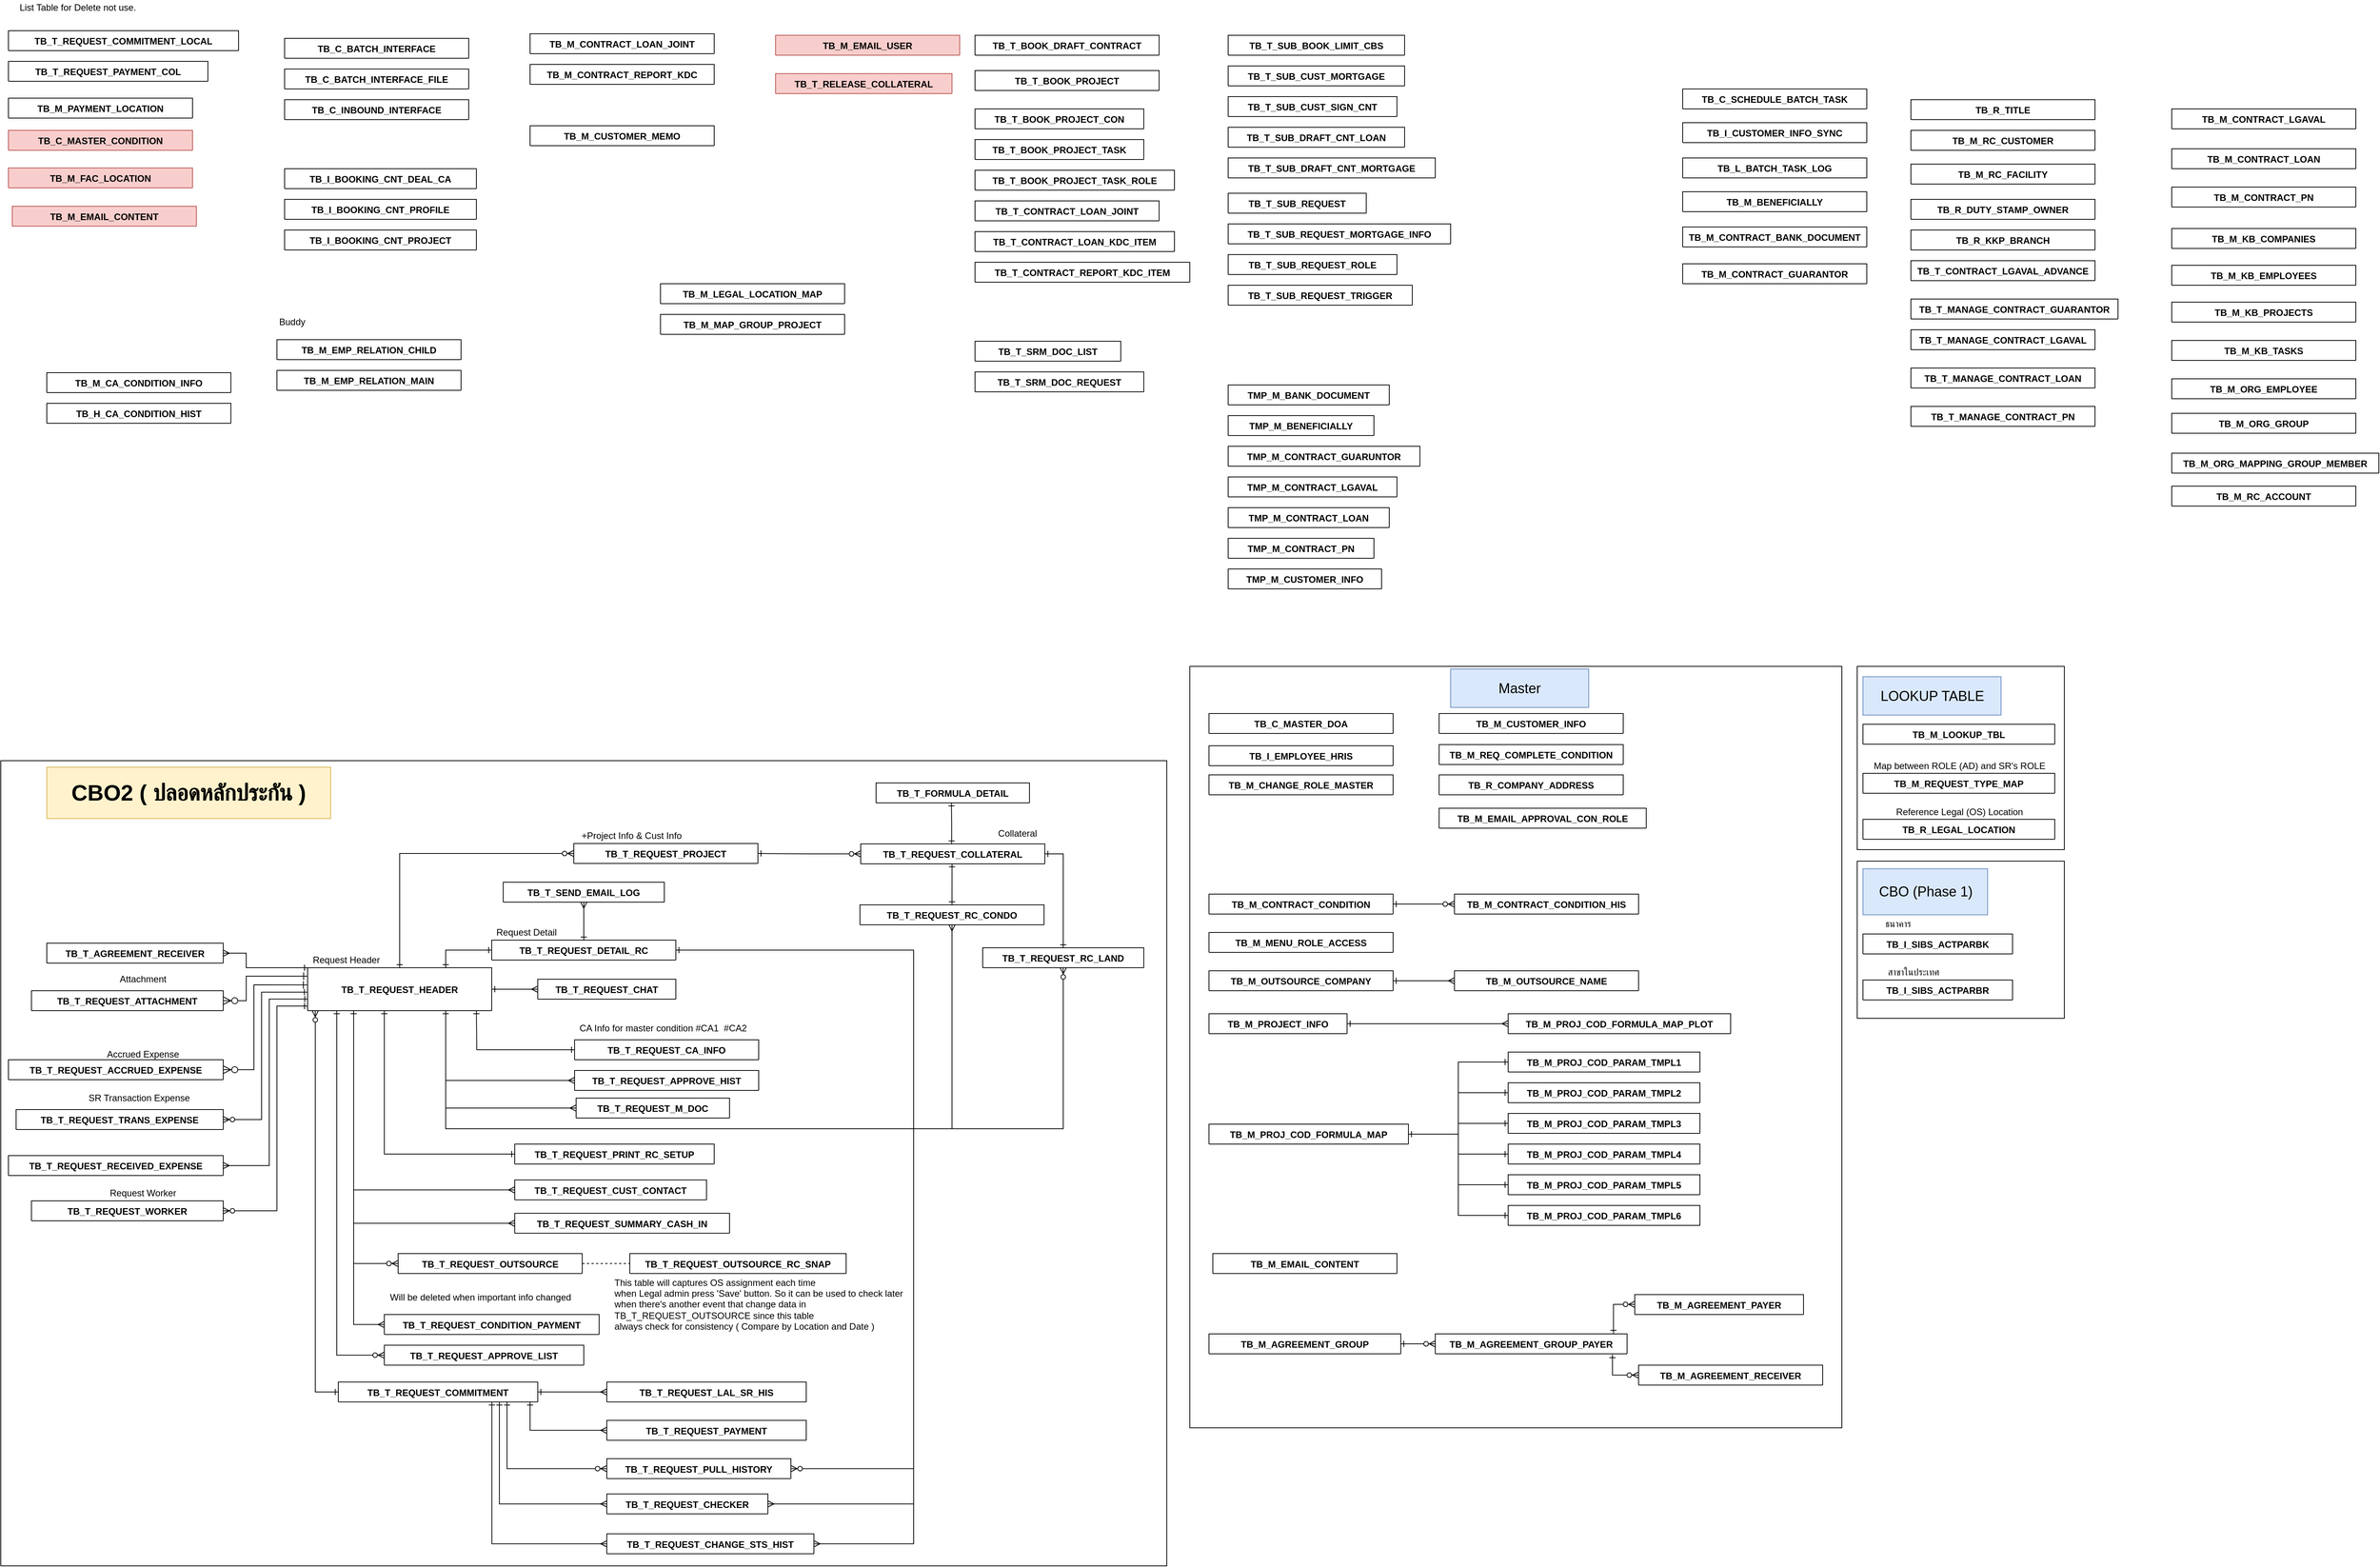 <mxfile version="12.4.2" type="device" pages="1"><diagram id="VS0EwD8Irm72czQqExyn" name="ER-CBO2"><mxGraphModel dx="3555" dy="3155" grid="1" gridSize="10" guides="1" tooltips="1" connect="1" arrows="1" fold="1" page="1" pageScale="1" pageWidth="850" pageHeight="1100" math="0" shadow="0"><root><mxCell id="0"/><mxCell id="1" parent="0"/><mxCell id="2twGH395b0ecjQPNX-_6-11" value="" style="rounded=0;whiteSpace=wrap;html=1;strokeWidth=1;fontSize=18;" parent="1" vertex="1"><mxGeometry x="2430" y="-213" width="270" height="239" as="geometry"/></mxCell><mxCell id="2twGH395b0ecjQPNX-_6-12" value="" style="rounded=0;whiteSpace=wrap;html=1;strokeWidth=1;fontSize=18;" parent="1" vertex="1"><mxGeometry x="2430" y="41" width="270" height="205" as="geometry"/></mxCell><mxCell id="2twGH395b0ecjQPNX-_6-9" value="" style="rounded=0;whiteSpace=wrap;html=1;strokeWidth=1;fontSize=29;" parent="1" vertex="1"><mxGeometry x="1560" y="-213" width="850" height="993" as="geometry"/></mxCell><mxCell id="2twGH395b0ecjQPNX-_6-8" value="" style="rounded=0;whiteSpace=wrap;html=1;" parent="1" vertex="1"><mxGeometry x="10" y="-90" width="1520" height="1050" as="geometry"/></mxCell><mxCell id="ilA_SjQfDqyFC0cCI1ba-3" style="edgeStyle=orthogonalEdgeStyle;rounded=0;orthogonalLoop=1;jettySize=auto;html=1;exitX=0.25;exitY=1;exitDx=0;exitDy=0;entryX=0;entryY=0.5;entryDx=0;entryDy=0;startArrow=ERone;startFill=0;endArrow=ERzeroToMany;endFill=1;" parent="1" source="ilA_SjQfDqyFC0cCI1ba-6" target="ilA_SjQfDqyFC0cCI1ba-455" edge="1"><mxGeometry relative="1" as="geometry"/></mxCell><mxCell id="ilA_SjQfDqyFC0cCI1ba-4" style="edgeStyle=orthogonalEdgeStyle;rounded=0;orthogonalLoop=1;jettySize=auto;html=1;entryX=0;entryY=0.5;entryDx=0;entryDy=0;startArrow=ERone;startFill=0;endArrow=ERone;endFill=0;" parent="1" source="ilA_SjQfDqyFC0cCI1ba-6" target="ilA_SjQfDqyFC0cCI1ba-403" edge="1"><mxGeometry relative="1" as="geometry"><Array as="points"><mxPoint x="510" y="423"/></Array></mxGeometry></mxCell><mxCell id="ilA_SjQfDqyFC0cCI1ba-5" style="edgeStyle=orthogonalEdgeStyle;rounded=0;orthogonalLoop=1;jettySize=auto;html=1;entryX=1;entryY=0.5;entryDx=0;entryDy=0;startArrow=ERone;startFill=0;endArrow=ERzeroToMany;endFill=1;exitX=-0.001;exitY=0.569;exitDx=0;exitDy=0;exitPerimeter=0;" parent="1" source="ilA_SjQfDqyFC0cCI1ba-6" target="ilA_SjQfDqyFC0cCI1ba-375" edge="1"><mxGeometry relative="1" as="geometry"><Array as="points"><mxPoint x="350" y="212"/><mxPoint x="350" y="378"/></Array></mxGeometry></mxCell><mxCell id="VwAp2TONUXNvT2cgUn6--22" style="edgeStyle=orthogonalEdgeStyle;rounded=0;orthogonalLoop=1;jettySize=auto;html=1;exitX=0.75;exitY=1;exitDx=0;exitDy=0;entryX=0.5;entryY=1;entryDx=0;entryDy=0;startArrow=ERone;startFill=0;endArrow=ERzeroToMany;endFill=1;" parent="1" source="ilA_SjQfDqyFC0cCI1ba-6" target="ilA_SjQfDqyFC0cCI1ba-1058" edge="1"><mxGeometry relative="1" as="geometry"><Array as="points"><mxPoint x="590" y="390"/><mxPoint x="1395" y="390"/></Array></mxGeometry></mxCell><mxCell id="VwAp2TONUXNvT2cgUn6--24" style="edgeStyle=orthogonalEdgeStyle;rounded=0;orthogonalLoop=1;jettySize=auto;html=1;exitX=0.25;exitY=1;exitDx=0;exitDy=0;entryX=0;entryY=0.5;entryDx=0;entryDy=0;startArrow=ERone;startFill=0;endArrow=ERmany;endFill=0;" parent="1" source="ilA_SjQfDqyFC0cCI1ba-6" target="ilA_SjQfDqyFC0cCI1ba-1074" edge="1"><mxGeometry relative="1" as="geometry"/></mxCell><mxCell id="VwAp2TONUXNvT2cgUn6--25" style="edgeStyle=orthogonalEdgeStyle;rounded=0;orthogonalLoop=1;jettySize=auto;html=1;exitX=0.001;exitY=0.73;exitDx=0;exitDy=0;entryX=1;entryY=0.5;entryDx=0;entryDy=0;startArrow=ERone;startFill=0;endArrow=ERmany;endFill=0;exitPerimeter=0;" parent="1" source="ilA_SjQfDqyFC0cCI1ba-6" target="ilA_SjQfDqyFC0cCI1ba-1066" edge="1"><mxGeometry relative="1" as="geometry"><Array as="points"><mxPoint x="360" y="221"/><mxPoint x="360" y="438"/></Array></mxGeometry></mxCell><mxCell id="VwAp2TONUXNvT2cgUn6--26" style="edgeStyle=orthogonalEdgeStyle;rounded=0;orthogonalLoop=1;jettySize=auto;html=1;exitX=0.25;exitY=1;exitDx=0;exitDy=0;entryX=0;entryY=0.5;entryDx=0;entryDy=0;startArrow=ERone;startFill=0;endArrow=ERmany;endFill=0;" parent="1" source="ilA_SjQfDqyFC0cCI1ba-6" target="ilA_SjQfDqyFC0cCI1ba-1026" edge="1"><mxGeometry relative="1" as="geometry"/></mxCell><mxCell id="VwAp2TONUXNvT2cgUn6--27" style="edgeStyle=orthogonalEdgeStyle;rounded=0;orthogonalLoop=1;jettySize=auto;html=1;exitX=0.25;exitY=1;exitDx=0;exitDy=0;entryX=0;entryY=0.5;entryDx=0;entryDy=0;startArrow=ERone;startFill=0;endArrow=ERmany;endFill=0;" parent="1" source="ilA_SjQfDqyFC0cCI1ba-6" target="ilA_SjQfDqyFC0cCI1ba-1018" edge="1"><mxGeometry relative="1" as="geometry"/></mxCell><mxCell id="VwAp2TONUXNvT2cgUn6--30" style="edgeStyle=orthogonalEdgeStyle;rounded=0;orthogonalLoop=1;jettySize=auto;html=1;exitX=1;exitY=0.5;exitDx=0;exitDy=0;startArrow=ERone;startFill=0;endArrow=ERmany;endFill=0;" parent="1" source="ilA_SjQfDqyFC0cCI1ba-6" target="ilA_SjQfDqyFC0cCI1ba-1002" edge="1"><mxGeometry relative="1" as="geometry"/></mxCell><mxCell id="VwAp2TONUXNvT2cgUn6--31" style="edgeStyle=orthogonalEdgeStyle;rounded=0;orthogonalLoop=1;jettySize=auto;html=1;exitX=0.75;exitY=1;exitDx=0;exitDy=0;entryX=0;entryY=0.5;entryDx=0;entryDy=0;startArrow=ERone;startFill=0;endArrow=ERmany;endFill=0;" parent="1" source="ilA_SjQfDqyFC0cCI1ba-6" target="ilA_SjQfDqyFC0cCI1ba-986" edge="1"><mxGeometry relative="1" as="geometry"/></mxCell><mxCell id="VwAp2TONUXNvT2cgUn6--34" style="edgeStyle=orthogonalEdgeStyle;rounded=0;orthogonalLoop=1;jettySize=auto;html=1;exitX=0.75;exitY=1;exitDx=0;exitDy=0;entryX=0.5;entryY=1;entryDx=0;entryDy=0;startArrow=ERone;startFill=0;endArrow=ERmany;endFill=0;" parent="1" source="ilA_SjQfDqyFC0cCI1ba-6" target="ilA_SjQfDqyFC0cCI1ba-88" edge="1"><mxGeometry relative="1" as="geometry"><Array as="points"><mxPoint x="590" y="390"/><mxPoint x="1250" y="390"/></Array></mxGeometry></mxCell><mxCell id="VwAp2TONUXNvT2cgUn6--35" style="edgeStyle=orthogonalEdgeStyle;rounded=0;orthogonalLoop=1;jettySize=auto;html=1;exitX=0.75;exitY=1;exitDx=0;exitDy=0;entryX=0;entryY=0.5;entryDx=0;entryDy=0;startArrow=ERone;startFill=0;endArrow=ERmany;endFill=0;" parent="1" source="ilA_SjQfDqyFC0cCI1ba-6" target="ilA_SjQfDqyFC0cCI1ba-1042" edge="1"><mxGeometry relative="1" as="geometry"/></mxCell><mxCell id="VwAp2TONUXNvT2cgUn6--36" style="edgeStyle=orthogonalEdgeStyle;rounded=0;orthogonalLoop=1;jettySize=auto;html=1;exitX=0;exitY=0;exitDx=0;exitDy=0;entryX=1;entryY=0.5;entryDx=0;entryDy=0;startArrow=ERone;startFill=0;endArrow=ERmany;endFill=0;" parent="1" source="ilA_SjQfDqyFC0cCI1ba-6" target="ilA_SjQfDqyFC0cCI1ba-898" edge="1"><mxGeometry relative="1" as="geometry"><Array as="points"><mxPoint x="330" y="180"/><mxPoint x="330" y="161"/></Array></mxGeometry></mxCell><mxCell id="ilA_SjQfDqyFC0cCI1ba-6" value="TB_T_REQUEST_HEADER" style="swimlane;fontStyle=1;childLayout=stackLayout;horizontal=1;startSize=56;horizontalStack=0;resizeParent=1;resizeLast=0;collapsible=1;marginBottom=0;rounded=0;shadow=0;strokeWidth=1;" parent="1" vertex="1" collapsed="1"><mxGeometry x="410" y="180" width="240" height="56" as="geometry"><mxRectangle x="400" y="120" width="160" height="104" as="alternateBounds"/></mxGeometry></mxCell><mxCell id="ilA_SjQfDqyFC0cCI1ba-7" value="Request Header" style="text;html=1;align=center;verticalAlign=middle;resizable=0;points=[];autosize=1;" parent="ilA_SjQfDqyFC0cCI1ba-6" vertex="1"><mxGeometry y="56" width="240" height="20" as="geometry"/></mxCell><mxCell id="ilA_SjQfDqyFC0cCI1ba-8" value="OrderId" style="shape=partialRectangle;top=0;left=0;right=0;bottom=1;align=left;verticalAlign=top;fillColor=none;spacingLeft=40;spacingRight=4;overflow=hidden;rotatable=0;points=[[0,0.5],[1,0.5]];portConstraint=eastwest;dropTarget=0;rounded=0;shadow=0;strokeWidth=1;fontStyle=4" parent="ilA_SjQfDqyFC0cCI1ba-6" vertex="1"><mxGeometry y="76" width="240" height="26" as="geometry"/></mxCell><mxCell id="ilA_SjQfDqyFC0cCI1ba-9" value="PK" style="shape=partialRectangle;top=0;left=0;bottom=0;fillColor=none;align=left;verticalAlign=top;spacingLeft=4;spacingRight=4;overflow=hidden;rotatable=0;points=[];portConstraint=eastwest;part=1;" parent="ilA_SjQfDqyFC0cCI1ba-8" vertex="1" connectable="0"><mxGeometry width="36" height="26" as="geometry"/></mxCell><mxCell id="ilA_SjQfDqyFC0cCI1ba-10" value="CustomerId" style="shape=partialRectangle;top=0;left=0;right=0;bottom=0;align=left;verticalAlign=top;fillColor=none;spacingLeft=40;spacingRight=4;overflow=hidden;rotatable=0;points=[[0,0.5],[1,0.5]];portConstraint=eastwest;dropTarget=0;rounded=0;shadow=0;strokeWidth=1;" parent="ilA_SjQfDqyFC0cCI1ba-6" vertex="1"><mxGeometry y="102" width="240" height="26" as="geometry"/></mxCell><mxCell id="ilA_SjQfDqyFC0cCI1ba-11" value="FK1" style="shape=partialRectangle;top=0;left=0;bottom=0;fillColor=none;align=left;verticalAlign=top;spacingLeft=4;spacingRight=4;overflow=hidden;rotatable=0;points=[];portConstraint=eastwest;part=1;" parent="ilA_SjQfDqyFC0cCI1ba-10" vertex="1" connectable="0"><mxGeometry width="36" height="26" as="geometry"/></mxCell><mxCell id="ilA_SjQfDqyFC0cCI1ba-12" value="Date" style="shape=partialRectangle;top=0;left=0;right=0;bottom=0;align=left;verticalAlign=top;fillColor=none;spacingLeft=40;spacingRight=4;overflow=hidden;rotatable=0;points=[[0,0.5],[1,0.5]];portConstraint=eastwest;dropTarget=0;rounded=0;shadow=0;strokeWidth=1;" parent="ilA_SjQfDqyFC0cCI1ba-6" vertex="1"><mxGeometry y="128" width="240" height="26" as="geometry"/></mxCell><mxCell id="ilA_SjQfDqyFC0cCI1ba-13" value="" style="shape=partialRectangle;top=0;left=0;bottom=0;fillColor=none;align=left;verticalAlign=top;spacingLeft=4;spacingRight=4;overflow=hidden;rotatable=0;points=[];portConstraint=eastwest;part=1;" parent="ilA_SjQfDqyFC0cCI1ba-12" vertex="1" connectable="0"><mxGeometry width="36" height="26" as="geometry"/></mxCell><mxCell id="ilA_SjQfDqyFC0cCI1ba-14" value="" style="edgeStyle=orthogonalEdgeStyle;endArrow=ERone;startArrow=ERzeroToMany;shadow=0;strokeWidth=1;endSize=8;startSize=8;endFill=0;startFill=1;exitX=1;exitY=0.5;exitDx=0;exitDy=0;entryX=-0.001;entryY=0.194;entryDx=0;entryDy=0;rounded=0;entryPerimeter=0;" parent="1" source="ilA_SjQfDqyFC0cCI1ba-25" target="ilA_SjQfDqyFC0cCI1ba-6" edge="1"><mxGeometry width="100" height="100" relative="1" as="geometry"><mxPoint x="310" y="480" as="sourcePoint"/><mxPoint x="410" y="223" as="targetPoint"/><Array as="points"><mxPoint x="330" y="223"/><mxPoint x="330" y="191"/><mxPoint x="410" y="191"/></Array></mxGeometry></mxCell><mxCell id="ilA_SjQfDqyFC0cCI1ba-15" value="TB_T_REQUEST_ACCRUED_EXPENSE" style="swimlane;fontStyle=1;childLayout=stackLayout;horizontal=1;startSize=26;horizontalStack=0;resizeParent=1;resizeLast=0;collapsible=1;marginBottom=0;rounded=0;shadow=0;strokeWidth=1;" parent="1" vertex="1" collapsed="1"><mxGeometry x="20" y="300" width="280" height="26" as="geometry"><mxRectangle x="400" y="310" width="160" height="104" as="alternateBounds"/></mxGeometry></mxCell><mxCell id="ilA_SjQfDqyFC0cCI1ba-16" value="ShipmentId" style="shape=partialRectangle;top=0;left=0;right=0;bottom=1;align=left;verticalAlign=top;fillColor=none;spacingLeft=40;spacingRight=4;overflow=hidden;rotatable=0;points=[[0,0.5],[1,0.5]];portConstraint=eastwest;dropTarget=0;rounded=0;shadow=0;strokeWidth=1;fontStyle=4" parent="ilA_SjQfDqyFC0cCI1ba-15" vertex="1"><mxGeometry y="26" width="280" height="26" as="geometry"/></mxCell><mxCell id="ilA_SjQfDqyFC0cCI1ba-17" value="PK" style="shape=partialRectangle;top=0;left=0;bottom=0;fillColor=none;align=left;verticalAlign=top;spacingLeft=4;spacingRight=4;overflow=hidden;rotatable=0;points=[];portConstraint=eastwest;part=1;" parent="ilA_SjQfDqyFC0cCI1ba-16" vertex="1" connectable="0"><mxGeometry width="36" height="26" as="geometry"/></mxCell><mxCell id="ilA_SjQfDqyFC0cCI1ba-18" value="OrderId" style="shape=partialRectangle;top=0;left=0;right=0;bottom=0;align=left;verticalAlign=top;fillColor=none;spacingLeft=40;spacingRight=4;overflow=hidden;rotatable=0;points=[[0,0.5],[1,0.5]];portConstraint=eastwest;dropTarget=0;rounded=0;shadow=0;strokeWidth=1;" parent="ilA_SjQfDqyFC0cCI1ba-15" vertex="1"><mxGeometry y="52" width="280" height="26" as="geometry"/></mxCell><mxCell id="ilA_SjQfDqyFC0cCI1ba-19" value="FK1" style="shape=partialRectangle;top=0;left=0;bottom=0;fillColor=none;align=left;verticalAlign=top;spacingLeft=4;spacingRight=4;overflow=hidden;rotatable=0;points=[];portConstraint=eastwest;part=1;" parent="ilA_SjQfDqyFC0cCI1ba-18" vertex="1" connectable="0"><mxGeometry width="36" height="26" as="geometry"/></mxCell><mxCell id="ilA_SjQfDqyFC0cCI1ba-20" value="Date" style="shape=partialRectangle;top=0;left=0;right=0;bottom=0;align=left;verticalAlign=top;fillColor=none;spacingLeft=40;spacingRight=4;overflow=hidden;rotatable=0;points=[[0,0.5],[1,0.5]];portConstraint=eastwest;dropTarget=0;rounded=0;shadow=0;strokeWidth=1;" parent="ilA_SjQfDqyFC0cCI1ba-15" vertex="1"><mxGeometry y="78" width="280" height="26" as="geometry"/></mxCell><mxCell id="ilA_SjQfDqyFC0cCI1ba-21" value="" style="shape=partialRectangle;top=0;left=0;bottom=0;fillColor=none;align=left;verticalAlign=top;spacingLeft=4;spacingRight=4;overflow=hidden;rotatable=0;points=[];portConstraint=eastwest;part=1;" parent="ilA_SjQfDqyFC0cCI1ba-20" vertex="1" connectable="0"><mxGeometry width="36" height="26" as="geometry"/></mxCell><mxCell id="ilA_SjQfDqyFC0cCI1ba-22" value="" style="edgeStyle=orthogonalEdgeStyle;endArrow=ERzeroToMany;startArrow=ERone;shadow=0;strokeWidth=1;endSize=8;startSize=8;startFill=0;rounded=0;exitX=-0.002;exitY=0.399;exitDx=0;exitDy=0;exitPerimeter=0;" parent="1" source="ilA_SjQfDqyFC0cCI1ba-6" target="ilA_SjQfDqyFC0cCI1ba-15" edge="1"><mxGeometry width="100" height="100" relative="1" as="geometry"><mxPoint x="410" y="272" as="sourcePoint"/><mxPoint x="330" y="259" as="targetPoint"/><Array as="points"><mxPoint x="340" y="202"/><mxPoint x="340" y="313"/></Array></mxGeometry></mxCell><mxCell id="ilA_SjQfDqyFC0cCI1ba-23" value="Attachment" style="text;html=1;align=center;verticalAlign=middle;resizable=0;points=[];autosize=1;" parent="1" vertex="1"><mxGeometry x="155" y="185" width="80" height="20" as="geometry"/></mxCell><mxCell id="ilA_SjQfDqyFC0cCI1ba-24" style="edgeStyle=orthogonalEdgeStyle;rounded=0;orthogonalLoop=1;jettySize=auto;html=1;exitX=1;exitY=0.5;exitDx=0;exitDy=0;startArrow=ERzeroToMany;startFill=1;endArrow=ERone;endFill=0;" parent="1" source="ilA_SjQfDqyFC0cCI1ba-411" edge="1"><mxGeometry relative="1" as="geometry"><mxPoint x="410" y="230" as="targetPoint"/><Array as="points"><mxPoint x="370" y="497"/><mxPoint x="370" y="230"/></Array></mxGeometry></mxCell><mxCell id="ilA_SjQfDqyFC0cCI1ba-25" value="TB_T_REQUEST_ATTACHMENT" style="swimlane;fontStyle=1;childLayout=stackLayout;horizontal=1;startSize=26;horizontalStack=0;resizeParent=1;resizeLast=0;collapsible=1;marginBottom=0;rounded=0;shadow=0;strokeWidth=1;" parent="1" vertex="1" collapsed="1"><mxGeometry x="50" y="210" width="250" height="26" as="geometry"><mxRectangle x="160" y="120" width="160" height="104" as="alternateBounds"/></mxGeometry></mxCell><mxCell id="ilA_SjQfDqyFC0cCI1ba-26" value="CustomerId" style="shape=partialRectangle;top=0;left=0;right=0;bottom=1;align=left;verticalAlign=top;fillColor=none;spacingLeft=40;spacingRight=4;overflow=hidden;rotatable=0;points=[[0,0.5],[1,0.5]];portConstraint=eastwest;dropTarget=0;rounded=0;shadow=0;strokeWidth=1;fontStyle=4" parent="ilA_SjQfDqyFC0cCI1ba-25" vertex="1"><mxGeometry y="26" width="250" height="26" as="geometry"/></mxCell><mxCell id="ilA_SjQfDqyFC0cCI1ba-27" value="PK" style="shape=partialRectangle;top=0;left=0;bottom=0;fillColor=none;align=left;verticalAlign=top;spacingLeft=4;spacingRight=4;overflow=hidden;rotatable=0;points=[];portConstraint=eastwest;part=1;" parent="ilA_SjQfDqyFC0cCI1ba-26" vertex="1" connectable="0"><mxGeometry width="36" height="26" as="geometry"/></mxCell><mxCell id="ilA_SjQfDqyFC0cCI1ba-28" value="CustomerId" style="shape=partialRectangle;top=0;left=0;right=0;bottom=1;align=left;verticalAlign=top;fillColor=none;spacingLeft=40;spacingRight=4;overflow=hidden;rotatable=0;points=[[0,0.5],[1,0.5]];portConstraint=eastwest;dropTarget=0;rounded=0;shadow=0;strokeWidth=1;fontStyle=4" parent="ilA_SjQfDqyFC0cCI1ba-25" vertex="1"><mxGeometry y="52" width="250" height="26" as="geometry"/></mxCell><mxCell id="ilA_SjQfDqyFC0cCI1ba-29" value="PK" style="shape=partialRectangle;top=0;left=0;bottom=0;fillColor=none;align=left;verticalAlign=top;spacingLeft=4;spacingRight=4;overflow=hidden;rotatable=0;points=[];portConstraint=eastwest;part=1;" parent="ilA_SjQfDqyFC0cCI1ba-28" vertex="1" connectable="0"><mxGeometry width="36" height="26" as="geometry"/></mxCell><mxCell id="ilA_SjQfDqyFC0cCI1ba-30" value="Name" style="shape=partialRectangle;top=0;left=0;right=0;bottom=0;align=left;verticalAlign=top;fillColor=none;spacingLeft=40;spacingRight=4;overflow=hidden;rotatable=0;points=[[0,0.5],[1,0.5]];portConstraint=eastwest;dropTarget=0;rounded=0;shadow=0;strokeWidth=1;" parent="ilA_SjQfDqyFC0cCI1ba-25" vertex="1"><mxGeometry y="78" width="250" height="26" as="geometry"/></mxCell><mxCell id="ilA_SjQfDqyFC0cCI1ba-31" value="" style="shape=partialRectangle;top=0;left=0;bottom=0;fillColor=none;align=left;verticalAlign=top;spacingLeft=4;spacingRight=4;overflow=hidden;rotatable=0;points=[];portConstraint=eastwest;part=1;" parent="ilA_SjQfDqyFC0cCI1ba-30" vertex="1" connectable="0"><mxGeometry width="36" height="26" as="geometry"/></mxCell><mxCell id="ilA_SjQfDqyFC0cCI1ba-32" value="Accrued Expense" style="text;html=1;align=center;verticalAlign=middle;resizable=0;points=[];autosize=1;" parent="1" vertex="1"><mxGeometry x="140" y="283" width="110" height="20" as="geometry"/></mxCell><mxCell id="ilA_SjQfDqyFC0cCI1ba-33" value="Request Worker" style="text;html=1;align=center;verticalAlign=middle;resizable=0;points=[];autosize=1;" parent="1" vertex="1"><mxGeometry x="145" y="464" width="100" height="20" as="geometry"/></mxCell><mxCell id="ilA_SjQfDqyFC0cCI1ba-34" style="edgeStyle=orthogonalEdgeStyle;rounded=0;orthogonalLoop=1;jettySize=auto;html=1;exitX=0;exitY=0.5;exitDx=0;exitDy=0;startArrow=ERone;startFill=0;endArrow=ERone;endFill=0;" parent="1" source="ilA_SjQfDqyFC0cCI1ba-351" edge="1"><mxGeometry relative="1" as="geometry"><mxPoint x="630" y="236" as="targetPoint"/></mxGeometry></mxCell><mxCell id="ilA_SjQfDqyFC0cCI1ba-35" value="&lt;div&gt;&lt;br&gt;&lt;/div&gt;&lt;div&gt;CA Info for master condition #CA1&amp;nbsp; #CA2&lt;/div&gt;" style="text;html=1;align=center;verticalAlign=middle;resizable=0;points=[];autosize=1;" parent="1" vertex="1"><mxGeometry x="758" y="236" width="230" height="30" as="geometry"/></mxCell><mxCell id="ilA_SjQfDqyFC0cCI1ba-36" style="edgeStyle=orthogonalEdgeStyle;rounded=0;orthogonalLoop=1;jettySize=auto;html=1;entryX=0.75;entryY=0;entryDx=0;entryDy=0;startArrow=ERone;startFill=0;endArrow=ERone;endFill=0;exitX=0;exitY=0.5;exitDx=0;exitDy=0;" parent="1" source="ilA_SjQfDqyFC0cCI1ba-37" target="ilA_SjQfDqyFC0cCI1ba-6" edge="1"><mxGeometry relative="1" as="geometry"><Array as="points"/><mxPoint x="710" y="260" as="sourcePoint"/></mxGeometry></mxCell><mxCell id="VwAp2TONUXNvT2cgUn6--16" style="edgeStyle=orthogonalEdgeStyle;rounded=0;orthogonalLoop=1;jettySize=auto;html=1;exitX=0.5;exitY=0;exitDx=0;exitDy=0;entryX=0.5;entryY=1;entryDx=0;entryDy=0;startArrow=ERone;startFill=0;endArrow=ERmany;endFill=0;" parent="1" source="ilA_SjQfDqyFC0cCI1ba-37" target="ilA_SjQfDqyFC0cCI1ba-1082" edge="1"><mxGeometry relative="1" as="geometry"/></mxCell><mxCell id="VwAp2TONUXNvT2cgUn6--21" style="edgeStyle=orthogonalEdgeStyle;rounded=0;orthogonalLoop=1;jettySize=auto;html=1;exitX=1;exitY=0.5;exitDx=0;exitDy=0;entryX=1;entryY=0.5;entryDx=0;entryDy=0;startArrow=ERone;startFill=0;endArrow=ERzeroToMany;endFill=1;" parent="1" source="ilA_SjQfDqyFC0cCI1ba-37" target="ilA_SjQfDqyFC0cCI1ba-1050" edge="1"><mxGeometry relative="1" as="geometry"><Array as="points"><mxPoint x="1200" y="157"/><mxPoint x="1200" y="833"/></Array></mxGeometry></mxCell><mxCell id="VwAp2TONUXNvT2cgUn6--29" style="edgeStyle=orthogonalEdgeStyle;rounded=0;orthogonalLoop=1;jettySize=auto;html=1;exitX=1;exitY=0.5;exitDx=0;exitDy=0;entryX=1;entryY=0.5;entryDx=0;entryDy=0;startArrow=ERone;startFill=0;endArrow=ERmany;endFill=0;" parent="1" source="ilA_SjQfDqyFC0cCI1ba-37" target="ilA_SjQfDqyFC0cCI1ba-1010" edge="1"><mxGeometry relative="1" as="geometry"><Array as="points"><mxPoint x="1200" y="157"/><mxPoint x="1200" y="879"/></Array></mxGeometry></mxCell><mxCell id="VwAp2TONUXNvT2cgUn6--33" style="edgeStyle=orthogonalEdgeStyle;rounded=0;orthogonalLoop=1;jettySize=auto;html=1;exitX=1;exitY=0.5;exitDx=0;exitDy=0;entryX=1;entryY=0.5;entryDx=0;entryDy=0;startArrow=ERone;startFill=0;endArrow=ERmany;endFill=0;" parent="1" source="ilA_SjQfDqyFC0cCI1ba-37" target="ilA_SjQfDqyFC0cCI1ba-994" edge="1"><mxGeometry relative="1" as="geometry"><Array as="points"><mxPoint x="1200" y="157"/><mxPoint x="1200" y="931"/></Array></mxGeometry></mxCell><mxCell id="ilA_SjQfDqyFC0cCI1ba-37" value="TB_T_REQUEST_DETAIL_RC" style="swimlane;fontStyle=1;childLayout=stackLayout;horizontal=1;startSize=26;horizontalStack=0;resizeParent=1;resizeLast=0;collapsible=1;marginBottom=0;rounded=0;shadow=0;strokeWidth=1;" parent="1" vertex="1" collapsed="1"><mxGeometry x="650" y="144" width="240" height="26" as="geometry"><mxRectangle x="400" y="310" width="160" height="104" as="alternateBounds"/></mxGeometry></mxCell><mxCell id="ilA_SjQfDqyFC0cCI1ba-38" value="ShipmentId" style="shape=partialRectangle;top=0;left=0;right=0;bottom=1;align=left;verticalAlign=top;fillColor=none;spacingLeft=40;spacingRight=4;overflow=hidden;rotatable=0;points=[[0,0.5],[1,0.5]];portConstraint=eastwest;dropTarget=0;rounded=0;shadow=0;strokeWidth=1;fontStyle=4" parent="ilA_SjQfDqyFC0cCI1ba-37" vertex="1"><mxGeometry y="26" width="240" height="26" as="geometry"/></mxCell><mxCell id="ilA_SjQfDqyFC0cCI1ba-39" value="PK" style="shape=partialRectangle;top=0;left=0;bottom=0;fillColor=none;align=left;verticalAlign=top;spacingLeft=4;spacingRight=4;overflow=hidden;rotatable=0;points=[];portConstraint=eastwest;part=1;" parent="ilA_SjQfDqyFC0cCI1ba-38" vertex="1" connectable="0"><mxGeometry width="36" height="26" as="geometry"/></mxCell><mxCell id="ilA_SjQfDqyFC0cCI1ba-40" value="OrderId" style="shape=partialRectangle;top=0;left=0;right=0;bottom=0;align=left;verticalAlign=top;fillColor=none;spacingLeft=40;spacingRight=4;overflow=hidden;rotatable=0;points=[[0,0.5],[1,0.5]];portConstraint=eastwest;dropTarget=0;rounded=0;shadow=0;strokeWidth=1;" parent="ilA_SjQfDqyFC0cCI1ba-37" vertex="1"><mxGeometry y="52" width="240" height="26" as="geometry"/></mxCell><mxCell id="ilA_SjQfDqyFC0cCI1ba-41" value="FK1" style="shape=partialRectangle;top=0;left=0;bottom=0;fillColor=none;align=left;verticalAlign=top;spacingLeft=4;spacingRight=4;overflow=hidden;rotatable=0;points=[];portConstraint=eastwest;part=1;" parent="ilA_SjQfDqyFC0cCI1ba-40" vertex="1" connectable="0"><mxGeometry width="36" height="26" as="geometry"/></mxCell><mxCell id="ilA_SjQfDqyFC0cCI1ba-42" value="Date" style="shape=partialRectangle;top=0;left=0;right=0;bottom=0;align=left;verticalAlign=top;fillColor=none;spacingLeft=40;spacingRight=4;overflow=hidden;rotatable=0;points=[[0,0.5],[1,0.5]];portConstraint=eastwest;dropTarget=0;rounded=0;shadow=0;strokeWidth=1;" parent="ilA_SjQfDqyFC0cCI1ba-37" vertex="1"><mxGeometry y="78" width="240" height="26" as="geometry"/></mxCell><mxCell id="ilA_SjQfDqyFC0cCI1ba-43" value="" style="shape=partialRectangle;top=0;left=0;bottom=0;fillColor=none;align=left;verticalAlign=top;spacingLeft=4;spacingRight=4;overflow=hidden;rotatable=0;points=[];portConstraint=eastwest;part=1;" parent="ilA_SjQfDqyFC0cCI1ba-42" vertex="1" connectable="0"><mxGeometry width="36" height="26" as="geometry"/></mxCell><mxCell id="ilA_SjQfDqyFC0cCI1ba-44" value="Request Detail" style="text;html=1;align=center;verticalAlign=middle;resizable=0;points=[];autosize=1;" parent="1" vertex="1"><mxGeometry x="650" y="124" width="90" height="20" as="geometry"/></mxCell><mxCell id="ilA_SjQfDqyFC0cCI1ba-47" style="edgeStyle=orthogonalEdgeStyle;rounded=0;orthogonalLoop=1;jettySize=auto;html=1;exitX=0;exitY=0.5;exitDx=0;exitDy=0;startArrow=ERzeroToMany;startFill=1;endArrow=ERone;endFill=0;" parent="1" source="ilA_SjQfDqyFC0cCI1ba-48" target="ilA_SjQfDqyFC0cCI1ba-6" edge="1"><mxGeometry relative="1" as="geometry"/></mxCell><mxCell id="ilA_SjQfDqyFC0cCI1ba-48" value="TB_T_REQUEST_PROJECT" style="swimlane;fontStyle=1;childLayout=stackLayout;horizontal=1;startSize=26;horizontalStack=0;resizeParent=1;resizeLast=0;collapsible=1;marginBottom=0;rounded=0;shadow=0;strokeWidth=1;" parent="1" vertex="1" collapsed="1"><mxGeometry x="757" y="18" width="240" height="26" as="geometry"><mxRectangle x="400" y="120" width="160" height="104" as="alternateBounds"/></mxGeometry></mxCell><mxCell id="ilA_SjQfDqyFC0cCI1ba-49" value="Request Header" style="text;html=1;align=center;verticalAlign=middle;resizable=0;points=[];autosize=1;" parent="ilA_SjQfDqyFC0cCI1ba-48" vertex="1"><mxGeometry y="26" width="240" height="20" as="geometry"/></mxCell><mxCell id="ilA_SjQfDqyFC0cCI1ba-50" value="OrderId" style="shape=partialRectangle;top=0;left=0;right=0;bottom=1;align=left;verticalAlign=top;fillColor=none;spacingLeft=40;spacingRight=4;overflow=hidden;rotatable=0;points=[[0,0.5],[1,0.5]];portConstraint=eastwest;dropTarget=0;rounded=0;shadow=0;strokeWidth=1;fontStyle=4" parent="ilA_SjQfDqyFC0cCI1ba-48" vertex="1"><mxGeometry y="46" width="240" height="26" as="geometry"/></mxCell><mxCell id="ilA_SjQfDqyFC0cCI1ba-51" value="PK" style="shape=partialRectangle;top=0;left=0;bottom=0;fillColor=none;align=left;verticalAlign=top;spacingLeft=4;spacingRight=4;overflow=hidden;rotatable=0;points=[];portConstraint=eastwest;part=1;" parent="ilA_SjQfDqyFC0cCI1ba-50" vertex="1" connectable="0"><mxGeometry width="36" height="26" as="geometry"/></mxCell><mxCell id="ilA_SjQfDqyFC0cCI1ba-52" value="CustomerId" style="shape=partialRectangle;top=0;left=0;right=0;bottom=0;align=left;verticalAlign=top;fillColor=none;spacingLeft=40;spacingRight=4;overflow=hidden;rotatable=0;points=[[0,0.5],[1,0.5]];portConstraint=eastwest;dropTarget=0;rounded=0;shadow=0;strokeWidth=1;" parent="ilA_SjQfDqyFC0cCI1ba-48" vertex="1"><mxGeometry y="72" width="240" height="26" as="geometry"/></mxCell><mxCell id="ilA_SjQfDqyFC0cCI1ba-53" value="FK1" style="shape=partialRectangle;top=0;left=0;bottom=0;fillColor=none;align=left;verticalAlign=top;spacingLeft=4;spacingRight=4;overflow=hidden;rotatable=0;points=[];portConstraint=eastwest;part=1;" parent="ilA_SjQfDqyFC0cCI1ba-52" vertex="1" connectable="0"><mxGeometry width="36" height="26" as="geometry"/></mxCell><mxCell id="ilA_SjQfDqyFC0cCI1ba-54" value="Date" style="shape=partialRectangle;top=0;left=0;right=0;bottom=0;align=left;verticalAlign=top;fillColor=none;spacingLeft=40;spacingRight=4;overflow=hidden;rotatable=0;points=[[0,0.5],[1,0.5]];portConstraint=eastwest;dropTarget=0;rounded=0;shadow=0;strokeWidth=1;" parent="ilA_SjQfDqyFC0cCI1ba-48" vertex="1"><mxGeometry y="98" width="240" height="26" as="geometry"/></mxCell><mxCell id="ilA_SjQfDqyFC0cCI1ba-55" value="" style="shape=partialRectangle;top=0;left=0;bottom=0;fillColor=none;align=left;verticalAlign=top;spacingLeft=4;spacingRight=4;overflow=hidden;rotatable=0;points=[];portConstraint=eastwest;part=1;" parent="ilA_SjQfDqyFC0cCI1ba-54" vertex="1" connectable="0"><mxGeometry width="36" height="26" as="geometry"/></mxCell><mxCell id="ilA_SjQfDqyFC0cCI1ba-56" value="+Project Info &amp;amp; Cust Info" style="text;html=1;align=center;verticalAlign=middle;resizable=0;points=[];autosize=1;" parent="1" vertex="1"><mxGeometry x="757" y="-2" width="150" height="20" as="geometry"/></mxCell><mxCell id="ilA_SjQfDqyFC0cCI1ba-57" style="edgeStyle=orthogonalEdgeStyle;rounded=0;orthogonalLoop=1;jettySize=auto;html=1;exitX=0;exitY=0.5;exitDx=0;exitDy=0;entryX=1;entryY=0.5;entryDx=0;entryDy=0;startArrow=ERzeroToMany;startFill=1;endArrow=ERone;endFill=0;" parent="1" source="ilA_SjQfDqyFC0cCI1ba-59" target="ilA_SjQfDqyFC0cCI1ba-48" edge="1"><mxGeometry relative="1" as="geometry"/></mxCell><mxCell id="ilA_SjQfDqyFC0cCI1ba-58" style="edgeStyle=orthogonalEdgeStyle;rounded=0;orthogonalLoop=1;jettySize=auto;html=1;entryX=0.5;entryY=0;entryDx=0;entryDy=0;startArrow=ERone;startFill=0;endArrow=ERone;endFill=0;exitX=0.496;exitY=0.997;exitDx=0;exitDy=0;exitPerimeter=0;" parent="1" source="ilA_SjQfDqyFC0cCI1ba-59" target="ilA_SjQfDqyFC0cCI1ba-88" edge="1"><mxGeometry relative="1" as="geometry"><mxPoint x="1252" y="45" as="sourcePoint"/><Array as="points"/></mxGeometry></mxCell><mxCell id="ilA_SjQfDqyFC0cCI1ba-1237" style="edgeStyle=orthogonalEdgeStyle;rounded=0;orthogonalLoop=1;jettySize=auto;html=1;entryX=0.491;entryY=1;entryDx=0;entryDy=0;startArrow=ERone;startFill=0;endArrow=ERone;endFill=0;exitX=0.494;exitY=0.003;exitDx=0;exitDy=0;exitPerimeter=0;entryPerimeter=0;" parent="1" source="ilA_SjQfDqyFC0cCI1ba-59" target="ilA_SjQfDqyFC0cCI1ba-970" edge="1"><mxGeometry relative="1" as="geometry"/></mxCell><mxCell id="VwAp2TONUXNvT2cgUn6--23" style="edgeStyle=orthogonalEdgeStyle;rounded=0;orthogonalLoop=1;jettySize=auto;html=1;exitX=1;exitY=0.5;exitDx=0;exitDy=0;entryX=0.5;entryY=0;entryDx=0;entryDy=0;startArrow=ERone;startFill=0;endArrow=ERone;endFill=0;" parent="1" source="ilA_SjQfDqyFC0cCI1ba-59" target="ilA_SjQfDqyFC0cCI1ba-1058" edge="1"><mxGeometry relative="1" as="geometry"><Array as="points"><mxPoint x="1395" y="32"/></Array></mxGeometry></mxCell><mxCell id="ilA_SjQfDqyFC0cCI1ba-59" value="TB_T_REQUEST_COLLATERAL" style="swimlane;fontStyle=1;childLayout=stackLayout;horizontal=1;startSize=26;horizontalStack=0;resizeParent=1;resizeLast=0;collapsible=1;marginBottom=0;rounded=0;shadow=0;strokeWidth=1;" parent="1" vertex="1" collapsed="1"><mxGeometry x="1131" y="18.5" width="240" height="26" as="geometry"><mxRectangle x="1040" y="90" width="160" height="124" as="alternateBounds"/></mxGeometry></mxCell><mxCell id="ilA_SjQfDqyFC0cCI1ba-60" value="Request Header" style="text;html=1;align=center;verticalAlign=middle;resizable=0;points=[];autosize=1;" parent="ilA_SjQfDqyFC0cCI1ba-59" vertex="1"><mxGeometry y="26" width="240" height="20" as="geometry"/></mxCell><mxCell id="ilA_SjQfDqyFC0cCI1ba-61" value="OrderId" style="shape=partialRectangle;top=0;left=0;right=0;bottom=1;align=left;verticalAlign=top;fillColor=none;spacingLeft=40;spacingRight=4;overflow=hidden;rotatable=0;points=[[0,0.5],[1,0.5]];portConstraint=eastwest;dropTarget=0;rounded=0;shadow=0;strokeWidth=1;fontStyle=4" parent="ilA_SjQfDqyFC0cCI1ba-59" vertex="1"><mxGeometry y="46" width="240" height="26" as="geometry"/></mxCell><mxCell id="ilA_SjQfDqyFC0cCI1ba-62" value="PK" style="shape=partialRectangle;top=0;left=0;bottom=0;fillColor=none;align=left;verticalAlign=top;spacingLeft=4;spacingRight=4;overflow=hidden;rotatable=0;points=[];portConstraint=eastwest;part=1;" parent="ilA_SjQfDqyFC0cCI1ba-61" vertex="1" connectable="0"><mxGeometry width="36" height="26" as="geometry"/></mxCell><mxCell id="ilA_SjQfDqyFC0cCI1ba-63" value="CustomerId" style="shape=partialRectangle;top=0;left=0;right=0;bottom=0;align=left;verticalAlign=top;fillColor=none;spacingLeft=40;spacingRight=4;overflow=hidden;rotatable=0;points=[[0,0.5],[1,0.5]];portConstraint=eastwest;dropTarget=0;rounded=0;shadow=0;strokeWidth=1;" parent="ilA_SjQfDqyFC0cCI1ba-59" vertex="1"><mxGeometry y="72" width="240" height="26" as="geometry"/></mxCell><mxCell id="ilA_SjQfDqyFC0cCI1ba-64" value="FK1" style="shape=partialRectangle;top=0;left=0;bottom=0;fillColor=none;align=left;verticalAlign=top;spacingLeft=4;spacingRight=4;overflow=hidden;rotatable=0;points=[];portConstraint=eastwest;part=1;" parent="ilA_SjQfDqyFC0cCI1ba-63" vertex="1" connectable="0"><mxGeometry width="36" height="26" as="geometry"/></mxCell><mxCell id="ilA_SjQfDqyFC0cCI1ba-65" value="Date" style="shape=partialRectangle;top=0;left=0;right=0;bottom=0;align=left;verticalAlign=top;fillColor=none;spacingLeft=40;spacingRight=4;overflow=hidden;rotatable=0;points=[[0,0.5],[1,0.5]];portConstraint=eastwest;dropTarget=0;rounded=0;shadow=0;strokeWidth=1;" parent="ilA_SjQfDqyFC0cCI1ba-59" vertex="1"><mxGeometry y="98" width="240" height="26" as="geometry"/></mxCell><mxCell id="ilA_SjQfDqyFC0cCI1ba-66" value="" style="shape=partialRectangle;top=0;left=0;bottom=0;fillColor=none;align=left;verticalAlign=top;spacingLeft=4;spacingRight=4;overflow=hidden;rotatable=0;points=[];portConstraint=eastwest;part=1;" parent="ilA_SjQfDqyFC0cCI1ba-65" vertex="1" connectable="0"><mxGeometry width="36" height="26" as="geometry"/></mxCell><mxCell id="ilA_SjQfDqyFC0cCI1ba-67" value="Collateral" style="text;html=1;align=center;verticalAlign=middle;resizable=0;points=[];autosize=1;" parent="1" vertex="1"><mxGeometry x="1300" y="-5.5" width="70" height="20" as="geometry"/></mxCell><mxCell id="ilA_SjQfDqyFC0cCI1ba-68" value="Request Header" style="text;html=1;align=center;verticalAlign=middle;resizable=0;points=[];autosize=1;" parent="1" vertex="1"><mxGeometry x="410" y="160" width="100" height="20" as="geometry"/></mxCell><mxCell id="ilA_SjQfDqyFC0cCI1ba-70" value="TB_M_RC_CUSTOMER" style="swimlane;fontStyle=1;childLayout=stackLayout;horizontal=1;startSize=26;horizontalStack=0;resizeParent=1;resizeLast=0;collapsible=1;marginBottom=0;rounded=0;shadow=0;strokeWidth=1;" parent="1" collapsed="1" vertex="1"><mxGeometry x="2500" y="-912" width="240" height="26" as="geometry"><mxRectangle x="400" y="120" width="160" height="104" as="alternateBounds"/></mxGeometry></mxCell><mxCell id="ilA_SjQfDqyFC0cCI1ba-71" value="Request Header" style="text;html=1;align=center;verticalAlign=middle;resizable=0;points=[];autosize=1;" parent="ilA_SjQfDqyFC0cCI1ba-70" vertex="1"><mxGeometry y="26" width="240" height="20" as="geometry"/></mxCell><mxCell id="ilA_SjQfDqyFC0cCI1ba-72" value="OrderId" style="shape=partialRectangle;top=0;left=0;right=0;bottom=1;align=left;verticalAlign=top;fillColor=none;spacingLeft=40;spacingRight=4;overflow=hidden;rotatable=0;points=[[0,0.5],[1,0.5]];portConstraint=eastwest;dropTarget=0;rounded=0;shadow=0;strokeWidth=1;fontStyle=4" parent="ilA_SjQfDqyFC0cCI1ba-70" vertex="1"><mxGeometry y="46" width="240" height="26" as="geometry"/></mxCell><mxCell id="ilA_SjQfDqyFC0cCI1ba-73" value="PK" style="shape=partialRectangle;top=0;left=0;bottom=0;fillColor=none;align=left;verticalAlign=top;spacingLeft=4;spacingRight=4;overflow=hidden;rotatable=0;points=[];portConstraint=eastwest;part=1;" parent="ilA_SjQfDqyFC0cCI1ba-72" connectable="0" vertex="1"><mxGeometry width="36" height="26" as="geometry"/></mxCell><mxCell id="ilA_SjQfDqyFC0cCI1ba-74" value="CustomerId" style="shape=partialRectangle;top=0;left=0;right=0;bottom=0;align=left;verticalAlign=top;fillColor=none;spacingLeft=40;spacingRight=4;overflow=hidden;rotatable=0;points=[[0,0.5],[1,0.5]];portConstraint=eastwest;dropTarget=0;rounded=0;shadow=0;strokeWidth=1;" parent="ilA_SjQfDqyFC0cCI1ba-70" vertex="1"><mxGeometry y="72" width="240" height="26" as="geometry"/></mxCell><mxCell id="ilA_SjQfDqyFC0cCI1ba-75" value="FK1" style="shape=partialRectangle;top=0;left=0;bottom=0;fillColor=none;align=left;verticalAlign=top;spacingLeft=4;spacingRight=4;overflow=hidden;rotatable=0;points=[];portConstraint=eastwest;part=1;" parent="ilA_SjQfDqyFC0cCI1ba-74" connectable="0" vertex="1"><mxGeometry width="36" height="26" as="geometry"/></mxCell><mxCell id="ilA_SjQfDqyFC0cCI1ba-76" value="Date" style="shape=partialRectangle;top=0;left=0;right=0;bottom=0;align=left;verticalAlign=top;fillColor=none;spacingLeft=40;spacingRight=4;overflow=hidden;rotatable=0;points=[[0,0.5],[1,0.5]];portConstraint=eastwest;dropTarget=0;rounded=0;shadow=0;strokeWidth=1;" parent="ilA_SjQfDqyFC0cCI1ba-70" vertex="1"><mxGeometry y="98" width="240" height="26" as="geometry"/></mxCell><mxCell id="ilA_SjQfDqyFC0cCI1ba-77" value="" style="shape=partialRectangle;top=0;left=0;bottom=0;fillColor=none;align=left;verticalAlign=top;spacingLeft=4;spacingRight=4;overflow=hidden;rotatable=0;points=[];portConstraint=eastwest;part=1;" parent="ilA_SjQfDqyFC0cCI1ba-76" connectable="0" vertex="1"><mxGeometry width="36" height="26" as="geometry"/></mxCell><mxCell id="ilA_SjQfDqyFC0cCI1ba-78" value="Map between ROLE (AD) and SR's ROLE" style="text;html=1;align=center;verticalAlign=middle;resizable=0;points=[];autosize=1;" parent="1" vertex="1"><mxGeometry x="2442.5" y="-93.5" width="240" height="20" as="geometry"/></mxCell><mxCell id="ilA_SjQfDqyFC0cCI1ba-79" value="TB_M_RC_FACILITY" style="swimlane;fontStyle=1;childLayout=stackLayout;horizontal=1;startSize=26;horizontalStack=0;resizeParent=1;resizeLast=0;collapsible=1;marginBottom=0;rounded=0;shadow=0;strokeWidth=1;" parent="1" collapsed="1" vertex="1"><mxGeometry x="2500" y="-868" width="240" height="26" as="geometry"><mxRectangle x="400" y="120" width="160" height="104" as="alternateBounds"/></mxGeometry></mxCell><mxCell id="ilA_SjQfDqyFC0cCI1ba-80" value="Request Header" style="text;html=1;align=center;verticalAlign=middle;resizable=0;points=[];autosize=1;" parent="ilA_SjQfDqyFC0cCI1ba-79" vertex="1"><mxGeometry y="26" width="240" height="20" as="geometry"/></mxCell><mxCell id="ilA_SjQfDqyFC0cCI1ba-81" value="OrderId" style="shape=partialRectangle;top=0;left=0;right=0;bottom=1;align=left;verticalAlign=top;fillColor=none;spacingLeft=40;spacingRight=4;overflow=hidden;rotatable=0;points=[[0,0.5],[1,0.5]];portConstraint=eastwest;dropTarget=0;rounded=0;shadow=0;strokeWidth=1;fontStyle=4" parent="ilA_SjQfDqyFC0cCI1ba-79" vertex="1"><mxGeometry y="46" width="240" height="26" as="geometry"/></mxCell><mxCell id="ilA_SjQfDqyFC0cCI1ba-82" value="PK" style="shape=partialRectangle;top=0;left=0;bottom=0;fillColor=none;align=left;verticalAlign=top;spacingLeft=4;spacingRight=4;overflow=hidden;rotatable=0;points=[];portConstraint=eastwest;part=1;" parent="ilA_SjQfDqyFC0cCI1ba-81" connectable="0" vertex="1"><mxGeometry width="36" height="26" as="geometry"/></mxCell><mxCell id="ilA_SjQfDqyFC0cCI1ba-83" value="CustomerId" style="shape=partialRectangle;top=0;left=0;right=0;bottom=0;align=left;verticalAlign=top;fillColor=none;spacingLeft=40;spacingRight=4;overflow=hidden;rotatable=0;points=[[0,0.5],[1,0.5]];portConstraint=eastwest;dropTarget=0;rounded=0;shadow=0;strokeWidth=1;" parent="ilA_SjQfDqyFC0cCI1ba-79" vertex="1"><mxGeometry y="72" width="240" height="26" as="geometry"/></mxCell><mxCell id="ilA_SjQfDqyFC0cCI1ba-84" value="FK1" style="shape=partialRectangle;top=0;left=0;bottom=0;fillColor=none;align=left;verticalAlign=top;spacingLeft=4;spacingRight=4;overflow=hidden;rotatable=0;points=[];portConstraint=eastwest;part=1;" parent="ilA_SjQfDqyFC0cCI1ba-83" connectable="0" vertex="1"><mxGeometry width="36" height="26" as="geometry"/></mxCell><mxCell id="ilA_SjQfDqyFC0cCI1ba-85" value="Date" style="shape=partialRectangle;top=0;left=0;right=0;bottom=0;align=left;verticalAlign=top;fillColor=none;spacingLeft=40;spacingRight=4;overflow=hidden;rotatable=0;points=[[0,0.5],[1,0.5]];portConstraint=eastwest;dropTarget=0;rounded=0;shadow=0;strokeWidth=1;" parent="ilA_SjQfDqyFC0cCI1ba-79" vertex="1"><mxGeometry y="98" width="240" height="26" as="geometry"/></mxCell><mxCell id="ilA_SjQfDqyFC0cCI1ba-86" value="" style="shape=partialRectangle;top=0;left=0;bottom=0;fillColor=none;align=left;verticalAlign=top;spacingLeft=4;spacingRight=4;overflow=hidden;rotatable=0;points=[];portConstraint=eastwest;part=1;" parent="ilA_SjQfDqyFC0cCI1ba-85" connectable="0" vertex="1"><mxGeometry width="36" height="26" as="geometry"/></mxCell><mxCell id="ilA_SjQfDqyFC0cCI1ba-87" value="Reference Legal (OS) Location" style="text;html=1;align=center;verticalAlign=middle;resizable=0;points=[];autosize=1;" parent="1" vertex="1"><mxGeometry x="2472.5" y="-33.5" width="180" height="20" as="geometry"/></mxCell><mxCell id="ilA_SjQfDqyFC0cCI1ba-88" value="TB_T_REQUEST_RC_CONDO" style="swimlane;fontStyle=1;childLayout=stackLayout;horizontal=1;startSize=26;horizontalStack=0;resizeParent=1;resizeLast=0;collapsible=1;marginBottom=0;rounded=0;shadow=0;strokeWidth=1;" parent="1" vertex="1" collapsed="1"><mxGeometry x="1130" y="98" width="240" height="26" as="geometry"><mxRectangle x="400" y="120" width="160" height="104" as="alternateBounds"/></mxGeometry></mxCell><mxCell id="ilA_SjQfDqyFC0cCI1ba-89" value="Request Header" style="text;html=1;align=center;verticalAlign=middle;resizable=0;points=[];autosize=1;" parent="ilA_SjQfDqyFC0cCI1ba-88" vertex="1"><mxGeometry y="26" width="240" height="20" as="geometry"/></mxCell><mxCell id="ilA_SjQfDqyFC0cCI1ba-90" value="OrderId" style="shape=partialRectangle;top=0;left=0;right=0;bottom=1;align=left;verticalAlign=top;fillColor=none;spacingLeft=40;spacingRight=4;overflow=hidden;rotatable=0;points=[[0,0.5],[1,0.5]];portConstraint=eastwest;dropTarget=0;rounded=0;shadow=0;strokeWidth=1;fontStyle=4" parent="ilA_SjQfDqyFC0cCI1ba-88" vertex="1"><mxGeometry y="46" width="240" height="26" as="geometry"/></mxCell><mxCell id="ilA_SjQfDqyFC0cCI1ba-91" value="PK" style="shape=partialRectangle;top=0;left=0;bottom=0;fillColor=none;align=left;verticalAlign=top;spacingLeft=4;spacingRight=4;overflow=hidden;rotatable=0;points=[];portConstraint=eastwest;part=1;" parent="ilA_SjQfDqyFC0cCI1ba-90" vertex="1" connectable="0"><mxGeometry width="36" height="26" as="geometry"/></mxCell><mxCell id="ilA_SjQfDqyFC0cCI1ba-92" value="CustomerId" style="shape=partialRectangle;top=0;left=0;right=0;bottom=0;align=left;verticalAlign=top;fillColor=none;spacingLeft=40;spacingRight=4;overflow=hidden;rotatable=0;points=[[0,0.5],[1,0.5]];portConstraint=eastwest;dropTarget=0;rounded=0;shadow=0;strokeWidth=1;" parent="ilA_SjQfDqyFC0cCI1ba-88" vertex="1"><mxGeometry y="72" width="240" height="26" as="geometry"/></mxCell><mxCell id="ilA_SjQfDqyFC0cCI1ba-93" value="FK1" style="shape=partialRectangle;top=0;left=0;bottom=0;fillColor=none;align=left;verticalAlign=top;spacingLeft=4;spacingRight=4;overflow=hidden;rotatable=0;points=[];portConstraint=eastwest;part=1;" parent="ilA_SjQfDqyFC0cCI1ba-92" vertex="1" connectable="0"><mxGeometry width="36" height="26" as="geometry"/></mxCell><mxCell id="ilA_SjQfDqyFC0cCI1ba-94" value="Date" style="shape=partialRectangle;top=0;left=0;right=0;bottom=0;align=left;verticalAlign=top;fillColor=none;spacingLeft=40;spacingRight=4;overflow=hidden;rotatable=0;points=[[0,0.5],[1,0.5]];portConstraint=eastwest;dropTarget=0;rounded=0;shadow=0;strokeWidth=1;" parent="ilA_SjQfDqyFC0cCI1ba-88" vertex="1"><mxGeometry y="98" width="240" height="26" as="geometry"/></mxCell><mxCell id="ilA_SjQfDqyFC0cCI1ba-95" value="" style="shape=partialRectangle;top=0;left=0;bottom=0;fillColor=none;align=left;verticalAlign=top;spacingLeft=4;spacingRight=4;overflow=hidden;rotatable=0;points=[];portConstraint=eastwest;part=1;" parent="ilA_SjQfDqyFC0cCI1ba-94" vertex="1" connectable="0"><mxGeometry width="36" height="26" as="geometry"/></mxCell><mxCell id="ilA_SjQfDqyFC0cCI1ba-96" value="SR Transaction Expense" style="text;html=1;align=center;verticalAlign=middle;resizable=0;points=[];;autosize=1;" parent="1" vertex="1"><mxGeometry x="115" y="340" width="150" height="20" as="geometry"/></mxCell><mxCell id="ilA_SjQfDqyFC0cCI1ba-99" style="edgeStyle=orthogonalEdgeStyle;rounded=0;orthogonalLoop=1;jettySize=auto;html=1;exitX=1;exitY=0.5;exitDx=0;exitDy=0;entryX=0;entryY=0.5;entryDx=0;entryDy=0;startArrow=none;startFill=0;endArrow=none;endFill=0;dashed=1;" parent="1" source="ilA_SjQfDqyFC0cCI1ba-455" target="ilA_SjQfDqyFC0cCI1ba-463" edge="1"><mxGeometry relative="1" as="geometry"/></mxCell><mxCell id="ilA_SjQfDqyFC0cCI1ba-100" value="Will be deleted when important info changed" style="text;html=1;align=center;verticalAlign=middle;resizable=0;points=[];;autosize=1;" parent="1" vertex="1"><mxGeometry x="510" y="600.25" width="250" height="20" as="geometry"/></mxCell><mxCell id="ilA_SjQfDqyFC0cCI1ba-101" value="This table will captures OS assignment each time&amp;nbsp;&lt;br&gt;when Legal admin press 'Save' button. So it can be used to check later&lt;br&gt;when there's another event that change data in &lt;br&gt;TB_T_REQUEST_OUTSOURCE since this table&lt;br&gt;always check for consistency ( Compare by Location and Date )" style="text;html=1;align=left;verticalAlign=middle;resizable=0;points=[];;autosize=1;" parent="1" vertex="1"><mxGeometry x="808" y="579.25" width="390" height="80" as="geometry"/></mxCell><mxCell id="ilA_SjQfDqyFC0cCI1ba-102" value="TB_C_SCHEDULE_BATCH_TASK" style="swimlane;fontStyle=1;childLayout=stackLayout;horizontal=1;startSize=26;horizontalStack=0;resizeParent=1;resizeLast=0;collapsible=1;marginBottom=0;rounded=0;shadow=0;strokeWidth=1;" parent="1" collapsed="1" vertex="1"><mxGeometry x="2202.5" y="-966" width="240" height="26" as="geometry"><mxRectangle x="400" y="120" width="160" height="104" as="alternateBounds"/></mxGeometry></mxCell><mxCell id="ilA_SjQfDqyFC0cCI1ba-103" value="Request Header" style="text;html=1;align=center;verticalAlign=middle;resizable=0;points=[];autosize=1;" parent="ilA_SjQfDqyFC0cCI1ba-102" vertex="1"><mxGeometry y="26" width="240" height="20" as="geometry"/></mxCell><mxCell id="ilA_SjQfDqyFC0cCI1ba-104" value="OrderId" style="shape=partialRectangle;top=0;left=0;right=0;bottom=1;align=left;verticalAlign=top;fillColor=none;spacingLeft=40;spacingRight=4;overflow=hidden;rotatable=0;points=[[0,0.5],[1,0.5]];portConstraint=eastwest;dropTarget=0;rounded=0;shadow=0;strokeWidth=1;fontStyle=4" parent="ilA_SjQfDqyFC0cCI1ba-102" vertex="1"><mxGeometry y="46" width="240" height="26" as="geometry"/></mxCell><mxCell id="ilA_SjQfDqyFC0cCI1ba-105" value="PK" style="shape=partialRectangle;top=0;left=0;bottom=0;fillColor=none;align=left;verticalAlign=top;spacingLeft=4;spacingRight=4;overflow=hidden;rotatable=0;points=[];portConstraint=eastwest;part=1;" parent="ilA_SjQfDqyFC0cCI1ba-104" connectable="0" vertex="1"><mxGeometry width="36" height="26" as="geometry"/></mxCell><mxCell id="ilA_SjQfDqyFC0cCI1ba-106" value="CustomerId" style="shape=partialRectangle;top=0;left=0;right=0;bottom=0;align=left;verticalAlign=top;fillColor=none;spacingLeft=40;spacingRight=4;overflow=hidden;rotatable=0;points=[[0,0.5],[1,0.5]];portConstraint=eastwest;dropTarget=0;rounded=0;shadow=0;strokeWidth=1;" parent="ilA_SjQfDqyFC0cCI1ba-102" vertex="1"><mxGeometry y="72" width="240" height="26" as="geometry"/></mxCell><mxCell id="ilA_SjQfDqyFC0cCI1ba-107" value="FK1" style="shape=partialRectangle;top=0;left=0;bottom=0;fillColor=none;align=left;verticalAlign=top;spacingLeft=4;spacingRight=4;overflow=hidden;rotatable=0;points=[];portConstraint=eastwest;part=1;" parent="ilA_SjQfDqyFC0cCI1ba-106" connectable="0" vertex="1"><mxGeometry width="36" height="26" as="geometry"/></mxCell><mxCell id="ilA_SjQfDqyFC0cCI1ba-108" value="Date" style="shape=partialRectangle;top=0;left=0;right=0;bottom=0;align=left;verticalAlign=top;fillColor=none;spacingLeft=40;spacingRight=4;overflow=hidden;rotatable=0;points=[[0,0.5],[1,0.5]];portConstraint=eastwest;dropTarget=0;rounded=0;shadow=0;strokeWidth=1;" parent="ilA_SjQfDqyFC0cCI1ba-102" vertex="1"><mxGeometry y="98" width="240" height="26" as="geometry"/></mxCell><mxCell id="ilA_SjQfDqyFC0cCI1ba-109" value="" style="shape=partialRectangle;top=0;left=0;bottom=0;fillColor=none;align=left;verticalAlign=top;spacingLeft=4;spacingRight=4;overflow=hidden;rotatable=0;points=[];portConstraint=eastwest;part=1;" parent="ilA_SjQfDqyFC0cCI1ba-108" connectable="0" vertex="1"><mxGeometry width="36" height="26" as="geometry"/></mxCell><mxCell id="ilA_SjQfDqyFC0cCI1ba-110" value="TB_I_CUSTOMER_INFO_SYNC" style="swimlane;fontStyle=1;childLayout=stackLayout;horizontal=1;startSize=26;horizontalStack=0;resizeParent=1;resizeLast=0;collapsible=1;marginBottom=0;rounded=0;shadow=0;strokeWidth=1;" parent="1" collapsed="1" vertex="1"><mxGeometry x="2202.5" y="-922" width="240" height="26" as="geometry"><mxRectangle x="400" y="120" width="160" height="104" as="alternateBounds"/></mxGeometry></mxCell><mxCell id="ilA_SjQfDqyFC0cCI1ba-111" value="Request Header" style="text;html=1;align=center;verticalAlign=middle;resizable=0;points=[];autosize=1;" parent="ilA_SjQfDqyFC0cCI1ba-110" vertex="1"><mxGeometry y="26" width="240" height="20" as="geometry"/></mxCell><mxCell id="ilA_SjQfDqyFC0cCI1ba-112" value="OrderId" style="shape=partialRectangle;top=0;left=0;right=0;bottom=1;align=left;verticalAlign=top;fillColor=none;spacingLeft=40;spacingRight=4;overflow=hidden;rotatable=0;points=[[0,0.5],[1,0.5]];portConstraint=eastwest;dropTarget=0;rounded=0;shadow=0;strokeWidth=1;fontStyle=4" parent="ilA_SjQfDqyFC0cCI1ba-110" vertex="1"><mxGeometry y="46" width="240" height="26" as="geometry"/></mxCell><mxCell id="ilA_SjQfDqyFC0cCI1ba-113" value="PK" style="shape=partialRectangle;top=0;left=0;bottom=0;fillColor=none;align=left;verticalAlign=top;spacingLeft=4;spacingRight=4;overflow=hidden;rotatable=0;points=[];portConstraint=eastwest;part=1;" parent="ilA_SjQfDqyFC0cCI1ba-112" connectable="0" vertex="1"><mxGeometry width="36" height="26" as="geometry"/></mxCell><mxCell id="ilA_SjQfDqyFC0cCI1ba-114" value="CustomerId" style="shape=partialRectangle;top=0;left=0;right=0;bottom=0;align=left;verticalAlign=top;fillColor=none;spacingLeft=40;spacingRight=4;overflow=hidden;rotatable=0;points=[[0,0.5],[1,0.5]];portConstraint=eastwest;dropTarget=0;rounded=0;shadow=0;strokeWidth=1;" parent="ilA_SjQfDqyFC0cCI1ba-110" vertex="1"><mxGeometry y="72" width="240" height="26" as="geometry"/></mxCell><mxCell id="ilA_SjQfDqyFC0cCI1ba-115" value="FK1" style="shape=partialRectangle;top=0;left=0;bottom=0;fillColor=none;align=left;verticalAlign=top;spacingLeft=4;spacingRight=4;overflow=hidden;rotatable=0;points=[];portConstraint=eastwest;part=1;" parent="ilA_SjQfDqyFC0cCI1ba-114" connectable="0" vertex="1"><mxGeometry width="36" height="26" as="geometry"/></mxCell><mxCell id="ilA_SjQfDqyFC0cCI1ba-116" value="Date" style="shape=partialRectangle;top=0;left=0;right=0;bottom=0;align=left;verticalAlign=top;fillColor=none;spacingLeft=40;spacingRight=4;overflow=hidden;rotatable=0;points=[[0,0.5],[1,0.5]];portConstraint=eastwest;dropTarget=0;rounded=0;shadow=0;strokeWidth=1;" parent="ilA_SjQfDqyFC0cCI1ba-110" vertex="1"><mxGeometry y="98" width="240" height="26" as="geometry"/></mxCell><mxCell id="ilA_SjQfDqyFC0cCI1ba-117" value="" style="shape=partialRectangle;top=0;left=0;bottom=0;fillColor=none;align=left;verticalAlign=top;spacingLeft=4;spacingRight=4;overflow=hidden;rotatable=0;points=[];portConstraint=eastwest;part=1;" parent="ilA_SjQfDqyFC0cCI1ba-116" connectable="0" vertex="1"><mxGeometry width="36" height="26" as="geometry"/></mxCell><mxCell id="ilA_SjQfDqyFC0cCI1ba-118" value="TB_L_BATCH_TASK_LOG" style="swimlane;fontStyle=1;childLayout=stackLayout;horizontal=1;startSize=26;horizontalStack=0;resizeParent=1;resizeLast=0;collapsible=1;marginBottom=0;rounded=0;shadow=0;strokeWidth=1;" parent="1" collapsed="1" vertex="1"><mxGeometry x="2202.5" y="-876" width="240" height="26" as="geometry"><mxRectangle x="400" y="120" width="160" height="104" as="alternateBounds"/></mxGeometry></mxCell><mxCell id="ilA_SjQfDqyFC0cCI1ba-119" value="Request Header" style="text;html=1;align=center;verticalAlign=middle;resizable=0;points=[];autosize=1;" parent="ilA_SjQfDqyFC0cCI1ba-118" vertex="1"><mxGeometry y="26" width="240" height="20" as="geometry"/></mxCell><mxCell id="ilA_SjQfDqyFC0cCI1ba-120" value="OrderId" style="shape=partialRectangle;top=0;left=0;right=0;bottom=1;align=left;verticalAlign=top;fillColor=none;spacingLeft=40;spacingRight=4;overflow=hidden;rotatable=0;points=[[0,0.5],[1,0.5]];portConstraint=eastwest;dropTarget=0;rounded=0;shadow=0;strokeWidth=1;fontStyle=4" parent="ilA_SjQfDqyFC0cCI1ba-118" vertex="1"><mxGeometry y="46" width="240" height="26" as="geometry"/></mxCell><mxCell id="ilA_SjQfDqyFC0cCI1ba-121" value="PK" style="shape=partialRectangle;top=0;left=0;bottom=0;fillColor=none;align=left;verticalAlign=top;spacingLeft=4;spacingRight=4;overflow=hidden;rotatable=0;points=[];portConstraint=eastwest;part=1;" parent="ilA_SjQfDqyFC0cCI1ba-120" connectable="0" vertex="1"><mxGeometry width="36" height="26" as="geometry"/></mxCell><mxCell id="ilA_SjQfDqyFC0cCI1ba-122" value="CustomerId" style="shape=partialRectangle;top=0;left=0;right=0;bottom=0;align=left;verticalAlign=top;fillColor=none;spacingLeft=40;spacingRight=4;overflow=hidden;rotatable=0;points=[[0,0.5],[1,0.5]];portConstraint=eastwest;dropTarget=0;rounded=0;shadow=0;strokeWidth=1;" parent="ilA_SjQfDqyFC0cCI1ba-118" vertex="1"><mxGeometry y="72" width="240" height="26" as="geometry"/></mxCell><mxCell id="ilA_SjQfDqyFC0cCI1ba-123" value="FK1" style="shape=partialRectangle;top=0;left=0;bottom=0;fillColor=none;align=left;verticalAlign=top;spacingLeft=4;spacingRight=4;overflow=hidden;rotatable=0;points=[];portConstraint=eastwest;part=1;" parent="ilA_SjQfDqyFC0cCI1ba-122" connectable="0" vertex="1"><mxGeometry width="36" height="26" as="geometry"/></mxCell><mxCell id="ilA_SjQfDqyFC0cCI1ba-124" value="Date" style="shape=partialRectangle;top=0;left=0;right=0;bottom=0;align=left;verticalAlign=top;fillColor=none;spacingLeft=40;spacingRight=4;overflow=hidden;rotatable=0;points=[[0,0.5],[1,0.5]];portConstraint=eastwest;dropTarget=0;rounded=0;shadow=0;strokeWidth=1;" parent="ilA_SjQfDqyFC0cCI1ba-118" vertex="1"><mxGeometry y="98" width="240" height="26" as="geometry"/></mxCell><mxCell id="ilA_SjQfDqyFC0cCI1ba-125" value="" style="shape=partialRectangle;top=0;left=0;bottom=0;fillColor=none;align=left;verticalAlign=top;spacingLeft=4;spacingRight=4;overflow=hidden;rotatable=0;points=[];portConstraint=eastwest;part=1;" parent="ilA_SjQfDqyFC0cCI1ba-124" connectable="0" vertex="1"><mxGeometry width="36" height="26" as="geometry"/></mxCell><mxCell id="ilA_SjQfDqyFC0cCI1ba-126" value="TB_M_CONTRACT_BANK_DOCUMENT" style="swimlane;fontStyle=1;childLayout=stackLayout;horizontal=1;startSize=26;horizontalStack=0;resizeParent=1;resizeLast=0;collapsible=1;marginBottom=0;rounded=0;shadow=0;strokeWidth=1;" parent="1" collapsed="1" vertex="1"><mxGeometry x="2202.5" y="-786" width="240" height="26" as="geometry"><mxRectangle x="400" y="120" width="160" height="104" as="alternateBounds"/></mxGeometry></mxCell><mxCell id="ilA_SjQfDqyFC0cCI1ba-127" value="Request Header" style="text;html=1;align=center;verticalAlign=middle;resizable=0;points=[];autosize=1;" parent="ilA_SjQfDqyFC0cCI1ba-126" vertex="1"><mxGeometry y="26" width="240" height="20" as="geometry"/></mxCell><mxCell id="ilA_SjQfDqyFC0cCI1ba-128" value="OrderId" style="shape=partialRectangle;top=0;left=0;right=0;bottom=1;align=left;verticalAlign=top;fillColor=none;spacingLeft=40;spacingRight=4;overflow=hidden;rotatable=0;points=[[0,0.5],[1,0.5]];portConstraint=eastwest;dropTarget=0;rounded=0;shadow=0;strokeWidth=1;fontStyle=4" parent="ilA_SjQfDqyFC0cCI1ba-126" vertex="1"><mxGeometry y="46" width="240" height="26" as="geometry"/></mxCell><mxCell id="ilA_SjQfDqyFC0cCI1ba-129" value="PK" style="shape=partialRectangle;top=0;left=0;bottom=0;fillColor=none;align=left;verticalAlign=top;spacingLeft=4;spacingRight=4;overflow=hidden;rotatable=0;points=[];portConstraint=eastwest;part=1;" parent="ilA_SjQfDqyFC0cCI1ba-128" connectable="0" vertex="1"><mxGeometry width="36" height="26" as="geometry"/></mxCell><mxCell id="ilA_SjQfDqyFC0cCI1ba-130" value="CustomerId" style="shape=partialRectangle;top=0;left=0;right=0;bottom=0;align=left;verticalAlign=top;fillColor=none;spacingLeft=40;spacingRight=4;overflow=hidden;rotatable=0;points=[[0,0.5],[1,0.5]];portConstraint=eastwest;dropTarget=0;rounded=0;shadow=0;strokeWidth=1;" parent="ilA_SjQfDqyFC0cCI1ba-126" vertex="1"><mxGeometry y="72" width="240" height="26" as="geometry"/></mxCell><mxCell id="ilA_SjQfDqyFC0cCI1ba-131" value="FK1" style="shape=partialRectangle;top=0;left=0;bottom=0;fillColor=none;align=left;verticalAlign=top;spacingLeft=4;spacingRight=4;overflow=hidden;rotatable=0;points=[];portConstraint=eastwest;part=1;" parent="ilA_SjQfDqyFC0cCI1ba-130" connectable="0" vertex="1"><mxGeometry width="36" height="26" as="geometry"/></mxCell><mxCell id="ilA_SjQfDqyFC0cCI1ba-132" value="Date" style="shape=partialRectangle;top=0;left=0;right=0;bottom=0;align=left;verticalAlign=top;fillColor=none;spacingLeft=40;spacingRight=4;overflow=hidden;rotatable=0;points=[[0,0.5],[1,0.5]];portConstraint=eastwest;dropTarget=0;rounded=0;shadow=0;strokeWidth=1;" parent="ilA_SjQfDqyFC0cCI1ba-126" vertex="1"><mxGeometry y="98" width="240" height="26" as="geometry"/></mxCell><mxCell id="ilA_SjQfDqyFC0cCI1ba-133" value="" style="shape=partialRectangle;top=0;left=0;bottom=0;fillColor=none;align=left;verticalAlign=top;spacingLeft=4;spacingRight=4;overflow=hidden;rotatable=0;points=[];portConstraint=eastwest;part=1;" parent="ilA_SjQfDqyFC0cCI1ba-132" connectable="0" vertex="1"><mxGeometry width="36" height="26" as="geometry"/></mxCell><mxCell id="ilA_SjQfDqyFC0cCI1ba-134" value="TB_M_CONTRACT_GUARANTOR" style="swimlane;fontStyle=1;childLayout=stackLayout;horizontal=1;startSize=26;horizontalStack=0;resizeParent=1;resizeLast=0;collapsible=1;marginBottom=0;rounded=0;shadow=0;strokeWidth=1;" parent="1" collapsed="1" vertex="1"><mxGeometry x="2202.5" y="-738" width="240" height="26" as="geometry"><mxRectangle x="400" y="120" width="160" height="104" as="alternateBounds"/></mxGeometry></mxCell><mxCell id="ilA_SjQfDqyFC0cCI1ba-135" value="Request Header" style="text;html=1;align=center;verticalAlign=middle;resizable=0;points=[];autosize=1;" parent="ilA_SjQfDqyFC0cCI1ba-134" vertex="1"><mxGeometry y="26" width="240" height="20" as="geometry"/></mxCell><mxCell id="ilA_SjQfDqyFC0cCI1ba-136" value="OrderId" style="shape=partialRectangle;top=0;left=0;right=0;bottom=1;align=left;verticalAlign=top;fillColor=none;spacingLeft=40;spacingRight=4;overflow=hidden;rotatable=0;points=[[0,0.5],[1,0.5]];portConstraint=eastwest;dropTarget=0;rounded=0;shadow=0;strokeWidth=1;fontStyle=4" parent="ilA_SjQfDqyFC0cCI1ba-134" vertex="1"><mxGeometry y="46" width="240" height="26" as="geometry"/></mxCell><mxCell id="ilA_SjQfDqyFC0cCI1ba-137" value="PK" style="shape=partialRectangle;top=0;left=0;bottom=0;fillColor=none;align=left;verticalAlign=top;spacingLeft=4;spacingRight=4;overflow=hidden;rotatable=0;points=[];portConstraint=eastwest;part=1;" parent="ilA_SjQfDqyFC0cCI1ba-136" connectable="0" vertex="1"><mxGeometry width="36" height="26" as="geometry"/></mxCell><mxCell id="ilA_SjQfDqyFC0cCI1ba-138" value="CustomerId" style="shape=partialRectangle;top=0;left=0;right=0;bottom=0;align=left;verticalAlign=top;fillColor=none;spacingLeft=40;spacingRight=4;overflow=hidden;rotatable=0;points=[[0,0.5],[1,0.5]];portConstraint=eastwest;dropTarget=0;rounded=0;shadow=0;strokeWidth=1;" parent="ilA_SjQfDqyFC0cCI1ba-134" vertex="1"><mxGeometry y="72" width="240" height="26" as="geometry"/></mxCell><mxCell id="ilA_SjQfDqyFC0cCI1ba-139" value="FK1" style="shape=partialRectangle;top=0;left=0;bottom=0;fillColor=none;align=left;verticalAlign=top;spacingLeft=4;spacingRight=4;overflow=hidden;rotatable=0;points=[];portConstraint=eastwest;part=1;" parent="ilA_SjQfDqyFC0cCI1ba-138" connectable="0" vertex="1"><mxGeometry width="36" height="26" as="geometry"/></mxCell><mxCell id="ilA_SjQfDqyFC0cCI1ba-140" value="Date" style="shape=partialRectangle;top=0;left=0;right=0;bottom=0;align=left;verticalAlign=top;fillColor=none;spacingLeft=40;spacingRight=4;overflow=hidden;rotatable=0;points=[[0,0.5],[1,0.5]];portConstraint=eastwest;dropTarget=0;rounded=0;shadow=0;strokeWidth=1;" parent="ilA_SjQfDqyFC0cCI1ba-134" vertex="1"><mxGeometry y="98" width="240" height="26" as="geometry"/></mxCell><mxCell id="ilA_SjQfDqyFC0cCI1ba-141" value="" style="shape=partialRectangle;top=0;left=0;bottom=0;fillColor=none;align=left;verticalAlign=top;spacingLeft=4;spacingRight=4;overflow=hidden;rotatable=0;points=[];portConstraint=eastwest;part=1;" parent="ilA_SjQfDqyFC0cCI1ba-140" connectable="0" vertex="1"><mxGeometry width="36" height="26" as="geometry"/></mxCell><mxCell id="ilA_SjQfDqyFC0cCI1ba-142" value="TB_M_CONTRACT_LGAVAL" style="swimlane;fontStyle=1;childLayout=stackLayout;horizontal=1;startSize=26;horizontalStack=0;resizeParent=1;resizeLast=0;collapsible=1;marginBottom=0;rounded=0;shadow=0;strokeWidth=1;" parent="1" collapsed="1" vertex="1"><mxGeometry x="2840" y="-940" width="240" height="26" as="geometry"><mxRectangle x="400" y="120" width="160" height="104" as="alternateBounds"/></mxGeometry></mxCell><mxCell id="ilA_SjQfDqyFC0cCI1ba-143" value="Request Header" style="text;html=1;align=center;verticalAlign=middle;resizable=0;points=[];autosize=1;" parent="ilA_SjQfDqyFC0cCI1ba-142" vertex="1"><mxGeometry y="26" width="240" height="20" as="geometry"/></mxCell><mxCell id="ilA_SjQfDqyFC0cCI1ba-144" value="OrderId" style="shape=partialRectangle;top=0;left=0;right=0;bottom=1;align=left;verticalAlign=top;fillColor=none;spacingLeft=40;spacingRight=4;overflow=hidden;rotatable=0;points=[[0,0.5],[1,0.5]];portConstraint=eastwest;dropTarget=0;rounded=0;shadow=0;strokeWidth=1;fontStyle=4" parent="ilA_SjQfDqyFC0cCI1ba-142" vertex="1"><mxGeometry y="46" width="240" height="26" as="geometry"/></mxCell><mxCell id="ilA_SjQfDqyFC0cCI1ba-145" value="PK" style="shape=partialRectangle;top=0;left=0;bottom=0;fillColor=none;align=left;verticalAlign=top;spacingLeft=4;spacingRight=4;overflow=hidden;rotatable=0;points=[];portConstraint=eastwest;part=1;" parent="ilA_SjQfDqyFC0cCI1ba-144" connectable="0" vertex="1"><mxGeometry width="36" height="26" as="geometry"/></mxCell><mxCell id="ilA_SjQfDqyFC0cCI1ba-146" value="CustomerId" style="shape=partialRectangle;top=0;left=0;right=0;bottom=0;align=left;verticalAlign=top;fillColor=none;spacingLeft=40;spacingRight=4;overflow=hidden;rotatable=0;points=[[0,0.5],[1,0.5]];portConstraint=eastwest;dropTarget=0;rounded=0;shadow=0;strokeWidth=1;" parent="ilA_SjQfDqyFC0cCI1ba-142" vertex="1"><mxGeometry y="72" width="240" height="26" as="geometry"/></mxCell><mxCell id="ilA_SjQfDqyFC0cCI1ba-147" value="FK1" style="shape=partialRectangle;top=0;left=0;bottom=0;fillColor=none;align=left;verticalAlign=top;spacingLeft=4;spacingRight=4;overflow=hidden;rotatable=0;points=[];portConstraint=eastwest;part=1;" parent="ilA_SjQfDqyFC0cCI1ba-146" connectable="0" vertex="1"><mxGeometry width="36" height="26" as="geometry"/></mxCell><mxCell id="ilA_SjQfDqyFC0cCI1ba-148" value="Date" style="shape=partialRectangle;top=0;left=0;right=0;bottom=0;align=left;verticalAlign=top;fillColor=none;spacingLeft=40;spacingRight=4;overflow=hidden;rotatable=0;points=[[0,0.5],[1,0.5]];portConstraint=eastwest;dropTarget=0;rounded=0;shadow=0;strokeWidth=1;" parent="ilA_SjQfDqyFC0cCI1ba-142" vertex="1"><mxGeometry y="98" width="240" height="26" as="geometry"/></mxCell><mxCell id="ilA_SjQfDqyFC0cCI1ba-149" value="" style="shape=partialRectangle;top=0;left=0;bottom=0;fillColor=none;align=left;verticalAlign=top;spacingLeft=4;spacingRight=4;overflow=hidden;rotatable=0;points=[];portConstraint=eastwest;part=1;" parent="ilA_SjQfDqyFC0cCI1ba-148" connectable="0" vertex="1"><mxGeometry width="36" height="26" as="geometry"/></mxCell><mxCell id="ilA_SjQfDqyFC0cCI1ba-150" value="TB_M_CONTRACT_LOAN" style="swimlane;fontStyle=1;childLayout=stackLayout;horizontal=1;startSize=26;horizontalStack=0;resizeParent=1;resizeLast=0;collapsible=1;marginBottom=0;rounded=0;shadow=0;strokeWidth=1;" parent="1" collapsed="1" vertex="1"><mxGeometry x="2840" y="-888" width="240" height="26" as="geometry"><mxRectangle x="400" y="120" width="160" height="104" as="alternateBounds"/></mxGeometry></mxCell><mxCell id="ilA_SjQfDqyFC0cCI1ba-151" value="Request Header" style="text;html=1;align=center;verticalAlign=middle;resizable=0;points=[];autosize=1;" parent="ilA_SjQfDqyFC0cCI1ba-150" vertex="1"><mxGeometry y="26" width="240" height="20" as="geometry"/></mxCell><mxCell id="ilA_SjQfDqyFC0cCI1ba-152" value="OrderId" style="shape=partialRectangle;top=0;left=0;right=0;bottom=1;align=left;verticalAlign=top;fillColor=none;spacingLeft=40;spacingRight=4;overflow=hidden;rotatable=0;points=[[0,0.5],[1,0.5]];portConstraint=eastwest;dropTarget=0;rounded=0;shadow=0;strokeWidth=1;fontStyle=4" parent="ilA_SjQfDqyFC0cCI1ba-150" vertex="1"><mxGeometry y="46" width="240" height="26" as="geometry"/></mxCell><mxCell id="ilA_SjQfDqyFC0cCI1ba-153" value="PK" style="shape=partialRectangle;top=0;left=0;bottom=0;fillColor=none;align=left;verticalAlign=top;spacingLeft=4;spacingRight=4;overflow=hidden;rotatable=0;points=[];portConstraint=eastwest;part=1;" parent="ilA_SjQfDqyFC0cCI1ba-152" connectable="0" vertex="1"><mxGeometry width="36" height="26" as="geometry"/></mxCell><mxCell id="ilA_SjQfDqyFC0cCI1ba-154" value="CustomerId" style="shape=partialRectangle;top=0;left=0;right=0;bottom=0;align=left;verticalAlign=top;fillColor=none;spacingLeft=40;spacingRight=4;overflow=hidden;rotatable=0;points=[[0,0.5],[1,0.5]];portConstraint=eastwest;dropTarget=0;rounded=0;shadow=0;strokeWidth=1;" parent="ilA_SjQfDqyFC0cCI1ba-150" vertex="1"><mxGeometry y="72" width="240" height="26" as="geometry"/></mxCell><mxCell id="ilA_SjQfDqyFC0cCI1ba-155" value="FK1" style="shape=partialRectangle;top=0;left=0;bottom=0;fillColor=none;align=left;verticalAlign=top;spacingLeft=4;spacingRight=4;overflow=hidden;rotatable=0;points=[];portConstraint=eastwest;part=1;" parent="ilA_SjQfDqyFC0cCI1ba-154" connectable="0" vertex="1"><mxGeometry width="36" height="26" as="geometry"/></mxCell><mxCell id="ilA_SjQfDqyFC0cCI1ba-156" value="Date" style="shape=partialRectangle;top=0;left=0;right=0;bottom=0;align=left;verticalAlign=top;fillColor=none;spacingLeft=40;spacingRight=4;overflow=hidden;rotatable=0;points=[[0,0.5],[1,0.5]];portConstraint=eastwest;dropTarget=0;rounded=0;shadow=0;strokeWidth=1;" parent="ilA_SjQfDqyFC0cCI1ba-150" vertex="1"><mxGeometry y="98" width="240" height="26" as="geometry"/></mxCell><mxCell id="ilA_SjQfDqyFC0cCI1ba-157" value="" style="shape=partialRectangle;top=0;left=0;bottom=0;fillColor=none;align=left;verticalAlign=top;spacingLeft=4;spacingRight=4;overflow=hidden;rotatable=0;points=[];portConstraint=eastwest;part=1;" parent="ilA_SjQfDqyFC0cCI1ba-156" connectable="0" vertex="1"><mxGeometry width="36" height="26" as="geometry"/></mxCell><mxCell id="ilA_SjQfDqyFC0cCI1ba-158" value="TB_M_CONTRACT_PN" style="swimlane;fontStyle=1;childLayout=stackLayout;horizontal=1;startSize=26;horizontalStack=0;resizeParent=1;resizeLast=0;collapsible=1;marginBottom=0;rounded=0;shadow=0;strokeWidth=1;" parent="1" collapsed="1" vertex="1"><mxGeometry x="2840" y="-838" width="240" height="26" as="geometry"><mxRectangle x="400" y="120" width="160" height="104" as="alternateBounds"/></mxGeometry></mxCell><mxCell id="ilA_SjQfDqyFC0cCI1ba-159" value="Request Header" style="text;html=1;align=center;verticalAlign=middle;resizable=0;points=[];autosize=1;" parent="ilA_SjQfDqyFC0cCI1ba-158" vertex="1"><mxGeometry y="26" width="240" height="20" as="geometry"/></mxCell><mxCell id="ilA_SjQfDqyFC0cCI1ba-160" value="OrderId" style="shape=partialRectangle;top=0;left=0;right=0;bottom=1;align=left;verticalAlign=top;fillColor=none;spacingLeft=40;spacingRight=4;overflow=hidden;rotatable=0;points=[[0,0.5],[1,0.5]];portConstraint=eastwest;dropTarget=0;rounded=0;shadow=0;strokeWidth=1;fontStyle=4" parent="ilA_SjQfDqyFC0cCI1ba-158" vertex="1"><mxGeometry y="46" width="240" height="26" as="geometry"/></mxCell><mxCell id="ilA_SjQfDqyFC0cCI1ba-161" value="PK" style="shape=partialRectangle;top=0;left=0;bottom=0;fillColor=none;align=left;verticalAlign=top;spacingLeft=4;spacingRight=4;overflow=hidden;rotatable=0;points=[];portConstraint=eastwest;part=1;" parent="ilA_SjQfDqyFC0cCI1ba-160" connectable="0" vertex="1"><mxGeometry width="36" height="26" as="geometry"/></mxCell><mxCell id="ilA_SjQfDqyFC0cCI1ba-162" value="CustomerId" style="shape=partialRectangle;top=0;left=0;right=0;bottom=0;align=left;verticalAlign=top;fillColor=none;spacingLeft=40;spacingRight=4;overflow=hidden;rotatable=0;points=[[0,0.5],[1,0.5]];portConstraint=eastwest;dropTarget=0;rounded=0;shadow=0;strokeWidth=1;" parent="ilA_SjQfDqyFC0cCI1ba-158" vertex="1"><mxGeometry y="72" width="240" height="26" as="geometry"/></mxCell><mxCell id="ilA_SjQfDqyFC0cCI1ba-163" value="FK1" style="shape=partialRectangle;top=0;left=0;bottom=0;fillColor=none;align=left;verticalAlign=top;spacingLeft=4;spacingRight=4;overflow=hidden;rotatable=0;points=[];portConstraint=eastwest;part=1;" parent="ilA_SjQfDqyFC0cCI1ba-162" connectable="0" vertex="1"><mxGeometry width="36" height="26" as="geometry"/></mxCell><mxCell id="ilA_SjQfDqyFC0cCI1ba-164" value="Date" style="shape=partialRectangle;top=0;left=0;right=0;bottom=0;align=left;verticalAlign=top;fillColor=none;spacingLeft=40;spacingRight=4;overflow=hidden;rotatable=0;points=[[0,0.5],[1,0.5]];portConstraint=eastwest;dropTarget=0;rounded=0;shadow=0;strokeWidth=1;" parent="ilA_SjQfDqyFC0cCI1ba-158" vertex="1"><mxGeometry y="98" width="240" height="26" as="geometry"/></mxCell><mxCell id="ilA_SjQfDqyFC0cCI1ba-165" value="" style="shape=partialRectangle;top=0;left=0;bottom=0;fillColor=none;align=left;verticalAlign=top;spacingLeft=4;spacingRight=4;overflow=hidden;rotatable=0;points=[];portConstraint=eastwest;part=1;" parent="ilA_SjQfDqyFC0cCI1ba-164" connectable="0" vertex="1"><mxGeometry width="36" height="26" as="geometry"/></mxCell><mxCell id="ilA_SjQfDqyFC0cCI1ba-166" value="TB_M_REQ_COMPLETE_CONDITION" style="swimlane;fontStyle=1;childLayout=stackLayout;horizontal=1;startSize=26;horizontalStack=0;resizeParent=1;resizeLast=0;collapsible=1;marginBottom=0;rounded=0;shadow=0;strokeWidth=1;" parent="1" collapsed="1" vertex="1"><mxGeometry x="1885" y="-111" width="240" height="26" as="geometry"><mxRectangle x="400" y="120" width="160" height="104" as="alternateBounds"/></mxGeometry></mxCell><mxCell id="ilA_SjQfDqyFC0cCI1ba-167" value="Request Header" style="text;html=1;align=center;verticalAlign=middle;resizable=0;points=[];autosize=1;" parent="ilA_SjQfDqyFC0cCI1ba-166" vertex="1"><mxGeometry y="26" width="240" height="20" as="geometry"/></mxCell><mxCell id="ilA_SjQfDqyFC0cCI1ba-168" value="OrderId" style="shape=partialRectangle;top=0;left=0;right=0;bottom=1;align=left;verticalAlign=top;fillColor=none;spacingLeft=40;spacingRight=4;overflow=hidden;rotatable=0;points=[[0,0.5],[1,0.5]];portConstraint=eastwest;dropTarget=0;rounded=0;shadow=0;strokeWidth=1;fontStyle=4" parent="ilA_SjQfDqyFC0cCI1ba-166" vertex="1"><mxGeometry y="46" width="240" height="26" as="geometry"/></mxCell><mxCell id="ilA_SjQfDqyFC0cCI1ba-169" value="PK" style="shape=partialRectangle;top=0;left=0;bottom=0;fillColor=none;align=left;verticalAlign=top;spacingLeft=4;spacingRight=4;overflow=hidden;rotatable=0;points=[];portConstraint=eastwest;part=1;" parent="ilA_SjQfDqyFC0cCI1ba-168" connectable="0" vertex="1"><mxGeometry width="36" height="26" as="geometry"/></mxCell><mxCell id="ilA_SjQfDqyFC0cCI1ba-170" value="CustomerId" style="shape=partialRectangle;top=0;left=0;right=0;bottom=0;align=left;verticalAlign=top;fillColor=none;spacingLeft=40;spacingRight=4;overflow=hidden;rotatable=0;points=[[0,0.5],[1,0.5]];portConstraint=eastwest;dropTarget=0;rounded=0;shadow=0;strokeWidth=1;" parent="ilA_SjQfDqyFC0cCI1ba-166" vertex="1"><mxGeometry y="72" width="240" height="26" as="geometry"/></mxCell><mxCell id="ilA_SjQfDqyFC0cCI1ba-171" value="FK1" style="shape=partialRectangle;top=0;left=0;bottom=0;fillColor=none;align=left;verticalAlign=top;spacingLeft=4;spacingRight=4;overflow=hidden;rotatable=0;points=[];portConstraint=eastwest;part=1;" parent="ilA_SjQfDqyFC0cCI1ba-170" connectable="0" vertex="1"><mxGeometry width="36" height="26" as="geometry"/></mxCell><mxCell id="ilA_SjQfDqyFC0cCI1ba-172" value="Date" style="shape=partialRectangle;top=0;left=0;right=0;bottom=0;align=left;verticalAlign=top;fillColor=none;spacingLeft=40;spacingRight=4;overflow=hidden;rotatable=0;points=[[0,0.5],[1,0.5]];portConstraint=eastwest;dropTarget=0;rounded=0;shadow=0;strokeWidth=1;" parent="ilA_SjQfDqyFC0cCI1ba-166" vertex="1"><mxGeometry y="98" width="240" height="26" as="geometry"/></mxCell><mxCell id="ilA_SjQfDqyFC0cCI1ba-173" value="" style="shape=partialRectangle;top=0;left=0;bottom=0;fillColor=none;align=left;verticalAlign=top;spacingLeft=4;spacingRight=4;overflow=hidden;rotatable=0;points=[];portConstraint=eastwest;part=1;" parent="ilA_SjQfDqyFC0cCI1ba-172" connectable="0" vertex="1"><mxGeometry width="36" height="26" as="geometry"/></mxCell><mxCell id="ilA_SjQfDqyFC0cCI1ba-182" value="TB_R_COMPANY_ADDRESS" style="swimlane;fontStyle=1;childLayout=stackLayout;horizontal=1;startSize=26;horizontalStack=0;resizeParent=1;resizeLast=0;collapsible=1;marginBottom=0;rounded=0;shadow=0;strokeWidth=1;" parent="1" collapsed="1" vertex="1"><mxGeometry x="1885" y="-71.5" width="240" height="26" as="geometry"><mxRectangle x="400" y="120" width="160" height="104" as="alternateBounds"/></mxGeometry></mxCell><mxCell id="ilA_SjQfDqyFC0cCI1ba-183" value="Request Header" style="text;html=1;align=center;verticalAlign=middle;resizable=0;points=[];autosize=1;" parent="ilA_SjQfDqyFC0cCI1ba-182" vertex="1"><mxGeometry y="26" width="240" height="20" as="geometry"/></mxCell><mxCell id="ilA_SjQfDqyFC0cCI1ba-184" value="OrderId" style="shape=partialRectangle;top=0;left=0;right=0;bottom=1;align=left;verticalAlign=top;fillColor=none;spacingLeft=40;spacingRight=4;overflow=hidden;rotatable=0;points=[[0,0.5],[1,0.5]];portConstraint=eastwest;dropTarget=0;rounded=0;shadow=0;strokeWidth=1;fontStyle=4" parent="ilA_SjQfDqyFC0cCI1ba-182" vertex="1"><mxGeometry y="46" width="240" height="26" as="geometry"/></mxCell><mxCell id="ilA_SjQfDqyFC0cCI1ba-185" value="PK" style="shape=partialRectangle;top=0;left=0;bottom=0;fillColor=none;align=left;verticalAlign=top;spacingLeft=4;spacingRight=4;overflow=hidden;rotatable=0;points=[];portConstraint=eastwest;part=1;" parent="ilA_SjQfDqyFC0cCI1ba-184" connectable="0" vertex="1"><mxGeometry width="36" height="26" as="geometry"/></mxCell><mxCell id="ilA_SjQfDqyFC0cCI1ba-186" value="CustomerId" style="shape=partialRectangle;top=0;left=0;right=0;bottom=0;align=left;verticalAlign=top;fillColor=none;spacingLeft=40;spacingRight=4;overflow=hidden;rotatable=0;points=[[0,0.5],[1,0.5]];portConstraint=eastwest;dropTarget=0;rounded=0;shadow=0;strokeWidth=1;" parent="ilA_SjQfDqyFC0cCI1ba-182" vertex="1"><mxGeometry y="72" width="240" height="26" as="geometry"/></mxCell><mxCell id="ilA_SjQfDqyFC0cCI1ba-187" value="FK1" style="shape=partialRectangle;top=0;left=0;bottom=0;fillColor=none;align=left;verticalAlign=top;spacingLeft=4;spacingRight=4;overflow=hidden;rotatable=0;points=[];portConstraint=eastwest;part=1;" parent="ilA_SjQfDqyFC0cCI1ba-186" connectable="0" vertex="1"><mxGeometry width="36" height="26" as="geometry"/></mxCell><mxCell id="ilA_SjQfDqyFC0cCI1ba-188" value="Date" style="shape=partialRectangle;top=0;left=0;right=0;bottom=0;align=left;verticalAlign=top;fillColor=none;spacingLeft=40;spacingRight=4;overflow=hidden;rotatable=0;points=[[0,0.5],[1,0.5]];portConstraint=eastwest;dropTarget=0;rounded=0;shadow=0;strokeWidth=1;" parent="ilA_SjQfDqyFC0cCI1ba-182" vertex="1"><mxGeometry y="98" width="240" height="26" as="geometry"/></mxCell><mxCell id="ilA_SjQfDqyFC0cCI1ba-189" value="" style="shape=partialRectangle;top=0;left=0;bottom=0;fillColor=none;align=left;verticalAlign=top;spacingLeft=4;spacingRight=4;overflow=hidden;rotatable=0;points=[];portConstraint=eastwest;part=1;" parent="ilA_SjQfDqyFC0cCI1ba-188" connectable="0" vertex="1"><mxGeometry width="36" height="26" as="geometry"/></mxCell><mxCell id="ilA_SjQfDqyFC0cCI1ba-190" value="TB_R_DUTY_STAMP_OWNER" style="swimlane;fontStyle=1;childLayout=stackLayout;horizontal=1;startSize=26;horizontalStack=0;resizeParent=1;resizeLast=0;collapsible=1;marginBottom=0;rounded=0;shadow=0;strokeWidth=1;" parent="1" collapsed="1" vertex="1"><mxGeometry x="2500" y="-822" width="240" height="26" as="geometry"><mxRectangle x="400" y="120" width="160" height="104" as="alternateBounds"/></mxGeometry></mxCell><mxCell id="ilA_SjQfDqyFC0cCI1ba-191" value="Request Header" style="text;html=1;align=center;verticalAlign=middle;resizable=0;points=[];autosize=1;" parent="ilA_SjQfDqyFC0cCI1ba-190" vertex="1"><mxGeometry y="26" width="240" height="20" as="geometry"/></mxCell><mxCell id="ilA_SjQfDqyFC0cCI1ba-192" value="OrderId" style="shape=partialRectangle;top=0;left=0;right=0;bottom=1;align=left;verticalAlign=top;fillColor=none;spacingLeft=40;spacingRight=4;overflow=hidden;rotatable=0;points=[[0,0.5],[1,0.5]];portConstraint=eastwest;dropTarget=0;rounded=0;shadow=0;strokeWidth=1;fontStyle=4" parent="ilA_SjQfDqyFC0cCI1ba-190" vertex="1"><mxGeometry y="46" width="240" height="26" as="geometry"/></mxCell><mxCell id="ilA_SjQfDqyFC0cCI1ba-193" value="PK" style="shape=partialRectangle;top=0;left=0;bottom=0;fillColor=none;align=left;verticalAlign=top;spacingLeft=4;spacingRight=4;overflow=hidden;rotatable=0;points=[];portConstraint=eastwest;part=1;" parent="ilA_SjQfDqyFC0cCI1ba-192" connectable="0" vertex="1"><mxGeometry width="36" height="26" as="geometry"/></mxCell><mxCell id="ilA_SjQfDqyFC0cCI1ba-194" value="CustomerId" style="shape=partialRectangle;top=0;left=0;right=0;bottom=0;align=left;verticalAlign=top;fillColor=none;spacingLeft=40;spacingRight=4;overflow=hidden;rotatable=0;points=[[0,0.5],[1,0.5]];portConstraint=eastwest;dropTarget=0;rounded=0;shadow=0;strokeWidth=1;" parent="ilA_SjQfDqyFC0cCI1ba-190" vertex="1"><mxGeometry y="72" width="240" height="26" as="geometry"/></mxCell><mxCell id="ilA_SjQfDqyFC0cCI1ba-195" value="FK1" style="shape=partialRectangle;top=0;left=0;bottom=0;fillColor=none;align=left;verticalAlign=top;spacingLeft=4;spacingRight=4;overflow=hidden;rotatable=0;points=[];portConstraint=eastwest;part=1;" parent="ilA_SjQfDqyFC0cCI1ba-194" connectable="0" vertex="1"><mxGeometry width="36" height="26" as="geometry"/></mxCell><mxCell id="ilA_SjQfDqyFC0cCI1ba-196" value="Date" style="shape=partialRectangle;top=0;left=0;right=0;bottom=0;align=left;verticalAlign=top;fillColor=none;spacingLeft=40;spacingRight=4;overflow=hidden;rotatable=0;points=[[0,0.5],[1,0.5]];portConstraint=eastwest;dropTarget=0;rounded=0;shadow=0;strokeWidth=1;" parent="ilA_SjQfDqyFC0cCI1ba-190" vertex="1"><mxGeometry y="98" width="240" height="26" as="geometry"/></mxCell><mxCell id="ilA_SjQfDqyFC0cCI1ba-197" value="" style="shape=partialRectangle;top=0;left=0;bottom=0;fillColor=none;align=left;verticalAlign=top;spacingLeft=4;spacingRight=4;overflow=hidden;rotatable=0;points=[];portConstraint=eastwest;part=1;" parent="ilA_SjQfDqyFC0cCI1ba-196" connectable="0" vertex="1"><mxGeometry width="36" height="26" as="geometry"/></mxCell><mxCell id="ilA_SjQfDqyFC0cCI1ba-198" style="edgeStyle=orthogonalEdgeStyle;rounded=0;orthogonalLoop=1;jettySize=auto;html=1;exitX=1;exitY=0.5;exitDx=0;exitDy=0;entryX=0;entryY=0.5;entryDx=0;entryDy=0;startArrow=ERone;startFill=0;endArrow=ERzeroToMany;endFill=1;" parent="1" source="ilA_SjQfDqyFC0cCI1ba-545" target="ilA_SjQfDqyFC0cCI1ba-553" edge="1"><mxGeometry relative="1" as="geometry"><mxPoint x="1847.0" y="154" as="sourcePoint"/><mxPoint x="1895.0" y="461.0" as="targetPoint"/></mxGeometry></mxCell><mxCell id="ilA_SjQfDqyFC0cCI1ba-199" value="TB_R_KKP_BRANCH" style="swimlane;fontStyle=1;childLayout=stackLayout;horizontal=1;startSize=26;horizontalStack=0;resizeParent=1;resizeLast=0;collapsible=1;marginBottom=0;rounded=0;shadow=0;strokeWidth=1;" parent="1" collapsed="1" vertex="1"><mxGeometry x="2500" y="-782" width="240" height="26" as="geometry"><mxRectangle x="400" y="120" width="160" height="104" as="alternateBounds"/></mxGeometry></mxCell><mxCell id="ilA_SjQfDqyFC0cCI1ba-200" value="Request Header" style="text;html=1;align=center;verticalAlign=middle;resizable=0;points=[];autosize=1;" parent="ilA_SjQfDqyFC0cCI1ba-199" vertex="1"><mxGeometry y="26" width="240" height="20" as="geometry"/></mxCell><mxCell id="ilA_SjQfDqyFC0cCI1ba-201" value="OrderId" style="shape=partialRectangle;top=0;left=0;right=0;bottom=1;align=left;verticalAlign=top;fillColor=none;spacingLeft=40;spacingRight=4;overflow=hidden;rotatable=0;points=[[0,0.5],[1,0.5]];portConstraint=eastwest;dropTarget=0;rounded=0;shadow=0;strokeWidth=1;fontStyle=4" parent="ilA_SjQfDqyFC0cCI1ba-199" vertex="1"><mxGeometry y="46" width="240" height="26" as="geometry"/></mxCell><mxCell id="ilA_SjQfDqyFC0cCI1ba-202" value="PK" style="shape=partialRectangle;top=0;left=0;bottom=0;fillColor=none;align=left;verticalAlign=top;spacingLeft=4;spacingRight=4;overflow=hidden;rotatable=0;points=[];portConstraint=eastwest;part=1;" parent="ilA_SjQfDqyFC0cCI1ba-201" connectable="0" vertex="1"><mxGeometry width="36" height="26" as="geometry"/></mxCell><mxCell id="ilA_SjQfDqyFC0cCI1ba-203" value="CustomerId" style="shape=partialRectangle;top=0;left=0;right=0;bottom=0;align=left;verticalAlign=top;fillColor=none;spacingLeft=40;spacingRight=4;overflow=hidden;rotatable=0;points=[[0,0.5],[1,0.5]];portConstraint=eastwest;dropTarget=0;rounded=0;shadow=0;strokeWidth=1;" parent="ilA_SjQfDqyFC0cCI1ba-199" vertex="1"><mxGeometry y="72" width="240" height="26" as="geometry"/></mxCell><mxCell id="ilA_SjQfDqyFC0cCI1ba-204" value="FK1" style="shape=partialRectangle;top=0;left=0;bottom=0;fillColor=none;align=left;verticalAlign=top;spacingLeft=4;spacingRight=4;overflow=hidden;rotatable=0;points=[];portConstraint=eastwest;part=1;" parent="ilA_SjQfDqyFC0cCI1ba-203" connectable="0" vertex="1"><mxGeometry width="36" height="26" as="geometry"/></mxCell><mxCell id="ilA_SjQfDqyFC0cCI1ba-205" value="Date" style="shape=partialRectangle;top=0;left=0;right=0;bottom=0;align=left;verticalAlign=top;fillColor=none;spacingLeft=40;spacingRight=4;overflow=hidden;rotatable=0;points=[[0,0.5],[1,0.5]];portConstraint=eastwest;dropTarget=0;rounded=0;shadow=0;strokeWidth=1;" parent="ilA_SjQfDqyFC0cCI1ba-199" vertex="1"><mxGeometry y="98" width="240" height="26" as="geometry"/></mxCell><mxCell id="ilA_SjQfDqyFC0cCI1ba-206" value="" style="shape=partialRectangle;top=0;left=0;bottom=0;fillColor=none;align=left;verticalAlign=top;spacingLeft=4;spacingRight=4;overflow=hidden;rotatable=0;points=[];portConstraint=eastwest;part=1;" parent="ilA_SjQfDqyFC0cCI1ba-205" connectable="0" vertex="1"><mxGeometry width="36" height="26" as="geometry"/></mxCell><mxCell id="ilA_SjQfDqyFC0cCI1ba-215" value="TB_R_TITLE" style="swimlane;fontStyle=1;childLayout=stackLayout;horizontal=1;startSize=26;horizontalStack=0;resizeParent=1;resizeLast=0;collapsible=1;marginBottom=0;rounded=0;shadow=0;strokeWidth=1;" parent="1" collapsed="1" vertex="1"><mxGeometry x="2500" y="-952" width="240" height="26" as="geometry"><mxRectangle x="400" y="120" width="160" height="104" as="alternateBounds"/></mxGeometry></mxCell><mxCell id="ilA_SjQfDqyFC0cCI1ba-216" value="Request Header" style="text;html=1;align=center;verticalAlign=middle;resizable=0;points=[];autosize=1;" parent="ilA_SjQfDqyFC0cCI1ba-215" vertex="1"><mxGeometry y="26" width="240" height="20" as="geometry"/></mxCell><mxCell id="ilA_SjQfDqyFC0cCI1ba-217" value="OrderId" style="shape=partialRectangle;top=0;left=0;right=0;bottom=1;align=left;verticalAlign=top;fillColor=none;spacingLeft=40;spacingRight=4;overflow=hidden;rotatable=0;points=[[0,0.5],[1,0.5]];portConstraint=eastwest;dropTarget=0;rounded=0;shadow=0;strokeWidth=1;fontStyle=4" parent="ilA_SjQfDqyFC0cCI1ba-215" vertex="1"><mxGeometry y="46" width="240" height="26" as="geometry"/></mxCell><mxCell id="ilA_SjQfDqyFC0cCI1ba-218" value="PK" style="shape=partialRectangle;top=0;left=0;bottom=0;fillColor=none;align=left;verticalAlign=top;spacingLeft=4;spacingRight=4;overflow=hidden;rotatable=0;points=[];portConstraint=eastwest;part=1;" parent="ilA_SjQfDqyFC0cCI1ba-217" connectable="0" vertex="1"><mxGeometry width="36" height="26" as="geometry"/></mxCell><mxCell id="ilA_SjQfDqyFC0cCI1ba-219" value="CustomerId" style="shape=partialRectangle;top=0;left=0;right=0;bottom=0;align=left;verticalAlign=top;fillColor=none;spacingLeft=40;spacingRight=4;overflow=hidden;rotatable=0;points=[[0,0.5],[1,0.5]];portConstraint=eastwest;dropTarget=0;rounded=0;shadow=0;strokeWidth=1;" parent="ilA_SjQfDqyFC0cCI1ba-215" vertex="1"><mxGeometry y="72" width="240" height="26" as="geometry"/></mxCell><mxCell id="ilA_SjQfDqyFC0cCI1ba-220" value="FK1" style="shape=partialRectangle;top=0;left=0;bottom=0;fillColor=none;align=left;verticalAlign=top;spacingLeft=4;spacingRight=4;overflow=hidden;rotatable=0;points=[];portConstraint=eastwest;part=1;" parent="ilA_SjQfDqyFC0cCI1ba-219" connectable="0" vertex="1"><mxGeometry width="36" height="26" as="geometry"/></mxCell><mxCell id="ilA_SjQfDqyFC0cCI1ba-221" value="Date" style="shape=partialRectangle;top=0;left=0;right=0;bottom=0;align=left;verticalAlign=top;fillColor=none;spacingLeft=40;spacingRight=4;overflow=hidden;rotatable=0;points=[[0,0.5],[1,0.5]];portConstraint=eastwest;dropTarget=0;rounded=0;shadow=0;strokeWidth=1;" parent="ilA_SjQfDqyFC0cCI1ba-215" vertex="1"><mxGeometry y="98" width="240" height="26" as="geometry"/></mxCell><mxCell id="ilA_SjQfDqyFC0cCI1ba-222" value="" style="shape=partialRectangle;top=0;left=0;bottom=0;fillColor=none;align=left;verticalAlign=top;spacingLeft=4;spacingRight=4;overflow=hidden;rotatable=0;points=[];portConstraint=eastwest;part=1;" parent="ilA_SjQfDqyFC0cCI1ba-221" connectable="0" vertex="1"><mxGeometry width="36" height="26" as="geometry"/></mxCell><mxCell id="ilA_SjQfDqyFC0cCI1ba-247" value="TB_M_KB_COMPANIES" style="swimlane;fontStyle=1;childLayout=stackLayout;horizontal=1;startSize=26;horizontalStack=0;resizeParent=1;resizeLast=0;collapsible=1;marginBottom=0;rounded=0;shadow=0;strokeWidth=1;" parent="1" collapsed="1" vertex="1"><mxGeometry x="2840" y="-784" width="240" height="26" as="geometry"><mxRectangle x="400" y="120" width="160" height="104" as="alternateBounds"/></mxGeometry></mxCell><mxCell id="ilA_SjQfDqyFC0cCI1ba-248" value="Request Header" style="text;html=1;align=center;verticalAlign=middle;resizable=0;points=[];autosize=1;" parent="ilA_SjQfDqyFC0cCI1ba-247" vertex="1"><mxGeometry y="26" width="240" height="20" as="geometry"/></mxCell><mxCell id="ilA_SjQfDqyFC0cCI1ba-249" value="OrderId" style="shape=partialRectangle;top=0;left=0;right=0;bottom=1;align=left;verticalAlign=top;fillColor=none;spacingLeft=40;spacingRight=4;overflow=hidden;rotatable=0;points=[[0,0.5],[1,0.5]];portConstraint=eastwest;dropTarget=0;rounded=0;shadow=0;strokeWidth=1;fontStyle=4" parent="ilA_SjQfDqyFC0cCI1ba-247" vertex="1"><mxGeometry y="46" width="240" height="26" as="geometry"/></mxCell><mxCell id="ilA_SjQfDqyFC0cCI1ba-250" value="PK" style="shape=partialRectangle;top=0;left=0;bottom=0;fillColor=none;align=left;verticalAlign=top;spacingLeft=4;spacingRight=4;overflow=hidden;rotatable=0;points=[];portConstraint=eastwest;part=1;" parent="ilA_SjQfDqyFC0cCI1ba-249" connectable="0" vertex="1"><mxGeometry width="36" height="26" as="geometry"/></mxCell><mxCell id="ilA_SjQfDqyFC0cCI1ba-251" value="CustomerId" style="shape=partialRectangle;top=0;left=0;right=0;bottom=0;align=left;verticalAlign=top;fillColor=none;spacingLeft=40;spacingRight=4;overflow=hidden;rotatable=0;points=[[0,0.5],[1,0.5]];portConstraint=eastwest;dropTarget=0;rounded=0;shadow=0;strokeWidth=1;" parent="ilA_SjQfDqyFC0cCI1ba-247" vertex="1"><mxGeometry y="72" width="240" height="26" as="geometry"/></mxCell><mxCell id="ilA_SjQfDqyFC0cCI1ba-252" value="FK1" style="shape=partialRectangle;top=0;left=0;bottom=0;fillColor=none;align=left;verticalAlign=top;spacingLeft=4;spacingRight=4;overflow=hidden;rotatable=0;points=[];portConstraint=eastwest;part=1;" parent="ilA_SjQfDqyFC0cCI1ba-251" connectable="0" vertex="1"><mxGeometry width="36" height="26" as="geometry"/></mxCell><mxCell id="ilA_SjQfDqyFC0cCI1ba-253" value="Date" style="shape=partialRectangle;top=0;left=0;right=0;bottom=0;align=left;verticalAlign=top;fillColor=none;spacingLeft=40;spacingRight=4;overflow=hidden;rotatable=0;points=[[0,0.5],[1,0.5]];portConstraint=eastwest;dropTarget=0;rounded=0;shadow=0;strokeWidth=1;" parent="ilA_SjQfDqyFC0cCI1ba-247" vertex="1"><mxGeometry y="98" width="240" height="26" as="geometry"/></mxCell><mxCell id="ilA_SjQfDqyFC0cCI1ba-254" value="" style="shape=partialRectangle;top=0;left=0;bottom=0;fillColor=none;align=left;verticalAlign=top;spacingLeft=4;spacingRight=4;overflow=hidden;rotatable=0;points=[];portConstraint=eastwest;part=1;" parent="ilA_SjQfDqyFC0cCI1ba-253" connectable="0" vertex="1"><mxGeometry width="36" height="26" as="geometry"/></mxCell><mxCell id="ilA_SjQfDqyFC0cCI1ba-255" value="TB_M_KB_PROJECTS" style="swimlane;fontStyle=1;childLayout=stackLayout;horizontal=1;startSize=26;horizontalStack=0;resizeParent=1;resizeLast=0;collapsible=1;marginBottom=0;rounded=0;shadow=0;strokeWidth=1;" parent="1" collapsed="1" vertex="1"><mxGeometry x="2840" y="-688" width="240" height="26" as="geometry"><mxRectangle x="400" y="120" width="160" height="104" as="alternateBounds"/></mxGeometry></mxCell><mxCell id="ilA_SjQfDqyFC0cCI1ba-256" value="Request Header" style="text;html=1;align=center;verticalAlign=middle;resizable=0;points=[];autosize=1;" parent="ilA_SjQfDqyFC0cCI1ba-255" vertex="1"><mxGeometry y="26" width="240" height="20" as="geometry"/></mxCell><mxCell id="ilA_SjQfDqyFC0cCI1ba-257" value="OrderId" style="shape=partialRectangle;top=0;left=0;right=0;bottom=1;align=left;verticalAlign=top;fillColor=none;spacingLeft=40;spacingRight=4;overflow=hidden;rotatable=0;points=[[0,0.5],[1,0.5]];portConstraint=eastwest;dropTarget=0;rounded=0;shadow=0;strokeWidth=1;fontStyle=4" parent="ilA_SjQfDqyFC0cCI1ba-255" vertex="1"><mxGeometry y="46" width="240" height="26" as="geometry"/></mxCell><mxCell id="ilA_SjQfDqyFC0cCI1ba-258" value="PK" style="shape=partialRectangle;top=0;left=0;bottom=0;fillColor=none;align=left;verticalAlign=top;spacingLeft=4;spacingRight=4;overflow=hidden;rotatable=0;points=[];portConstraint=eastwest;part=1;" parent="ilA_SjQfDqyFC0cCI1ba-257" connectable="0" vertex="1"><mxGeometry width="36" height="26" as="geometry"/></mxCell><mxCell id="ilA_SjQfDqyFC0cCI1ba-259" value="CustomerId" style="shape=partialRectangle;top=0;left=0;right=0;bottom=0;align=left;verticalAlign=top;fillColor=none;spacingLeft=40;spacingRight=4;overflow=hidden;rotatable=0;points=[[0,0.5],[1,0.5]];portConstraint=eastwest;dropTarget=0;rounded=0;shadow=0;strokeWidth=1;" parent="ilA_SjQfDqyFC0cCI1ba-255" vertex="1"><mxGeometry y="72" width="240" height="26" as="geometry"/></mxCell><mxCell id="ilA_SjQfDqyFC0cCI1ba-260" value="FK1" style="shape=partialRectangle;top=0;left=0;bottom=0;fillColor=none;align=left;verticalAlign=top;spacingLeft=4;spacingRight=4;overflow=hidden;rotatable=0;points=[];portConstraint=eastwest;part=1;" parent="ilA_SjQfDqyFC0cCI1ba-259" connectable="0" vertex="1"><mxGeometry width="36" height="26" as="geometry"/></mxCell><mxCell id="ilA_SjQfDqyFC0cCI1ba-261" value="Date" style="shape=partialRectangle;top=0;left=0;right=0;bottom=0;align=left;verticalAlign=top;fillColor=none;spacingLeft=40;spacingRight=4;overflow=hidden;rotatable=0;points=[[0,0.5],[1,0.5]];portConstraint=eastwest;dropTarget=0;rounded=0;shadow=0;strokeWidth=1;" parent="ilA_SjQfDqyFC0cCI1ba-255" vertex="1"><mxGeometry y="98" width="240" height="26" as="geometry"/></mxCell><mxCell id="ilA_SjQfDqyFC0cCI1ba-262" value="" style="shape=partialRectangle;top=0;left=0;bottom=0;fillColor=none;align=left;verticalAlign=top;spacingLeft=4;spacingRight=4;overflow=hidden;rotatable=0;points=[];portConstraint=eastwest;part=1;" parent="ilA_SjQfDqyFC0cCI1ba-261" connectable="0" vertex="1"><mxGeometry width="36" height="26" as="geometry"/></mxCell><mxCell id="ilA_SjQfDqyFC0cCI1ba-263" value="TB_M_KB_TASKS" style="swimlane;fontStyle=1;childLayout=stackLayout;horizontal=1;startSize=26;horizontalStack=0;resizeParent=1;resizeLast=0;collapsible=1;marginBottom=0;rounded=0;shadow=0;strokeWidth=1;" parent="1" collapsed="1" vertex="1"><mxGeometry x="2840" y="-638" width="240" height="26" as="geometry"><mxRectangle x="400" y="120" width="160" height="104" as="alternateBounds"/></mxGeometry></mxCell><mxCell id="ilA_SjQfDqyFC0cCI1ba-264" value="Request Header" style="text;html=1;align=center;verticalAlign=middle;resizable=0;points=[];autosize=1;" parent="ilA_SjQfDqyFC0cCI1ba-263" vertex="1"><mxGeometry y="26" width="240" height="20" as="geometry"/></mxCell><mxCell id="ilA_SjQfDqyFC0cCI1ba-265" value="OrderId" style="shape=partialRectangle;top=0;left=0;right=0;bottom=1;align=left;verticalAlign=top;fillColor=none;spacingLeft=40;spacingRight=4;overflow=hidden;rotatable=0;points=[[0,0.5],[1,0.5]];portConstraint=eastwest;dropTarget=0;rounded=0;shadow=0;strokeWidth=1;fontStyle=4" parent="ilA_SjQfDqyFC0cCI1ba-263" vertex="1"><mxGeometry y="46" width="240" height="26" as="geometry"/></mxCell><mxCell id="ilA_SjQfDqyFC0cCI1ba-266" value="PK" style="shape=partialRectangle;top=0;left=0;bottom=0;fillColor=none;align=left;verticalAlign=top;spacingLeft=4;spacingRight=4;overflow=hidden;rotatable=0;points=[];portConstraint=eastwest;part=1;" parent="ilA_SjQfDqyFC0cCI1ba-265" connectable="0" vertex="1"><mxGeometry width="36" height="26" as="geometry"/></mxCell><mxCell id="ilA_SjQfDqyFC0cCI1ba-267" value="CustomerId" style="shape=partialRectangle;top=0;left=0;right=0;bottom=0;align=left;verticalAlign=top;fillColor=none;spacingLeft=40;spacingRight=4;overflow=hidden;rotatable=0;points=[[0,0.5],[1,0.5]];portConstraint=eastwest;dropTarget=0;rounded=0;shadow=0;strokeWidth=1;" parent="ilA_SjQfDqyFC0cCI1ba-263" vertex="1"><mxGeometry y="72" width="240" height="26" as="geometry"/></mxCell><mxCell id="ilA_SjQfDqyFC0cCI1ba-268" value="FK1" style="shape=partialRectangle;top=0;left=0;bottom=0;fillColor=none;align=left;verticalAlign=top;spacingLeft=4;spacingRight=4;overflow=hidden;rotatable=0;points=[];portConstraint=eastwest;part=1;" parent="ilA_SjQfDqyFC0cCI1ba-267" connectable="0" vertex="1"><mxGeometry width="36" height="26" as="geometry"/></mxCell><mxCell id="ilA_SjQfDqyFC0cCI1ba-269" value="Date" style="shape=partialRectangle;top=0;left=0;right=0;bottom=0;align=left;verticalAlign=top;fillColor=none;spacingLeft=40;spacingRight=4;overflow=hidden;rotatable=0;points=[[0,0.5],[1,0.5]];portConstraint=eastwest;dropTarget=0;rounded=0;shadow=0;strokeWidth=1;" parent="ilA_SjQfDqyFC0cCI1ba-263" vertex="1"><mxGeometry y="98" width="240" height="26" as="geometry"/></mxCell><mxCell id="ilA_SjQfDqyFC0cCI1ba-270" value="" style="shape=partialRectangle;top=0;left=0;bottom=0;fillColor=none;align=left;verticalAlign=top;spacingLeft=4;spacingRight=4;overflow=hidden;rotatable=0;points=[];portConstraint=eastwest;part=1;" parent="ilA_SjQfDqyFC0cCI1ba-269" connectable="0" vertex="1"><mxGeometry width="36" height="26" as="geometry"/></mxCell><mxCell id="ilA_SjQfDqyFC0cCI1ba-271" value="TB_I_EMPLOYEE_HRIS" style="swimlane;fontStyle=1;childLayout=stackLayout;horizontal=1;startSize=26;horizontalStack=0;resizeParent=1;resizeLast=0;collapsible=1;marginBottom=0;rounded=0;shadow=0;strokeWidth=1;" parent="1" collapsed="1" vertex="1"><mxGeometry x="1585" y="-109.5" width="240" height="26" as="geometry"><mxRectangle x="400" y="120" width="160" height="104" as="alternateBounds"/></mxGeometry></mxCell><mxCell id="ilA_SjQfDqyFC0cCI1ba-272" value="Request Header" style="text;html=1;align=center;verticalAlign=middle;resizable=0;points=[];autosize=1;" parent="ilA_SjQfDqyFC0cCI1ba-271" vertex="1"><mxGeometry y="26" width="240" height="20" as="geometry"/></mxCell><mxCell id="ilA_SjQfDqyFC0cCI1ba-273" value="OrderId" style="shape=partialRectangle;top=0;left=0;right=0;bottom=1;align=left;verticalAlign=top;fillColor=none;spacingLeft=40;spacingRight=4;overflow=hidden;rotatable=0;points=[[0,0.5],[1,0.5]];portConstraint=eastwest;dropTarget=0;rounded=0;shadow=0;strokeWidth=1;fontStyle=4" parent="ilA_SjQfDqyFC0cCI1ba-271" vertex="1"><mxGeometry y="46" width="240" height="26" as="geometry"/></mxCell><mxCell id="ilA_SjQfDqyFC0cCI1ba-274" value="PK" style="shape=partialRectangle;top=0;left=0;bottom=0;fillColor=none;align=left;verticalAlign=top;spacingLeft=4;spacingRight=4;overflow=hidden;rotatable=0;points=[];portConstraint=eastwest;part=1;" parent="ilA_SjQfDqyFC0cCI1ba-273" connectable="0" vertex="1"><mxGeometry width="36" height="26" as="geometry"/></mxCell><mxCell id="ilA_SjQfDqyFC0cCI1ba-275" value="CustomerId" style="shape=partialRectangle;top=0;left=0;right=0;bottom=0;align=left;verticalAlign=top;fillColor=none;spacingLeft=40;spacingRight=4;overflow=hidden;rotatable=0;points=[[0,0.5],[1,0.5]];portConstraint=eastwest;dropTarget=0;rounded=0;shadow=0;strokeWidth=1;" parent="ilA_SjQfDqyFC0cCI1ba-271" vertex="1"><mxGeometry y="72" width="240" height="26" as="geometry"/></mxCell><mxCell id="ilA_SjQfDqyFC0cCI1ba-276" value="FK1" style="shape=partialRectangle;top=0;left=0;bottom=0;fillColor=none;align=left;verticalAlign=top;spacingLeft=4;spacingRight=4;overflow=hidden;rotatable=0;points=[];portConstraint=eastwest;part=1;" parent="ilA_SjQfDqyFC0cCI1ba-275" connectable="0" vertex="1"><mxGeometry width="36" height="26" as="geometry"/></mxCell><mxCell id="ilA_SjQfDqyFC0cCI1ba-277" value="Date" style="shape=partialRectangle;top=0;left=0;right=0;bottom=0;align=left;verticalAlign=top;fillColor=none;spacingLeft=40;spacingRight=4;overflow=hidden;rotatable=0;points=[[0,0.5],[1,0.5]];portConstraint=eastwest;dropTarget=0;rounded=0;shadow=0;strokeWidth=1;" parent="ilA_SjQfDqyFC0cCI1ba-271" vertex="1"><mxGeometry y="98" width="240" height="26" as="geometry"/></mxCell><mxCell id="ilA_SjQfDqyFC0cCI1ba-278" value="" style="shape=partialRectangle;top=0;left=0;bottom=0;fillColor=none;align=left;verticalAlign=top;spacingLeft=4;spacingRight=4;overflow=hidden;rotatable=0;points=[];portConstraint=eastwest;part=1;" parent="ilA_SjQfDqyFC0cCI1ba-277" connectable="0" vertex="1"><mxGeometry width="36" height="26" as="geometry"/></mxCell><mxCell id="ilA_SjQfDqyFC0cCI1ba-279" value="TB_T_CONTRACT_LGAVAL_ADVANCE" style="swimlane;fontStyle=1;childLayout=stackLayout;horizontal=1;startSize=26;horizontalStack=0;resizeParent=1;resizeLast=0;collapsible=1;marginBottom=0;rounded=0;shadow=0;strokeWidth=1;" parent="1" collapsed="1" vertex="1"><mxGeometry x="2500" y="-742" width="240" height="26" as="geometry"><mxRectangle x="400" y="120" width="160" height="104" as="alternateBounds"/></mxGeometry></mxCell><mxCell id="ilA_SjQfDqyFC0cCI1ba-280" value="Request Header" style="text;html=1;align=center;verticalAlign=middle;resizable=0;points=[];autosize=1;" parent="ilA_SjQfDqyFC0cCI1ba-279" vertex="1"><mxGeometry y="26" width="240" height="20" as="geometry"/></mxCell><mxCell id="ilA_SjQfDqyFC0cCI1ba-281" value="OrderId" style="shape=partialRectangle;top=0;left=0;right=0;bottom=1;align=left;verticalAlign=top;fillColor=none;spacingLeft=40;spacingRight=4;overflow=hidden;rotatable=0;points=[[0,0.5],[1,0.5]];portConstraint=eastwest;dropTarget=0;rounded=0;shadow=0;strokeWidth=1;fontStyle=4" parent="ilA_SjQfDqyFC0cCI1ba-279" vertex="1"><mxGeometry y="46" width="240" height="26" as="geometry"/></mxCell><mxCell id="ilA_SjQfDqyFC0cCI1ba-282" value="PK" style="shape=partialRectangle;top=0;left=0;bottom=0;fillColor=none;align=left;verticalAlign=top;spacingLeft=4;spacingRight=4;overflow=hidden;rotatable=0;points=[];portConstraint=eastwest;part=1;" parent="ilA_SjQfDqyFC0cCI1ba-281" connectable="0" vertex="1"><mxGeometry width="36" height="26" as="geometry"/></mxCell><mxCell id="ilA_SjQfDqyFC0cCI1ba-283" value="CustomerId" style="shape=partialRectangle;top=0;left=0;right=0;bottom=0;align=left;verticalAlign=top;fillColor=none;spacingLeft=40;spacingRight=4;overflow=hidden;rotatable=0;points=[[0,0.5],[1,0.5]];portConstraint=eastwest;dropTarget=0;rounded=0;shadow=0;strokeWidth=1;" parent="ilA_SjQfDqyFC0cCI1ba-279" vertex="1"><mxGeometry y="72" width="240" height="26" as="geometry"/></mxCell><mxCell id="ilA_SjQfDqyFC0cCI1ba-284" value="FK1" style="shape=partialRectangle;top=0;left=0;bottom=0;fillColor=none;align=left;verticalAlign=top;spacingLeft=4;spacingRight=4;overflow=hidden;rotatable=0;points=[];portConstraint=eastwest;part=1;" parent="ilA_SjQfDqyFC0cCI1ba-283" connectable="0" vertex="1"><mxGeometry width="36" height="26" as="geometry"/></mxCell><mxCell id="ilA_SjQfDqyFC0cCI1ba-285" value="Date" style="shape=partialRectangle;top=0;left=0;right=0;bottom=0;align=left;verticalAlign=top;fillColor=none;spacingLeft=40;spacingRight=4;overflow=hidden;rotatable=0;points=[[0,0.5],[1,0.5]];portConstraint=eastwest;dropTarget=0;rounded=0;shadow=0;strokeWidth=1;" parent="ilA_SjQfDqyFC0cCI1ba-279" vertex="1"><mxGeometry y="98" width="240" height="26" as="geometry"/></mxCell><mxCell id="ilA_SjQfDqyFC0cCI1ba-286" value="" style="shape=partialRectangle;top=0;left=0;bottom=0;fillColor=none;align=left;verticalAlign=top;spacingLeft=4;spacingRight=4;overflow=hidden;rotatable=0;points=[];portConstraint=eastwest;part=1;" parent="ilA_SjQfDqyFC0cCI1ba-285" connectable="0" vertex="1"><mxGeometry width="36" height="26" as="geometry"/></mxCell><mxCell id="ilA_SjQfDqyFC0cCI1ba-287" value="TB_M_ORG_EMPLOYEE" style="swimlane;fontStyle=1;childLayout=stackLayout;horizontal=1;startSize=26;horizontalStack=0;resizeParent=1;resizeLast=0;collapsible=1;marginBottom=0;rounded=0;shadow=0;strokeWidth=1;" parent="1" collapsed="1" vertex="1"><mxGeometry x="2840" y="-588" width="240" height="26" as="geometry"><mxRectangle x="400" y="120" width="160" height="104" as="alternateBounds"/></mxGeometry></mxCell><mxCell id="ilA_SjQfDqyFC0cCI1ba-288" value="Request Header" style="text;html=1;align=center;verticalAlign=middle;resizable=0;points=[];autosize=1;" parent="ilA_SjQfDqyFC0cCI1ba-287" vertex="1"><mxGeometry y="26" width="240" height="20" as="geometry"/></mxCell><mxCell id="ilA_SjQfDqyFC0cCI1ba-289" value="OrderId" style="shape=partialRectangle;top=0;left=0;right=0;bottom=1;align=left;verticalAlign=top;fillColor=none;spacingLeft=40;spacingRight=4;overflow=hidden;rotatable=0;points=[[0,0.5],[1,0.5]];portConstraint=eastwest;dropTarget=0;rounded=0;shadow=0;strokeWidth=1;fontStyle=4" parent="ilA_SjQfDqyFC0cCI1ba-287" vertex="1"><mxGeometry y="46" width="240" height="26" as="geometry"/></mxCell><mxCell id="ilA_SjQfDqyFC0cCI1ba-290" value="PK" style="shape=partialRectangle;top=0;left=0;bottom=0;fillColor=none;align=left;verticalAlign=top;spacingLeft=4;spacingRight=4;overflow=hidden;rotatable=0;points=[];portConstraint=eastwest;part=1;" parent="ilA_SjQfDqyFC0cCI1ba-289" connectable="0" vertex="1"><mxGeometry width="36" height="26" as="geometry"/></mxCell><mxCell id="ilA_SjQfDqyFC0cCI1ba-291" value="CustomerId" style="shape=partialRectangle;top=0;left=0;right=0;bottom=0;align=left;verticalAlign=top;fillColor=none;spacingLeft=40;spacingRight=4;overflow=hidden;rotatable=0;points=[[0,0.5],[1,0.5]];portConstraint=eastwest;dropTarget=0;rounded=0;shadow=0;strokeWidth=1;" parent="ilA_SjQfDqyFC0cCI1ba-287" vertex="1"><mxGeometry y="72" width="240" height="26" as="geometry"/></mxCell><mxCell id="ilA_SjQfDqyFC0cCI1ba-292" value="FK1" style="shape=partialRectangle;top=0;left=0;bottom=0;fillColor=none;align=left;verticalAlign=top;spacingLeft=4;spacingRight=4;overflow=hidden;rotatable=0;points=[];portConstraint=eastwest;part=1;" parent="ilA_SjQfDqyFC0cCI1ba-291" connectable="0" vertex="1"><mxGeometry width="36" height="26" as="geometry"/></mxCell><mxCell id="ilA_SjQfDqyFC0cCI1ba-293" value="Date" style="shape=partialRectangle;top=0;left=0;right=0;bottom=0;align=left;verticalAlign=top;fillColor=none;spacingLeft=40;spacingRight=4;overflow=hidden;rotatable=0;points=[[0,0.5],[1,0.5]];portConstraint=eastwest;dropTarget=0;rounded=0;shadow=0;strokeWidth=1;" parent="ilA_SjQfDqyFC0cCI1ba-287" vertex="1"><mxGeometry y="98" width="240" height="26" as="geometry"/></mxCell><mxCell id="ilA_SjQfDqyFC0cCI1ba-294" value="" style="shape=partialRectangle;top=0;left=0;bottom=0;fillColor=none;align=left;verticalAlign=top;spacingLeft=4;spacingRight=4;overflow=hidden;rotatable=0;points=[];portConstraint=eastwest;part=1;" parent="ilA_SjQfDqyFC0cCI1ba-293" connectable="0" vertex="1"><mxGeometry width="36" height="26" as="geometry"/></mxCell><mxCell id="ilA_SjQfDqyFC0cCI1ba-295" value="TB_T_MANAGE_CONTRACT_GUARANTOR" style="swimlane;fontStyle=1;childLayout=stackLayout;horizontal=1;startSize=26;horizontalStack=0;resizeParent=1;resizeLast=0;collapsible=1;marginBottom=0;rounded=0;shadow=0;strokeWidth=1;" parent="1" collapsed="1" vertex="1"><mxGeometry x="2500" y="-692" width="270" height="26" as="geometry"><mxRectangle x="400" y="120" width="160" height="104" as="alternateBounds"/></mxGeometry></mxCell><mxCell id="ilA_SjQfDqyFC0cCI1ba-296" value="Request Header" style="text;html=1;align=center;verticalAlign=middle;resizable=0;points=[];autosize=1;" parent="ilA_SjQfDqyFC0cCI1ba-295" vertex="1"><mxGeometry y="26" width="270" height="20" as="geometry"/></mxCell><mxCell id="ilA_SjQfDqyFC0cCI1ba-297" value="OrderId" style="shape=partialRectangle;top=0;left=0;right=0;bottom=1;align=left;verticalAlign=top;fillColor=none;spacingLeft=40;spacingRight=4;overflow=hidden;rotatable=0;points=[[0,0.5],[1,0.5]];portConstraint=eastwest;dropTarget=0;rounded=0;shadow=0;strokeWidth=1;fontStyle=4" parent="ilA_SjQfDqyFC0cCI1ba-295" vertex="1"><mxGeometry y="46" width="270" height="26" as="geometry"/></mxCell><mxCell id="ilA_SjQfDqyFC0cCI1ba-298" value="PK" style="shape=partialRectangle;top=0;left=0;bottom=0;fillColor=none;align=left;verticalAlign=top;spacingLeft=4;spacingRight=4;overflow=hidden;rotatable=0;points=[];portConstraint=eastwest;part=1;" parent="ilA_SjQfDqyFC0cCI1ba-297" connectable="0" vertex="1"><mxGeometry width="36" height="26" as="geometry"/></mxCell><mxCell id="ilA_SjQfDqyFC0cCI1ba-299" value="CustomerId" style="shape=partialRectangle;top=0;left=0;right=0;bottom=0;align=left;verticalAlign=top;fillColor=none;spacingLeft=40;spacingRight=4;overflow=hidden;rotatable=0;points=[[0,0.5],[1,0.5]];portConstraint=eastwest;dropTarget=0;rounded=0;shadow=0;strokeWidth=1;" parent="ilA_SjQfDqyFC0cCI1ba-295" vertex="1"><mxGeometry y="72" width="270" height="26" as="geometry"/></mxCell><mxCell id="ilA_SjQfDqyFC0cCI1ba-300" value="FK1" style="shape=partialRectangle;top=0;left=0;bottom=0;fillColor=none;align=left;verticalAlign=top;spacingLeft=4;spacingRight=4;overflow=hidden;rotatable=0;points=[];portConstraint=eastwest;part=1;" parent="ilA_SjQfDqyFC0cCI1ba-299" connectable="0" vertex="1"><mxGeometry width="36" height="26" as="geometry"/></mxCell><mxCell id="ilA_SjQfDqyFC0cCI1ba-301" value="Date" style="shape=partialRectangle;top=0;left=0;right=0;bottom=0;align=left;verticalAlign=top;fillColor=none;spacingLeft=40;spacingRight=4;overflow=hidden;rotatable=0;points=[[0,0.5],[1,0.5]];portConstraint=eastwest;dropTarget=0;rounded=0;shadow=0;strokeWidth=1;" parent="ilA_SjQfDqyFC0cCI1ba-295" vertex="1"><mxGeometry y="98" width="270" height="26" as="geometry"/></mxCell><mxCell id="ilA_SjQfDqyFC0cCI1ba-302" value="" style="shape=partialRectangle;top=0;left=0;bottom=0;fillColor=none;align=left;verticalAlign=top;spacingLeft=4;spacingRight=4;overflow=hidden;rotatable=0;points=[];portConstraint=eastwest;part=1;" parent="ilA_SjQfDqyFC0cCI1ba-301" connectable="0" vertex="1"><mxGeometry width="36" height="26" as="geometry"/></mxCell><mxCell id="ilA_SjQfDqyFC0cCI1ba-303" value="TB_M_BENEFICIALLY" style="swimlane;fontStyle=1;childLayout=stackLayout;horizontal=1;startSize=26;horizontalStack=0;resizeParent=1;resizeLast=0;collapsible=1;marginBottom=0;rounded=0;shadow=0;strokeWidth=1;" parent="1" collapsed="1" vertex="1"><mxGeometry x="2202.5" y="-832" width="240" height="26" as="geometry"><mxRectangle x="400" y="120" width="160" height="104" as="alternateBounds"/></mxGeometry></mxCell><mxCell id="ilA_SjQfDqyFC0cCI1ba-304" value="Request Header" style="text;html=1;align=center;verticalAlign=middle;resizable=0;points=[];autosize=1;" parent="ilA_SjQfDqyFC0cCI1ba-303" vertex="1"><mxGeometry y="26" width="240" height="20" as="geometry"/></mxCell><mxCell id="ilA_SjQfDqyFC0cCI1ba-305" value="OrderId" style="shape=partialRectangle;top=0;left=0;right=0;bottom=1;align=left;verticalAlign=top;fillColor=none;spacingLeft=40;spacingRight=4;overflow=hidden;rotatable=0;points=[[0,0.5],[1,0.5]];portConstraint=eastwest;dropTarget=0;rounded=0;shadow=0;strokeWidth=1;fontStyle=4" parent="ilA_SjQfDqyFC0cCI1ba-303" vertex="1"><mxGeometry y="46" width="240" height="26" as="geometry"/></mxCell><mxCell id="ilA_SjQfDqyFC0cCI1ba-306" value="PK" style="shape=partialRectangle;top=0;left=0;bottom=0;fillColor=none;align=left;verticalAlign=top;spacingLeft=4;spacingRight=4;overflow=hidden;rotatable=0;points=[];portConstraint=eastwest;part=1;" parent="ilA_SjQfDqyFC0cCI1ba-305" connectable="0" vertex="1"><mxGeometry width="36" height="26" as="geometry"/></mxCell><mxCell id="ilA_SjQfDqyFC0cCI1ba-307" value="CustomerId" style="shape=partialRectangle;top=0;left=0;right=0;bottom=0;align=left;verticalAlign=top;fillColor=none;spacingLeft=40;spacingRight=4;overflow=hidden;rotatable=0;points=[[0,0.5],[1,0.5]];portConstraint=eastwest;dropTarget=0;rounded=0;shadow=0;strokeWidth=1;" parent="ilA_SjQfDqyFC0cCI1ba-303" vertex="1"><mxGeometry y="72" width="240" height="26" as="geometry"/></mxCell><mxCell id="ilA_SjQfDqyFC0cCI1ba-308" value="FK1" style="shape=partialRectangle;top=0;left=0;bottom=0;fillColor=none;align=left;verticalAlign=top;spacingLeft=4;spacingRight=4;overflow=hidden;rotatable=0;points=[];portConstraint=eastwest;part=1;" parent="ilA_SjQfDqyFC0cCI1ba-307" connectable="0" vertex="1"><mxGeometry width="36" height="26" as="geometry"/></mxCell><mxCell id="ilA_SjQfDqyFC0cCI1ba-309" value="Date" style="shape=partialRectangle;top=0;left=0;right=0;bottom=0;align=left;verticalAlign=top;fillColor=none;spacingLeft=40;spacingRight=4;overflow=hidden;rotatable=0;points=[[0,0.5],[1,0.5]];portConstraint=eastwest;dropTarget=0;rounded=0;shadow=0;strokeWidth=1;" parent="ilA_SjQfDqyFC0cCI1ba-303" vertex="1"><mxGeometry y="98" width="240" height="26" as="geometry"/></mxCell><mxCell id="ilA_SjQfDqyFC0cCI1ba-310" value="" style="shape=partialRectangle;top=0;left=0;bottom=0;fillColor=none;align=left;verticalAlign=top;spacingLeft=4;spacingRight=4;overflow=hidden;rotatable=0;points=[];portConstraint=eastwest;part=1;" parent="ilA_SjQfDqyFC0cCI1ba-309" connectable="0" vertex="1"><mxGeometry width="36" height="26" as="geometry"/></mxCell><mxCell id="ilA_SjQfDqyFC0cCI1ba-311" value="TB_M_ORG_GROUP" style="swimlane;fontStyle=1;childLayout=stackLayout;horizontal=1;startSize=26;horizontalStack=0;resizeParent=1;resizeLast=0;collapsible=1;marginBottom=0;rounded=0;shadow=0;strokeWidth=1;" parent="1" collapsed="1" vertex="1"><mxGeometry x="2840" y="-543" width="240" height="26" as="geometry"><mxRectangle x="400" y="120" width="160" height="104" as="alternateBounds"/></mxGeometry></mxCell><mxCell id="ilA_SjQfDqyFC0cCI1ba-312" value="Request Header" style="text;html=1;align=center;verticalAlign=middle;resizable=0;points=[];autosize=1;" parent="ilA_SjQfDqyFC0cCI1ba-311" vertex="1"><mxGeometry y="26" width="240" height="20" as="geometry"/></mxCell><mxCell id="ilA_SjQfDqyFC0cCI1ba-313" value="OrderId" style="shape=partialRectangle;top=0;left=0;right=0;bottom=1;align=left;verticalAlign=top;fillColor=none;spacingLeft=40;spacingRight=4;overflow=hidden;rotatable=0;points=[[0,0.5],[1,0.5]];portConstraint=eastwest;dropTarget=0;rounded=0;shadow=0;strokeWidth=1;fontStyle=4" parent="ilA_SjQfDqyFC0cCI1ba-311" vertex="1"><mxGeometry y="46" width="240" height="26" as="geometry"/></mxCell><mxCell id="ilA_SjQfDqyFC0cCI1ba-314" value="PK" style="shape=partialRectangle;top=0;left=0;bottom=0;fillColor=none;align=left;verticalAlign=top;spacingLeft=4;spacingRight=4;overflow=hidden;rotatable=0;points=[];portConstraint=eastwest;part=1;" parent="ilA_SjQfDqyFC0cCI1ba-313" connectable="0" vertex="1"><mxGeometry width="36" height="26" as="geometry"/></mxCell><mxCell id="ilA_SjQfDqyFC0cCI1ba-315" value="CustomerId" style="shape=partialRectangle;top=0;left=0;right=0;bottom=0;align=left;verticalAlign=top;fillColor=none;spacingLeft=40;spacingRight=4;overflow=hidden;rotatable=0;points=[[0,0.5],[1,0.5]];portConstraint=eastwest;dropTarget=0;rounded=0;shadow=0;strokeWidth=1;" parent="ilA_SjQfDqyFC0cCI1ba-311" vertex="1"><mxGeometry y="72" width="240" height="26" as="geometry"/></mxCell><mxCell id="ilA_SjQfDqyFC0cCI1ba-316" value="FK1" style="shape=partialRectangle;top=0;left=0;bottom=0;fillColor=none;align=left;verticalAlign=top;spacingLeft=4;spacingRight=4;overflow=hidden;rotatable=0;points=[];portConstraint=eastwest;part=1;" parent="ilA_SjQfDqyFC0cCI1ba-315" connectable="0" vertex="1"><mxGeometry width="36" height="26" as="geometry"/></mxCell><mxCell id="ilA_SjQfDqyFC0cCI1ba-317" value="Date" style="shape=partialRectangle;top=0;left=0;right=0;bottom=0;align=left;verticalAlign=top;fillColor=none;spacingLeft=40;spacingRight=4;overflow=hidden;rotatable=0;points=[[0,0.5],[1,0.5]];portConstraint=eastwest;dropTarget=0;rounded=0;shadow=0;strokeWidth=1;" parent="ilA_SjQfDqyFC0cCI1ba-311" vertex="1"><mxGeometry y="98" width="240" height="26" as="geometry"/></mxCell><mxCell id="ilA_SjQfDqyFC0cCI1ba-318" value="" style="shape=partialRectangle;top=0;left=0;bottom=0;fillColor=none;align=left;verticalAlign=top;spacingLeft=4;spacingRight=4;overflow=hidden;rotatable=0;points=[];portConstraint=eastwest;part=1;" parent="ilA_SjQfDqyFC0cCI1ba-317" connectable="0" vertex="1"><mxGeometry width="36" height="26" as="geometry"/></mxCell><mxCell id="ilA_SjQfDqyFC0cCI1ba-319" value="TB_T_MANAGE_CONTRACT_LGAVAL" style="swimlane;fontStyle=1;childLayout=stackLayout;horizontal=1;startSize=26;horizontalStack=0;resizeParent=1;resizeLast=0;collapsible=1;marginBottom=0;rounded=0;shadow=0;strokeWidth=1;" parent="1" collapsed="1" vertex="1"><mxGeometry x="2500" y="-652" width="240" height="26" as="geometry"><mxRectangle x="400" y="120" width="160" height="104" as="alternateBounds"/></mxGeometry></mxCell><mxCell id="ilA_SjQfDqyFC0cCI1ba-320" value="Request Header" style="text;html=1;align=center;verticalAlign=middle;resizable=0;points=[];autosize=1;" parent="ilA_SjQfDqyFC0cCI1ba-319" vertex="1"><mxGeometry y="26" width="240" height="20" as="geometry"/></mxCell><mxCell id="ilA_SjQfDqyFC0cCI1ba-321" value="OrderId" style="shape=partialRectangle;top=0;left=0;right=0;bottom=1;align=left;verticalAlign=top;fillColor=none;spacingLeft=40;spacingRight=4;overflow=hidden;rotatable=0;points=[[0,0.5],[1,0.5]];portConstraint=eastwest;dropTarget=0;rounded=0;shadow=0;strokeWidth=1;fontStyle=4" parent="ilA_SjQfDqyFC0cCI1ba-319" vertex="1"><mxGeometry y="46" width="240" height="26" as="geometry"/></mxCell><mxCell id="ilA_SjQfDqyFC0cCI1ba-322" value="PK" style="shape=partialRectangle;top=0;left=0;bottom=0;fillColor=none;align=left;verticalAlign=top;spacingLeft=4;spacingRight=4;overflow=hidden;rotatable=0;points=[];portConstraint=eastwest;part=1;" parent="ilA_SjQfDqyFC0cCI1ba-321" connectable="0" vertex="1"><mxGeometry width="36" height="26" as="geometry"/></mxCell><mxCell id="ilA_SjQfDqyFC0cCI1ba-323" value="CustomerId" style="shape=partialRectangle;top=0;left=0;right=0;bottom=0;align=left;verticalAlign=top;fillColor=none;spacingLeft=40;spacingRight=4;overflow=hidden;rotatable=0;points=[[0,0.5],[1,0.5]];portConstraint=eastwest;dropTarget=0;rounded=0;shadow=0;strokeWidth=1;" parent="ilA_SjQfDqyFC0cCI1ba-319" vertex="1"><mxGeometry y="72" width="240" height="26" as="geometry"/></mxCell><mxCell id="ilA_SjQfDqyFC0cCI1ba-324" value="FK1" style="shape=partialRectangle;top=0;left=0;bottom=0;fillColor=none;align=left;verticalAlign=top;spacingLeft=4;spacingRight=4;overflow=hidden;rotatable=0;points=[];portConstraint=eastwest;part=1;" parent="ilA_SjQfDqyFC0cCI1ba-323" connectable="0" vertex="1"><mxGeometry width="36" height="26" as="geometry"/></mxCell><mxCell id="ilA_SjQfDqyFC0cCI1ba-325" value="Date" style="shape=partialRectangle;top=0;left=0;right=0;bottom=0;align=left;verticalAlign=top;fillColor=none;spacingLeft=40;spacingRight=4;overflow=hidden;rotatable=0;points=[[0,0.5],[1,0.5]];portConstraint=eastwest;dropTarget=0;rounded=0;shadow=0;strokeWidth=1;" parent="ilA_SjQfDqyFC0cCI1ba-319" vertex="1"><mxGeometry y="98" width="240" height="26" as="geometry"/></mxCell><mxCell id="ilA_SjQfDqyFC0cCI1ba-326" value="" style="shape=partialRectangle;top=0;left=0;bottom=0;fillColor=none;align=left;verticalAlign=top;spacingLeft=4;spacingRight=4;overflow=hidden;rotatable=0;points=[];portConstraint=eastwest;part=1;" parent="ilA_SjQfDqyFC0cCI1ba-325" connectable="0" vertex="1"><mxGeometry width="36" height="26" as="geometry"/></mxCell><mxCell id="ilA_SjQfDqyFC0cCI1ba-327" value="TB_M_ORG_MAPPING_GROUP_MEMBER" style="swimlane;fontStyle=1;childLayout=stackLayout;horizontal=1;startSize=26;horizontalStack=0;resizeParent=1;resizeLast=0;collapsible=1;marginBottom=0;rounded=0;shadow=0;strokeWidth=1;" parent="1" collapsed="1" vertex="1"><mxGeometry x="2840" y="-491" width="270" height="26" as="geometry"><mxRectangle x="400" y="120" width="160" height="104" as="alternateBounds"/></mxGeometry></mxCell><mxCell id="ilA_SjQfDqyFC0cCI1ba-328" value="Request Header" style="text;html=1;align=center;verticalAlign=middle;resizable=0;points=[];autosize=1;" parent="ilA_SjQfDqyFC0cCI1ba-327" vertex="1"><mxGeometry y="26" width="270" height="20" as="geometry"/></mxCell><mxCell id="ilA_SjQfDqyFC0cCI1ba-329" value="OrderId" style="shape=partialRectangle;top=0;left=0;right=0;bottom=1;align=left;verticalAlign=top;fillColor=none;spacingLeft=40;spacingRight=4;overflow=hidden;rotatable=0;points=[[0,0.5],[1,0.5]];portConstraint=eastwest;dropTarget=0;rounded=0;shadow=0;strokeWidth=1;fontStyle=4" parent="ilA_SjQfDqyFC0cCI1ba-327" vertex="1"><mxGeometry y="46" width="270" height="26" as="geometry"/></mxCell><mxCell id="ilA_SjQfDqyFC0cCI1ba-330" value="PK" style="shape=partialRectangle;top=0;left=0;bottom=0;fillColor=none;align=left;verticalAlign=top;spacingLeft=4;spacingRight=4;overflow=hidden;rotatable=0;points=[];portConstraint=eastwest;part=1;" parent="ilA_SjQfDqyFC0cCI1ba-329" connectable="0" vertex="1"><mxGeometry width="36" height="26" as="geometry"/></mxCell><mxCell id="ilA_SjQfDqyFC0cCI1ba-331" value="CustomerId" style="shape=partialRectangle;top=0;left=0;right=0;bottom=0;align=left;verticalAlign=top;fillColor=none;spacingLeft=40;spacingRight=4;overflow=hidden;rotatable=0;points=[[0,0.5],[1,0.5]];portConstraint=eastwest;dropTarget=0;rounded=0;shadow=0;strokeWidth=1;" parent="ilA_SjQfDqyFC0cCI1ba-327" vertex="1"><mxGeometry y="72" width="270" height="26" as="geometry"/></mxCell><mxCell id="ilA_SjQfDqyFC0cCI1ba-332" value="FK1" style="shape=partialRectangle;top=0;left=0;bottom=0;fillColor=none;align=left;verticalAlign=top;spacingLeft=4;spacingRight=4;overflow=hidden;rotatable=0;points=[];portConstraint=eastwest;part=1;" parent="ilA_SjQfDqyFC0cCI1ba-331" connectable="0" vertex="1"><mxGeometry width="36" height="26" as="geometry"/></mxCell><mxCell id="ilA_SjQfDqyFC0cCI1ba-333" value="Date" style="shape=partialRectangle;top=0;left=0;right=0;bottom=0;align=left;verticalAlign=top;fillColor=none;spacingLeft=40;spacingRight=4;overflow=hidden;rotatable=0;points=[[0,0.5],[1,0.5]];portConstraint=eastwest;dropTarget=0;rounded=0;shadow=0;strokeWidth=1;" parent="ilA_SjQfDqyFC0cCI1ba-327" vertex="1"><mxGeometry y="98" width="270" height="26" as="geometry"/></mxCell><mxCell id="ilA_SjQfDqyFC0cCI1ba-334" value="" style="shape=partialRectangle;top=0;left=0;bottom=0;fillColor=none;align=left;verticalAlign=top;spacingLeft=4;spacingRight=4;overflow=hidden;rotatable=0;points=[];portConstraint=eastwest;part=1;" parent="ilA_SjQfDqyFC0cCI1ba-333" connectable="0" vertex="1"><mxGeometry width="36" height="26" as="geometry"/></mxCell><mxCell id="ilA_SjQfDqyFC0cCI1ba-335" value="TB_T_MANAGE_CONTRACT_LOAN" style="swimlane;fontStyle=1;childLayout=stackLayout;horizontal=1;startSize=26;horizontalStack=0;resizeParent=1;resizeLast=0;collapsible=1;marginBottom=0;rounded=0;shadow=0;strokeWidth=1;" parent="1" collapsed="1" vertex="1"><mxGeometry x="2500" y="-602" width="240" height="26" as="geometry"><mxRectangle x="400" y="120" width="160" height="104" as="alternateBounds"/></mxGeometry></mxCell><mxCell id="ilA_SjQfDqyFC0cCI1ba-336" value="Request Header" style="text;html=1;align=center;verticalAlign=middle;resizable=0;points=[];autosize=1;" parent="ilA_SjQfDqyFC0cCI1ba-335" vertex="1"><mxGeometry y="26" width="240" height="20" as="geometry"/></mxCell><mxCell id="ilA_SjQfDqyFC0cCI1ba-337" value="OrderId" style="shape=partialRectangle;top=0;left=0;right=0;bottom=1;align=left;verticalAlign=top;fillColor=none;spacingLeft=40;spacingRight=4;overflow=hidden;rotatable=0;points=[[0,0.5],[1,0.5]];portConstraint=eastwest;dropTarget=0;rounded=0;shadow=0;strokeWidth=1;fontStyle=4" parent="ilA_SjQfDqyFC0cCI1ba-335" vertex="1"><mxGeometry y="46" width="240" height="26" as="geometry"/></mxCell><mxCell id="ilA_SjQfDqyFC0cCI1ba-338" value="PK" style="shape=partialRectangle;top=0;left=0;bottom=0;fillColor=none;align=left;verticalAlign=top;spacingLeft=4;spacingRight=4;overflow=hidden;rotatable=0;points=[];portConstraint=eastwest;part=1;" parent="ilA_SjQfDqyFC0cCI1ba-337" connectable="0" vertex="1"><mxGeometry width="36" height="26" as="geometry"/></mxCell><mxCell id="ilA_SjQfDqyFC0cCI1ba-339" value="CustomerId" style="shape=partialRectangle;top=0;left=0;right=0;bottom=0;align=left;verticalAlign=top;fillColor=none;spacingLeft=40;spacingRight=4;overflow=hidden;rotatable=0;points=[[0,0.5],[1,0.5]];portConstraint=eastwest;dropTarget=0;rounded=0;shadow=0;strokeWidth=1;" parent="ilA_SjQfDqyFC0cCI1ba-335" vertex="1"><mxGeometry y="72" width="240" height="26" as="geometry"/></mxCell><mxCell id="ilA_SjQfDqyFC0cCI1ba-340" value="FK1" style="shape=partialRectangle;top=0;left=0;bottom=0;fillColor=none;align=left;verticalAlign=top;spacingLeft=4;spacingRight=4;overflow=hidden;rotatable=0;points=[];portConstraint=eastwest;part=1;" parent="ilA_SjQfDqyFC0cCI1ba-339" connectable="0" vertex="1"><mxGeometry width="36" height="26" as="geometry"/></mxCell><mxCell id="ilA_SjQfDqyFC0cCI1ba-341" value="Date" style="shape=partialRectangle;top=0;left=0;right=0;bottom=0;align=left;verticalAlign=top;fillColor=none;spacingLeft=40;spacingRight=4;overflow=hidden;rotatable=0;points=[[0,0.5],[1,0.5]];portConstraint=eastwest;dropTarget=0;rounded=0;shadow=0;strokeWidth=1;" parent="ilA_SjQfDqyFC0cCI1ba-335" vertex="1"><mxGeometry y="98" width="240" height="26" as="geometry"/></mxCell><mxCell id="ilA_SjQfDqyFC0cCI1ba-342" value="" style="shape=partialRectangle;top=0;left=0;bottom=0;fillColor=none;align=left;verticalAlign=top;spacingLeft=4;spacingRight=4;overflow=hidden;rotatable=0;points=[];portConstraint=eastwest;part=1;" parent="ilA_SjQfDqyFC0cCI1ba-341" connectable="0" vertex="1"><mxGeometry width="36" height="26" as="geometry"/></mxCell><mxCell id="ilA_SjQfDqyFC0cCI1ba-343" value="TB_T_MANAGE_CONTRACT_PN" style="swimlane;fontStyle=1;childLayout=stackLayout;horizontal=1;startSize=26;horizontalStack=0;resizeParent=1;resizeLast=0;collapsible=1;marginBottom=0;rounded=0;shadow=0;strokeWidth=1;" parent="1" collapsed="1" vertex="1"><mxGeometry x="2500" y="-552" width="240" height="26" as="geometry"><mxRectangle x="400" y="120" width="160" height="104" as="alternateBounds"/></mxGeometry></mxCell><mxCell id="ilA_SjQfDqyFC0cCI1ba-344" value="Request Header" style="text;html=1;align=center;verticalAlign=middle;resizable=0;points=[];autosize=1;" parent="ilA_SjQfDqyFC0cCI1ba-343" vertex="1"><mxGeometry y="26" width="240" height="20" as="geometry"/></mxCell><mxCell id="ilA_SjQfDqyFC0cCI1ba-345" value="OrderId" style="shape=partialRectangle;top=0;left=0;right=0;bottom=1;align=left;verticalAlign=top;fillColor=none;spacingLeft=40;spacingRight=4;overflow=hidden;rotatable=0;points=[[0,0.5],[1,0.5]];portConstraint=eastwest;dropTarget=0;rounded=0;shadow=0;strokeWidth=1;fontStyle=4" parent="ilA_SjQfDqyFC0cCI1ba-343" vertex="1"><mxGeometry y="46" width="240" height="26" as="geometry"/></mxCell><mxCell id="ilA_SjQfDqyFC0cCI1ba-346" value="PK" style="shape=partialRectangle;top=0;left=0;bottom=0;fillColor=none;align=left;verticalAlign=top;spacingLeft=4;spacingRight=4;overflow=hidden;rotatable=0;points=[];portConstraint=eastwest;part=1;" parent="ilA_SjQfDqyFC0cCI1ba-345" connectable="0" vertex="1"><mxGeometry width="36" height="26" as="geometry"/></mxCell><mxCell id="ilA_SjQfDqyFC0cCI1ba-347" value="CustomerId" style="shape=partialRectangle;top=0;left=0;right=0;bottom=0;align=left;verticalAlign=top;fillColor=none;spacingLeft=40;spacingRight=4;overflow=hidden;rotatable=0;points=[[0,0.5],[1,0.5]];portConstraint=eastwest;dropTarget=0;rounded=0;shadow=0;strokeWidth=1;" parent="ilA_SjQfDqyFC0cCI1ba-343" vertex="1"><mxGeometry y="72" width="240" height="26" as="geometry"/></mxCell><mxCell id="ilA_SjQfDqyFC0cCI1ba-348" value="FK1" style="shape=partialRectangle;top=0;left=0;bottom=0;fillColor=none;align=left;verticalAlign=top;spacingLeft=4;spacingRight=4;overflow=hidden;rotatable=0;points=[];portConstraint=eastwest;part=1;" parent="ilA_SjQfDqyFC0cCI1ba-347" connectable="0" vertex="1"><mxGeometry width="36" height="26" as="geometry"/></mxCell><mxCell id="ilA_SjQfDqyFC0cCI1ba-349" value="Date" style="shape=partialRectangle;top=0;left=0;right=0;bottom=0;align=left;verticalAlign=top;fillColor=none;spacingLeft=40;spacingRight=4;overflow=hidden;rotatable=0;points=[[0,0.5],[1,0.5]];portConstraint=eastwest;dropTarget=0;rounded=0;shadow=0;strokeWidth=1;" parent="ilA_SjQfDqyFC0cCI1ba-343" vertex="1"><mxGeometry y="98" width="240" height="26" as="geometry"/></mxCell><mxCell id="ilA_SjQfDqyFC0cCI1ba-350" value="" style="shape=partialRectangle;top=0;left=0;bottom=0;fillColor=none;align=left;verticalAlign=top;spacingLeft=4;spacingRight=4;overflow=hidden;rotatable=0;points=[];portConstraint=eastwest;part=1;" parent="ilA_SjQfDqyFC0cCI1ba-349" connectable="0" vertex="1"><mxGeometry width="36" height="26" as="geometry"/></mxCell><mxCell id="ilA_SjQfDqyFC0cCI1ba-351" value="TB_T_REQUEST_CA_INFO" style="swimlane;fontStyle=1;childLayout=stackLayout;horizontal=1;startSize=26;horizontalStack=0;resizeParent=1;resizeLast=0;collapsible=1;marginBottom=0;rounded=0;shadow=0;strokeWidth=1;" parent="1" vertex="1" collapsed="1"><mxGeometry x="758" y="274" width="240" height="26" as="geometry"><mxRectangle x="400" y="310" width="160" height="104" as="alternateBounds"/></mxGeometry></mxCell><mxCell id="ilA_SjQfDqyFC0cCI1ba-352" value="ShipmentId" style="shape=partialRectangle;top=0;left=0;right=0;bottom=1;align=left;verticalAlign=top;fillColor=none;spacingLeft=40;spacingRight=4;overflow=hidden;rotatable=0;points=[[0,0.5],[1,0.5]];portConstraint=eastwest;dropTarget=0;rounded=0;shadow=0;strokeWidth=1;fontStyle=4" parent="ilA_SjQfDqyFC0cCI1ba-351" vertex="1"><mxGeometry y="26" width="240" height="26" as="geometry"/></mxCell><mxCell id="ilA_SjQfDqyFC0cCI1ba-353" value="PK" style="shape=partialRectangle;top=0;left=0;bottom=0;fillColor=none;align=left;verticalAlign=top;spacingLeft=4;spacingRight=4;overflow=hidden;rotatable=0;points=[];portConstraint=eastwest;part=1;" parent="ilA_SjQfDqyFC0cCI1ba-352" vertex="1" connectable="0"><mxGeometry width="36" height="26" as="geometry"/></mxCell><mxCell id="ilA_SjQfDqyFC0cCI1ba-354" value="OrderId" style="shape=partialRectangle;top=0;left=0;right=0;bottom=0;align=left;verticalAlign=top;fillColor=none;spacingLeft=40;spacingRight=4;overflow=hidden;rotatable=0;points=[[0,0.5],[1,0.5]];portConstraint=eastwest;dropTarget=0;rounded=0;shadow=0;strokeWidth=1;" parent="ilA_SjQfDqyFC0cCI1ba-351" vertex="1"><mxGeometry y="52" width="240" height="26" as="geometry"/></mxCell><mxCell id="ilA_SjQfDqyFC0cCI1ba-355" value="FK1" style="shape=partialRectangle;top=0;left=0;bottom=0;fillColor=none;align=left;verticalAlign=top;spacingLeft=4;spacingRight=4;overflow=hidden;rotatable=0;points=[];portConstraint=eastwest;part=1;" parent="ilA_SjQfDqyFC0cCI1ba-354" vertex="1" connectable="0"><mxGeometry width="36" height="26" as="geometry"/></mxCell><mxCell id="ilA_SjQfDqyFC0cCI1ba-356" value="Date" style="shape=partialRectangle;top=0;left=0;right=0;bottom=0;align=left;verticalAlign=top;fillColor=none;spacingLeft=40;spacingRight=4;overflow=hidden;rotatable=0;points=[[0,0.5],[1,0.5]];portConstraint=eastwest;dropTarget=0;rounded=0;shadow=0;strokeWidth=1;" parent="ilA_SjQfDqyFC0cCI1ba-351" vertex="1"><mxGeometry y="78" width="240" height="26" as="geometry"/></mxCell><mxCell id="ilA_SjQfDqyFC0cCI1ba-357" value="" style="shape=partialRectangle;top=0;left=0;bottom=0;fillColor=none;align=left;verticalAlign=top;spacingLeft=4;spacingRight=4;overflow=hidden;rotatable=0;points=[];portConstraint=eastwest;part=1;" parent="ilA_SjQfDqyFC0cCI1ba-356" vertex="1" connectable="0"><mxGeometry width="36" height="26" as="geometry"/></mxCell><mxCell id="ilA_SjQfDqyFC0cCI1ba-372" style="edgeStyle=orthogonalEdgeStyle;rounded=0;orthogonalLoop=1;jettySize=auto;html=1;entryX=0;entryY=0.5;entryDx=0;entryDy=0;startArrow=ERone;startFill=0;endArrow=ERzeroToMany;endFill=1;" parent="1" source="ilA_SjQfDqyFC0cCI1ba-6" target="ilA_SjQfDqyFC0cCI1ba-471" edge="1"><mxGeometry relative="1" as="geometry"><mxPoint x="430" y="236" as="sourcePoint"/><mxPoint x="518.0" y="543.0" as="targetPoint"/><Array as="points"><mxPoint x="448" y="685"/></Array></mxGeometry></mxCell><mxCell id="ilA_SjQfDqyFC0cCI1ba-373" value="CBO2 ( ปลอดหลักประกัน )" style="whiteSpace=wrap;html=1;fillColor=#fff2cc;strokeColor=#d6b656;fontStyle=1;strokeWidth=1;fontSize=29;" parent="1" vertex="1"><mxGeometry x="70" y="-81.5" width="370" height="67" as="geometry"/></mxCell><mxCell id="ilA_SjQfDqyFC0cCI1ba-374" value="CBO (Phase 1)" style="whiteSpace=wrap;html=1;fillColor=#dae8fc;strokeColor=#6c8ebf;fontSize=18;" parent="1" vertex="1"><mxGeometry x="2437.5" y="51" width="162.5" height="60" as="geometry"/></mxCell><mxCell id="ilA_SjQfDqyFC0cCI1ba-375" value="TB_T_REQUEST_TRANS_EXPENSE" style="swimlane;fontStyle=1;childLayout=stackLayout;horizontal=1;startSize=26;horizontalStack=0;resizeParent=1;resizeLast=0;collapsible=1;marginBottom=0;rounded=0;shadow=0;strokeWidth=1;" parent="1" collapsed="1" vertex="1"><mxGeometry x="30" y="365" width="270" height="26" as="geometry"><mxRectangle x="400" y="120" width="160" height="104" as="alternateBounds"/></mxGeometry></mxCell><mxCell id="ilA_SjQfDqyFC0cCI1ba-376" value="Request Header" style="text;html=1;align=center;verticalAlign=middle;resizable=0;points=[];autosize=1;" parent="ilA_SjQfDqyFC0cCI1ba-375" vertex="1"><mxGeometry y="26" width="270" height="20" as="geometry"/></mxCell><mxCell id="ilA_SjQfDqyFC0cCI1ba-377" value="OrderId" style="shape=partialRectangle;top=0;left=0;right=0;bottom=1;align=left;verticalAlign=top;fillColor=none;spacingLeft=40;spacingRight=4;overflow=hidden;rotatable=0;points=[[0,0.5],[1,0.5]];portConstraint=eastwest;dropTarget=0;rounded=0;shadow=0;strokeWidth=1;fontStyle=4" parent="ilA_SjQfDqyFC0cCI1ba-375" vertex="1"><mxGeometry y="46" width="270" height="26" as="geometry"/></mxCell><mxCell id="ilA_SjQfDqyFC0cCI1ba-378" value="PK" style="shape=partialRectangle;top=0;left=0;bottom=0;fillColor=none;align=left;verticalAlign=top;spacingLeft=4;spacingRight=4;overflow=hidden;rotatable=0;points=[];portConstraint=eastwest;part=1;" parent="ilA_SjQfDqyFC0cCI1ba-377" connectable="0" vertex="1"><mxGeometry width="36" height="26" as="geometry"/></mxCell><mxCell id="ilA_SjQfDqyFC0cCI1ba-379" value="CustomerId" style="shape=partialRectangle;top=0;left=0;right=0;bottom=0;align=left;verticalAlign=top;fillColor=none;spacingLeft=40;spacingRight=4;overflow=hidden;rotatable=0;points=[[0,0.5],[1,0.5]];portConstraint=eastwest;dropTarget=0;rounded=0;shadow=0;strokeWidth=1;" parent="ilA_SjQfDqyFC0cCI1ba-375" vertex="1"><mxGeometry y="72" width="270" height="26" as="geometry"/></mxCell><mxCell id="ilA_SjQfDqyFC0cCI1ba-380" value="FK1" style="shape=partialRectangle;top=0;left=0;bottom=0;fillColor=none;align=left;verticalAlign=top;spacingLeft=4;spacingRight=4;overflow=hidden;rotatable=0;points=[];portConstraint=eastwest;part=1;" parent="ilA_SjQfDqyFC0cCI1ba-379" connectable="0" vertex="1"><mxGeometry width="36" height="26" as="geometry"/></mxCell><mxCell id="ilA_SjQfDqyFC0cCI1ba-381" value="Date" style="shape=partialRectangle;top=0;left=0;right=0;bottom=0;align=left;verticalAlign=top;fillColor=none;spacingLeft=40;spacingRight=4;overflow=hidden;rotatable=0;points=[[0,0.5],[1,0.5]];portConstraint=eastwest;dropTarget=0;rounded=0;shadow=0;strokeWidth=1;" parent="ilA_SjQfDqyFC0cCI1ba-375" vertex="1"><mxGeometry y="98" width="270" height="26" as="geometry"/></mxCell><mxCell id="ilA_SjQfDqyFC0cCI1ba-382" value="" style="shape=partialRectangle;top=0;left=0;bottom=0;fillColor=none;align=left;verticalAlign=top;spacingLeft=4;spacingRight=4;overflow=hidden;rotatable=0;points=[];portConstraint=eastwest;part=1;" parent="ilA_SjQfDqyFC0cCI1ba-381" connectable="0" vertex="1"><mxGeometry width="36" height="26" as="geometry"/></mxCell><mxCell id="ilA_SjQfDqyFC0cCI1ba-383" value="TB_I_SIBS_ACTPARBK" style="swimlane;fontStyle=1;childLayout=stackLayout;horizontal=1;startSize=26;horizontalStack=0;resizeParent=1;resizeLast=0;collapsible=1;marginBottom=0;rounded=0;shadow=0;strokeWidth=1;" parent="1" collapsed="1" vertex="1"><mxGeometry x="2437.5" y="136" width="195" height="26" as="geometry"><mxRectangle x="400" y="120" width="160" height="104" as="alternateBounds"/></mxGeometry></mxCell><mxCell id="ilA_SjQfDqyFC0cCI1ba-384" value="Request Header" style="text;html=1;align=center;verticalAlign=middle;resizable=0;points=[];autosize=1;" parent="ilA_SjQfDqyFC0cCI1ba-383" vertex="1"><mxGeometry y="26" width="195" height="20" as="geometry"/></mxCell><mxCell id="ilA_SjQfDqyFC0cCI1ba-385" value="OrderId" style="shape=partialRectangle;top=0;left=0;right=0;bottom=1;align=left;verticalAlign=top;fillColor=none;spacingLeft=40;spacingRight=4;overflow=hidden;rotatable=0;points=[[0,0.5],[1,0.5]];portConstraint=eastwest;dropTarget=0;rounded=0;shadow=0;strokeWidth=1;fontStyle=4" parent="ilA_SjQfDqyFC0cCI1ba-383" vertex="1"><mxGeometry y="46" width="195" height="26" as="geometry"/></mxCell><mxCell id="ilA_SjQfDqyFC0cCI1ba-386" value="PK" style="shape=partialRectangle;top=0;left=0;bottom=0;fillColor=none;align=left;verticalAlign=top;spacingLeft=4;spacingRight=4;overflow=hidden;rotatable=0;points=[];portConstraint=eastwest;part=1;" parent="ilA_SjQfDqyFC0cCI1ba-385" connectable="0" vertex="1"><mxGeometry width="36" height="26" as="geometry"/></mxCell><mxCell id="ilA_SjQfDqyFC0cCI1ba-387" value="CustomerId" style="shape=partialRectangle;top=0;left=0;right=0;bottom=0;align=left;verticalAlign=top;fillColor=none;spacingLeft=40;spacingRight=4;overflow=hidden;rotatable=0;points=[[0,0.5],[1,0.5]];portConstraint=eastwest;dropTarget=0;rounded=0;shadow=0;strokeWidth=1;" parent="ilA_SjQfDqyFC0cCI1ba-383" vertex="1"><mxGeometry y="72" width="195" height="26" as="geometry"/></mxCell><mxCell id="ilA_SjQfDqyFC0cCI1ba-388" value="FK1" style="shape=partialRectangle;top=0;left=0;bottom=0;fillColor=none;align=left;verticalAlign=top;spacingLeft=4;spacingRight=4;overflow=hidden;rotatable=0;points=[];portConstraint=eastwest;part=1;" parent="ilA_SjQfDqyFC0cCI1ba-387" connectable="0" vertex="1"><mxGeometry width="36" height="26" as="geometry"/></mxCell><mxCell id="ilA_SjQfDqyFC0cCI1ba-389" value="Date" style="shape=partialRectangle;top=0;left=0;right=0;bottom=0;align=left;verticalAlign=top;fillColor=none;spacingLeft=40;spacingRight=4;overflow=hidden;rotatable=0;points=[[0,0.5],[1,0.5]];portConstraint=eastwest;dropTarget=0;rounded=0;shadow=0;strokeWidth=1;" parent="ilA_SjQfDqyFC0cCI1ba-383" vertex="1"><mxGeometry y="98" width="195" height="26" as="geometry"/></mxCell><mxCell id="ilA_SjQfDqyFC0cCI1ba-390" value="" style="shape=partialRectangle;top=0;left=0;bottom=0;fillColor=none;align=left;verticalAlign=top;spacingLeft=4;spacingRight=4;overflow=hidden;rotatable=0;points=[];portConstraint=eastwest;part=1;" parent="ilA_SjQfDqyFC0cCI1ba-389" connectable="0" vertex="1"><mxGeometry width="36" height="26" as="geometry"/></mxCell><mxCell id="ilA_SjQfDqyFC0cCI1ba-391" value="TB_I_SIBS_ACTPARBR" style="swimlane;fontStyle=1;childLayout=stackLayout;horizontal=1;startSize=26;horizontalStack=0;resizeParent=1;resizeLast=0;collapsible=1;marginBottom=0;rounded=0;shadow=0;strokeWidth=1;" parent="1" collapsed="1" vertex="1"><mxGeometry x="2437.5" y="196" width="195" height="26" as="geometry"><mxRectangle x="400" y="120" width="160" height="104" as="alternateBounds"/></mxGeometry></mxCell><mxCell id="ilA_SjQfDqyFC0cCI1ba-392" value="Request Header" style="text;html=1;align=center;verticalAlign=middle;resizable=0;points=[];autosize=1;" parent="ilA_SjQfDqyFC0cCI1ba-391" vertex="1"><mxGeometry y="26" width="195" height="20" as="geometry"/></mxCell><mxCell id="ilA_SjQfDqyFC0cCI1ba-393" value="OrderId" style="shape=partialRectangle;top=0;left=0;right=0;bottom=1;align=left;verticalAlign=top;fillColor=none;spacingLeft=40;spacingRight=4;overflow=hidden;rotatable=0;points=[[0,0.5],[1,0.5]];portConstraint=eastwest;dropTarget=0;rounded=0;shadow=0;strokeWidth=1;fontStyle=4" parent="ilA_SjQfDqyFC0cCI1ba-391" vertex="1"><mxGeometry y="46" width="195" height="26" as="geometry"/></mxCell><mxCell id="ilA_SjQfDqyFC0cCI1ba-394" value="PK" style="shape=partialRectangle;top=0;left=0;bottom=0;fillColor=none;align=left;verticalAlign=top;spacingLeft=4;spacingRight=4;overflow=hidden;rotatable=0;points=[];portConstraint=eastwest;part=1;" parent="ilA_SjQfDqyFC0cCI1ba-393" connectable="0" vertex="1"><mxGeometry width="36" height="26" as="geometry"/></mxCell><mxCell id="ilA_SjQfDqyFC0cCI1ba-395" value="CustomerId" style="shape=partialRectangle;top=0;left=0;right=0;bottom=0;align=left;verticalAlign=top;fillColor=none;spacingLeft=40;spacingRight=4;overflow=hidden;rotatable=0;points=[[0,0.5],[1,0.5]];portConstraint=eastwest;dropTarget=0;rounded=0;shadow=0;strokeWidth=1;" parent="ilA_SjQfDqyFC0cCI1ba-391" vertex="1"><mxGeometry y="72" width="195" height="26" as="geometry"/></mxCell><mxCell id="ilA_SjQfDqyFC0cCI1ba-396" value="FK1" style="shape=partialRectangle;top=0;left=0;bottom=0;fillColor=none;align=left;verticalAlign=top;spacingLeft=4;spacingRight=4;overflow=hidden;rotatable=0;points=[];portConstraint=eastwest;part=1;" parent="ilA_SjQfDqyFC0cCI1ba-395" connectable="0" vertex="1"><mxGeometry width="36" height="26" as="geometry"/></mxCell><mxCell id="ilA_SjQfDqyFC0cCI1ba-397" value="Date" style="shape=partialRectangle;top=0;left=0;right=0;bottom=0;align=left;verticalAlign=top;fillColor=none;spacingLeft=40;spacingRight=4;overflow=hidden;rotatable=0;points=[[0,0.5],[1,0.5]];portConstraint=eastwest;dropTarget=0;rounded=0;shadow=0;strokeWidth=1;" parent="ilA_SjQfDqyFC0cCI1ba-391" vertex="1"><mxGeometry y="98" width="195" height="26" as="geometry"/></mxCell><mxCell id="ilA_SjQfDqyFC0cCI1ba-398" value="" style="shape=partialRectangle;top=0;left=0;bottom=0;fillColor=none;align=left;verticalAlign=top;spacingLeft=4;spacingRight=4;overflow=hidden;rotatable=0;points=[];portConstraint=eastwest;part=1;" parent="ilA_SjQfDqyFC0cCI1ba-397" connectable="0" vertex="1"><mxGeometry width="36" height="26" as="geometry"/></mxCell><mxCell id="ilA_SjQfDqyFC0cCI1ba-399" value="ธนาคาร" style="text;html=1;align=center;verticalAlign=middle;resizable=0;points=[];autosize=1;" parent="1" vertex="1"><mxGeometry x="2457.5" y="113" width="50" height="20" as="geometry"/></mxCell><mxCell id="ilA_SjQfDqyFC0cCI1ba-400" value="สาขาในประเทศ" style="text;html=1;align=center;verticalAlign=middle;resizable=0;points=[];autosize=1;" parent="1" vertex="1"><mxGeometry x="2457.5" y="176" width="90" height="20" as="geometry"/></mxCell><mxCell id="ilA_SjQfDqyFC0cCI1ba-401" style="edgeStyle=orthogonalEdgeStyle;rounded=0;orthogonalLoop=1;jettySize=auto;html=1;entryX=0;entryY=0.5;entryDx=0;entryDy=0;startArrow=ERone;startFill=0;endArrow=ERmany;endFill=0;" parent="1" source="ilA_SjQfDqyFC0cCI1ba-479" target="ilA_SjQfDqyFC0cCI1ba-487" edge="1"><mxGeometry relative="1" as="geometry"/></mxCell><mxCell id="ilA_SjQfDqyFC0cCI1ba-402" style="edgeStyle=orthogonalEdgeStyle;rounded=0;orthogonalLoop=1;jettySize=auto;html=1;entryX=0;entryY=0.5;entryDx=0;entryDy=0;startArrow=ERone;startFill=0;endArrow=ERmany;endFill=0;" parent="1" source="ilA_SjQfDqyFC0cCI1ba-479" target="ilA_SjQfDqyFC0cCI1ba-495" edge="1"><mxGeometry relative="1" as="geometry"><Array as="points"><mxPoint x="700" y="783.25"/></Array></mxGeometry></mxCell><mxCell id="ilA_SjQfDqyFC0cCI1ba-403" value="TB_T_REQUEST_PRINT_RC_SETUP" style="swimlane;fontStyle=1;childLayout=stackLayout;horizontal=1;startSize=26;horizontalStack=0;resizeParent=1;resizeLast=0;collapsible=1;marginBottom=0;rounded=0;shadow=0;strokeWidth=1;" parent="1" collapsed="1" vertex="1"><mxGeometry x="680" y="410" width="260" height="26" as="geometry"><mxRectangle x="400" y="120" width="160" height="104" as="alternateBounds"/></mxGeometry></mxCell><mxCell id="ilA_SjQfDqyFC0cCI1ba-404" value="Request Header" style="text;html=1;align=center;verticalAlign=middle;resizable=0;points=[];autosize=1;" parent="ilA_SjQfDqyFC0cCI1ba-403" vertex="1"><mxGeometry y="26" width="260" height="20" as="geometry"/></mxCell><mxCell id="ilA_SjQfDqyFC0cCI1ba-405" value="OrderId" style="shape=partialRectangle;top=0;left=0;right=0;bottom=1;align=left;verticalAlign=top;fillColor=none;spacingLeft=40;spacingRight=4;overflow=hidden;rotatable=0;points=[[0,0.5],[1,0.5]];portConstraint=eastwest;dropTarget=0;rounded=0;shadow=0;strokeWidth=1;fontStyle=4" parent="ilA_SjQfDqyFC0cCI1ba-403" vertex="1"><mxGeometry y="46" width="260" height="26" as="geometry"/></mxCell><mxCell id="ilA_SjQfDqyFC0cCI1ba-406" value="PK" style="shape=partialRectangle;top=0;left=0;bottom=0;fillColor=none;align=left;verticalAlign=top;spacingLeft=4;spacingRight=4;overflow=hidden;rotatable=0;points=[];portConstraint=eastwest;part=1;" parent="ilA_SjQfDqyFC0cCI1ba-405" connectable="0" vertex="1"><mxGeometry width="36" height="26" as="geometry"/></mxCell><mxCell id="ilA_SjQfDqyFC0cCI1ba-407" value="CustomerId" style="shape=partialRectangle;top=0;left=0;right=0;bottom=0;align=left;verticalAlign=top;fillColor=none;spacingLeft=40;spacingRight=4;overflow=hidden;rotatable=0;points=[[0,0.5],[1,0.5]];portConstraint=eastwest;dropTarget=0;rounded=0;shadow=0;strokeWidth=1;" parent="ilA_SjQfDqyFC0cCI1ba-403" vertex="1"><mxGeometry y="72" width="260" height="26" as="geometry"/></mxCell><mxCell id="ilA_SjQfDqyFC0cCI1ba-408" value="FK1" style="shape=partialRectangle;top=0;left=0;bottom=0;fillColor=none;align=left;verticalAlign=top;spacingLeft=4;spacingRight=4;overflow=hidden;rotatable=0;points=[];portConstraint=eastwest;part=1;" parent="ilA_SjQfDqyFC0cCI1ba-407" connectable="0" vertex="1"><mxGeometry width="36" height="26" as="geometry"/></mxCell><mxCell id="ilA_SjQfDqyFC0cCI1ba-409" value="Date" style="shape=partialRectangle;top=0;left=0;right=0;bottom=0;align=left;verticalAlign=top;fillColor=none;spacingLeft=40;spacingRight=4;overflow=hidden;rotatable=0;points=[[0,0.5],[1,0.5]];portConstraint=eastwest;dropTarget=0;rounded=0;shadow=0;strokeWidth=1;" parent="ilA_SjQfDqyFC0cCI1ba-403" vertex="1"><mxGeometry y="98" width="260" height="26" as="geometry"/></mxCell><mxCell id="ilA_SjQfDqyFC0cCI1ba-410" value="" style="shape=partialRectangle;top=0;left=0;bottom=0;fillColor=none;align=left;verticalAlign=top;spacingLeft=4;spacingRight=4;overflow=hidden;rotatable=0;points=[];portConstraint=eastwest;part=1;" parent="ilA_SjQfDqyFC0cCI1ba-409" connectable="0" vertex="1"><mxGeometry width="36" height="26" as="geometry"/></mxCell><mxCell id="ilA_SjQfDqyFC0cCI1ba-411" value="TB_T_REQUEST_WORKER" style="swimlane;fontStyle=1;childLayout=stackLayout;horizontal=1;startSize=26;horizontalStack=0;resizeParent=1;resizeLast=0;collapsible=1;marginBottom=0;rounded=0;shadow=0;strokeWidth=1;" parent="1" vertex="1" collapsed="1"><mxGeometry x="50" y="484" width="250" height="26" as="geometry"><mxRectangle x="400" y="310" width="160" height="104" as="alternateBounds"/></mxGeometry></mxCell><mxCell id="ilA_SjQfDqyFC0cCI1ba-412" value="ShipmentId" style="shape=partialRectangle;top=0;left=0;right=0;bottom=1;align=left;verticalAlign=top;fillColor=none;spacingLeft=40;spacingRight=4;overflow=hidden;rotatable=0;points=[[0,0.5],[1,0.5]];portConstraint=eastwest;dropTarget=0;rounded=0;shadow=0;strokeWidth=1;fontStyle=4" parent="ilA_SjQfDqyFC0cCI1ba-411" vertex="1"><mxGeometry y="26" width="250" height="26" as="geometry"/></mxCell><mxCell id="ilA_SjQfDqyFC0cCI1ba-413" value="PK" style="shape=partialRectangle;top=0;left=0;bottom=0;fillColor=none;align=left;verticalAlign=top;spacingLeft=4;spacingRight=4;overflow=hidden;rotatable=0;points=[];portConstraint=eastwest;part=1;" parent="ilA_SjQfDqyFC0cCI1ba-412" vertex="1" connectable="0"><mxGeometry width="36" height="26" as="geometry"/></mxCell><mxCell id="ilA_SjQfDqyFC0cCI1ba-414" value="OrderId" style="shape=partialRectangle;top=0;left=0;right=0;bottom=0;align=left;verticalAlign=top;fillColor=none;spacingLeft=40;spacingRight=4;overflow=hidden;rotatable=0;points=[[0,0.5],[1,0.5]];portConstraint=eastwest;dropTarget=0;rounded=0;shadow=0;strokeWidth=1;" parent="ilA_SjQfDqyFC0cCI1ba-411" vertex="1"><mxGeometry y="52" width="250" height="26" as="geometry"/></mxCell><mxCell id="ilA_SjQfDqyFC0cCI1ba-415" value="FK1" style="shape=partialRectangle;top=0;left=0;bottom=0;fillColor=none;align=left;verticalAlign=top;spacingLeft=4;spacingRight=4;overflow=hidden;rotatable=0;points=[];portConstraint=eastwest;part=1;" parent="ilA_SjQfDqyFC0cCI1ba-414" vertex="1" connectable="0"><mxGeometry width="36" height="26" as="geometry"/></mxCell><mxCell id="ilA_SjQfDqyFC0cCI1ba-416" value="Date" style="shape=partialRectangle;top=0;left=0;right=0;bottom=0;align=left;verticalAlign=top;fillColor=none;spacingLeft=40;spacingRight=4;overflow=hidden;rotatable=0;points=[[0,0.5],[1,0.5]];portConstraint=eastwest;dropTarget=0;rounded=0;shadow=0;strokeWidth=1;" parent="ilA_SjQfDqyFC0cCI1ba-411" vertex="1"><mxGeometry y="78" width="250" height="26" as="geometry"/></mxCell><mxCell id="ilA_SjQfDqyFC0cCI1ba-417" value="" style="shape=partialRectangle;top=0;left=0;bottom=0;fillColor=none;align=left;verticalAlign=top;spacingLeft=4;spacingRight=4;overflow=hidden;rotatable=0;points=[];portConstraint=eastwest;part=1;" parent="ilA_SjQfDqyFC0cCI1ba-416" vertex="1" connectable="0"><mxGeometry width="36" height="26" as="geometry"/></mxCell><mxCell id="ilA_SjQfDqyFC0cCI1ba-418" value="TB_M_LOOKUP_TBL" style="swimlane;fontStyle=1;childLayout=stackLayout;horizontal=1;startSize=26;horizontalStack=0;resizeParent=1;resizeLast=0;collapsible=1;marginBottom=0;rounded=0;shadow=0;strokeWidth=1;" parent="1" vertex="1" collapsed="1"><mxGeometry x="2437.5" y="-137.5" width="250" height="26" as="geometry"><mxRectangle x="60" y="490" width="160" height="104" as="alternateBounds"/></mxGeometry></mxCell><mxCell id="ilA_SjQfDqyFC0cCI1ba-419" value="ShipmentId" style="shape=partialRectangle;top=0;left=0;right=0;bottom=1;align=left;verticalAlign=top;fillColor=none;spacingLeft=40;spacingRight=4;overflow=hidden;rotatable=0;points=[[0,0.5],[1,0.5]];portConstraint=eastwest;dropTarget=0;rounded=0;shadow=0;strokeWidth=1;fontStyle=4" parent="ilA_SjQfDqyFC0cCI1ba-418" vertex="1"><mxGeometry y="26" width="250" height="26" as="geometry"/></mxCell><mxCell id="ilA_SjQfDqyFC0cCI1ba-420" value="PK" style="shape=partialRectangle;top=0;left=0;bottom=0;fillColor=none;align=left;verticalAlign=top;spacingLeft=4;spacingRight=4;overflow=hidden;rotatable=0;points=[];portConstraint=eastwest;part=1;" parent="ilA_SjQfDqyFC0cCI1ba-419" vertex="1" connectable="0"><mxGeometry width="36" height="26" as="geometry"/></mxCell><mxCell id="ilA_SjQfDqyFC0cCI1ba-421" value="OrderId" style="shape=partialRectangle;top=0;left=0;right=0;bottom=0;align=left;verticalAlign=top;fillColor=none;spacingLeft=40;spacingRight=4;overflow=hidden;rotatable=0;points=[[0,0.5],[1,0.5]];portConstraint=eastwest;dropTarget=0;rounded=0;shadow=0;strokeWidth=1;" parent="ilA_SjQfDqyFC0cCI1ba-418" vertex="1"><mxGeometry y="52" width="250" height="26" as="geometry"/></mxCell><mxCell id="ilA_SjQfDqyFC0cCI1ba-422" value="FK1" style="shape=partialRectangle;top=0;left=0;bottom=0;fillColor=none;align=left;verticalAlign=top;spacingLeft=4;spacingRight=4;overflow=hidden;rotatable=0;points=[];portConstraint=eastwest;part=1;" parent="ilA_SjQfDqyFC0cCI1ba-421" vertex="1" connectable="0"><mxGeometry width="36" height="26" as="geometry"/></mxCell><mxCell id="ilA_SjQfDqyFC0cCI1ba-423" value="Date" style="shape=partialRectangle;top=0;left=0;right=0;bottom=0;align=left;verticalAlign=top;fillColor=none;spacingLeft=40;spacingRight=4;overflow=hidden;rotatable=0;points=[[0,0.5],[1,0.5]];portConstraint=eastwest;dropTarget=0;rounded=0;shadow=0;strokeWidth=1;" parent="ilA_SjQfDqyFC0cCI1ba-418" vertex="1"><mxGeometry y="78" width="250" height="26" as="geometry"/></mxCell><mxCell id="ilA_SjQfDqyFC0cCI1ba-424" value="" style="shape=partialRectangle;top=0;left=0;bottom=0;fillColor=none;align=left;verticalAlign=top;spacingLeft=4;spacingRight=4;overflow=hidden;rotatable=0;points=[];portConstraint=eastwest;part=1;" parent="ilA_SjQfDqyFC0cCI1ba-423" vertex="1" connectable="0"><mxGeometry width="36" height="26" as="geometry"/></mxCell><mxCell id="ilA_SjQfDqyFC0cCI1ba-432" value="TB_M_REQUEST_TYPE_MAP" style="swimlane;fontStyle=1;childLayout=stackLayout;horizontal=1;startSize=26;horizontalStack=0;resizeParent=1;resizeLast=0;collapsible=1;marginBottom=0;rounded=0;shadow=0;strokeWidth=1;" parent="1" vertex="1" collapsed="1"><mxGeometry x="2437.5" y="-73.5" width="250" height="26" as="geometry"><mxRectangle x="60" y="490" width="160" height="104" as="alternateBounds"/></mxGeometry></mxCell><mxCell id="ilA_SjQfDqyFC0cCI1ba-433" value="ShipmentId" style="shape=partialRectangle;top=0;left=0;right=0;bottom=1;align=left;verticalAlign=top;fillColor=none;spacingLeft=40;spacingRight=4;overflow=hidden;rotatable=0;points=[[0,0.5],[1,0.5]];portConstraint=eastwest;dropTarget=0;rounded=0;shadow=0;strokeWidth=1;fontStyle=4" parent="ilA_SjQfDqyFC0cCI1ba-432" vertex="1"><mxGeometry y="26" width="250" height="26" as="geometry"/></mxCell><mxCell id="ilA_SjQfDqyFC0cCI1ba-434" value="PK" style="shape=partialRectangle;top=0;left=0;bottom=0;fillColor=none;align=left;verticalAlign=top;spacingLeft=4;spacingRight=4;overflow=hidden;rotatable=0;points=[];portConstraint=eastwest;part=1;" parent="ilA_SjQfDqyFC0cCI1ba-433" vertex="1" connectable="0"><mxGeometry width="36" height="26" as="geometry"/></mxCell><mxCell id="ilA_SjQfDqyFC0cCI1ba-435" value="OrderId" style="shape=partialRectangle;top=0;left=0;right=0;bottom=0;align=left;verticalAlign=top;fillColor=none;spacingLeft=40;spacingRight=4;overflow=hidden;rotatable=0;points=[[0,0.5],[1,0.5]];portConstraint=eastwest;dropTarget=0;rounded=0;shadow=0;strokeWidth=1;" parent="ilA_SjQfDqyFC0cCI1ba-432" vertex="1"><mxGeometry y="52" width="250" height="26" as="geometry"/></mxCell><mxCell id="ilA_SjQfDqyFC0cCI1ba-436" value="FK1" style="shape=partialRectangle;top=0;left=0;bottom=0;fillColor=none;align=left;verticalAlign=top;spacingLeft=4;spacingRight=4;overflow=hidden;rotatable=0;points=[];portConstraint=eastwest;part=1;" parent="ilA_SjQfDqyFC0cCI1ba-435" vertex="1" connectable="0"><mxGeometry width="36" height="26" as="geometry"/></mxCell><mxCell id="ilA_SjQfDqyFC0cCI1ba-437" value="Date" style="shape=partialRectangle;top=0;left=0;right=0;bottom=0;align=left;verticalAlign=top;fillColor=none;spacingLeft=40;spacingRight=4;overflow=hidden;rotatable=0;points=[[0,0.5],[1,0.5]];portConstraint=eastwest;dropTarget=0;rounded=0;shadow=0;strokeWidth=1;" parent="ilA_SjQfDqyFC0cCI1ba-432" vertex="1"><mxGeometry y="78" width="250" height="26" as="geometry"/></mxCell><mxCell id="ilA_SjQfDqyFC0cCI1ba-438" value="" style="shape=partialRectangle;top=0;left=0;bottom=0;fillColor=none;align=left;verticalAlign=top;spacingLeft=4;spacingRight=4;overflow=hidden;rotatable=0;points=[];portConstraint=eastwest;part=1;" parent="ilA_SjQfDqyFC0cCI1ba-437" vertex="1" connectable="0"><mxGeometry width="36" height="26" as="geometry"/></mxCell><mxCell id="ilA_SjQfDqyFC0cCI1ba-439" value="TB_R_LEGAL_LOCATION" style="swimlane;fontStyle=1;childLayout=stackLayout;horizontal=1;startSize=26;horizontalStack=0;resizeParent=1;resizeLast=0;collapsible=1;marginBottom=0;rounded=0;shadow=0;strokeWidth=1;" parent="1" vertex="1" collapsed="1"><mxGeometry x="2437.5" y="-13.5" width="250" height="26" as="geometry"><mxRectangle x="60" y="490" width="160" height="104" as="alternateBounds"/></mxGeometry></mxCell><mxCell id="ilA_SjQfDqyFC0cCI1ba-440" value="ShipmentId" style="shape=partialRectangle;top=0;left=0;right=0;bottom=1;align=left;verticalAlign=top;fillColor=none;spacingLeft=40;spacingRight=4;overflow=hidden;rotatable=0;points=[[0,0.5],[1,0.5]];portConstraint=eastwest;dropTarget=0;rounded=0;shadow=0;strokeWidth=1;fontStyle=4" parent="ilA_SjQfDqyFC0cCI1ba-439" vertex="1"><mxGeometry y="26" width="250" height="26" as="geometry"/></mxCell><mxCell id="ilA_SjQfDqyFC0cCI1ba-441" value="PK" style="shape=partialRectangle;top=0;left=0;bottom=0;fillColor=none;align=left;verticalAlign=top;spacingLeft=4;spacingRight=4;overflow=hidden;rotatable=0;points=[];portConstraint=eastwest;part=1;" parent="ilA_SjQfDqyFC0cCI1ba-440" vertex="1" connectable="0"><mxGeometry width="36" height="26" as="geometry"/></mxCell><mxCell id="ilA_SjQfDqyFC0cCI1ba-442" value="OrderId" style="shape=partialRectangle;top=0;left=0;right=0;bottom=0;align=left;verticalAlign=top;fillColor=none;spacingLeft=40;spacingRight=4;overflow=hidden;rotatable=0;points=[[0,0.5],[1,0.5]];portConstraint=eastwest;dropTarget=0;rounded=0;shadow=0;strokeWidth=1;" parent="ilA_SjQfDqyFC0cCI1ba-439" vertex="1"><mxGeometry y="52" width="250" height="26" as="geometry"/></mxCell><mxCell id="ilA_SjQfDqyFC0cCI1ba-443" value="FK1" style="shape=partialRectangle;top=0;left=0;bottom=0;fillColor=none;align=left;verticalAlign=top;spacingLeft=4;spacingRight=4;overflow=hidden;rotatable=0;points=[];portConstraint=eastwest;part=1;" parent="ilA_SjQfDqyFC0cCI1ba-442" vertex="1" connectable="0"><mxGeometry width="36" height="26" as="geometry"/></mxCell><mxCell id="ilA_SjQfDqyFC0cCI1ba-444" value="Date" style="shape=partialRectangle;top=0;left=0;right=0;bottom=0;align=left;verticalAlign=top;fillColor=none;spacingLeft=40;spacingRight=4;overflow=hidden;rotatable=0;points=[[0,0.5],[1,0.5]];portConstraint=eastwest;dropTarget=0;rounded=0;shadow=0;strokeWidth=1;" parent="ilA_SjQfDqyFC0cCI1ba-439" vertex="1"><mxGeometry y="78" width="250" height="26" as="geometry"/></mxCell><mxCell id="ilA_SjQfDqyFC0cCI1ba-445" value="" style="shape=partialRectangle;top=0;left=0;bottom=0;fillColor=none;align=left;verticalAlign=top;spacingLeft=4;spacingRight=4;overflow=hidden;rotatable=0;points=[];portConstraint=eastwest;part=1;" parent="ilA_SjQfDqyFC0cCI1ba-444" vertex="1" connectable="0"><mxGeometry width="36" height="26" as="geometry"/></mxCell><mxCell id="ilA_SjQfDqyFC0cCI1ba-446" value="TB_M_FAC_LOCATION" style="swimlane;fontStyle=1;childLayout=stackLayout;horizontal=1;startSize=26;horizontalStack=0;resizeParent=1;resizeLast=0;collapsible=1;marginBottom=0;rounded=0;shadow=0;strokeWidth=1;fillColor=#f8cecc;strokeColor=#b85450;" parent="1" collapsed="1" vertex="1"><mxGeometry x="20" y="-863" width="240" height="26" as="geometry"><mxRectangle x="400" y="120" width="160" height="104" as="alternateBounds"/></mxGeometry></mxCell><mxCell id="ilA_SjQfDqyFC0cCI1ba-447" value="Request Header" style="text;html=1;align=center;verticalAlign=middle;resizable=0;points=[];autosize=1;" parent="ilA_SjQfDqyFC0cCI1ba-446" vertex="1"><mxGeometry y="26" width="240" height="20" as="geometry"/></mxCell><mxCell id="ilA_SjQfDqyFC0cCI1ba-448" value="OrderId" style="shape=partialRectangle;top=0;left=0;right=0;bottom=1;align=left;verticalAlign=top;fillColor=none;spacingLeft=40;spacingRight=4;overflow=hidden;rotatable=0;points=[[0,0.5],[1,0.5]];portConstraint=eastwest;dropTarget=0;rounded=0;shadow=0;strokeWidth=1;fontStyle=4" parent="ilA_SjQfDqyFC0cCI1ba-446" vertex="1"><mxGeometry y="46" width="240" height="26" as="geometry"/></mxCell><mxCell id="ilA_SjQfDqyFC0cCI1ba-449" value="PK" style="shape=partialRectangle;top=0;left=0;bottom=0;fillColor=none;align=left;verticalAlign=top;spacingLeft=4;spacingRight=4;overflow=hidden;rotatable=0;points=[];portConstraint=eastwest;part=1;" parent="ilA_SjQfDqyFC0cCI1ba-448" connectable="0" vertex="1"><mxGeometry width="36" height="26" as="geometry"/></mxCell><mxCell id="ilA_SjQfDqyFC0cCI1ba-450" value="CustomerId" style="shape=partialRectangle;top=0;left=0;right=0;bottom=0;align=left;verticalAlign=top;fillColor=none;spacingLeft=40;spacingRight=4;overflow=hidden;rotatable=0;points=[[0,0.5],[1,0.5]];portConstraint=eastwest;dropTarget=0;rounded=0;shadow=0;strokeWidth=1;" parent="ilA_SjQfDqyFC0cCI1ba-446" vertex="1"><mxGeometry y="72" width="240" height="26" as="geometry"/></mxCell><mxCell id="ilA_SjQfDqyFC0cCI1ba-451" value="FK1" style="shape=partialRectangle;top=0;left=0;bottom=0;fillColor=none;align=left;verticalAlign=top;spacingLeft=4;spacingRight=4;overflow=hidden;rotatable=0;points=[];portConstraint=eastwest;part=1;" parent="ilA_SjQfDqyFC0cCI1ba-450" connectable="0" vertex="1"><mxGeometry width="36" height="26" as="geometry"/></mxCell><mxCell id="ilA_SjQfDqyFC0cCI1ba-452" value="Date" style="shape=partialRectangle;top=0;left=0;right=0;bottom=0;align=left;verticalAlign=top;fillColor=none;spacingLeft=40;spacingRight=4;overflow=hidden;rotatable=0;points=[[0,0.5],[1,0.5]];portConstraint=eastwest;dropTarget=0;rounded=0;shadow=0;strokeWidth=1;" parent="ilA_SjQfDqyFC0cCI1ba-446" vertex="1"><mxGeometry y="98" width="240" height="26" as="geometry"/></mxCell><mxCell id="ilA_SjQfDqyFC0cCI1ba-453" value="" style="shape=partialRectangle;top=0;left=0;bottom=0;fillColor=none;align=left;verticalAlign=top;spacingLeft=4;spacingRight=4;overflow=hidden;rotatable=0;points=[];portConstraint=eastwest;part=1;" parent="ilA_SjQfDqyFC0cCI1ba-452" connectable="0" vertex="1"><mxGeometry width="36" height="26" as="geometry"/></mxCell><mxCell id="ilA_SjQfDqyFC0cCI1ba-454" value="List Table for Delete not use." style="text;html=1;align=center;verticalAlign=middle;resizable=0;points=[];autosize=1;" parent="1" vertex="1"><mxGeometry x="25" y="-1082" width="170" height="20" as="geometry"/></mxCell><mxCell id="ilA_SjQfDqyFC0cCI1ba-455" value="TB_T_REQUEST_OUTSOURCE" style="swimlane;fontStyle=1;childLayout=stackLayout;horizontal=1;startSize=26;horizontalStack=0;resizeParent=1;resizeLast=0;collapsible=1;marginBottom=0;rounded=0;shadow=0;strokeWidth=1;" parent="1" vertex="1" collapsed="1"><mxGeometry x="528" y="552.75" width="240" height="26" as="geometry"><mxRectangle x="400" y="120" width="160" height="104" as="alternateBounds"/></mxGeometry></mxCell><mxCell id="ilA_SjQfDqyFC0cCI1ba-456" value="Request Header" style="text;html=1;align=center;verticalAlign=middle;resizable=0;points=[];autosize=1;" parent="ilA_SjQfDqyFC0cCI1ba-455" vertex="1"><mxGeometry y="26" width="240" height="20" as="geometry"/></mxCell><mxCell id="ilA_SjQfDqyFC0cCI1ba-457" value="OrderId" style="shape=partialRectangle;top=0;left=0;right=0;bottom=1;align=left;verticalAlign=top;fillColor=none;spacingLeft=40;spacingRight=4;overflow=hidden;rotatable=0;points=[[0,0.5],[1,0.5]];portConstraint=eastwest;dropTarget=0;rounded=0;shadow=0;strokeWidth=1;fontStyle=4" parent="ilA_SjQfDqyFC0cCI1ba-455" vertex="1"><mxGeometry y="46" width="240" height="26" as="geometry"/></mxCell><mxCell id="ilA_SjQfDqyFC0cCI1ba-458" value="PK" style="shape=partialRectangle;top=0;left=0;bottom=0;fillColor=none;align=left;verticalAlign=top;spacingLeft=4;spacingRight=4;overflow=hidden;rotatable=0;points=[];portConstraint=eastwest;part=1;" parent="ilA_SjQfDqyFC0cCI1ba-457" vertex="1" connectable="0"><mxGeometry width="36" height="26" as="geometry"/></mxCell><mxCell id="ilA_SjQfDqyFC0cCI1ba-459" value="CustomerId" style="shape=partialRectangle;top=0;left=0;right=0;bottom=0;align=left;verticalAlign=top;fillColor=none;spacingLeft=40;spacingRight=4;overflow=hidden;rotatable=0;points=[[0,0.5],[1,0.5]];portConstraint=eastwest;dropTarget=0;rounded=0;shadow=0;strokeWidth=1;" parent="ilA_SjQfDqyFC0cCI1ba-455" vertex="1"><mxGeometry y="72" width="240" height="26" as="geometry"/></mxCell><mxCell id="ilA_SjQfDqyFC0cCI1ba-460" value="FK1" style="shape=partialRectangle;top=0;left=0;bottom=0;fillColor=none;align=left;verticalAlign=top;spacingLeft=4;spacingRight=4;overflow=hidden;rotatable=0;points=[];portConstraint=eastwest;part=1;" parent="ilA_SjQfDqyFC0cCI1ba-459" vertex="1" connectable="0"><mxGeometry width="36" height="26" as="geometry"/></mxCell><mxCell id="ilA_SjQfDqyFC0cCI1ba-461" value="Date" style="shape=partialRectangle;top=0;left=0;right=0;bottom=0;align=left;verticalAlign=top;fillColor=none;spacingLeft=40;spacingRight=4;overflow=hidden;rotatable=0;points=[[0,0.5],[1,0.5]];portConstraint=eastwest;dropTarget=0;rounded=0;shadow=0;strokeWidth=1;" parent="ilA_SjQfDqyFC0cCI1ba-455" vertex="1"><mxGeometry y="98" width="240" height="26" as="geometry"/></mxCell><mxCell id="ilA_SjQfDqyFC0cCI1ba-462" value="" style="shape=partialRectangle;top=0;left=0;bottom=0;fillColor=none;align=left;verticalAlign=top;spacingLeft=4;spacingRight=4;overflow=hidden;rotatable=0;points=[];portConstraint=eastwest;part=1;" parent="ilA_SjQfDqyFC0cCI1ba-461" vertex="1" connectable="0"><mxGeometry width="36" height="26" as="geometry"/></mxCell><mxCell id="ilA_SjQfDqyFC0cCI1ba-463" value="TB_T_REQUEST_OUTSOURCE_RC_SNAP" style="swimlane;fontStyle=1;childLayout=stackLayout;horizontal=1;startSize=26;horizontalStack=0;resizeParent=1;resizeLast=0;collapsible=1;marginBottom=0;rounded=0;shadow=0;strokeWidth=1;" parent="1" vertex="1" collapsed="1"><mxGeometry x="830" y="552.75" width="282" height="26" as="geometry"><mxRectangle x="518" y="624" width="322" height="124" as="alternateBounds"/></mxGeometry></mxCell><mxCell id="ilA_SjQfDqyFC0cCI1ba-464" value="Request Header" style="text;html=1;align=center;verticalAlign=middle;resizable=0;points=[];autosize=1;" parent="ilA_SjQfDqyFC0cCI1ba-463" vertex="1"><mxGeometry y="26" width="282" height="20" as="geometry"/></mxCell><mxCell id="ilA_SjQfDqyFC0cCI1ba-465" value="OrderId" style="shape=partialRectangle;top=0;left=0;right=0;bottom=1;align=left;verticalAlign=top;fillColor=none;spacingLeft=40;spacingRight=4;overflow=hidden;rotatable=0;points=[[0,0.5],[1,0.5]];portConstraint=eastwest;dropTarget=0;rounded=0;shadow=0;strokeWidth=1;fontStyle=4" parent="ilA_SjQfDqyFC0cCI1ba-463" vertex="1"><mxGeometry y="46" width="282" height="26" as="geometry"/></mxCell><mxCell id="ilA_SjQfDqyFC0cCI1ba-466" value="PK" style="shape=partialRectangle;top=0;left=0;bottom=0;fillColor=none;align=left;verticalAlign=top;spacingLeft=4;spacingRight=4;overflow=hidden;rotatable=0;points=[];portConstraint=eastwest;part=1;" parent="ilA_SjQfDqyFC0cCI1ba-465" vertex="1" connectable="0"><mxGeometry width="36" height="26" as="geometry"/></mxCell><mxCell id="ilA_SjQfDqyFC0cCI1ba-467" value="CustomerId" style="shape=partialRectangle;top=0;left=0;right=0;bottom=0;align=left;verticalAlign=top;fillColor=none;spacingLeft=40;spacingRight=4;overflow=hidden;rotatable=0;points=[[0,0.5],[1,0.5]];portConstraint=eastwest;dropTarget=0;rounded=0;shadow=0;strokeWidth=1;" parent="ilA_SjQfDqyFC0cCI1ba-463" vertex="1"><mxGeometry y="72" width="282" height="26" as="geometry"/></mxCell><mxCell id="ilA_SjQfDqyFC0cCI1ba-468" value="FK1" style="shape=partialRectangle;top=0;left=0;bottom=0;fillColor=none;align=left;verticalAlign=top;spacingLeft=4;spacingRight=4;overflow=hidden;rotatable=0;points=[];portConstraint=eastwest;part=1;" parent="ilA_SjQfDqyFC0cCI1ba-467" vertex="1" connectable="0"><mxGeometry width="36" height="26" as="geometry"/></mxCell><mxCell id="ilA_SjQfDqyFC0cCI1ba-469" value="Date" style="shape=partialRectangle;top=0;left=0;right=0;bottom=0;align=left;verticalAlign=top;fillColor=none;spacingLeft=40;spacingRight=4;overflow=hidden;rotatable=0;points=[[0,0.5],[1,0.5]];portConstraint=eastwest;dropTarget=0;rounded=0;shadow=0;strokeWidth=1;" parent="ilA_SjQfDqyFC0cCI1ba-463" vertex="1"><mxGeometry y="98" width="282" height="26" as="geometry"/></mxCell><mxCell id="ilA_SjQfDqyFC0cCI1ba-470" value="" style="shape=partialRectangle;top=0;left=0;bottom=0;fillColor=none;align=left;verticalAlign=top;spacingLeft=4;spacingRight=4;overflow=hidden;rotatable=0;points=[];portConstraint=eastwest;part=1;" parent="ilA_SjQfDqyFC0cCI1ba-469" vertex="1" connectable="0"><mxGeometry width="36" height="26" as="geometry"/></mxCell><mxCell id="ilA_SjQfDqyFC0cCI1ba-471" value="TB_T_REQUEST_APPROVE_LIST" style="swimlane;fontStyle=1;childLayout=stackLayout;horizontal=1;startSize=26;horizontalStack=0;resizeParent=1;resizeLast=0;collapsible=1;marginBottom=0;rounded=0;shadow=0;strokeWidth=1;" parent="1" collapsed="1" vertex="1"><mxGeometry x="510" y="672.25" width="260" height="26" as="geometry"><mxRectangle x="400" y="120" width="160" height="104" as="alternateBounds"/></mxGeometry></mxCell><mxCell id="ilA_SjQfDqyFC0cCI1ba-472" value="Request Header" style="text;html=1;align=center;verticalAlign=middle;resizable=0;points=[];autosize=1;" parent="ilA_SjQfDqyFC0cCI1ba-471" vertex="1"><mxGeometry y="26" width="260" height="20" as="geometry"/></mxCell><mxCell id="ilA_SjQfDqyFC0cCI1ba-473" value="OrderId" style="shape=partialRectangle;top=0;left=0;right=0;bottom=1;align=left;verticalAlign=top;fillColor=none;spacingLeft=40;spacingRight=4;overflow=hidden;rotatable=0;points=[[0,0.5],[1,0.5]];portConstraint=eastwest;dropTarget=0;rounded=0;shadow=0;strokeWidth=1;fontStyle=4" parent="ilA_SjQfDqyFC0cCI1ba-471" vertex="1"><mxGeometry y="46" width="260" height="26" as="geometry"/></mxCell><mxCell id="ilA_SjQfDqyFC0cCI1ba-474" value="PK" style="shape=partialRectangle;top=0;left=0;bottom=0;fillColor=none;align=left;verticalAlign=top;spacingLeft=4;spacingRight=4;overflow=hidden;rotatable=0;points=[];portConstraint=eastwest;part=1;" parent="ilA_SjQfDqyFC0cCI1ba-473" connectable="0" vertex="1"><mxGeometry width="36" height="26" as="geometry"/></mxCell><mxCell id="ilA_SjQfDqyFC0cCI1ba-475" value="CustomerId" style="shape=partialRectangle;top=0;left=0;right=0;bottom=0;align=left;verticalAlign=top;fillColor=none;spacingLeft=40;spacingRight=4;overflow=hidden;rotatable=0;points=[[0,0.5],[1,0.5]];portConstraint=eastwest;dropTarget=0;rounded=0;shadow=0;strokeWidth=1;" parent="ilA_SjQfDqyFC0cCI1ba-471" vertex="1"><mxGeometry y="72" width="260" height="26" as="geometry"/></mxCell><mxCell id="ilA_SjQfDqyFC0cCI1ba-476" value="FK1" style="shape=partialRectangle;top=0;left=0;bottom=0;fillColor=none;align=left;verticalAlign=top;spacingLeft=4;spacingRight=4;overflow=hidden;rotatable=0;points=[];portConstraint=eastwest;part=1;" parent="ilA_SjQfDqyFC0cCI1ba-475" connectable="0" vertex="1"><mxGeometry width="36" height="26" as="geometry"/></mxCell><mxCell id="ilA_SjQfDqyFC0cCI1ba-477" value="Date" style="shape=partialRectangle;top=0;left=0;right=0;bottom=0;align=left;verticalAlign=top;fillColor=none;spacingLeft=40;spacingRight=4;overflow=hidden;rotatable=0;points=[[0,0.5],[1,0.5]];portConstraint=eastwest;dropTarget=0;rounded=0;shadow=0;strokeWidth=1;" parent="ilA_SjQfDqyFC0cCI1ba-471" vertex="1"><mxGeometry y="98" width="260" height="26" as="geometry"/></mxCell><mxCell id="ilA_SjQfDqyFC0cCI1ba-478" value="" style="shape=partialRectangle;top=0;left=0;bottom=0;fillColor=none;align=left;verticalAlign=top;spacingLeft=4;spacingRight=4;overflow=hidden;rotatable=0;points=[];portConstraint=eastwest;part=1;" parent="ilA_SjQfDqyFC0cCI1ba-477" connectable="0" vertex="1"><mxGeometry width="36" height="26" as="geometry"/></mxCell><mxCell id="VwAp2TONUXNvT2cgUn6--19" style="edgeStyle=orthogonalEdgeStyle;rounded=0;orthogonalLoop=1;jettySize=auto;html=1;entryX=0;entryY=0.5;entryDx=0;entryDy=0;startArrow=ERone;startFill=0;endArrow=ERzeroToMany;endFill=1;" parent="1" source="ilA_SjQfDqyFC0cCI1ba-479" target="ilA_SjQfDqyFC0cCI1ba-1050" edge="1"><mxGeometry relative="1" as="geometry"><Array as="points"><mxPoint x="670" y="833.25"/></Array><mxPoint x="660" y="748.25" as="sourcePoint"/></mxGeometry></mxCell><mxCell id="VwAp2TONUXNvT2cgUn6--28" style="edgeStyle=orthogonalEdgeStyle;rounded=0;orthogonalLoop=1;jettySize=auto;html=1;entryX=0;entryY=0.5;entryDx=0;entryDy=0;startArrow=ERone;startFill=0;endArrow=ERmany;endFill=0;" parent="1" target="ilA_SjQfDqyFC0cCI1ba-1010" edge="1"><mxGeometry relative="1" as="geometry"><Array as="points"><mxPoint x="660" y="746.25"/><mxPoint x="660" y="879.25"/></Array><mxPoint x="660" y="746.25" as="sourcePoint"/></mxGeometry></mxCell><mxCell id="VwAp2TONUXNvT2cgUn6--32" style="edgeStyle=orthogonalEdgeStyle;rounded=0;orthogonalLoop=1;jettySize=auto;html=1;exitX=0.77;exitY=0.998;exitDx=0;exitDy=0;entryX=0;entryY=0.5;entryDx=0;entryDy=0;startArrow=ERone;startFill=0;endArrow=ERmany;endFill=0;exitPerimeter=0;" parent="1" source="ilA_SjQfDqyFC0cCI1ba-479" target="ilA_SjQfDqyFC0cCI1ba-994" edge="1"><mxGeometry relative="1" as="geometry"><Array as="points"><mxPoint x="650" y="931.25"/></Array></mxGeometry></mxCell><mxCell id="ilA_SjQfDqyFC0cCI1ba-479" value="TB_T_REQUEST_COMMITMENT" style="swimlane;fontStyle=1;childLayout=stackLayout;horizontal=1;startSize=26;horizontalStack=0;resizeParent=1;resizeLast=0;collapsible=1;marginBottom=0;rounded=0;shadow=0;strokeWidth=1;" parent="1" collapsed="1" vertex="1"><mxGeometry x="450" y="720.25" width="260" height="26" as="geometry"><mxRectangle x="400" y="120" width="160" height="104" as="alternateBounds"/></mxGeometry></mxCell><mxCell id="ilA_SjQfDqyFC0cCI1ba-480" value="Request Header" style="text;html=1;align=center;verticalAlign=middle;resizable=0;points=[];autosize=1;" parent="ilA_SjQfDqyFC0cCI1ba-479" vertex="1"><mxGeometry y="26" width="260" height="20" as="geometry"/></mxCell><mxCell id="ilA_SjQfDqyFC0cCI1ba-481" value="OrderId" style="shape=partialRectangle;top=0;left=0;right=0;bottom=1;align=left;verticalAlign=top;fillColor=none;spacingLeft=40;spacingRight=4;overflow=hidden;rotatable=0;points=[[0,0.5],[1,0.5]];portConstraint=eastwest;dropTarget=0;rounded=0;shadow=0;strokeWidth=1;fontStyle=4" parent="ilA_SjQfDqyFC0cCI1ba-479" vertex="1"><mxGeometry y="46" width="260" height="26" as="geometry"/></mxCell><mxCell id="ilA_SjQfDqyFC0cCI1ba-482" value="PK" style="shape=partialRectangle;top=0;left=0;bottom=0;fillColor=none;align=left;verticalAlign=top;spacingLeft=4;spacingRight=4;overflow=hidden;rotatable=0;points=[];portConstraint=eastwest;part=1;" parent="ilA_SjQfDqyFC0cCI1ba-481" connectable="0" vertex="1"><mxGeometry width="36" height="26" as="geometry"/></mxCell><mxCell id="ilA_SjQfDqyFC0cCI1ba-483" value="CustomerId" style="shape=partialRectangle;top=0;left=0;right=0;bottom=0;align=left;verticalAlign=top;fillColor=none;spacingLeft=40;spacingRight=4;overflow=hidden;rotatable=0;points=[[0,0.5],[1,0.5]];portConstraint=eastwest;dropTarget=0;rounded=0;shadow=0;strokeWidth=1;" parent="ilA_SjQfDqyFC0cCI1ba-479" vertex="1"><mxGeometry y="72" width="260" height="26" as="geometry"/></mxCell><mxCell id="ilA_SjQfDqyFC0cCI1ba-484" value="FK1" style="shape=partialRectangle;top=0;left=0;bottom=0;fillColor=none;align=left;verticalAlign=top;spacingLeft=4;spacingRight=4;overflow=hidden;rotatable=0;points=[];portConstraint=eastwest;part=1;" parent="ilA_SjQfDqyFC0cCI1ba-483" connectable="0" vertex="1"><mxGeometry width="36" height="26" as="geometry"/></mxCell><mxCell id="ilA_SjQfDqyFC0cCI1ba-485" value="Date" style="shape=partialRectangle;top=0;left=0;right=0;bottom=0;align=left;verticalAlign=top;fillColor=none;spacingLeft=40;spacingRight=4;overflow=hidden;rotatable=0;points=[[0,0.5],[1,0.5]];portConstraint=eastwest;dropTarget=0;rounded=0;shadow=0;strokeWidth=1;" parent="ilA_SjQfDqyFC0cCI1ba-479" vertex="1"><mxGeometry y="98" width="260" height="26" as="geometry"/></mxCell><mxCell id="ilA_SjQfDqyFC0cCI1ba-486" value="" style="shape=partialRectangle;top=0;left=0;bottom=0;fillColor=none;align=left;verticalAlign=top;spacingLeft=4;spacingRight=4;overflow=hidden;rotatable=0;points=[];portConstraint=eastwest;part=1;" parent="ilA_SjQfDqyFC0cCI1ba-485" connectable="0" vertex="1"><mxGeometry width="36" height="26" as="geometry"/></mxCell><mxCell id="ilA_SjQfDqyFC0cCI1ba-487" value="TB_T_REQUEST_LAL_SR_HIS" style="swimlane;fontStyle=1;childLayout=stackLayout;horizontal=1;startSize=26;horizontalStack=0;resizeParent=1;resizeLast=0;collapsible=1;marginBottom=0;rounded=0;shadow=0;strokeWidth=1;" parent="1" collapsed="1" vertex="1"><mxGeometry x="800" y="720.25" width="260" height="26" as="geometry"><mxRectangle x="400" y="120" width="160" height="104" as="alternateBounds"/></mxGeometry></mxCell><mxCell id="ilA_SjQfDqyFC0cCI1ba-488" value="Request Header" style="text;html=1;align=center;verticalAlign=middle;resizable=0;points=[];autosize=1;" parent="ilA_SjQfDqyFC0cCI1ba-487" vertex="1"><mxGeometry y="26" width="260" height="20" as="geometry"/></mxCell><mxCell id="ilA_SjQfDqyFC0cCI1ba-489" value="OrderId" style="shape=partialRectangle;top=0;left=0;right=0;bottom=1;align=left;verticalAlign=top;fillColor=none;spacingLeft=40;spacingRight=4;overflow=hidden;rotatable=0;points=[[0,0.5],[1,0.5]];portConstraint=eastwest;dropTarget=0;rounded=0;shadow=0;strokeWidth=1;fontStyle=4" parent="ilA_SjQfDqyFC0cCI1ba-487" vertex="1"><mxGeometry y="46" width="260" height="26" as="geometry"/></mxCell><mxCell id="ilA_SjQfDqyFC0cCI1ba-490" value="PK" style="shape=partialRectangle;top=0;left=0;bottom=0;fillColor=none;align=left;verticalAlign=top;spacingLeft=4;spacingRight=4;overflow=hidden;rotatable=0;points=[];portConstraint=eastwest;part=1;" parent="ilA_SjQfDqyFC0cCI1ba-489" connectable="0" vertex="1"><mxGeometry width="36" height="26" as="geometry"/></mxCell><mxCell id="ilA_SjQfDqyFC0cCI1ba-491" value="CustomerId" style="shape=partialRectangle;top=0;left=0;right=0;bottom=0;align=left;verticalAlign=top;fillColor=none;spacingLeft=40;spacingRight=4;overflow=hidden;rotatable=0;points=[[0,0.5],[1,0.5]];portConstraint=eastwest;dropTarget=0;rounded=0;shadow=0;strokeWidth=1;" parent="ilA_SjQfDqyFC0cCI1ba-487" vertex="1"><mxGeometry y="72" width="260" height="26" as="geometry"/></mxCell><mxCell id="ilA_SjQfDqyFC0cCI1ba-492" value="FK1" style="shape=partialRectangle;top=0;left=0;bottom=0;fillColor=none;align=left;verticalAlign=top;spacingLeft=4;spacingRight=4;overflow=hidden;rotatable=0;points=[];portConstraint=eastwest;part=1;" parent="ilA_SjQfDqyFC0cCI1ba-491" connectable="0" vertex="1"><mxGeometry width="36" height="26" as="geometry"/></mxCell><mxCell id="ilA_SjQfDqyFC0cCI1ba-493" value="Date" style="shape=partialRectangle;top=0;left=0;right=0;bottom=0;align=left;verticalAlign=top;fillColor=none;spacingLeft=40;spacingRight=4;overflow=hidden;rotatable=0;points=[[0,0.5],[1,0.5]];portConstraint=eastwest;dropTarget=0;rounded=0;shadow=0;strokeWidth=1;" parent="ilA_SjQfDqyFC0cCI1ba-487" vertex="1"><mxGeometry y="98" width="260" height="26" as="geometry"/></mxCell><mxCell id="ilA_SjQfDqyFC0cCI1ba-494" value="" style="shape=partialRectangle;top=0;left=0;bottom=0;fillColor=none;align=left;verticalAlign=top;spacingLeft=4;spacingRight=4;overflow=hidden;rotatable=0;points=[];portConstraint=eastwest;part=1;" parent="ilA_SjQfDqyFC0cCI1ba-493" connectable="0" vertex="1"><mxGeometry width="36" height="26" as="geometry"/></mxCell><mxCell id="ilA_SjQfDqyFC0cCI1ba-495" value="TB_T_REQUEST_PAYMENT" style="swimlane;fontStyle=1;childLayout=stackLayout;horizontal=1;startSize=26;horizontalStack=0;resizeParent=1;resizeLast=0;collapsible=1;marginBottom=0;rounded=0;shadow=0;strokeWidth=1;" parent="1" collapsed="1" vertex="1"><mxGeometry x="800" y="770.25" width="260" height="26" as="geometry"><mxRectangle x="400" y="120" width="160" height="104" as="alternateBounds"/></mxGeometry></mxCell><mxCell id="ilA_SjQfDqyFC0cCI1ba-496" value="Request Header" style="text;html=1;align=center;verticalAlign=middle;resizable=0;points=[];autosize=1;" parent="ilA_SjQfDqyFC0cCI1ba-495" vertex="1"><mxGeometry y="26" width="260" height="20" as="geometry"/></mxCell><mxCell id="ilA_SjQfDqyFC0cCI1ba-497" value="OrderId" style="shape=partialRectangle;top=0;left=0;right=0;bottom=1;align=left;verticalAlign=top;fillColor=none;spacingLeft=40;spacingRight=4;overflow=hidden;rotatable=0;points=[[0,0.5],[1,0.5]];portConstraint=eastwest;dropTarget=0;rounded=0;shadow=0;strokeWidth=1;fontStyle=4" parent="ilA_SjQfDqyFC0cCI1ba-495" vertex="1"><mxGeometry y="46" width="260" height="26" as="geometry"/></mxCell><mxCell id="ilA_SjQfDqyFC0cCI1ba-498" value="PK" style="shape=partialRectangle;top=0;left=0;bottom=0;fillColor=none;align=left;verticalAlign=top;spacingLeft=4;spacingRight=4;overflow=hidden;rotatable=0;points=[];portConstraint=eastwest;part=1;" parent="ilA_SjQfDqyFC0cCI1ba-497" connectable="0" vertex="1"><mxGeometry width="36" height="26" as="geometry"/></mxCell><mxCell id="ilA_SjQfDqyFC0cCI1ba-499" value="CustomerId" style="shape=partialRectangle;top=0;left=0;right=0;bottom=0;align=left;verticalAlign=top;fillColor=none;spacingLeft=40;spacingRight=4;overflow=hidden;rotatable=0;points=[[0,0.5],[1,0.5]];portConstraint=eastwest;dropTarget=0;rounded=0;shadow=0;strokeWidth=1;" parent="ilA_SjQfDqyFC0cCI1ba-495" vertex="1"><mxGeometry y="72" width="260" height="26" as="geometry"/></mxCell><mxCell id="ilA_SjQfDqyFC0cCI1ba-500" value="FK1" style="shape=partialRectangle;top=0;left=0;bottom=0;fillColor=none;align=left;verticalAlign=top;spacingLeft=4;spacingRight=4;overflow=hidden;rotatable=0;points=[];portConstraint=eastwest;part=1;" parent="ilA_SjQfDqyFC0cCI1ba-499" connectable="0" vertex="1"><mxGeometry width="36" height="26" as="geometry"/></mxCell><mxCell id="ilA_SjQfDqyFC0cCI1ba-501" value="Date" style="shape=partialRectangle;top=0;left=0;right=0;bottom=0;align=left;verticalAlign=top;fillColor=none;spacingLeft=40;spacingRight=4;overflow=hidden;rotatable=0;points=[[0,0.5],[1,0.5]];portConstraint=eastwest;dropTarget=0;rounded=0;shadow=0;strokeWidth=1;" parent="ilA_SjQfDqyFC0cCI1ba-495" vertex="1"><mxGeometry y="98" width="260" height="26" as="geometry"/></mxCell><mxCell id="ilA_SjQfDqyFC0cCI1ba-502" value="" style="shape=partialRectangle;top=0;left=0;bottom=0;fillColor=none;align=left;verticalAlign=top;spacingLeft=4;spacingRight=4;overflow=hidden;rotatable=0;points=[];portConstraint=eastwest;part=1;" parent="ilA_SjQfDqyFC0cCI1ba-501" connectable="0" vertex="1"><mxGeometry width="36" height="26" as="geometry"/></mxCell><mxCell id="ilA_SjQfDqyFC0cCI1ba-503" value="TB_T_REQUEST_COMMITMENT_LOCAL" style="swimlane;fontStyle=1;childLayout=stackLayout;horizontal=1;startSize=26;horizontalStack=0;resizeParent=1;resizeLast=0;collapsible=1;marginBottom=0;rounded=0;shadow=0;strokeWidth=1;" parent="1" collapsed="1" vertex="1"><mxGeometry x="20" y="-1042" width="300" height="26" as="geometry"><mxRectangle x="400" y="120" width="160" height="104" as="alternateBounds"/></mxGeometry></mxCell><mxCell id="ilA_SjQfDqyFC0cCI1ba-504" value="Request Header" style="text;html=1;align=center;verticalAlign=middle;resizable=0;points=[];autosize=1;" parent="ilA_SjQfDqyFC0cCI1ba-503" vertex="1"><mxGeometry y="26" width="300" height="20" as="geometry"/></mxCell><mxCell id="ilA_SjQfDqyFC0cCI1ba-505" value="OrderId" style="shape=partialRectangle;top=0;left=0;right=0;bottom=1;align=left;verticalAlign=top;fillColor=none;spacingLeft=40;spacingRight=4;overflow=hidden;rotatable=0;points=[[0,0.5],[1,0.5]];portConstraint=eastwest;dropTarget=0;rounded=0;shadow=0;strokeWidth=1;fontStyle=4" parent="ilA_SjQfDqyFC0cCI1ba-503" vertex="1"><mxGeometry y="46" width="300" height="26" as="geometry"/></mxCell><mxCell id="ilA_SjQfDqyFC0cCI1ba-506" value="PK" style="shape=partialRectangle;top=0;left=0;bottom=0;fillColor=none;align=left;verticalAlign=top;spacingLeft=4;spacingRight=4;overflow=hidden;rotatable=0;points=[];portConstraint=eastwest;part=1;" parent="ilA_SjQfDqyFC0cCI1ba-505" connectable="0" vertex="1"><mxGeometry width="36" height="26" as="geometry"/></mxCell><mxCell id="ilA_SjQfDqyFC0cCI1ba-507" value="CustomerId" style="shape=partialRectangle;top=0;left=0;right=0;bottom=0;align=left;verticalAlign=top;fillColor=none;spacingLeft=40;spacingRight=4;overflow=hidden;rotatable=0;points=[[0,0.5],[1,0.5]];portConstraint=eastwest;dropTarget=0;rounded=0;shadow=0;strokeWidth=1;" parent="ilA_SjQfDqyFC0cCI1ba-503" vertex="1"><mxGeometry y="72" width="300" height="26" as="geometry"/></mxCell><mxCell id="ilA_SjQfDqyFC0cCI1ba-508" value="FK1" style="shape=partialRectangle;top=0;left=0;bottom=0;fillColor=none;align=left;verticalAlign=top;spacingLeft=4;spacingRight=4;overflow=hidden;rotatable=0;points=[];portConstraint=eastwest;part=1;" parent="ilA_SjQfDqyFC0cCI1ba-507" connectable="0" vertex="1"><mxGeometry width="36" height="26" as="geometry"/></mxCell><mxCell id="ilA_SjQfDqyFC0cCI1ba-509" value="Date" style="shape=partialRectangle;top=0;left=0;right=0;bottom=0;align=left;verticalAlign=top;fillColor=none;spacingLeft=40;spacingRight=4;overflow=hidden;rotatable=0;points=[[0,0.5],[1,0.5]];portConstraint=eastwest;dropTarget=0;rounded=0;shadow=0;strokeWidth=1;" parent="ilA_SjQfDqyFC0cCI1ba-503" vertex="1"><mxGeometry y="98" width="300" height="26" as="geometry"/></mxCell><mxCell id="ilA_SjQfDqyFC0cCI1ba-510" value="" style="shape=partialRectangle;top=0;left=0;bottom=0;fillColor=none;align=left;verticalAlign=top;spacingLeft=4;spacingRight=4;overflow=hidden;rotatable=0;points=[];portConstraint=eastwest;part=1;" parent="ilA_SjQfDqyFC0cCI1ba-509" connectable="0" vertex="1"><mxGeometry width="36" height="26" as="geometry"/></mxCell><mxCell id="ilA_SjQfDqyFC0cCI1ba-511" style="edgeStyle=orthogonalEdgeStyle;rounded=0;orthogonalLoop=1;jettySize=auto;html=1;startArrow=ERone;startFill=0;endArrow=ERzeroToMany;endFill=1;exitX=0;exitY=0.5;exitDx=0;exitDy=0;" parent="1" source="ilA_SjQfDqyFC0cCI1ba-479" target="ilA_SjQfDqyFC0cCI1ba-6" edge="1"><mxGeometry relative="1" as="geometry"><mxPoint x="420" y="652" as="sourcePoint"/><mxPoint x="420" y="270" as="targetPoint"/><Array as="points"><mxPoint x="420" y="733"/></Array></mxGeometry></mxCell><mxCell id="ilA_SjQfDqyFC0cCI1ba-512" value="TB_M_KB_EMPLOYEES" style="swimlane;fontStyle=1;childLayout=stackLayout;horizontal=1;startSize=26;horizontalStack=0;resizeParent=1;resizeLast=0;collapsible=1;marginBottom=0;rounded=0;shadow=0;strokeWidth=1;" parent="1" collapsed="1" vertex="1"><mxGeometry x="2840" y="-736" width="240" height="26" as="geometry"><mxRectangle x="400" y="120" width="160" height="104" as="alternateBounds"/></mxGeometry></mxCell><mxCell id="ilA_SjQfDqyFC0cCI1ba-513" value="Request Header" style="text;html=1;align=center;verticalAlign=middle;resizable=0;points=[];autosize=1;" parent="ilA_SjQfDqyFC0cCI1ba-512" vertex="1"><mxGeometry y="26" width="240" height="20" as="geometry"/></mxCell><mxCell id="ilA_SjQfDqyFC0cCI1ba-514" value="OrderId" style="shape=partialRectangle;top=0;left=0;right=0;bottom=1;align=left;verticalAlign=top;fillColor=none;spacingLeft=40;spacingRight=4;overflow=hidden;rotatable=0;points=[[0,0.5],[1,0.5]];portConstraint=eastwest;dropTarget=0;rounded=0;shadow=0;strokeWidth=1;fontStyle=4" parent="ilA_SjQfDqyFC0cCI1ba-512" vertex="1"><mxGeometry y="46" width="240" height="26" as="geometry"/></mxCell><mxCell id="ilA_SjQfDqyFC0cCI1ba-515" value="PK" style="shape=partialRectangle;top=0;left=0;bottom=0;fillColor=none;align=left;verticalAlign=top;spacingLeft=4;spacingRight=4;overflow=hidden;rotatable=0;points=[];portConstraint=eastwest;part=1;" parent="ilA_SjQfDqyFC0cCI1ba-514" connectable="0" vertex="1"><mxGeometry width="36" height="26" as="geometry"/></mxCell><mxCell id="ilA_SjQfDqyFC0cCI1ba-516" value="CustomerId" style="shape=partialRectangle;top=0;left=0;right=0;bottom=0;align=left;verticalAlign=top;fillColor=none;spacingLeft=40;spacingRight=4;overflow=hidden;rotatable=0;points=[[0,0.5],[1,0.5]];portConstraint=eastwest;dropTarget=0;rounded=0;shadow=0;strokeWidth=1;" parent="ilA_SjQfDqyFC0cCI1ba-512" vertex="1"><mxGeometry y="72" width="240" height="26" as="geometry"/></mxCell><mxCell id="ilA_SjQfDqyFC0cCI1ba-517" value="FK1" style="shape=partialRectangle;top=0;left=0;bottom=0;fillColor=none;align=left;verticalAlign=top;spacingLeft=4;spacingRight=4;overflow=hidden;rotatable=0;points=[];portConstraint=eastwest;part=1;" parent="ilA_SjQfDqyFC0cCI1ba-516" connectable="0" vertex="1"><mxGeometry width="36" height="26" as="geometry"/></mxCell><mxCell id="ilA_SjQfDqyFC0cCI1ba-518" value="Date" style="shape=partialRectangle;top=0;left=0;right=0;bottom=0;align=left;verticalAlign=top;fillColor=none;spacingLeft=40;spacingRight=4;overflow=hidden;rotatable=0;points=[[0,0.5],[1,0.5]];portConstraint=eastwest;dropTarget=0;rounded=0;shadow=0;strokeWidth=1;" parent="ilA_SjQfDqyFC0cCI1ba-512" vertex="1"><mxGeometry y="98" width="240" height="26" as="geometry"/></mxCell><mxCell id="ilA_SjQfDqyFC0cCI1ba-519" value="" style="shape=partialRectangle;top=0;left=0;bottom=0;fillColor=none;align=left;verticalAlign=top;spacingLeft=4;spacingRight=4;overflow=hidden;rotatable=0;points=[];portConstraint=eastwest;part=1;" parent="ilA_SjQfDqyFC0cCI1ba-518" connectable="0" vertex="1"><mxGeometry width="36" height="26" as="geometry"/></mxCell><mxCell id="ilA_SjQfDqyFC0cCI1ba-520" value="TB_T_REQUEST_PAYMENT_COL" style="swimlane;fontStyle=1;childLayout=stackLayout;horizontal=1;startSize=26;horizontalStack=0;resizeParent=1;resizeLast=0;collapsible=1;marginBottom=0;rounded=0;shadow=0;strokeWidth=1;" parent="1" collapsed="1" vertex="1"><mxGeometry x="20" y="-1002" width="260" height="26" as="geometry"><mxRectangle x="400" y="120" width="160" height="104" as="alternateBounds"/></mxGeometry></mxCell><mxCell id="ilA_SjQfDqyFC0cCI1ba-521" value="Request Header" style="text;html=1;align=center;verticalAlign=middle;resizable=0;points=[];autosize=1;" parent="ilA_SjQfDqyFC0cCI1ba-520" vertex="1"><mxGeometry y="26" width="260" height="20" as="geometry"/></mxCell><mxCell id="ilA_SjQfDqyFC0cCI1ba-522" value="OrderId" style="shape=partialRectangle;top=0;left=0;right=0;bottom=1;align=left;verticalAlign=top;fillColor=none;spacingLeft=40;spacingRight=4;overflow=hidden;rotatable=0;points=[[0,0.5],[1,0.5]];portConstraint=eastwest;dropTarget=0;rounded=0;shadow=0;strokeWidth=1;fontStyle=4" parent="ilA_SjQfDqyFC0cCI1ba-520" vertex="1"><mxGeometry y="46" width="260" height="26" as="geometry"/></mxCell><mxCell id="ilA_SjQfDqyFC0cCI1ba-523" value="PK" style="shape=partialRectangle;top=0;left=0;bottom=0;fillColor=none;align=left;verticalAlign=top;spacingLeft=4;spacingRight=4;overflow=hidden;rotatable=0;points=[];portConstraint=eastwest;part=1;" parent="ilA_SjQfDqyFC0cCI1ba-522" connectable="0" vertex="1"><mxGeometry width="36" height="26" as="geometry"/></mxCell><mxCell id="ilA_SjQfDqyFC0cCI1ba-524" value="CustomerId" style="shape=partialRectangle;top=0;left=0;right=0;bottom=0;align=left;verticalAlign=top;fillColor=none;spacingLeft=40;spacingRight=4;overflow=hidden;rotatable=0;points=[[0,0.5],[1,0.5]];portConstraint=eastwest;dropTarget=0;rounded=0;shadow=0;strokeWidth=1;" parent="ilA_SjQfDqyFC0cCI1ba-520" vertex="1"><mxGeometry y="72" width="260" height="26" as="geometry"/></mxCell><mxCell id="ilA_SjQfDqyFC0cCI1ba-525" value="FK1" style="shape=partialRectangle;top=0;left=0;bottom=0;fillColor=none;align=left;verticalAlign=top;spacingLeft=4;spacingRight=4;overflow=hidden;rotatable=0;points=[];portConstraint=eastwest;part=1;" parent="ilA_SjQfDqyFC0cCI1ba-524" connectable="0" vertex="1"><mxGeometry width="36" height="26" as="geometry"/></mxCell><mxCell id="ilA_SjQfDqyFC0cCI1ba-526" value="Date" style="shape=partialRectangle;top=0;left=0;right=0;bottom=0;align=left;verticalAlign=top;fillColor=none;spacingLeft=40;spacingRight=4;overflow=hidden;rotatable=0;points=[[0,0.5],[1,0.5]];portConstraint=eastwest;dropTarget=0;rounded=0;shadow=0;strokeWidth=1;" parent="ilA_SjQfDqyFC0cCI1ba-520" vertex="1"><mxGeometry y="98" width="260" height="26" as="geometry"/></mxCell><mxCell id="ilA_SjQfDqyFC0cCI1ba-527" value="" style="shape=partialRectangle;top=0;left=0;bottom=0;fillColor=none;align=left;verticalAlign=top;spacingLeft=4;spacingRight=4;overflow=hidden;rotatable=0;points=[];portConstraint=eastwest;part=1;" parent="ilA_SjQfDqyFC0cCI1ba-526" connectable="0" vertex="1"><mxGeometry width="36" height="26" as="geometry"/></mxCell><mxCell id="ilA_SjQfDqyFC0cCI1ba-528" value="TB_M_PAYMENT_LOCATION" style="swimlane;fontStyle=1;childLayout=stackLayout;horizontal=1;startSize=26;horizontalStack=0;resizeParent=1;resizeLast=0;collapsible=1;marginBottom=0;rounded=0;shadow=0;strokeWidth=1;" parent="1" collapsed="1" vertex="1"><mxGeometry x="20" y="-954" width="240" height="26" as="geometry"><mxRectangle x="400" y="120" width="160" height="104" as="alternateBounds"/></mxGeometry></mxCell><mxCell id="ilA_SjQfDqyFC0cCI1ba-529" value="Request Header" style="text;html=1;align=center;verticalAlign=middle;resizable=0;points=[];autosize=1;" parent="ilA_SjQfDqyFC0cCI1ba-528" vertex="1"><mxGeometry y="26" width="240" height="20" as="geometry"/></mxCell><mxCell id="ilA_SjQfDqyFC0cCI1ba-530" value="OrderId" style="shape=partialRectangle;top=0;left=0;right=0;bottom=1;align=left;verticalAlign=top;fillColor=none;spacingLeft=40;spacingRight=4;overflow=hidden;rotatable=0;points=[[0,0.5],[1,0.5]];portConstraint=eastwest;dropTarget=0;rounded=0;shadow=0;strokeWidth=1;fontStyle=4" parent="ilA_SjQfDqyFC0cCI1ba-528" vertex="1"><mxGeometry y="46" width="240" height="26" as="geometry"/></mxCell><mxCell id="ilA_SjQfDqyFC0cCI1ba-531" value="PK" style="shape=partialRectangle;top=0;left=0;bottom=0;fillColor=none;align=left;verticalAlign=top;spacingLeft=4;spacingRight=4;overflow=hidden;rotatable=0;points=[];portConstraint=eastwest;part=1;" parent="ilA_SjQfDqyFC0cCI1ba-530" connectable="0" vertex="1"><mxGeometry width="36" height="26" as="geometry"/></mxCell><mxCell id="ilA_SjQfDqyFC0cCI1ba-532" value="CustomerId" style="shape=partialRectangle;top=0;left=0;right=0;bottom=0;align=left;verticalAlign=top;fillColor=none;spacingLeft=40;spacingRight=4;overflow=hidden;rotatable=0;points=[[0,0.5],[1,0.5]];portConstraint=eastwest;dropTarget=0;rounded=0;shadow=0;strokeWidth=1;" parent="ilA_SjQfDqyFC0cCI1ba-528" vertex="1"><mxGeometry y="72" width="240" height="26" as="geometry"/></mxCell><mxCell id="ilA_SjQfDqyFC0cCI1ba-533" value="FK1" style="shape=partialRectangle;top=0;left=0;bottom=0;fillColor=none;align=left;verticalAlign=top;spacingLeft=4;spacingRight=4;overflow=hidden;rotatable=0;points=[];portConstraint=eastwest;part=1;" parent="ilA_SjQfDqyFC0cCI1ba-532" connectable="0" vertex="1"><mxGeometry width="36" height="26" as="geometry"/></mxCell><mxCell id="ilA_SjQfDqyFC0cCI1ba-534" value="Date" style="shape=partialRectangle;top=0;left=0;right=0;bottom=0;align=left;verticalAlign=top;fillColor=none;spacingLeft=40;spacingRight=4;overflow=hidden;rotatable=0;points=[[0,0.5],[1,0.5]];portConstraint=eastwest;dropTarget=0;rounded=0;shadow=0;strokeWidth=1;" parent="ilA_SjQfDqyFC0cCI1ba-528" vertex="1"><mxGeometry y="98" width="240" height="26" as="geometry"/></mxCell><mxCell id="ilA_SjQfDqyFC0cCI1ba-535" value="" style="shape=partialRectangle;top=0;left=0;bottom=0;fillColor=none;align=left;verticalAlign=top;spacingLeft=4;spacingRight=4;overflow=hidden;rotatable=0;points=[];portConstraint=eastwest;part=1;" parent="ilA_SjQfDqyFC0cCI1ba-534" connectable="0" vertex="1"><mxGeometry width="36" height="26" as="geometry"/></mxCell><mxCell id="ilA_SjQfDqyFC0cCI1ba-536" value="TB_M_RC_ACCOUNT" style="swimlane;fontStyle=1;childLayout=stackLayout;horizontal=1;startSize=26;horizontalStack=0;resizeParent=1;resizeLast=0;collapsible=1;marginBottom=0;rounded=0;shadow=0;strokeWidth=1;" parent="1" collapsed="1" vertex="1"><mxGeometry x="2840" y="-448" width="240" height="26" as="geometry"><mxRectangle x="400" y="120" width="160" height="104" as="alternateBounds"/></mxGeometry></mxCell><mxCell id="ilA_SjQfDqyFC0cCI1ba-537" value="Request Header" style="text;html=1;align=center;verticalAlign=middle;resizable=0;points=[];autosize=1;" parent="ilA_SjQfDqyFC0cCI1ba-536" vertex="1"><mxGeometry y="26" width="240" height="20" as="geometry"/></mxCell><mxCell id="ilA_SjQfDqyFC0cCI1ba-538" value="OrderId" style="shape=partialRectangle;top=0;left=0;right=0;bottom=1;align=left;verticalAlign=top;fillColor=none;spacingLeft=40;spacingRight=4;overflow=hidden;rotatable=0;points=[[0,0.5],[1,0.5]];portConstraint=eastwest;dropTarget=0;rounded=0;shadow=0;strokeWidth=1;fontStyle=4" parent="ilA_SjQfDqyFC0cCI1ba-536" vertex="1"><mxGeometry y="46" width="240" height="26" as="geometry"/></mxCell><mxCell id="ilA_SjQfDqyFC0cCI1ba-539" value="PK" style="shape=partialRectangle;top=0;left=0;bottom=0;fillColor=none;align=left;verticalAlign=top;spacingLeft=4;spacingRight=4;overflow=hidden;rotatable=0;points=[];portConstraint=eastwest;part=1;" parent="ilA_SjQfDqyFC0cCI1ba-538" connectable="0" vertex="1"><mxGeometry width="36" height="26" as="geometry"/></mxCell><mxCell id="ilA_SjQfDqyFC0cCI1ba-540" value="CustomerId" style="shape=partialRectangle;top=0;left=0;right=0;bottom=0;align=left;verticalAlign=top;fillColor=none;spacingLeft=40;spacingRight=4;overflow=hidden;rotatable=0;points=[[0,0.5],[1,0.5]];portConstraint=eastwest;dropTarget=0;rounded=0;shadow=0;strokeWidth=1;" parent="ilA_SjQfDqyFC0cCI1ba-536" vertex="1"><mxGeometry y="72" width="240" height="26" as="geometry"/></mxCell><mxCell id="ilA_SjQfDqyFC0cCI1ba-541" value="FK1" style="shape=partialRectangle;top=0;left=0;bottom=0;fillColor=none;align=left;verticalAlign=top;spacingLeft=4;spacingRight=4;overflow=hidden;rotatable=0;points=[];portConstraint=eastwest;part=1;" parent="ilA_SjQfDqyFC0cCI1ba-540" connectable="0" vertex="1"><mxGeometry width="36" height="26" as="geometry"/></mxCell><mxCell id="ilA_SjQfDqyFC0cCI1ba-542" value="Date" style="shape=partialRectangle;top=0;left=0;right=0;bottom=0;align=left;verticalAlign=top;fillColor=none;spacingLeft=40;spacingRight=4;overflow=hidden;rotatable=0;points=[[0,0.5],[1,0.5]];portConstraint=eastwest;dropTarget=0;rounded=0;shadow=0;strokeWidth=1;" parent="ilA_SjQfDqyFC0cCI1ba-536" vertex="1"><mxGeometry y="98" width="240" height="26" as="geometry"/></mxCell><mxCell id="ilA_SjQfDqyFC0cCI1ba-543" value="" style="shape=partialRectangle;top=0;left=0;bottom=0;fillColor=none;align=left;verticalAlign=top;spacingLeft=4;spacingRight=4;overflow=hidden;rotatable=0;points=[];portConstraint=eastwest;part=1;" parent="ilA_SjQfDqyFC0cCI1ba-542" connectable="0" vertex="1"><mxGeometry width="36" height="26" as="geometry"/></mxCell><mxCell id="ilA_SjQfDqyFC0cCI1ba-544" style="edgeStyle=orthogonalEdgeStyle;rounded=0;orthogonalLoop=1;jettySize=auto;html=1;startArrow=ERone;startFill=0;endArrow=ERmany;endFill=0;entryX=0;entryY=0.5;entryDx=0;entryDy=0;" parent="1" source="ilA_SjQfDqyFC0cCI1ba-569" target="ilA_SjQfDqyFC0cCI1ba-577" edge="1"><mxGeometry relative="1" as="geometry"><mxPoint x="1895" y="197" as="targetPoint"/></mxGeometry></mxCell><mxCell id="ilA_SjQfDqyFC0cCI1ba-545" value="TB_M_CONTRACT_CONDITION" style="swimlane;fontStyle=1;childLayout=stackLayout;horizontal=1;startSize=26;horizontalStack=0;resizeParent=1;resizeLast=0;collapsible=1;marginBottom=0;rounded=0;shadow=0;strokeWidth=1;" parent="1" collapsed="1" vertex="1"><mxGeometry x="1585" y="84" width="240" height="26" as="geometry"><mxRectangle x="400" y="120" width="160" height="104" as="alternateBounds"/></mxGeometry></mxCell><mxCell id="ilA_SjQfDqyFC0cCI1ba-546" value="Request Header" style="text;html=1;align=center;verticalAlign=middle;resizable=0;points=[];autosize=1;" parent="ilA_SjQfDqyFC0cCI1ba-545" vertex="1"><mxGeometry y="26" width="240" height="20" as="geometry"/></mxCell><mxCell id="ilA_SjQfDqyFC0cCI1ba-547" value="OrderId" style="shape=partialRectangle;top=0;left=0;right=0;bottom=1;align=left;verticalAlign=top;fillColor=none;spacingLeft=40;spacingRight=4;overflow=hidden;rotatable=0;points=[[0,0.5],[1,0.5]];portConstraint=eastwest;dropTarget=0;rounded=0;shadow=0;strokeWidth=1;fontStyle=4" parent="ilA_SjQfDqyFC0cCI1ba-545" vertex="1"><mxGeometry y="46" width="240" height="26" as="geometry"/></mxCell><mxCell id="ilA_SjQfDqyFC0cCI1ba-548" value="PK" style="shape=partialRectangle;top=0;left=0;bottom=0;fillColor=none;align=left;verticalAlign=top;spacingLeft=4;spacingRight=4;overflow=hidden;rotatable=0;points=[];portConstraint=eastwest;part=1;" parent="ilA_SjQfDqyFC0cCI1ba-547" connectable="0" vertex="1"><mxGeometry width="36" height="26" as="geometry"/></mxCell><mxCell id="ilA_SjQfDqyFC0cCI1ba-549" value="CustomerId" style="shape=partialRectangle;top=0;left=0;right=0;bottom=0;align=left;verticalAlign=top;fillColor=none;spacingLeft=40;spacingRight=4;overflow=hidden;rotatable=0;points=[[0,0.5],[1,0.5]];portConstraint=eastwest;dropTarget=0;rounded=0;shadow=0;strokeWidth=1;" parent="ilA_SjQfDqyFC0cCI1ba-545" vertex="1"><mxGeometry y="72" width="240" height="26" as="geometry"/></mxCell><mxCell id="ilA_SjQfDqyFC0cCI1ba-550" value="FK1" style="shape=partialRectangle;top=0;left=0;bottom=0;fillColor=none;align=left;verticalAlign=top;spacingLeft=4;spacingRight=4;overflow=hidden;rotatable=0;points=[];portConstraint=eastwest;part=1;" parent="ilA_SjQfDqyFC0cCI1ba-549" connectable="0" vertex="1"><mxGeometry width="36" height="26" as="geometry"/></mxCell><mxCell id="ilA_SjQfDqyFC0cCI1ba-551" value="Date" style="shape=partialRectangle;top=0;left=0;right=0;bottom=0;align=left;verticalAlign=top;fillColor=none;spacingLeft=40;spacingRight=4;overflow=hidden;rotatable=0;points=[[0,0.5],[1,0.5]];portConstraint=eastwest;dropTarget=0;rounded=0;shadow=0;strokeWidth=1;" parent="ilA_SjQfDqyFC0cCI1ba-545" vertex="1"><mxGeometry y="98" width="240" height="26" as="geometry"/></mxCell><mxCell id="ilA_SjQfDqyFC0cCI1ba-552" value="" style="shape=partialRectangle;top=0;left=0;bottom=0;fillColor=none;align=left;verticalAlign=top;spacingLeft=4;spacingRight=4;overflow=hidden;rotatable=0;points=[];portConstraint=eastwest;part=1;" parent="ilA_SjQfDqyFC0cCI1ba-551" connectable="0" vertex="1"><mxGeometry width="36" height="26" as="geometry"/></mxCell><mxCell id="ilA_SjQfDqyFC0cCI1ba-553" value="TB_M_CONTRACT_CONDITION_HIS" style="swimlane;fontStyle=1;childLayout=stackLayout;horizontal=1;startSize=26;horizontalStack=0;resizeParent=1;resizeLast=0;collapsible=1;marginBottom=0;rounded=0;shadow=0;strokeWidth=1;" parent="1" collapsed="1" vertex="1"><mxGeometry x="1905" y="84" width="240" height="26" as="geometry"><mxRectangle x="400" y="120" width="160" height="104" as="alternateBounds"/></mxGeometry></mxCell><mxCell id="ilA_SjQfDqyFC0cCI1ba-554" value="Request Header" style="text;html=1;align=center;verticalAlign=middle;resizable=0;points=[];autosize=1;" parent="ilA_SjQfDqyFC0cCI1ba-553" vertex="1"><mxGeometry y="26" width="240" height="20" as="geometry"/></mxCell><mxCell id="ilA_SjQfDqyFC0cCI1ba-555" value="OrderId" style="shape=partialRectangle;top=0;left=0;right=0;bottom=1;align=left;verticalAlign=top;fillColor=none;spacingLeft=40;spacingRight=4;overflow=hidden;rotatable=0;points=[[0,0.5],[1,0.5]];portConstraint=eastwest;dropTarget=0;rounded=0;shadow=0;strokeWidth=1;fontStyle=4" parent="ilA_SjQfDqyFC0cCI1ba-553" vertex="1"><mxGeometry y="46" width="240" height="26" as="geometry"/></mxCell><mxCell id="ilA_SjQfDqyFC0cCI1ba-556" value="PK" style="shape=partialRectangle;top=0;left=0;bottom=0;fillColor=none;align=left;verticalAlign=top;spacingLeft=4;spacingRight=4;overflow=hidden;rotatable=0;points=[];portConstraint=eastwest;part=1;" parent="ilA_SjQfDqyFC0cCI1ba-555" connectable="0" vertex="1"><mxGeometry width="36" height="26" as="geometry"/></mxCell><mxCell id="ilA_SjQfDqyFC0cCI1ba-557" value="CustomerId" style="shape=partialRectangle;top=0;left=0;right=0;bottom=0;align=left;verticalAlign=top;fillColor=none;spacingLeft=40;spacingRight=4;overflow=hidden;rotatable=0;points=[[0,0.5],[1,0.5]];portConstraint=eastwest;dropTarget=0;rounded=0;shadow=0;strokeWidth=1;" parent="ilA_SjQfDqyFC0cCI1ba-553" vertex="1"><mxGeometry y="72" width="240" height="26" as="geometry"/></mxCell><mxCell id="ilA_SjQfDqyFC0cCI1ba-558" value="FK1" style="shape=partialRectangle;top=0;left=0;bottom=0;fillColor=none;align=left;verticalAlign=top;spacingLeft=4;spacingRight=4;overflow=hidden;rotatable=0;points=[];portConstraint=eastwest;part=1;" parent="ilA_SjQfDqyFC0cCI1ba-557" connectable="0" vertex="1"><mxGeometry width="36" height="26" as="geometry"/></mxCell><mxCell id="ilA_SjQfDqyFC0cCI1ba-559" value="Date" style="shape=partialRectangle;top=0;left=0;right=0;bottom=0;align=left;verticalAlign=top;fillColor=none;spacingLeft=40;spacingRight=4;overflow=hidden;rotatable=0;points=[[0,0.5],[1,0.5]];portConstraint=eastwest;dropTarget=0;rounded=0;shadow=0;strokeWidth=1;" parent="ilA_SjQfDqyFC0cCI1ba-553" vertex="1"><mxGeometry y="98" width="240" height="26" as="geometry"/></mxCell><mxCell id="ilA_SjQfDqyFC0cCI1ba-560" value="" style="shape=partialRectangle;top=0;left=0;bottom=0;fillColor=none;align=left;verticalAlign=top;spacingLeft=4;spacingRight=4;overflow=hidden;rotatable=0;points=[];portConstraint=eastwest;part=1;" parent="ilA_SjQfDqyFC0cCI1ba-559" connectable="0" vertex="1"><mxGeometry width="36" height="26" as="geometry"/></mxCell><mxCell id="ilA_SjQfDqyFC0cCI1ba-561" value="TB_M_MENU_ROLE_ACCESS" style="swimlane;fontStyle=1;childLayout=stackLayout;horizontal=1;startSize=26;horizontalStack=0;resizeParent=1;resizeLast=0;collapsible=1;marginBottom=0;rounded=0;shadow=0;strokeWidth=1;" parent="1" collapsed="1" vertex="1"><mxGeometry x="1585" y="134" width="240" height="26" as="geometry"><mxRectangle x="400" y="120" width="160" height="104" as="alternateBounds"/></mxGeometry></mxCell><mxCell id="ilA_SjQfDqyFC0cCI1ba-562" value="Request Header" style="text;html=1;align=center;verticalAlign=middle;resizable=0;points=[];autosize=1;" parent="ilA_SjQfDqyFC0cCI1ba-561" vertex="1"><mxGeometry y="26" width="240" height="20" as="geometry"/></mxCell><mxCell id="ilA_SjQfDqyFC0cCI1ba-563" value="OrderId" style="shape=partialRectangle;top=0;left=0;right=0;bottom=1;align=left;verticalAlign=top;fillColor=none;spacingLeft=40;spacingRight=4;overflow=hidden;rotatable=0;points=[[0,0.5],[1,0.5]];portConstraint=eastwest;dropTarget=0;rounded=0;shadow=0;strokeWidth=1;fontStyle=4" parent="ilA_SjQfDqyFC0cCI1ba-561" vertex="1"><mxGeometry y="46" width="240" height="26" as="geometry"/></mxCell><mxCell id="ilA_SjQfDqyFC0cCI1ba-564" value="PK" style="shape=partialRectangle;top=0;left=0;bottom=0;fillColor=none;align=left;verticalAlign=top;spacingLeft=4;spacingRight=4;overflow=hidden;rotatable=0;points=[];portConstraint=eastwest;part=1;" parent="ilA_SjQfDqyFC0cCI1ba-563" connectable="0" vertex="1"><mxGeometry width="36" height="26" as="geometry"/></mxCell><mxCell id="ilA_SjQfDqyFC0cCI1ba-565" value="CustomerId" style="shape=partialRectangle;top=0;left=0;right=0;bottom=0;align=left;verticalAlign=top;fillColor=none;spacingLeft=40;spacingRight=4;overflow=hidden;rotatable=0;points=[[0,0.5],[1,0.5]];portConstraint=eastwest;dropTarget=0;rounded=0;shadow=0;strokeWidth=1;" parent="ilA_SjQfDqyFC0cCI1ba-561" vertex="1"><mxGeometry y="72" width="240" height="26" as="geometry"/></mxCell><mxCell id="ilA_SjQfDqyFC0cCI1ba-566" value="FK1" style="shape=partialRectangle;top=0;left=0;bottom=0;fillColor=none;align=left;verticalAlign=top;spacingLeft=4;spacingRight=4;overflow=hidden;rotatable=0;points=[];portConstraint=eastwest;part=1;" parent="ilA_SjQfDqyFC0cCI1ba-565" connectable="0" vertex="1"><mxGeometry width="36" height="26" as="geometry"/></mxCell><mxCell id="ilA_SjQfDqyFC0cCI1ba-567" value="Date" style="shape=partialRectangle;top=0;left=0;right=0;bottom=0;align=left;verticalAlign=top;fillColor=none;spacingLeft=40;spacingRight=4;overflow=hidden;rotatable=0;points=[[0,0.5],[1,0.5]];portConstraint=eastwest;dropTarget=0;rounded=0;shadow=0;strokeWidth=1;" parent="ilA_SjQfDqyFC0cCI1ba-561" vertex="1"><mxGeometry y="98" width="240" height="26" as="geometry"/></mxCell><mxCell id="ilA_SjQfDqyFC0cCI1ba-568" value="" style="shape=partialRectangle;top=0;left=0;bottom=0;fillColor=none;align=left;verticalAlign=top;spacingLeft=4;spacingRight=4;overflow=hidden;rotatable=0;points=[];portConstraint=eastwest;part=1;" parent="ilA_SjQfDqyFC0cCI1ba-567" connectable="0" vertex="1"><mxGeometry width="36" height="26" as="geometry"/></mxCell><mxCell id="ilA_SjQfDqyFC0cCI1ba-569" value="TB_M_OUTSOURCE_COMPANY" style="swimlane;fontStyle=1;childLayout=stackLayout;horizontal=1;startSize=26;horizontalStack=0;resizeParent=1;resizeLast=0;collapsible=1;marginBottom=0;rounded=0;shadow=0;strokeWidth=1;" parent="1" collapsed="1" vertex="1"><mxGeometry x="1585" y="184" width="240" height="26" as="geometry"><mxRectangle x="400" y="120" width="160" height="104" as="alternateBounds"/></mxGeometry></mxCell><mxCell id="ilA_SjQfDqyFC0cCI1ba-570" value="Request Header" style="text;html=1;align=center;verticalAlign=middle;resizable=0;points=[];autosize=1;" parent="ilA_SjQfDqyFC0cCI1ba-569" vertex="1"><mxGeometry y="26" width="240" height="20" as="geometry"/></mxCell><mxCell id="ilA_SjQfDqyFC0cCI1ba-571" value="OrderId" style="shape=partialRectangle;top=0;left=0;right=0;bottom=1;align=left;verticalAlign=top;fillColor=none;spacingLeft=40;spacingRight=4;overflow=hidden;rotatable=0;points=[[0,0.5],[1,0.5]];portConstraint=eastwest;dropTarget=0;rounded=0;shadow=0;strokeWidth=1;fontStyle=4" parent="ilA_SjQfDqyFC0cCI1ba-569" vertex="1"><mxGeometry y="46" width="240" height="26" as="geometry"/></mxCell><mxCell id="ilA_SjQfDqyFC0cCI1ba-572" value="PK" style="shape=partialRectangle;top=0;left=0;bottom=0;fillColor=none;align=left;verticalAlign=top;spacingLeft=4;spacingRight=4;overflow=hidden;rotatable=0;points=[];portConstraint=eastwest;part=1;" parent="ilA_SjQfDqyFC0cCI1ba-571" connectable="0" vertex="1"><mxGeometry width="36" height="26" as="geometry"/></mxCell><mxCell id="ilA_SjQfDqyFC0cCI1ba-573" value="CustomerId" style="shape=partialRectangle;top=0;left=0;right=0;bottom=0;align=left;verticalAlign=top;fillColor=none;spacingLeft=40;spacingRight=4;overflow=hidden;rotatable=0;points=[[0,0.5],[1,0.5]];portConstraint=eastwest;dropTarget=0;rounded=0;shadow=0;strokeWidth=1;" parent="ilA_SjQfDqyFC0cCI1ba-569" vertex="1"><mxGeometry y="72" width="240" height="26" as="geometry"/></mxCell><mxCell id="ilA_SjQfDqyFC0cCI1ba-574" value="FK1" style="shape=partialRectangle;top=0;left=0;bottom=0;fillColor=none;align=left;verticalAlign=top;spacingLeft=4;spacingRight=4;overflow=hidden;rotatable=0;points=[];portConstraint=eastwest;part=1;" parent="ilA_SjQfDqyFC0cCI1ba-573" connectable="0" vertex="1"><mxGeometry width="36" height="26" as="geometry"/></mxCell><mxCell id="ilA_SjQfDqyFC0cCI1ba-575" value="Date" style="shape=partialRectangle;top=0;left=0;right=0;bottom=0;align=left;verticalAlign=top;fillColor=none;spacingLeft=40;spacingRight=4;overflow=hidden;rotatable=0;points=[[0,0.5],[1,0.5]];portConstraint=eastwest;dropTarget=0;rounded=0;shadow=0;strokeWidth=1;" parent="ilA_SjQfDqyFC0cCI1ba-569" vertex="1"><mxGeometry y="98" width="240" height="26" as="geometry"/></mxCell><mxCell id="ilA_SjQfDqyFC0cCI1ba-576" value="" style="shape=partialRectangle;top=0;left=0;bottom=0;fillColor=none;align=left;verticalAlign=top;spacingLeft=4;spacingRight=4;overflow=hidden;rotatable=0;points=[];portConstraint=eastwest;part=1;" parent="ilA_SjQfDqyFC0cCI1ba-575" connectable="0" vertex="1"><mxGeometry width="36" height="26" as="geometry"/></mxCell><mxCell id="ilA_SjQfDqyFC0cCI1ba-577" value="TB_M_OUTSOURCE_NAME" style="swimlane;fontStyle=1;childLayout=stackLayout;horizontal=1;startSize=26;horizontalStack=0;resizeParent=1;resizeLast=0;collapsible=1;marginBottom=0;rounded=0;shadow=0;strokeWidth=1;" parent="1" collapsed="1" vertex="1"><mxGeometry x="1905" y="184" width="240" height="26" as="geometry"><mxRectangle x="400" y="120" width="160" height="104" as="alternateBounds"/></mxGeometry></mxCell><mxCell id="ilA_SjQfDqyFC0cCI1ba-578" value="Request Header" style="text;html=1;align=center;verticalAlign=middle;resizable=0;points=[];autosize=1;" parent="ilA_SjQfDqyFC0cCI1ba-577" vertex="1"><mxGeometry y="26" width="240" height="20" as="geometry"/></mxCell><mxCell id="ilA_SjQfDqyFC0cCI1ba-579" value="OrderId" style="shape=partialRectangle;top=0;left=0;right=0;bottom=1;align=left;verticalAlign=top;fillColor=none;spacingLeft=40;spacingRight=4;overflow=hidden;rotatable=0;points=[[0,0.5],[1,0.5]];portConstraint=eastwest;dropTarget=0;rounded=0;shadow=0;strokeWidth=1;fontStyle=4" parent="ilA_SjQfDqyFC0cCI1ba-577" vertex="1"><mxGeometry y="46" width="240" height="26" as="geometry"/></mxCell><mxCell id="ilA_SjQfDqyFC0cCI1ba-580" value="PK" style="shape=partialRectangle;top=0;left=0;bottom=0;fillColor=none;align=left;verticalAlign=top;spacingLeft=4;spacingRight=4;overflow=hidden;rotatable=0;points=[];portConstraint=eastwest;part=1;" parent="ilA_SjQfDqyFC0cCI1ba-579" connectable="0" vertex="1"><mxGeometry width="36" height="26" as="geometry"/></mxCell><mxCell id="ilA_SjQfDqyFC0cCI1ba-581" value="CustomerId" style="shape=partialRectangle;top=0;left=0;right=0;bottom=0;align=left;verticalAlign=top;fillColor=none;spacingLeft=40;spacingRight=4;overflow=hidden;rotatable=0;points=[[0,0.5],[1,0.5]];portConstraint=eastwest;dropTarget=0;rounded=0;shadow=0;strokeWidth=1;" parent="ilA_SjQfDqyFC0cCI1ba-577" vertex="1"><mxGeometry y="72" width="240" height="26" as="geometry"/></mxCell><mxCell id="ilA_SjQfDqyFC0cCI1ba-582" value="FK1" style="shape=partialRectangle;top=0;left=0;bottom=0;fillColor=none;align=left;verticalAlign=top;spacingLeft=4;spacingRight=4;overflow=hidden;rotatable=0;points=[];portConstraint=eastwest;part=1;" parent="ilA_SjQfDqyFC0cCI1ba-581" connectable="0" vertex="1"><mxGeometry width="36" height="26" as="geometry"/></mxCell><mxCell id="ilA_SjQfDqyFC0cCI1ba-583" value="Date" style="shape=partialRectangle;top=0;left=0;right=0;bottom=0;align=left;verticalAlign=top;fillColor=none;spacingLeft=40;spacingRight=4;overflow=hidden;rotatable=0;points=[[0,0.5],[1,0.5]];portConstraint=eastwest;dropTarget=0;rounded=0;shadow=0;strokeWidth=1;" parent="ilA_SjQfDqyFC0cCI1ba-577" vertex="1"><mxGeometry y="98" width="240" height="26" as="geometry"/></mxCell><mxCell id="ilA_SjQfDqyFC0cCI1ba-584" value="" style="shape=partialRectangle;top=0;left=0;bottom=0;fillColor=none;align=left;verticalAlign=top;spacingLeft=4;spacingRight=4;overflow=hidden;rotatable=0;points=[];portConstraint=eastwest;part=1;" parent="ilA_SjQfDqyFC0cCI1ba-583" connectable="0" vertex="1"><mxGeometry width="36" height="26" as="geometry"/></mxCell><mxCell id="ilA_SjQfDqyFC0cCI1ba-585" value="TB_C_BATCH_INTERFACE" style="swimlane;fontStyle=1;childLayout=stackLayout;horizontal=1;startSize=26;horizontalStack=0;resizeParent=1;resizeLast=0;collapsible=1;marginBottom=0;rounded=0;shadow=0;strokeWidth=1;" parent="1" collapsed="1" vertex="1"><mxGeometry x="380" y="-1032" width="240" height="26" as="geometry"><mxRectangle x="400" y="120" width="160" height="104" as="alternateBounds"/></mxGeometry></mxCell><mxCell id="ilA_SjQfDqyFC0cCI1ba-586" value="Request Header" style="text;html=1;align=center;verticalAlign=middle;resizable=0;points=[];autosize=1;" parent="ilA_SjQfDqyFC0cCI1ba-585" vertex="1"><mxGeometry y="26" width="240" height="20" as="geometry"/></mxCell><mxCell id="ilA_SjQfDqyFC0cCI1ba-587" value="OrderId" style="shape=partialRectangle;top=0;left=0;right=0;bottom=1;align=left;verticalAlign=top;fillColor=none;spacingLeft=40;spacingRight=4;overflow=hidden;rotatable=0;points=[[0,0.5],[1,0.5]];portConstraint=eastwest;dropTarget=0;rounded=0;shadow=0;strokeWidth=1;fontStyle=4" parent="ilA_SjQfDqyFC0cCI1ba-585" vertex="1"><mxGeometry y="46" width="240" height="26" as="geometry"/></mxCell><mxCell id="ilA_SjQfDqyFC0cCI1ba-588" value="PK" style="shape=partialRectangle;top=0;left=0;bottom=0;fillColor=none;align=left;verticalAlign=top;spacingLeft=4;spacingRight=4;overflow=hidden;rotatable=0;points=[];portConstraint=eastwest;part=1;" parent="ilA_SjQfDqyFC0cCI1ba-587" connectable="0" vertex="1"><mxGeometry width="36" height="26" as="geometry"/></mxCell><mxCell id="ilA_SjQfDqyFC0cCI1ba-589" value="CustomerId" style="shape=partialRectangle;top=0;left=0;right=0;bottom=0;align=left;verticalAlign=top;fillColor=none;spacingLeft=40;spacingRight=4;overflow=hidden;rotatable=0;points=[[0,0.5],[1,0.5]];portConstraint=eastwest;dropTarget=0;rounded=0;shadow=0;strokeWidth=1;" parent="ilA_SjQfDqyFC0cCI1ba-585" vertex="1"><mxGeometry y="72" width="240" height="26" as="geometry"/></mxCell><mxCell id="ilA_SjQfDqyFC0cCI1ba-590" value="FK1" style="shape=partialRectangle;top=0;left=0;bottom=0;fillColor=none;align=left;verticalAlign=top;spacingLeft=4;spacingRight=4;overflow=hidden;rotatable=0;points=[];portConstraint=eastwest;part=1;" parent="ilA_SjQfDqyFC0cCI1ba-589" connectable="0" vertex="1"><mxGeometry width="36" height="26" as="geometry"/></mxCell><mxCell id="ilA_SjQfDqyFC0cCI1ba-591" value="Date" style="shape=partialRectangle;top=0;left=0;right=0;bottom=0;align=left;verticalAlign=top;fillColor=none;spacingLeft=40;spacingRight=4;overflow=hidden;rotatable=0;points=[[0,0.5],[1,0.5]];portConstraint=eastwest;dropTarget=0;rounded=0;shadow=0;strokeWidth=1;" parent="ilA_SjQfDqyFC0cCI1ba-585" vertex="1"><mxGeometry y="98" width="240" height="26" as="geometry"/></mxCell><mxCell id="ilA_SjQfDqyFC0cCI1ba-592" value="" style="shape=partialRectangle;top=0;left=0;bottom=0;fillColor=none;align=left;verticalAlign=top;spacingLeft=4;spacingRight=4;overflow=hidden;rotatable=0;points=[];portConstraint=eastwest;part=1;" parent="ilA_SjQfDqyFC0cCI1ba-591" connectable="0" vertex="1"><mxGeometry width="36" height="26" as="geometry"/></mxCell><mxCell id="ilA_SjQfDqyFC0cCI1ba-593" value="TB_C_BATCH_INTERFACE_FILE" style="swimlane;fontStyle=1;childLayout=stackLayout;horizontal=1;startSize=26;horizontalStack=0;resizeParent=1;resizeLast=0;collapsible=1;marginBottom=0;rounded=0;shadow=0;strokeWidth=1;" parent="1" collapsed="1" vertex="1"><mxGeometry x="380" y="-992" width="240" height="26" as="geometry"><mxRectangle x="400" y="120" width="160" height="104" as="alternateBounds"/></mxGeometry></mxCell><mxCell id="ilA_SjQfDqyFC0cCI1ba-594" value="Request Header" style="text;html=1;align=center;verticalAlign=middle;resizable=0;points=[];autosize=1;" parent="ilA_SjQfDqyFC0cCI1ba-593" vertex="1"><mxGeometry y="26" width="240" height="20" as="geometry"/></mxCell><mxCell id="ilA_SjQfDqyFC0cCI1ba-595" value="OrderId" style="shape=partialRectangle;top=0;left=0;right=0;bottom=1;align=left;verticalAlign=top;fillColor=none;spacingLeft=40;spacingRight=4;overflow=hidden;rotatable=0;points=[[0,0.5],[1,0.5]];portConstraint=eastwest;dropTarget=0;rounded=0;shadow=0;strokeWidth=1;fontStyle=4" parent="ilA_SjQfDqyFC0cCI1ba-593" vertex="1"><mxGeometry y="46" width="240" height="26" as="geometry"/></mxCell><mxCell id="ilA_SjQfDqyFC0cCI1ba-596" value="PK" style="shape=partialRectangle;top=0;left=0;bottom=0;fillColor=none;align=left;verticalAlign=top;spacingLeft=4;spacingRight=4;overflow=hidden;rotatable=0;points=[];portConstraint=eastwest;part=1;" parent="ilA_SjQfDqyFC0cCI1ba-595" connectable="0" vertex="1"><mxGeometry width="36" height="26" as="geometry"/></mxCell><mxCell id="ilA_SjQfDqyFC0cCI1ba-597" value="CustomerId" style="shape=partialRectangle;top=0;left=0;right=0;bottom=0;align=left;verticalAlign=top;fillColor=none;spacingLeft=40;spacingRight=4;overflow=hidden;rotatable=0;points=[[0,0.5],[1,0.5]];portConstraint=eastwest;dropTarget=0;rounded=0;shadow=0;strokeWidth=1;" parent="ilA_SjQfDqyFC0cCI1ba-593" vertex="1"><mxGeometry y="72" width="240" height="26" as="geometry"/></mxCell><mxCell id="ilA_SjQfDqyFC0cCI1ba-598" value="FK1" style="shape=partialRectangle;top=0;left=0;bottom=0;fillColor=none;align=left;verticalAlign=top;spacingLeft=4;spacingRight=4;overflow=hidden;rotatable=0;points=[];portConstraint=eastwest;part=1;" parent="ilA_SjQfDqyFC0cCI1ba-597" connectable="0" vertex="1"><mxGeometry width="36" height="26" as="geometry"/></mxCell><mxCell id="ilA_SjQfDqyFC0cCI1ba-599" value="Date" style="shape=partialRectangle;top=0;left=0;right=0;bottom=0;align=left;verticalAlign=top;fillColor=none;spacingLeft=40;spacingRight=4;overflow=hidden;rotatable=0;points=[[0,0.5],[1,0.5]];portConstraint=eastwest;dropTarget=0;rounded=0;shadow=0;strokeWidth=1;" parent="ilA_SjQfDqyFC0cCI1ba-593" vertex="1"><mxGeometry y="98" width="240" height="26" as="geometry"/></mxCell><mxCell id="ilA_SjQfDqyFC0cCI1ba-600" value="" style="shape=partialRectangle;top=0;left=0;bottom=0;fillColor=none;align=left;verticalAlign=top;spacingLeft=4;spacingRight=4;overflow=hidden;rotatable=0;points=[];portConstraint=eastwest;part=1;" parent="ilA_SjQfDqyFC0cCI1ba-599" connectable="0" vertex="1"><mxGeometry width="36" height="26" as="geometry"/></mxCell><mxCell id="ilA_SjQfDqyFC0cCI1ba-601" value="TB_C_INBOUND_INTERFACE" style="swimlane;fontStyle=1;childLayout=stackLayout;horizontal=1;startSize=26;horizontalStack=0;resizeParent=1;resizeLast=0;collapsible=1;marginBottom=0;rounded=0;shadow=0;strokeWidth=1;" parent="1" collapsed="1" vertex="1"><mxGeometry x="380" y="-952" width="240" height="26" as="geometry"><mxRectangle x="400" y="120" width="160" height="104" as="alternateBounds"/></mxGeometry></mxCell><mxCell id="ilA_SjQfDqyFC0cCI1ba-602" value="Request Header" style="text;html=1;align=center;verticalAlign=middle;resizable=0;points=[];autosize=1;" parent="ilA_SjQfDqyFC0cCI1ba-601" vertex="1"><mxGeometry y="26" width="240" height="20" as="geometry"/></mxCell><mxCell id="ilA_SjQfDqyFC0cCI1ba-603" value="OrderId" style="shape=partialRectangle;top=0;left=0;right=0;bottom=1;align=left;verticalAlign=top;fillColor=none;spacingLeft=40;spacingRight=4;overflow=hidden;rotatable=0;points=[[0,0.5],[1,0.5]];portConstraint=eastwest;dropTarget=0;rounded=0;shadow=0;strokeWidth=1;fontStyle=4" parent="ilA_SjQfDqyFC0cCI1ba-601" vertex="1"><mxGeometry y="46" width="240" height="26" as="geometry"/></mxCell><mxCell id="ilA_SjQfDqyFC0cCI1ba-604" value="PK" style="shape=partialRectangle;top=0;left=0;bottom=0;fillColor=none;align=left;verticalAlign=top;spacingLeft=4;spacingRight=4;overflow=hidden;rotatable=0;points=[];portConstraint=eastwest;part=1;" parent="ilA_SjQfDqyFC0cCI1ba-603" connectable="0" vertex="1"><mxGeometry width="36" height="26" as="geometry"/></mxCell><mxCell id="ilA_SjQfDqyFC0cCI1ba-605" value="CustomerId" style="shape=partialRectangle;top=0;left=0;right=0;bottom=0;align=left;verticalAlign=top;fillColor=none;spacingLeft=40;spacingRight=4;overflow=hidden;rotatable=0;points=[[0,0.5],[1,0.5]];portConstraint=eastwest;dropTarget=0;rounded=0;shadow=0;strokeWidth=1;" parent="ilA_SjQfDqyFC0cCI1ba-601" vertex="1"><mxGeometry y="72" width="240" height="26" as="geometry"/></mxCell><mxCell id="ilA_SjQfDqyFC0cCI1ba-606" value="FK1" style="shape=partialRectangle;top=0;left=0;bottom=0;fillColor=none;align=left;verticalAlign=top;spacingLeft=4;spacingRight=4;overflow=hidden;rotatable=0;points=[];portConstraint=eastwest;part=1;" parent="ilA_SjQfDqyFC0cCI1ba-605" connectable="0" vertex="1"><mxGeometry width="36" height="26" as="geometry"/></mxCell><mxCell id="ilA_SjQfDqyFC0cCI1ba-607" value="Date" style="shape=partialRectangle;top=0;left=0;right=0;bottom=0;align=left;verticalAlign=top;fillColor=none;spacingLeft=40;spacingRight=4;overflow=hidden;rotatable=0;points=[[0,0.5],[1,0.5]];portConstraint=eastwest;dropTarget=0;rounded=0;shadow=0;strokeWidth=1;" parent="ilA_SjQfDqyFC0cCI1ba-601" vertex="1"><mxGeometry y="98" width="240" height="26" as="geometry"/></mxCell><mxCell id="ilA_SjQfDqyFC0cCI1ba-608" value="" style="shape=partialRectangle;top=0;left=0;bottom=0;fillColor=none;align=left;verticalAlign=top;spacingLeft=4;spacingRight=4;overflow=hidden;rotatable=0;points=[];portConstraint=eastwest;part=1;" parent="ilA_SjQfDqyFC0cCI1ba-607" connectable="0" vertex="1"><mxGeometry width="36" height="26" as="geometry"/></mxCell><mxCell id="ilA_SjQfDqyFC0cCI1ba-609" value="TB_C_MASTER_CONDITION" style="swimlane;fontStyle=1;childLayout=stackLayout;horizontal=1;startSize=26;horizontalStack=0;resizeParent=1;resizeLast=0;collapsible=1;marginBottom=0;rounded=0;shadow=0;strokeWidth=1;fillColor=#f8cecc;strokeColor=#b85450;" parent="1" collapsed="1" vertex="1"><mxGeometry x="20" y="-912" width="240" height="26" as="geometry"><mxRectangle x="400" y="120" width="160" height="104" as="alternateBounds"/></mxGeometry></mxCell><mxCell id="ilA_SjQfDqyFC0cCI1ba-610" value="Request Header" style="text;html=1;align=center;verticalAlign=middle;resizable=0;points=[];autosize=1;" parent="ilA_SjQfDqyFC0cCI1ba-609" vertex="1"><mxGeometry y="26" width="240" height="20" as="geometry"/></mxCell><mxCell id="ilA_SjQfDqyFC0cCI1ba-611" value="OrderId" style="shape=partialRectangle;top=0;left=0;right=0;bottom=1;align=left;verticalAlign=top;fillColor=none;spacingLeft=40;spacingRight=4;overflow=hidden;rotatable=0;points=[[0,0.5],[1,0.5]];portConstraint=eastwest;dropTarget=0;rounded=0;shadow=0;strokeWidth=1;fontStyle=4" parent="ilA_SjQfDqyFC0cCI1ba-609" vertex="1"><mxGeometry y="46" width="240" height="26" as="geometry"/></mxCell><mxCell id="ilA_SjQfDqyFC0cCI1ba-612" value="PK" style="shape=partialRectangle;top=0;left=0;bottom=0;fillColor=none;align=left;verticalAlign=top;spacingLeft=4;spacingRight=4;overflow=hidden;rotatable=0;points=[];portConstraint=eastwest;part=1;" parent="ilA_SjQfDqyFC0cCI1ba-611" connectable="0" vertex="1"><mxGeometry width="36" height="26" as="geometry"/></mxCell><mxCell id="ilA_SjQfDqyFC0cCI1ba-613" value="CustomerId" style="shape=partialRectangle;top=0;left=0;right=0;bottom=0;align=left;verticalAlign=top;fillColor=none;spacingLeft=40;spacingRight=4;overflow=hidden;rotatable=0;points=[[0,0.5],[1,0.5]];portConstraint=eastwest;dropTarget=0;rounded=0;shadow=0;strokeWidth=1;" parent="ilA_SjQfDqyFC0cCI1ba-609" vertex="1"><mxGeometry y="72" width="240" height="26" as="geometry"/></mxCell><mxCell id="ilA_SjQfDqyFC0cCI1ba-614" value="FK1" style="shape=partialRectangle;top=0;left=0;bottom=0;fillColor=none;align=left;verticalAlign=top;spacingLeft=4;spacingRight=4;overflow=hidden;rotatable=0;points=[];portConstraint=eastwest;part=1;" parent="ilA_SjQfDqyFC0cCI1ba-613" connectable="0" vertex="1"><mxGeometry width="36" height="26" as="geometry"/></mxCell><mxCell id="ilA_SjQfDqyFC0cCI1ba-615" value="Date" style="shape=partialRectangle;top=0;left=0;right=0;bottom=0;align=left;verticalAlign=top;fillColor=none;spacingLeft=40;spacingRight=4;overflow=hidden;rotatable=0;points=[[0,0.5],[1,0.5]];portConstraint=eastwest;dropTarget=0;rounded=0;shadow=0;strokeWidth=1;" parent="ilA_SjQfDqyFC0cCI1ba-609" vertex="1"><mxGeometry y="98" width="240" height="26" as="geometry"/></mxCell><mxCell id="ilA_SjQfDqyFC0cCI1ba-616" value="" style="shape=partialRectangle;top=0;left=0;bottom=0;fillColor=none;align=left;verticalAlign=top;spacingLeft=4;spacingRight=4;overflow=hidden;rotatable=0;points=[];portConstraint=eastwest;part=1;" parent="ilA_SjQfDqyFC0cCI1ba-615" connectable="0" vertex="1"><mxGeometry width="36" height="26" as="geometry"/></mxCell><mxCell id="ilA_SjQfDqyFC0cCI1ba-641" value="TB_I_BOOKING_CNT_DEAL_CA" style="swimlane;fontStyle=1;childLayout=stackLayout;horizontal=1;startSize=26;horizontalStack=0;resizeParent=1;resizeLast=0;collapsible=1;marginBottom=0;rounded=0;shadow=0;strokeWidth=1;" parent="1" collapsed="1" vertex="1"><mxGeometry x="380" y="-862" width="250" height="26" as="geometry"><mxRectangle x="400" y="120" width="160" height="104" as="alternateBounds"/></mxGeometry></mxCell><mxCell id="ilA_SjQfDqyFC0cCI1ba-642" value="Request Header" style="text;html=1;align=center;verticalAlign=middle;resizable=0;points=[];autosize=1;" parent="ilA_SjQfDqyFC0cCI1ba-641" vertex="1"><mxGeometry y="26" width="250" height="20" as="geometry"/></mxCell><mxCell id="ilA_SjQfDqyFC0cCI1ba-643" value="OrderId" style="shape=partialRectangle;top=0;left=0;right=0;bottom=1;align=left;verticalAlign=top;fillColor=none;spacingLeft=40;spacingRight=4;overflow=hidden;rotatable=0;points=[[0,0.5],[1,0.5]];portConstraint=eastwest;dropTarget=0;rounded=0;shadow=0;strokeWidth=1;fontStyle=4" parent="ilA_SjQfDqyFC0cCI1ba-641" vertex="1"><mxGeometry y="46" width="250" height="26" as="geometry"/></mxCell><mxCell id="ilA_SjQfDqyFC0cCI1ba-644" value="PK" style="shape=partialRectangle;top=0;left=0;bottom=0;fillColor=none;align=left;verticalAlign=top;spacingLeft=4;spacingRight=4;overflow=hidden;rotatable=0;points=[];portConstraint=eastwest;part=1;" parent="ilA_SjQfDqyFC0cCI1ba-643" connectable="0" vertex="1"><mxGeometry width="36" height="26" as="geometry"/></mxCell><mxCell id="ilA_SjQfDqyFC0cCI1ba-645" value="CustomerId" style="shape=partialRectangle;top=0;left=0;right=0;bottom=0;align=left;verticalAlign=top;fillColor=none;spacingLeft=40;spacingRight=4;overflow=hidden;rotatable=0;points=[[0,0.5],[1,0.5]];portConstraint=eastwest;dropTarget=0;rounded=0;shadow=0;strokeWidth=1;" parent="ilA_SjQfDqyFC0cCI1ba-641" vertex="1"><mxGeometry y="72" width="250" height="26" as="geometry"/></mxCell><mxCell id="ilA_SjQfDqyFC0cCI1ba-646" value="FK1" style="shape=partialRectangle;top=0;left=0;bottom=0;fillColor=none;align=left;verticalAlign=top;spacingLeft=4;spacingRight=4;overflow=hidden;rotatable=0;points=[];portConstraint=eastwest;part=1;" parent="ilA_SjQfDqyFC0cCI1ba-645" connectable="0" vertex="1"><mxGeometry width="36" height="26" as="geometry"/></mxCell><mxCell id="ilA_SjQfDqyFC0cCI1ba-647" value="Date" style="shape=partialRectangle;top=0;left=0;right=0;bottom=0;align=left;verticalAlign=top;fillColor=none;spacingLeft=40;spacingRight=4;overflow=hidden;rotatable=0;points=[[0,0.5],[1,0.5]];portConstraint=eastwest;dropTarget=0;rounded=0;shadow=0;strokeWidth=1;" parent="ilA_SjQfDqyFC0cCI1ba-641" vertex="1"><mxGeometry y="98" width="250" height="26" as="geometry"/></mxCell><mxCell id="ilA_SjQfDqyFC0cCI1ba-648" value="" style="shape=partialRectangle;top=0;left=0;bottom=0;fillColor=none;align=left;verticalAlign=top;spacingLeft=4;spacingRight=4;overflow=hidden;rotatable=0;points=[];portConstraint=eastwest;part=1;" parent="ilA_SjQfDqyFC0cCI1ba-647" connectable="0" vertex="1"><mxGeometry width="36" height="26" as="geometry"/></mxCell><mxCell id="ilA_SjQfDqyFC0cCI1ba-649" value="TB_I_BOOKING_CNT_PROFILE" style="swimlane;fontStyle=1;childLayout=stackLayout;horizontal=1;startSize=26;horizontalStack=0;resizeParent=1;resizeLast=0;collapsible=1;marginBottom=0;rounded=0;shadow=0;strokeWidth=1;" parent="1" collapsed="1" vertex="1"><mxGeometry x="380" y="-822" width="250" height="26" as="geometry"><mxRectangle x="400" y="120" width="160" height="104" as="alternateBounds"/></mxGeometry></mxCell><mxCell id="ilA_SjQfDqyFC0cCI1ba-650" value="Request Header" style="text;html=1;align=center;verticalAlign=middle;resizable=0;points=[];autosize=1;" parent="ilA_SjQfDqyFC0cCI1ba-649" vertex="1"><mxGeometry y="26" width="250" height="20" as="geometry"/></mxCell><mxCell id="ilA_SjQfDqyFC0cCI1ba-651" value="OrderId" style="shape=partialRectangle;top=0;left=0;right=0;bottom=1;align=left;verticalAlign=top;fillColor=none;spacingLeft=40;spacingRight=4;overflow=hidden;rotatable=0;points=[[0,0.5],[1,0.5]];portConstraint=eastwest;dropTarget=0;rounded=0;shadow=0;strokeWidth=1;fontStyle=4" parent="ilA_SjQfDqyFC0cCI1ba-649" vertex="1"><mxGeometry y="46" width="250" height="26" as="geometry"/></mxCell><mxCell id="ilA_SjQfDqyFC0cCI1ba-652" value="PK" style="shape=partialRectangle;top=0;left=0;bottom=0;fillColor=none;align=left;verticalAlign=top;spacingLeft=4;spacingRight=4;overflow=hidden;rotatable=0;points=[];portConstraint=eastwest;part=1;" parent="ilA_SjQfDqyFC0cCI1ba-651" connectable="0" vertex="1"><mxGeometry width="36" height="26" as="geometry"/></mxCell><mxCell id="ilA_SjQfDqyFC0cCI1ba-653" value="CustomerId" style="shape=partialRectangle;top=0;left=0;right=0;bottom=0;align=left;verticalAlign=top;fillColor=none;spacingLeft=40;spacingRight=4;overflow=hidden;rotatable=0;points=[[0,0.5],[1,0.5]];portConstraint=eastwest;dropTarget=0;rounded=0;shadow=0;strokeWidth=1;" parent="ilA_SjQfDqyFC0cCI1ba-649" vertex="1"><mxGeometry y="72" width="250" height="26" as="geometry"/></mxCell><mxCell id="ilA_SjQfDqyFC0cCI1ba-654" value="FK1" style="shape=partialRectangle;top=0;left=0;bottom=0;fillColor=none;align=left;verticalAlign=top;spacingLeft=4;spacingRight=4;overflow=hidden;rotatable=0;points=[];portConstraint=eastwest;part=1;" parent="ilA_SjQfDqyFC0cCI1ba-653" connectable="0" vertex="1"><mxGeometry width="36" height="26" as="geometry"/></mxCell><mxCell id="ilA_SjQfDqyFC0cCI1ba-655" value="Date" style="shape=partialRectangle;top=0;left=0;right=0;bottom=0;align=left;verticalAlign=top;fillColor=none;spacingLeft=40;spacingRight=4;overflow=hidden;rotatable=0;points=[[0,0.5],[1,0.5]];portConstraint=eastwest;dropTarget=0;rounded=0;shadow=0;strokeWidth=1;" parent="ilA_SjQfDqyFC0cCI1ba-649" vertex="1"><mxGeometry y="98" width="250" height="26" as="geometry"/></mxCell><mxCell id="ilA_SjQfDqyFC0cCI1ba-656" value="" style="shape=partialRectangle;top=0;left=0;bottom=0;fillColor=none;align=left;verticalAlign=top;spacingLeft=4;spacingRight=4;overflow=hidden;rotatable=0;points=[];portConstraint=eastwest;part=1;" parent="ilA_SjQfDqyFC0cCI1ba-655" connectable="0" vertex="1"><mxGeometry width="36" height="26" as="geometry"/></mxCell><mxCell id="ilA_SjQfDqyFC0cCI1ba-657" value="TB_I_BOOKING_CNT_PROJECT" style="swimlane;fontStyle=1;childLayout=stackLayout;horizontal=1;startSize=26;horizontalStack=0;resizeParent=1;resizeLast=0;collapsible=1;marginBottom=0;rounded=0;shadow=0;strokeWidth=1;" parent="1" collapsed="1" vertex="1"><mxGeometry x="380" y="-782" width="250" height="26" as="geometry"><mxRectangle x="400" y="120" width="160" height="104" as="alternateBounds"/></mxGeometry></mxCell><mxCell id="ilA_SjQfDqyFC0cCI1ba-658" value="Request Header" style="text;html=1;align=center;verticalAlign=middle;resizable=0;points=[];autosize=1;" parent="ilA_SjQfDqyFC0cCI1ba-657" vertex="1"><mxGeometry y="26" width="250" height="20" as="geometry"/></mxCell><mxCell id="ilA_SjQfDqyFC0cCI1ba-659" value="OrderId" style="shape=partialRectangle;top=0;left=0;right=0;bottom=1;align=left;verticalAlign=top;fillColor=none;spacingLeft=40;spacingRight=4;overflow=hidden;rotatable=0;points=[[0,0.5],[1,0.5]];portConstraint=eastwest;dropTarget=0;rounded=0;shadow=0;strokeWidth=1;fontStyle=4" parent="ilA_SjQfDqyFC0cCI1ba-657" vertex="1"><mxGeometry y="46" width="250" height="26" as="geometry"/></mxCell><mxCell id="ilA_SjQfDqyFC0cCI1ba-660" value="PK" style="shape=partialRectangle;top=0;left=0;bottom=0;fillColor=none;align=left;verticalAlign=top;spacingLeft=4;spacingRight=4;overflow=hidden;rotatable=0;points=[];portConstraint=eastwest;part=1;" parent="ilA_SjQfDqyFC0cCI1ba-659" connectable="0" vertex="1"><mxGeometry width="36" height="26" as="geometry"/></mxCell><mxCell id="ilA_SjQfDqyFC0cCI1ba-661" value="CustomerId" style="shape=partialRectangle;top=0;left=0;right=0;bottom=0;align=left;verticalAlign=top;fillColor=none;spacingLeft=40;spacingRight=4;overflow=hidden;rotatable=0;points=[[0,0.5],[1,0.5]];portConstraint=eastwest;dropTarget=0;rounded=0;shadow=0;strokeWidth=1;" parent="ilA_SjQfDqyFC0cCI1ba-657" vertex="1"><mxGeometry y="72" width="250" height="26" as="geometry"/></mxCell><mxCell id="ilA_SjQfDqyFC0cCI1ba-662" value="FK1" style="shape=partialRectangle;top=0;left=0;bottom=0;fillColor=none;align=left;verticalAlign=top;spacingLeft=4;spacingRight=4;overflow=hidden;rotatable=0;points=[];portConstraint=eastwest;part=1;" parent="ilA_SjQfDqyFC0cCI1ba-661" connectable="0" vertex="1"><mxGeometry width="36" height="26" as="geometry"/></mxCell><mxCell id="ilA_SjQfDqyFC0cCI1ba-663" value="Date" style="shape=partialRectangle;top=0;left=0;right=0;bottom=0;align=left;verticalAlign=top;fillColor=none;spacingLeft=40;spacingRight=4;overflow=hidden;rotatable=0;points=[[0,0.5],[1,0.5]];portConstraint=eastwest;dropTarget=0;rounded=0;shadow=0;strokeWidth=1;" parent="ilA_SjQfDqyFC0cCI1ba-657" vertex="1"><mxGeometry y="98" width="250" height="26" as="geometry"/></mxCell><mxCell id="ilA_SjQfDqyFC0cCI1ba-664" value="" style="shape=partialRectangle;top=0;left=0;bottom=0;fillColor=none;align=left;verticalAlign=top;spacingLeft=4;spacingRight=4;overflow=hidden;rotatable=0;points=[];portConstraint=eastwest;part=1;" parent="ilA_SjQfDqyFC0cCI1ba-663" connectable="0" vertex="1"><mxGeometry width="36" height="26" as="geometry"/></mxCell><mxCell id="ilA_SjQfDqyFC0cCI1ba-673" style="edgeStyle=orthogonalEdgeStyle;rounded=0;orthogonalLoop=1;jettySize=auto;html=1;entryX=0;entryY=0.5;entryDx=0;entryDy=0;startArrow=ERone;startFill=0;endArrow=ERzeroToMany;endFill=1;" parent="1" target="ilA_SjQfDqyFC0cCI1ba-698" edge="1"><mxGeometry relative="1" as="geometry"><mxPoint x="2111" y="684.5" as="sourcePoint"/><Array as="points"><mxPoint x="2111" y="710.5"/></Array></mxGeometry></mxCell><mxCell id="ilA_SjQfDqyFC0cCI1ba-1236" style="edgeStyle=orthogonalEdgeStyle;rounded=0;orthogonalLoop=1;jettySize=auto;html=1;exitX=1;exitY=0.5;exitDx=0;exitDy=0;entryX=0;entryY=0.5;entryDx=0;entryDy=0;startArrow=ERone;startFill=0;endArrow=ERzeroToMany;endFill=1;" parent="1" source="ilA_SjQfDqyFC0cCI1ba-674" target="ilA_SjQfDqyFC0cCI1ba-682" edge="1"><mxGeometry relative="1" as="geometry"/></mxCell><mxCell id="ilA_SjQfDqyFC0cCI1ba-674" value="TB_M_AGREEMENT_GROUP" style="swimlane;fontStyle=1;childLayout=stackLayout;horizontal=1;startSize=26;horizontalStack=0;resizeParent=1;resizeLast=0;collapsible=1;marginBottom=0;rounded=0;shadow=0;strokeWidth=1;" parent="1" collapsed="1" vertex="1"><mxGeometry x="1585" y="657.5" width="250" height="26" as="geometry"><mxRectangle x="400" y="120" width="160" height="104" as="alternateBounds"/></mxGeometry></mxCell><mxCell id="ilA_SjQfDqyFC0cCI1ba-675" value="Request Header" style="text;html=1;align=center;verticalAlign=middle;resizable=0;points=[];autosize=1;" parent="ilA_SjQfDqyFC0cCI1ba-674" vertex="1"><mxGeometry y="26" width="250" height="20" as="geometry"/></mxCell><mxCell id="ilA_SjQfDqyFC0cCI1ba-676" value="OrderId" style="shape=partialRectangle;top=0;left=0;right=0;bottom=1;align=left;verticalAlign=top;fillColor=none;spacingLeft=40;spacingRight=4;overflow=hidden;rotatable=0;points=[[0,0.5],[1,0.5]];portConstraint=eastwest;dropTarget=0;rounded=0;shadow=0;strokeWidth=1;fontStyle=4" parent="ilA_SjQfDqyFC0cCI1ba-674" vertex="1"><mxGeometry y="46" width="250" height="26" as="geometry"/></mxCell><mxCell id="ilA_SjQfDqyFC0cCI1ba-677" value="PK" style="shape=partialRectangle;top=0;left=0;bottom=0;fillColor=none;align=left;verticalAlign=top;spacingLeft=4;spacingRight=4;overflow=hidden;rotatable=0;points=[];portConstraint=eastwest;part=1;" parent="ilA_SjQfDqyFC0cCI1ba-676" connectable="0" vertex="1"><mxGeometry width="36" height="26" as="geometry"/></mxCell><mxCell id="ilA_SjQfDqyFC0cCI1ba-678" value="CustomerId" style="shape=partialRectangle;top=0;left=0;right=0;bottom=0;align=left;verticalAlign=top;fillColor=none;spacingLeft=40;spacingRight=4;overflow=hidden;rotatable=0;points=[[0,0.5],[1,0.5]];portConstraint=eastwest;dropTarget=0;rounded=0;shadow=0;strokeWidth=1;" parent="ilA_SjQfDqyFC0cCI1ba-674" vertex="1"><mxGeometry y="72" width="250" height="26" as="geometry"/></mxCell><mxCell id="ilA_SjQfDqyFC0cCI1ba-679" value="FK1" style="shape=partialRectangle;top=0;left=0;bottom=0;fillColor=none;align=left;verticalAlign=top;spacingLeft=4;spacingRight=4;overflow=hidden;rotatable=0;points=[];portConstraint=eastwest;part=1;" parent="ilA_SjQfDqyFC0cCI1ba-678" connectable="0" vertex="1"><mxGeometry width="36" height="26" as="geometry"/></mxCell><mxCell id="ilA_SjQfDqyFC0cCI1ba-680" value="Date" style="shape=partialRectangle;top=0;left=0;right=0;bottom=0;align=left;verticalAlign=top;fillColor=none;spacingLeft=40;spacingRight=4;overflow=hidden;rotatable=0;points=[[0,0.5],[1,0.5]];portConstraint=eastwest;dropTarget=0;rounded=0;shadow=0;strokeWidth=1;" parent="ilA_SjQfDqyFC0cCI1ba-674" vertex="1"><mxGeometry y="98" width="250" height="26" as="geometry"/></mxCell><mxCell id="ilA_SjQfDqyFC0cCI1ba-681" value="" style="shape=partialRectangle;top=0;left=0;bottom=0;fillColor=none;align=left;verticalAlign=top;spacingLeft=4;spacingRight=4;overflow=hidden;rotatable=0;points=[];portConstraint=eastwest;part=1;" parent="ilA_SjQfDqyFC0cCI1ba-680" connectable="0" vertex="1"><mxGeometry width="36" height="26" as="geometry"/></mxCell><mxCell id="ilA_SjQfDqyFC0cCI1ba-682" value="TB_M_AGREEMENT_GROUP_PAYER" style="swimlane;fontStyle=1;childLayout=stackLayout;horizontal=1;startSize=26;horizontalStack=0;resizeParent=1;resizeLast=0;collapsible=1;marginBottom=0;rounded=0;shadow=0;strokeWidth=1;" parent="1" collapsed="1" vertex="1"><mxGeometry x="1880" y="657.5" width="250" height="26" as="geometry"><mxRectangle x="400" y="120" width="160" height="104" as="alternateBounds"/></mxGeometry></mxCell><mxCell id="ilA_SjQfDqyFC0cCI1ba-683" value="Request Header" style="text;html=1;align=center;verticalAlign=middle;resizable=0;points=[];autosize=1;" parent="ilA_SjQfDqyFC0cCI1ba-682" vertex="1"><mxGeometry y="26" width="250" height="20" as="geometry"/></mxCell><mxCell id="ilA_SjQfDqyFC0cCI1ba-684" value="OrderId" style="shape=partialRectangle;top=0;left=0;right=0;bottom=1;align=left;verticalAlign=top;fillColor=none;spacingLeft=40;spacingRight=4;overflow=hidden;rotatable=0;points=[[0,0.5],[1,0.5]];portConstraint=eastwest;dropTarget=0;rounded=0;shadow=0;strokeWidth=1;fontStyle=4" parent="ilA_SjQfDqyFC0cCI1ba-682" vertex="1"><mxGeometry y="46" width="250" height="26" as="geometry"/></mxCell><mxCell id="ilA_SjQfDqyFC0cCI1ba-685" value="PK" style="shape=partialRectangle;top=0;left=0;bottom=0;fillColor=none;align=left;verticalAlign=top;spacingLeft=4;spacingRight=4;overflow=hidden;rotatable=0;points=[];portConstraint=eastwest;part=1;" parent="ilA_SjQfDqyFC0cCI1ba-684" connectable="0" vertex="1"><mxGeometry width="36" height="26" as="geometry"/></mxCell><mxCell id="ilA_SjQfDqyFC0cCI1ba-686" value="CustomerId" style="shape=partialRectangle;top=0;left=0;right=0;bottom=0;align=left;verticalAlign=top;fillColor=none;spacingLeft=40;spacingRight=4;overflow=hidden;rotatable=0;points=[[0,0.5],[1,0.5]];portConstraint=eastwest;dropTarget=0;rounded=0;shadow=0;strokeWidth=1;" parent="ilA_SjQfDqyFC0cCI1ba-682" vertex="1"><mxGeometry y="72" width="250" height="26" as="geometry"/></mxCell><mxCell id="ilA_SjQfDqyFC0cCI1ba-687" value="FK1" style="shape=partialRectangle;top=0;left=0;bottom=0;fillColor=none;align=left;verticalAlign=top;spacingLeft=4;spacingRight=4;overflow=hidden;rotatable=0;points=[];portConstraint=eastwest;part=1;" parent="ilA_SjQfDqyFC0cCI1ba-686" connectable="0" vertex="1"><mxGeometry width="36" height="26" as="geometry"/></mxCell><mxCell id="ilA_SjQfDqyFC0cCI1ba-688" value="Date" style="shape=partialRectangle;top=0;left=0;right=0;bottom=0;align=left;verticalAlign=top;fillColor=none;spacingLeft=40;spacingRight=4;overflow=hidden;rotatable=0;points=[[0,0.5],[1,0.5]];portConstraint=eastwest;dropTarget=0;rounded=0;shadow=0;strokeWidth=1;" parent="ilA_SjQfDqyFC0cCI1ba-682" vertex="1"><mxGeometry y="98" width="250" height="26" as="geometry"/></mxCell><mxCell id="ilA_SjQfDqyFC0cCI1ba-689" value="" style="shape=partialRectangle;top=0;left=0;bottom=0;fillColor=none;align=left;verticalAlign=top;spacingLeft=4;spacingRight=4;overflow=hidden;rotatable=0;points=[];portConstraint=eastwest;part=1;" parent="ilA_SjQfDqyFC0cCI1ba-688" connectable="0" vertex="1"><mxGeometry width="36" height="26" as="geometry"/></mxCell><mxCell id="ilA_SjQfDqyFC0cCI1ba-690" value="TB_M_AGREEMENT_PAYER" style="swimlane;fontStyle=1;childLayout=stackLayout;horizontal=1;startSize=26;horizontalStack=0;resizeParent=1;resizeLast=0;collapsible=1;marginBottom=0;rounded=0;shadow=0;strokeWidth=1;" parent="1" collapsed="1" vertex="1"><mxGeometry x="2140" y="606.25" width="220" height="26" as="geometry"><mxRectangle x="400" y="120" width="160" height="104" as="alternateBounds"/></mxGeometry></mxCell><mxCell id="ilA_SjQfDqyFC0cCI1ba-691" value="Request Header" style="text;html=1;align=center;verticalAlign=middle;resizable=0;points=[];autosize=1;" parent="ilA_SjQfDqyFC0cCI1ba-690" vertex="1"><mxGeometry y="26" width="220" height="20" as="geometry"/></mxCell><mxCell id="ilA_SjQfDqyFC0cCI1ba-692" value="OrderId" style="shape=partialRectangle;top=0;left=0;right=0;bottom=1;align=left;verticalAlign=top;fillColor=none;spacingLeft=40;spacingRight=4;overflow=hidden;rotatable=0;points=[[0,0.5],[1,0.5]];portConstraint=eastwest;dropTarget=0;rounded=0;shadow=0;strokeWidth=1;fontStyle=4" parent="ilA_SjQfDqyFC0cCI1ba-690" vertex="1"><mxGeometry y="46" width="220" height="26" as="geometry"/></mxCell><mxCell id="ilA_SjQfDqyFC0cCI1ba-693" value="PK" style="shape=partialRectangle;top=0;left=0;bottom=0;fillColor=none;align=left;verticalAlign=top;spacingLeft=4;spacingRight=4;overflow=hidden;rotatable=0;points=[];portConstraint=eastwest;part=1;" parent="ilA_SjQfDqyFC0cCI1ba-692" connectable="0" vertex="1"><mxGeometry width="36" height="26" as="geometry"/></mxCell><mxCell id="ilA_SjQfDqyFC0cCI1ba-694" value="CustomerId" style="shape=partialRectangle;top=0;left=0;right=0;bottom=0;align=left;verticalAlign=top;fillColor=none;spacingLeft=40;spacingRight=4;overflow=hidden;rotatable=0;points=[[0,0.5],[1,0.5]];portConstraint=eastwest;dropTarget=0;rounded=0;shadow=0;strokeWidth=1;" parent="ilA_SjQfDqyFC0cCI1ba-690" vertex="1"><mxGeometry y="72" width="220" height="26" as="geometry"/></mxCell><mxCell id="ilA_SjQfDqyFC0cCI1ba-695" value="FK1" style="shape=partialRectangle;top=0;left=0;bottom=0;fillColor=none;align=left;verticalAlign=top;spacingLeft=4;spacingRight=4;overflow=hidden;rotatable=0;points=[];portConstraint=eastwest;part=1;" parent="ilA_SjQfDqyFC0cCI1ba-694" connectable="0" vertex="1"><mxGeometry width="36" height="26" as="geometry"/></mxCell><mxCell id="ilA_SjQfDqyFC0cCI1ba-696" value="Date" style="shape=partialRectangle;top=0;left=0;right=0;bottom=0;align=left;verticalAlign=top;fillColor=none;spacingLeft=40;spacingRight=4;overflow=hidden;rotatable=0;points=[[0,0.5],[1,0.5]];portConstraint=eastwest;dropTarget=0;rounded=0;shadow=0;strokeWidth=1;" parent="ilA_SjQfDqyFC0cCI1ba-690" vertex="1"><mxGeometry y="98" width="220" height="26" as="geometry"/></mxCell><mxCell id="ilA_SjQfDqyFC0cCI1ba-697" value="" style="shape=partialRectangle;top=0;left=0;bottom=0;fillColor=none;align=left;verticalAlign=top;spacingLeft=4;spacingRight=4;overflow=hidden;rotatable=0;points=[];portConstraint=eastwest;part=1;" parent="ilA_SjQfDqyFC0cCI1ba-696" connectable="0" vertex="1"><mxGeometry width="36" height="26" as="geometry"/></mxCell><mxCell id="ilA_SjQfDqyFC0cCI1ba-698" value="TB_M_AGREEMENT_RECEIVER" style="swimlane;fontStyle=1;childLayout=stackLayout;horizontal=1;startSize=26;horizontalStack=0;resizeParent=1;resizeLast=0;collapsible=1;marginBottom=0;rounded=0;shadow=0;strokeWidth=1;" parent="1" collapsed="1" vertex="1"><mxGeometry x="2145" y="698.25" width="240" height="26" as="geometry"><mxRectangle x="400" y="120" width="160" height="104" as="alternateBounds"/></mxGeometry></mxCell><mxCell id="ilA_SjQfDqyFC0cCI1ba-699" value="Request Header" style="text;html=1;align=center;verticalAlign=middle;resizable=0;points=[];autosize=1;" parent="ilA_SjQfDqyFC0cCI1ba-698" vertex="1"><mxGeometry y="26" width="240" height="20" as="geometry"/></mxCell><mxCell id="ilA_SjQfDqyFC0cCI1ba-700" value="OrderId" style="shape=partialRectangle;top=0;left=0;right=0;bottom=1;align=left;verticalAlign=top;fillColor=none;spacingLeft=40;spacingRight=4;overflow=hidden;rotatable=0;points=[[0,0.5],[1,0.5]];portConstraint=eastwest;dropTarget=0;rounded=0;shadow=0;strokeWidth=1;fontStyle=4" parent="ilA_SjQfDqyFC0cCI1ba-698" vertex="1"><mxGeometry y="46" width="240" height="26" as="geometry"/></mxCell><mxCell id="ilA_SjQfDqyFC0cCI1ba-701" value="PK" style="shape=partialRectangle;top=0;left=0;bottom=0;fillColor=none;align=left;verticalAlign=top;spacingLeft=4;spacingRight=4;overflow=hidden;rotatable=0;points=[];portConstraint=eastwest;part=1;" parent="ilA_SjQfDqyFC0cCI1ba-700" connectable="0" vertex="1"><mxGeometry width="36" height="26" as="geometry"/></mxCell><mxCell id="ilA_SjQfDqyFC0cCI1ba-702" value="CustomerId" style="shape=partialRectangle;top=0;left=0;right=0;bottom=0;align=left;verticalAlign=top;fillColor=none;spacingLeft=40;spacingRight=4;overflow=hidden;rotatable=0;points=[[0,0.5],[1,0.5]];portConstraint=eastwest;dropTarget=0;rounded=0;shadow=0;strokeWidth=1;" parent="ilA_SjQfDqyFC0cCI1ba-698" vertex="1"><mxGeometry y="72" width="240" height="26" as="geometry"/></mxCell><mxCell id="ilA_SjQfDqyFC0cCI1ba-703" value="FK1" style="shape=partialRectangle;top=0;left=0;bottom=0;fillColor=none;align=left;verticalAlign=top;spacingLeft=4;spacingRight=4;overflow=hidden;rotatable=0;points=[];portConstraint=eastwest;part=1;" parent="ilA_SjQfDqyFC0cCI1ba-702" connectable="0" vertex="1"><mxGeometry width="36" height="26" as="geometry"/></mxCell><mxCell id="ilA_SjQfDqyFC0cCI1ba-704" value="Date" style="shape=partialRectangle;top=0;left=0;right=0;bottom=0;align=left;verticalAlign=top;fillColor=none;spacingLeft=40;spacingRight=4;overflow=hidden;rotatable=0;points=[[0,0.5],[1,0.5]];portConstraint=eastwest;dropTarget=0;rounded=0;shadow=0;strokeWidth=1;" parent="ilA_SjQfDqyFC0cCI1ba-698" vertex="1"><mxGeometry y="98" width="240" height="26" as="geometry"/></mxCell><mxCell id="ilA_SjQfDqyFC0cCI1ba-705" value="" style="shape=partialRectangle;top=0;left=0;bottom=0;fillColor=none;align=left;verticalAlign=top;spacingLeft=4;spacingRight=4;overflow=hidden;rotatable=0;points=[];portConstraint=eastwest;part=1;" parent="ilA_SjQfDqyFC0cCI1ba-704" connectable="0" vertex="1"><mxGeometry width="36" height="26" as="geometry"/></mxCell><mxCell id="ilA_SjQfDqyFC0cCI1ba-706" value="TB_M_CA_CONDITION_INFO" style="swimlane;fontStyle=1;childLayout=stackLayout;horizontal=1;startSize=26;horizontalStack=0;resizeParent=1;resizeLast=0;collapsible=1;marginBottom=0;rounded=0;shadow=0;strokeWidth=1;" parent="1" collapsed="1" vertex="1"><mxGeometry x="70" y="-596" width="240" height="26" as="geometry"><mxRectangle x="400" y="120" width="160" height="104" as="alternateBounds"/></mxGeometry></mxCell><mxCell id="ilA_SjQfDqyFC0cCI1ba-707" value="Request Header" style="text;html=1;align=center;verticalAlign=middle;resizable=0;points=[];autosize=1;" parent="ilA_SjQfDqyFC0cCI1ba-706" vertex="1"><mxGeometry y="26" width="240" height="20" as="geometry"/></mxCell><mxCell id="ilA_SjQfDqyFC0cCI1ba-708" value="OrderId" style="shape=partialRectangle;top=0;left=0;right=0;bottom=1;align=left;verticalAlign=top;fillColor=none;spacingLeft=40;spacingRight=4;overflow=hidden;rotatable=0;points=[[0,0.5],[1,0.5]];portConstraint=eastwest;dropTarget=0;rounded=0;shadow=0;strokeWidth=1;fontStyle=4" parent="ilA_SjQfDqyFC0cCI1ba-706" vertex="1"><mxGeometry y="46" width="240" height="26" as="geometry"/></mxCell><mxCell id="ilA_SjQfDqyFC0cCI1ba-709" value="PK" style="shape=partialRectangle;top=0;left=0;bottom=0;fillColor=none;align=left;verticalAlign=top;spacingLeft=4;spacingRight=4;overflow=hidden;rotatable=0;points=[];portConstraint=eastwest;part=1;" parent="ilA_SjQfDqyFC0cCI1ba-708" connectable="0" vertex="1"><mxGeometry width="36" height="26" as="geometry"/></mxCell><mxCell id="ilA_SjQfDqyFC0cCI1ba-710" value="CustomerId" style="shape=partialRectangle;top=0;left=0;right=0;bottom=0;align=left;verticalAlign=top;fillColor=none;spacingLeft=40;spacingRight=4;overflow=hidden;rotatable=0;points=[[0,0.5],[1,0.5]];portConstraint=eastwest;dropTarget=0;rounded=0;shadow=0;strokeWidth=1;" parent="ilA_SjQfDqyFC0cCI1ba-706" vertex="1"><mxGeometry y="72" width="240" height="26" as="geometry"/></mxCell><mxCell id="ilA_SjQfDqyFC0cCI1ba-711" value="FK1" style="shape=partialRectangle;top=0;left=0;bottom=0;fillColor=none;align=left;verticalAlign=top;spacingLeft=4;spacingRight=4;overflow=hidden;rotatable=0;points=[];portConstraint=eastwest;part=1;" parent="ilA_SjQfDqyFC0cCI1ba-710" connectable="0" vertex="1"><mxGeometry width="36" height="26" as="geometry"/></mxCell><mxCell id="ilA_SjQfDqyFC0cCI1ba-712" value="Date" style="shape=partialRectangle;top=0;left=0;right=0;bottom=0;align=left;verticalAlign=top;fillColor=none;spacingLeft=40;spacingRight=4;overflow=hidden;rotatable=0;points=[[0,0.5],[1,0.5]];portConstraint=eastwest;dropTarget=0;rounded=0;shadow=0;strokeWidth=1;" parent="ilA_SjQfDqyFC0cCI1ba-706" vertex="1"><mxGeometry y="98" width="240" height="26" as="geometry"/></mxCell><mxCell id="ilA_SjQfDqyFC0cCI1ba-713" value="" style="shape=partialRectangle;top=0;left=0;bottom=0;fillColor=none;align=left;verticalAlign=top;spacingLeft=4;spacingRight=4;overflow=hidden;rotatable=0;points=[];portConstraint=eastwest;part=1;" parent="ilA_SjQfDqyFC0cCI1ba-712" connectable="0" vertex="1"><mxGeometry width="36" height="26" as="geometry"/></mxCell><mxCell id="ilA_SjQfDqyFC0cCI1ba-714" value="TB_M_CHANGE_ROLE_MASTER" style="swimlane;fontStyle=1;childLayout=stackLayout;horizontal=1;startSize=26;horizontalStack=0;resizeParent=1;resizeLast=0;collapsible=1;marginBottom=0;rounded=0;shadow=0;strokeWidth=1;" parent="1" collapsed="1" vertex="1"><mxGeometry x="1585" y="-71.5" width="240" height="26" as="geometry"><mxRectangle x="400" y="120" width="160" height="104" as="alternateBounds"/></mxGeometry></mxCell><mxCell id="ilA_SjQfDqyFC0cCI1ba-715" value="Request Header" style="text;html=1;align=center;verticalAlign=middle;resizable=0;points=[];autosize=1;" parent="ilA_SjQfDqyFC0cCI1ba-714" vertex="1"><mxGeometry y="26" width="240" height="20" as="geometry"/></mxCell><mxCell id="ilA_SjQfDqyFC0cCI1ba-716" value="OrderId" style="shape=partialRectangle;top=0;left=0;right=0;bottom=1;align=left;verticalAlign=top;fillColor=none;spacingLeft=40;spacingRight=4;overflow=hidden;rotatable=0;points=[[0,0.5],[1,0.5]];portConstraint=eastwest;dropTarget=0;rounded=0;shadow=0;strokeWidth=1;fontStyle=4" parent="ilA_SjQfDqyFC0cCI1ba-714" vertex="1"><mxGeometry y="46" width="240" height="26" as="geometry"/></mxCell><mxCell id="ilA_SjQfDqyFC0cCI1ba-717" value="PK" style="shape=partialRectangle;top=0;left=0;bottom=0;fillColor=none;align=left;verticalAlign=top;spacingLeft=4;spacingRight=4;overflow=hidden;rotatable=0;points=[];portConstraint=eastwest;part=1;" parent="ilA_SjQfDqyFC0cCI1ba-716" connectable="0" vertex="1"><mxGeometry width="36" height="26" as="geometry"/></mxCell><mxCell id="ilA_SjQfDqyFC0cCI1ba-718" value="CustomerId" style="shape=partialRectangle;top=0;left=0;right=0;bottom=0;align=left;verticalAlign=top;fillColor=none;spacingLeft=40;spacingRight=4;overflow=hidden;rotatable=0;points=[[0,0.5],[1,0.5]];portConstraint=eastwest;dropTarget=0;rounded=0;shadow=0;strokeWidth=1;" parent="ilA_SjQfDqyFC0cCI1ba-714" vertex="1"><mxGeometry y="72" width="240" height="26" as="geometry"/></mxCell><mxCell id="ilA_SjQfDqyFC0cCI1ba-719" value="FK1" style="shape=partialRectangle;top=0;left=0;bottom=0;fillColor=none;align=left;verticalAlign=top;spacingLeft=4;spacingRight=4;overflow=hidden;rotatable=0;points=[];portConstraint=eastwest;part=1;" parent="ilA_SjQfDqyFC0cCI1ba-718" connectable="0" vertex="1"><mxGeometry width="36" height="26" as="geometry"/></mxCell><mxCell id="ilA_SjQfDqyFC0cCI1ba-720" value="Date" style="shape=partialRectangle;top=0;left=0;right=0;bottom=0;align=left;verticalAlign=top;fillColor=none;spacingLeft=40;spacingRight=4;overflow=hidden;rotatable=0;points=[[0,0.5],[1,0.5]];portConstraint=eastwest;dropTarget=0;rounded=0;shadow=0;strokeWidth=1;" parent="ilA_SjQfDqyFC0cCI1ba-714" vertex="1"><mxGeometry y="98" width="240" height="26" as="geometry"/></mxCell><mxCell id="ilA_SjQfDqyFC0cCI1ba-721" value="" style="shape=partialRectangle;top=0;left=0;bottom=0;fillColor=none;align=left;verticalAlign=top;spacingLeft=4;spacingRight=4;overflow=hidden;rotatable=0;points=[];portConstraint=eastwest;part=1;" parent="ilA_SjQfDqyFC0cCI1ba-720" connectable="0" vertex="1"><mxGeometry width="36" height="26" as="geometry"/></mxCell><mxCell id="ilA_SjQfDqyFC0cCI1ba-730" value="TB_M_CONTRACT_LOAN_JOINT" style="swimlane;fontStyle=1;childLayout=stackLayout;horizontal=1;startSize=26;horizontalStack=0;resizeParent=1;resizeLast=0;collapsible=1;marginBottom=0;rounded=0;shadow=0;strokeWidth=1;" parent="1" collapsed="1" vertex="1"><mxGeometry x="700" y="-1038" width="240" height="26" as="geometry"><mxRectangle x="400" y="120" width="160" height="104" as="alternateBounds"/></mxGeometry></mxCell><mxCell id="ilA_SjQfDqyFC0cCI1ba-731" value="Request Header" style="text;html=1;align=center;verticalAlign=middle;resizable=0;points=[];autosize=1;" parent="ilA_SjQfDqyFC0cCI1ba-730" vertex="1"><mxGeometry y="26" width="240" height="20" as="geometry"/></mxCell><mxCell id="ilA_SjQfDqyFC0cCI1ba-732" value="OrderId" style="shape=partialRectangle;top=0;left=0;right=0;bottom=1;align=left;verticalAlign=top;fillColor=none;spacingLeft=40;spacingRight=4;overflow=hidden;rotatable=0;points=[[0,0.5],[1,0.5]];portConstraint=eastwest;dropTarget=0;rounded=0;shadow=0;strokeWidth=1;fontStyle=4" parent="ilA_SjQfDqyFC0cCI1ba-730" vertex="1"><mxGeometry y="46" width="240" height="26" as="geometry"/></mxCell><mxCell id="ilA_SjQfDqyFC0cCI1ba-733" value="PK" style="shape=partialRectangle;top=0;left=0;bottom=0;fillColor=none;align=left;verticalAlign=top;spacingLeft=4;spacingRight=4;overflow=hidden;rotatable=0;points=[];portConstraint=eastwest;part=1;" parent="ilA_SjQfDqyFC0cCI1ba-732" connectable="0" vertex="1"><mxGeometry width="36" height="26" as="geometry"/></mxCell><mxCell id="ilA_SjQfDqyFC0cCI1ba-734" value="CustomerId" style="shape=partialRectangle;top=0;left=0;right=0;bottom=0;align=left;verticalAlign=top;fillColor=none;spacingLeft=40;spacingRight=4;overflow=hidden;rotatable=0;points=[[0,0.5],[1,0.5]];portConstraint=eastwest;dropTarget=0;rounded=0;shadow=0;strokeWidth=1;" parent="ilA_SjQfDqyFC0cCI1ba-730" vertex="1"><mxGeometry y="72" width="240" height="26" as="geometry"/></mxCell><mxCell id="ilA_SjQfDqyFC0cCI1ba-735" value="FK1" style="shape=partialRectangle;top=0;left=0;bottom=0;fillColor=none;align=left;verticalAlign=top;spacingLeft=4;spacingRight=4;overflow=hidden;rotatable=0;points=[];portConstraint=eastwest;part=1;" parent="ilA_SjQfDqyFC0cCI1ba-734" connectable="0" vertex="1"><mxGeometry width="36" height="26" as="geometry"/></mxCell><mxCell id="ilA_SjQfDqyFC0cCI1ba-736" value="Date" style="shape=partialRectangle;top=0;left=0;right=0;bottom=0;align=left;verticalAlign=top;fillColor=none;spacingLeft=40;spacingRight=4;overflow=hidden;rotatable=0;points=[[0,0.5],[1,0.5]];portConstraint=eastwest;dropTarget=0;rounded=0;shadow=0;strokeWidth=1;" parent="ilA_SjQfDqyFC0cCI1ba-730" vertex="1"><mxGeometry y="98" width="240" height="26" as="geometry"/></mxCell><mxCell id="ilA_SjQfDqyFC0cCI1ba-737" value="" style="shape=partialRectangle;top=0;left=0;bottom=0;fillColor=none;align=left;verticalAlign=top;spacingLeft=4;spacingRight=4;overflow=hidden;rotatable=0;points=[];portConstraint=eastwest;part=1;" parent="ilA_SjQfDqyFC0cCI1ba-736" connectable="0" vertex="1"><mxGeometry width="36" height="26" as="geometry"/></mxCell><mxCell id="ilA_SjQfDqyFC0cCI1ba-738" value="TB_M_CONTRACT_REPORT_KDC" style="swimlane;fontStyle=1;childLayout=stackLayout;horizontal=1;startSize=26;horizontalStack=0;resizeParent=1;resizeLast=0;collapsible=1;marginBottom=0;rounded=0;shadow=0;strokeWidth=1;" parent="1" collapsed="1" vertex="1"><mxGeometry x="700" y="-998" width="240" height="26" as="geometry"><mxRectangle x="400" y="120" width="160" height="104" as="alternateBounds"/></mxGeometry></mxCell><mxCell id="ilA_SjQfDqyFC0cCI1ba-739" value="Request Header" style="text;html=1;align=center;verticalAlign=middle;resizable=0;points=[];autosize=1;" parent="ilA_SjQfDqyFC0cCI1ba-738" vertex="1"><mxGeometry y="26" width="240" height="20" as="geometry"/></mxCell><mxCell id="ilA_SjQfDqyFC0cCI1ba-740" value="OrderId" style="shape=partialRectangle;top=0;left=0;right=0;bottom=1;align=left;verticalAlign=top;fillColor=none;spacingLeft=40;spacingRight=4;overflow=hidden;rotatable=0;points=[[0,0.5],[1,0.5]];portConstraint=eastwest;dropTarget=0;rounded=0;shadow=0;strokeWidth=1;fontStyle=4" parent="ilA_SjQfDqyFC0cCI1ba-738" vertex="1"><mxGeometry y="46" width="240" height="26" as="geometry"/></mxCell><mxCell id="ilA_SjQfDqyFC0cCI1ba-741" value="PK" style="shape=partialRectangle;top=0;left=0;bottom=0;fillColor=none;align=left;verticalAlign=top;spacingLeft=4;spacingRight=4;overflow=hidden;rotatable=0;points=[];portConstraint=eastwest;part=1;" parent="ilA_SjQfDqyFC0cCI1ba-740" connectable="0" vertex="1"><mxGeometry width="36" height="26" as="geometry"/></mxCell><mxCell id="ilA_SjQfDqyFC0cCI1ba-742" value="CustomerId" style="shape=partialRectangle;top=0;left=0;right=0;bottom=0;align=left;verticalAlign=top;fillColor=none;spacingLeft=40;spacingRight=4;overflow=hidden;rotatable=0;points=[[0,0.5],[1,0.5]];portConstraint=eastwest;dropTarget=0;rounded=0;shadow=0;strokeWidth=1;" parent="ilA_SjQfDqyFC0cCI1ba-738" vertex="1"><mxGeometry y="72" width="240" height="26" as="geometry"/></mxCell><mxCell id="ilA_SjQfDqyFC0cCI1ba-743" value="FK1" style="shape=partialRectangle;top=0;left=0;bottom=0;fillColor=none;align=left;verticalAlign=top;spacingLeft=4;spacingRight=4;overflow=hidden;rotatable=0;points=[];portConstraint=eastwest;part=1;" parent="ilA_SjQfDqyFC0cCI1ba-742" connectable="0" vertex="1"><mxGeometry width="36" height="26" as="geometry"/></mxCell><mxCell id="ilA_SjQfDqyFC0cCI1ba-744" value="Date" style="shape=partialRectangle;top=0;left=0;right=0;bottom=0;align=left;verticalAlign=top;fillColor=none;spacingLeft=40;spacingRight=4;overflow=hidden;rotatable=0;points=[[0,0.5],[1,0.5]];portConstraint=eastwest;dropTarget=0;rounded=0;shadow=0;strokeWidth=1;" parent="ilA_SjQfDqyFC0cCI1ba-738" vertex="1"><mxGeometry y="98" width="240" height="26" as="geometry"/></mxCell><mxCell id="ilA_SjQfDqyFC0cCI1ba-745" value="" style="shape=partialRectangle;top=0;left=0;bottom=0;fillColor=none;align=left;verticalAlign=top;spacingLeft=4;spacingRight=4;overflow=hidden;rotatable=0;points=[];portConstraint=eastwest;part=1;" parent="ilA_SjQfDqyFC0cCI1ba-744" connectable="0" vertex="1"><mxGeometry width="36" height="26" as="geometry"/></mxCell><mxCell id="ilA_SjQfDqyFC0cCI1ba-746" value="TB_M_CUSTOMER_INFO" style="swimlane;fontStyle=1;childLayout=stackLayout;horizontal=1;startSize=26;horizontalStack=0;resizeParent=1;resizeLast=0;collapsible=1;marginBottom=0;rounded=0;shadow=0;strokeWidth=1;" parent="1" collapsed="1" vertex="1"><mxGeometry x="1885" y="-151.5" width="240" height="26" as="geometry"><mxRectangle x="400" y="120" width="160" height="104" as="alternateBounds"/></mxGeometry></mxCell><mxCell id="ilA_SjQfDqyFC0cCI1ba-747" value="Request Header" style="text;html=1;align=center;verticalAlign=middle;resizable=0;points=[];autosize=1;" parent="ilA_SjQfDqyFC0cCI1ba-746" vertex="1"><mxGeometry y="26" width="240" height="20" as="geometry"/></mxCell><mxCell id="ilA_SjQfDqyFC0cCI1ba-748" value="OrderId" style="shape=partialRectangle;top=0;left=0;right=0;bottom=1;align=left;verticalAlign=top;fillColor=none;spacingLeft=40;spacingRight=4;overflow=hidden;rotatable=0;points=[[0,0.5],[1,0.5]];portConstraint=eastwest;dropTarget=0;rounded=0;shadow=0;strokeWidth=1;fontStyle=4" parent="ilA_SjQfDqyFC0cCI1ba-746" vertex="1"><mxGeometry y="46" width="240" height="26" as="geometry"/></mxCell><mxCell id="ilA_SjQfDqyFC0cCI1ba-749" value="PK" style="shape=partialRectangle;top=0;left=0;bottom=0;fillColor=none;align=left;verticalAlign=top;spacingLeft=4;spacingRight=4;overflow=hidden;rotatable=0;points=[];portConstraint=eastwest;part=1;" parent="ilA_SjQfDqyFC0cCI1ba-748" connectable="0" vertex="1"><mxGeometry width="36" height="26" as="geometry"/></mxCell><mxCell id="ilA_SjQfDqyFC0cCI1ba-750" value="CustomerId" style="shape=partialRectangle;top=0;left=0;right=0;bottom=0;align=left;verticalAlign=top;fillColor=none;spacingLeft=40;spacingRight=4;overflow=hidden;rotatable=0;points=[[0,0.5],[1,0.5]];portConstraint=eastwest;dropTarget=0;rounded=0;shadow=0;strokeWidth=1;" parent="ilA_SjQfDqyFC0cCI1ba-746" vertex="1"><mxGeometry y="72" width="240" height="26" as="geometry"/></mxCell><mxCell id="ilA_SjQfDqyFC0cCI1ba-751" value="FK1" style="shape=partialRectangle;top=0;left=0;bottom=0;fillColor=none;align=left;verticalAlign=top;spacingLeft=4;spacingRight=4;overflow=hidden;rotatable=0;points=[];portConstraint=eastwest;part=1;" parent="ilA_SjQfDqyFC0cCI1ba-750" connectable="0" vertex="1"><mxGeometry width="36" height="26" as="geometry"/></mxCell><mxCell id="ilA_SjQfDqyFC0cCI1ba-752" value="Date" style="shape=partialRectangle;top=0;left=0;right=0;bottom=0;align=left;verticalAlign=top;fillColor=none;spacingLeft=40;spacingRight=4;overflow=hidden;rotatable=0;points=[[0,0.5],[1,0.5]];portConstraint=eastwest;dropTarget=0;rounded=0;shadow=0;strokeWidth=1;" parent="ilA_SjQfDqyFC0cCI1ba-746" vertex="1"><mxGeometry y="98" width="240" height="26" as="geometry"/></mxCell><mxCell id="ilA_SjQfDqyFC0cCI1ba-753" value="" style="shape=partialRectangle;top=0;left=0;bottom=0;fillColor=none;align=left;verticalAlign=top;spacingLeft=4;spacingRight=4;overflow=hidden;rotatable=0;points=[];portConstraint=eastwest;part=1;" parent="ilA_SjQfDqyFC0cCI1ba-752" connectable="0" vertex="1"><mxGeometry width="36" height="26" as="geometry"/></mxCell><mxCell id="ilA_SjQfDqyFC0cCI1ba-754" value="TB_M_CUSTOMER_MEMO" style="swimlane;fontStyle=1;childLayout=stackLayout;horizontal=1;startSize=26;horizontalStack=0;resizeParent=1;resizeLast=0;collapsible=1;marginBottom=0;rounded=0;shadow=0;strokeWidth=1;" parent="1" collapsed="1" vertex="1"><mxGeometry x="700" y="-918" width="240" height="26" as="geometry"><mxRectangle x="400" y="120" width="160" height="104" as="alternateBounds"/></mxGeometry></mxCell><mxCell id="ilA_SjQfDqyFC0cCI1ba-755" value="Request Header" style="text;html=1;align=center;verticalAlign=middle;resizable=0;points=[];autosize=1;" parent="ilA_SjQfDqyFC0cCI1ba-754" vertex="1"><mxGeometry y="26" width="240" height="20" as="geometry"/></mxCell><mxCell id="ilA_SjQfDqyFC0cCI1ba-756" value="OrderId" style="shape=partialRectangle;top=0;left=0;right=0;bottom=1;align=left;verticalAlign=top;fillColor=none;spacingLeft=40;spacingRight=4;overflow=hidden;rotatable=0;points=[[0,0.5],[1,0.5]];portConstraint=eastwest;dropTarget=0;rounded=0;shadow=0;strokeWidth=1;fontStyle=4" parent="ilA_SjQfDqyFC0cCI1ba-754" vertex="1"><mxGeometry y="46" width="240" height="26" as="geometry"/></mxCell><mxCell id="ilA_SjQfDqyFC0cCI1ba-757" value="PK" style="shape=partialRectangle;top=0;left=0;bottom=0;fillColor=none;align=left;verticalAlign=top;spacingLeft=4;spacingRight=4;overflow=hidden;rotatable=0;points=[];portConstraint=eastwest;part=1;" parent="ilA_SjQfDqyFC0cCI1ba-756" connectable="0" vertex="1"><mxGeometry width="36" height="26" as="geometry"/></mxCell><mxCell id="ilA_SjQfDqyFC0cCI1ba-758" value="CustomerId" style="shape=partialRectangle;top=0;left=0;right=0;bottom=0;align=left;verticalAlign=top;fillColor=none;spacingLeft=40;spacingRight=4;overflow=hidden;rotatable=0;points=[[0,0.5],[1,0.5]];portConstraint=eastwest;dropTarget=0;rounded=0;shadow=0;strokeWidth=1;" parent="ilA_SjQfDqyFC0cCI1ba-754" vertex="1"><mxGeometry y="72" width="240" height="26" as="geometry"/></mxCell><mxCell id="ilA_SjQfDqyFC0cCI1ba-759" value="FK1" style="shape=partialRectangle;top=0;left=0;bottom=0;fillColor=none;align=left;verticalAlign=top;spacingLeft=4;spacingRight=4;overflow=hidden;rotatable=0;points=[];portConstraint=eastwest;part=1;" parent="ilA_SjQfDqyFC0cCI1ba-758" connectable="0" vertex="1"><mxGeometry width="36" height="26" as="geometry"/></mxCell><mxCell id="ilA_SjQfDqyFC0cCI1ba-760" value="Date" style="shape=partialRectangle;top=0;left=0;right=0;bottom=0;align=left;verticalAlign=top;fillColor=none;spacingLeft=40;spacingRight=4;overflow=hidden;rotatable=0;points=[[0,0.5],[1,0.5]];portConstraint=eastwest;dropTarget=0;rounded=0;shadow=0;strokeWidth=1;" parent="ilA_SjQfDqyFC0cCI1ba-754" vertex="1"><mxGeometry y="98" width="240" height="26" as="geometry"/></mxCell><mxCell id="ilA_SjQfDqyFC0cCI1ba-761" value="" style="shape=partialRectangle;top=0;left=0;bottom=0;fillColor=none;align=left;verticalAlign=top;spacingLeft=4;spacingRight=4;overflow=hidden;rotatable=0;points=[];portConstraint=eastwest;part=1;" parent="ilA_SjQfDqyFC0cCI1ba-760" connectable="0" vertex="1"><mxGeometry width="36" height="26" as="geometry"/></mxCell><mxCell id="ilA_SjQfDqyFC0cCI1ba-762" value="TB_M_EMAIL_APPROVAL_CON_ROLE" style="swimlane;fontStyle=1;childLayout=stackLayout;horizontal=1;startSize=26;horizontalStack=0;resizeParent=1;resizeLast=0;collapsible=1;marginBottom=0;rounded=0;shadow=0;strokeWidth=1;" parent="1" collapsed="1" vertex="1"><mxGeometry x="1885" y="-28" width="270" height="26" as="geometry"><mxRectangle x="400" y="120" width="160" height="104" as="alternateBounds"/></mxGeometry></mxCell><mxCell id="ilA_SjQfDqyFC0cCI1ba-763" value="Request Header" style="text;html=1;align=center;verticalAlign=middle;resizable=0;points=[];autosize=1;" parent="ilA_SjQfDqyFC0cCI1ba-762" vertex="1"><mxGeometry y="26" width="270" height="20" as="geometry"/></mxCell><mxCell id="ilA_SjQfDqyFC0cCI1ba-764" value="OrderId" style="shape=partialRectangle;top=0;left=0;right=0;bottom=1;align=left;verticalAlign=top;fillColor=none;spacingLeft=40;spacingRight=4;overflow=hidden;rotatable=0;points=[[0,0.5],[1,0.5]];portConstraint=eastwest;dropTarget=0;rounded=0;shadow=0;strokeWidth=1;fontStyle=4" parent="ilA_SjQfDqyFC0cCI1ba-762" vertex="1"><mxGeometry y="46" width="270" height="26" as="geometry"/></mxCell><mxCell id="ilA_SjQfDqyFC0cCI1ba-765" value="PK" style="shape=partialRectangle;top=0;left=0;bottom=0;fillColor=none;align=left;verticalAlign=top;spacingLeft=4;spacingRight=4;overflow=hidden;rotatable=0;points=[];portConstraint=eastwest;part=1;" parent="ilA_SjQfDqyFC0cCI1ba-764" connectable="0" vertex="1"><mxGeometry width="36" height="26" as="geometry"/></mxCell><mxCell id="ilA_SjQfDqyFC0cCI1ba-766" value="CustomerId" style="shape=partialRectangle;top=0;left=0;right=0;bottom=0;align=left;verticalAlign=top;fillColor=none;spacingLeft=40;spacingRight=4;overflow=hidden;rotatable=0;points=[[0,0.5],[1,0.5]];portConstraint=eastwest;dropTarget=0;rounded=0;shadow=0;strokeWidth=1;" parent="ilA_SjQfDqyFC0cCI1ba-762" vertex="1"><mxGeometry y="72" width="270" height="26" as="geometry"/></mxCell><mxCell id="ilA_SjQfDqyFC0cCI1ba-767" value="FK1" style="shape=partialRectangle;top=0;left=0;bottom=0;fillColor=none;align=left;verticalAlign=top;spacingLeft=4;spacingRight=4;overflow=hidden;rotatable=0;points=[];portConstraint=eastwest;part=1;" parent="ilA_SjQfDqyFC0cCI1ba-766" connectable="0" vertex="1"><mxGeometry width="36" height="26" as="geometry"/></mxCell><mxCell id="ilA_SjQfDqyFC0cCI1ba-768" value="Date" style="shape=partialRectangle;top=0;left=0;right=0;bottom=0;align=left;verticalAlign=top;fillColor=none;spacingLeft=40;spacingRight=4;overflow=hidden;rotatable=0;points=[[0,0.5],[1,0.5]];portConstraint=eastwest;dropTarget=0;rounded=0;shadow=0;strokeWidth=1;" parent="ilA_SjQfDqyFC0cCI1ba-762" vertex="1"><mxGeometry y="98" width="270" height="26" as="geometry"/></mxCell><mxCell id="ilA_SjQfDqyFC0cCI1ba-769" value="" style="shape=partialRectangle;top=0;left=0;bottom=0;fillColor=none;align=left;verticalAlign=top;spacingLeft=4;spacingRight=4;overflow=hidden;rotatable=0;points=[];portConstraint=eastwest;part=1;" parent="ilA_SjQfDqyFC0cCI1ba-768" connectable="0" vertex="1"><mxGeometry width="36" height="26" as="geometry"/></mxCell><mxCell id="ilA_SjQfDqyFC0cCI1ba-770" value="TB_M_EMAIL_CONTENT" style="swimlane;fontStyle=1;childLayout=stackLayout;horizontal=1;startSize=26;horizontalStack=0;resizeParent=1;resizeLast=0;collapsible=1;marginBottom=0;rounded=0;shadow=0;strokeWidth=1;" parent="1" collapsed="1" vertex="1"><mxGeometry x="1590" y="552.75" width="240" height="26" as="geometry"><mxRectangle x="400" y="120" width="160" height="104" as="alternateBounds"/></mxGeometry></mxCell><mxCell id="ilA_SjQfDqyFC0cCI1ba-771" value="Request Header" style="text;html=1;align=center;verticalAlign=middle;resizable=0;points=[];autosize=1;" parent="ilA_SjQfDqyFC0cCI1ba-770" vertex="1"><mxGeometry y="26" width="240" height="20" as="geometry"/></mxCell><mxCell id="ilA_SjQfDqyFC0cCI1ba-772" value="OrderId" style="shape=partialRectangle;top=0;left=0;right=0;bottom=1;align=left;verticalAlign=top;fillColor=none;spacingLeft=40;spacingRight=4;overflow=hidden;rotatable=0;points=[[0,0.5],[1,0.5]];portConstraint=eastwest;dropTarget=0;rounded=0;shadow=0;strokeWidth=1;fontStyle=4" parent="ilA_SjQfDqyFC0cCI1ba-770" vertex="1"><mxGeometry y="46" width="240" height="26" as="geometry"/></mxCell><mxCell id="ilA_SjQfDqyFC0cCI1ba-773" value="PK" style="shape=partialRectangle;top=0;left=0;bottom=0;fillColor=none;align=left;verticalAlign=top;spacingLeft=4;spacingRight=4;overflow=hidden;rotatable=0;points=[];portConstraint=eastwest;part=1;" parent="ilA_SjQfDqyFC0cCI1ba-772" connectable="0" vertex="1"><mxGeometry width="36" height="26" as="geometry"/></mxCell><mxCell id="ilA_SjQfDqyFC0cCI1ba-774" value="CustomerId" style="shape=partialRectangle;top=0;left=0;right=0;bottom=0;align=left;verticalAlign=top;fillColor=none;spacingLeft=40;spacingRight=4;overflow=hidden;rotatable=0;points=[[0,0.5],[1,0.5]];portConstraint=eastwest;dropTarget=0;rounded=0;shadow=0;strokeWidth=1;" parent="ilA_SjQfDqyFC0cCI1ba-770" vertex="1"><mxGeometry y="72" width="240" height="26" as="geometry"/></mxCell><mxCell id="ilA_SjQfDqyFC0cCI1ba-775" value="FK1" style="shape=partialRectangle;top=0;left=0;bottom=0;fillColor=none;align=left;verticalAlign=top;spacingLeft=4;spacingRight=4;overflow=hidden;rotatable=0;points=[];portConstraint=eastwest;part=1;" parent="ilA_SjQfDqyFC0cCI1ba-774" connectable="0" vertex="1"><mxGeometry width="36" height="26" as="geometry"/></mxCell><mxCell id="ilA_SjQfDqyFC0cCI1ba-776" value="Date" style="shape=partialRectangle;top=0;left=0;right=0;bottom=0;align=left;verticalAlign=top;fillColor=none;spacingLeft=40;spacingRight=4;overflow=hidden;rotatable=0;points=[[0,0.5],[1,0.5]];portConstraint=eastwest;dropTarget=0;rounded=0;shadow=0;strokeWidth=1;" parent="ilA_SjQfDqyFC0cCI1ba-770" vertex="1"><mxGeometry y="98" width="240" height="26" as="geometry"/></mxCell><mxCell id="ilA_SjQfDqyFC0cCI1ba-777" value="" style="shape=partialRectangle;top=0;left=0;bottom=0;fillColor=none;align=left;verticalAlign=top;spacingLeft=4;spacingRight=4;overflow=hidden;rotatable=0;points=[];portConstraint=eastwest;part=1;" parent="ilA_SjQfDqyFC0cCI1ba-776" connectable="0" vertex="1"><mxGeometry width="36" height="26" as="geometry"/></mxCell><mxCell id="ilA_SjQfDqyFC0cCI1ba-786" value="TB_M_EMAIL_USER" style="swimlane;fontStyle=1;childLayout=stackLayout;horizontal=1;startSize=26;horizontalStack=0;resizeParent=1;resizeLast=0;collapsible=1;marginBottom=0;rounded=0;shadow=0;strokeWidth=1;fillColor=#f8cecc;strokeColor=#b85450;" parent="1" collapsed="1" vertex="1"><mxGeometry x="1020" y="-1036" width="240" height="26" as="geometry"><mxRectangle x="400" y="120" width="160" height="104" as="alternateBounds"/></mxGeometry></mxCell><mxCell id="ilA_SjQfDqyFC0cCI1ba-787" value="Request Header" style="text;html=1;align=center;verticalAlign=middle;resizable=0;points=[];autosize=1;" parent="ilA_SjQfDqyFC0cCI1ba-786" vertex="1"><mxGeometry y="26" width="240" height="20" as="geometry"/></mxCell><mxCell id="ilA_SjQfDqyFC0cCI1ba-788" value="OrderId" style="shape=partialRectangle;top=0;left=0;right=0;bottom=1;align=left;verticalAlign=top;fillColor=none;spacingLeft=40;spacingRight=4;overflow=hidden;rotatable=0;points=[[0,0.5],[1,0.5]];portConstraint=eastwest;dropTarget=0;rounded=0;shadow=0;strokeWidth=1;fontStyle=4" parent="ilA_SjQfDqyFC0cCI1ba-786" vertex="1"><mxGeometry y="46" width="240" height="26" as="geometry"/></mxCell><mxCell id="ilA_SjQfDqyFC0cCI1ba-789" value="PK" style="shape=partialRectangle;top=0;left=0;bottom=0;fillColor=none;align=left;verticalAlign=top;spacingLeft=4;spacingRight=4;overflow=hidden;rotatable=0;points=[];portConstraint=eastwest;part=1;" parent="ilA_SjQfDqyFC0cCI1ba-788" connectable="0" vertex="1"><mxGeometry width="36" height="26" as="geometry"/></mxCell><mxCell id="ilA_SjQfDqyFC0cCI1ba-790" value="CustomerId" style="shape=partialRectangle;top=0;left=0;right=0;bottom=0;align=left;verticalAlign=top;fillColor=none;spacingLeft=40;spacingRight=4;overflow=hidden;rotatable=0;points=[[0,0.5],[1,0.5]];portConstraint=eastwest;dropTarget=0;rounded=0;shadow=0;strokeWidth=1;" parent="ilA_SjQfDqyFC0cCI1ba-786" vertex="1"><mxGeometry y="72" width="240" height="26" as="geometry"/></mxCell><mxCell id="ilA_SjQfDqyFC0cCI1ba-791" value="FK1" style="shape=partialRectangle;top=0;left=0;bottom=0;fillColor=none;align=left;verticalAlign=top;spacingLeft=4;spacingRight=4;overflow=hidden;rotatable=0;points=[];portConstraint=eastwest;part=1;" parent="ilA_SjQfDqyFC0cCI1ba-790" connectable="0" vertex="1"><mxGeometry width="36" height="26" as="geometry"/></mxCell><mxCell id="ilA_SjQfDqyFC0cCI1ba-792" value="Date" style="shape=partialRectangle;top=0;left=0;right=0;bottom=0;align=left;verticalAlign=top;fillColor=none;spacingLeft=40;spacingRight=4;overflow=hidden;rotatable=0;points=[[0,0.5],[1,0.5]];portConstraint=eastwest;dropTarget=0;rounded=0;shadow=0;strokeWidth=1;" parent="ilA_SjQfDqyFC0cCI1ba-786" vertex="1"><mxGeometry y="98" width="240" height="26" as="geometry"/></mxCell><mxCell id="ilA_SjQfDqyFC0cCI1ba-793" value="" style="shape=partialRectangle;top=0;left=0;bottom=0;fillColor=none;align=left;verticalAlign=top;spacingLeft=4;spacingRight=4;overflow=hidden;rotatable=0;points=[];portConstraint=eastwest;part=1;" parent="ilA_SjQfDqyFC0cCI1ba-792" connectable="0" vertex="1"><mxGeometry width="36" height="26" as="geometry"/></mxCell><mxCell id="ilA_SjQfDqyFC0cCI1ba-794" value="TB_M_EMP_RELATION_CHILD" style="swimlane;fontStyle=1;childLayout=stackLayout;horizontal=1;startSize=26;horizontalStack=0;resizeParent=1;resizeLast=0;collapsible=1;marginBottom=0;rounded=0;shadow=0;strokeWidth=1;" parent="1" collapsed="1" vertex="1"><mxGeometry x="370" y="-639" width="240" height="26" as="geometry"><mxRectangle x="400" y="120" width="160" height="104" as="alternateBounds"/></mxGeometry></mxCell><mxCell id="ilA_SjQfDqyFC0cCI1ba-795" value="Request Header" style="text;html=1;align=center;verticalAlign=middle;resizable=0;points=[];autosize=1;" parent="ilA_SjQfDqyFC0cCI1ba-794" vertex="1"><mxGeometry y="26" width="240" height="20" as="geometry"/></mxCell><mxCell id="ilA_SjQfDqyFC0cCI1ba-796" value="OrderId" style="shape=partialRectangle;top=0;left=0;right=0;bottom=1;align=left;verticalAlign=top;fillColor=none;spacingLeft=40;spacingRight=4;overflow=hidden;rotatable=0;points=[[0,0.5],[1,0.5]];portConstraint=eastwest;dropTarget=0;rounded=0;shadow=0;strokeWidth=1;fontStyle=4" parent="ilA_SjQfDqyFC0cCI1ba-794" vertex="1"><mxGeometry y="46" width="240" height="26" as="geometry"/></mxCell><mxCell id="ilA_SjQfDqyFC0cCI1ba-797" value="PK" style="shape=partialRectangle;top=0;left=0;bottom=0;fillColor=none;align=left;verticalAlign=top;spacingLeft=4;spacingRight=4;overflow=hidden;rotatable=0;points=[];portConstraint=eastwest;part=1;" parent="ilA_SjQfDqyFC0cCI1ba-796" connectable="0" vertex="1"><mxGeometry width="36" height="26" as="geometry"/></mxCell><mxCell id="ilA_SjQfDqyFC0cCI1ba-798" value="CustomerId" style="shape=partialRectangle;top=0;left=0;right=0;bottom=0;align=left;verticalAlign=top;fillColor=none;spacingLeft=40;spacingRight=4;overflow=hidden;rotatable=0;points=[[0,0.5],[1,0.5]];portConstraint=eastwest;dropTarget=0;rounded=0;shadow=0;strokeWidth=1;" parent="ilA_SjQfDqyFC0cCI1ba-794" vertex="1"><mxGeometry y="72" width="240" height="26" as="geometry"/></mxCell><mxCell id="ilA_SjQfDqyFC0cCI1ba-799" value="FK1" style="shape=partialRectangle;top=0;left=0;bottom=0;fillColor=none;align=left;verticalAlign=top;spacingLeft=4;spacingRight=4;overflow=hidden;rotatable=0;points=[];portConstraint=eastwest;part=1;" parent="ilA_SjQfDqyFC0cCI1ba-798" connectable="0" vertex="1"><mxGeometry width="36" height="26" as="geometry"/></mxCell><mxCell id="ilA_SjQfDqyFC0cCI1ba-800" value="Date" style="shape=partialRectangle;top=0;left=0;right=0;bottom=0;align=left;verticalAlign=top;fillColor=none;spacingLeft=40;spacingRight=4;overflow=hidden;rotatable=0;points=[[0,0.5],[1,0.5]];portConstraint=eastwest;dropTarget=0;rounded=0;shadow=0;strokeWidth=1;" parent="ilA_SjQfDqyFC0cCI1ba-794" vertex="1"><mxGeometry y="98" width="240" height="26" as="geometry"/></mxCell><mxCell id="ilA_SjQfDqyFC0cCI1ba-801" value="" style="shape=partialRectangle;top=0;left=0;bottom=0;fillColor=none;align=left;verticalAlign=top;spacingLeft=4;spacingRight=4;overflow=hidden;rotatable=0;points=[];portConstraint=eastwest;part=1;" parent="ilA_SjQfDqyFC0cCI1ba-800" connectable="0" vertex="1"><mxGeometry width="36" height="26" as="geometry"/></mxCell><mxCell id="ilA_SjQfDqyFC0cCI1ba-802" value="TB_M_EMP_RELATION_MAIN" style="swimlane;fontStyle=1;childLayout=stackLayout;horizontal=1;startSize=26;horizontalStack=0;resizeParent=1;resizeLast=0;collapsible=1;marginBottom=0;rounded=0;shadow=0;strokeWidth=1;" parent="1" collapsed="1" vertex="1"><mxGeometry x="370" y="-599" width="240" height="26" as="geometry"><mxRectangle x="400" y="120" width="160" height="104" as="alternateBounds"/></mxGeometry></mxCell><mxCell id="ilA_SjQfDqyFC0cCI1ba-803" value="Request Header" style="text;html=1;align=center;verticalAlign=middle;resizable=0;points=[];autosize=1;" parent="ilA_SjQfDqyFC0cCI1ba-802" vertex="1"><mxGeometry y="26" width="240" height="20" as="geometry"/></mxCell><mxCell id="ilA_SjQfDqyFC0cCI1ba-804" value="OrderId" style="shape=partialRectangle;top=0;left=0;right=0;bottom=1;align=left;verticalAlign=top;fillColor=none;spacingLeft=40;spacingRight=4;overflow=hidden;rotatable=0;points=[[0,0.5],[1,0.5]];portConstraint=eastwest;dropTarget=0;rounded=0;shadow=0;strokeWidth=1;fontStyle=4" parent="ilA_SjQfDqyFC0cCI1ba-802" vertex="1"><mxGeometry y="46" width="240" height="26" as="geometry"/></mxCell><mxCell id="ilA_SjQfDqyFC0cCI1ba-805" value="PK" style="shape=partialRectangle;top=0;left=0;bottom=0;fillColor=none;align=left;verticalAlign=top;spacingLeft=4;spacingRight=4;overflow=hidden;rotatable=0;points=[];portConstraint=eastwest;part=1;" parent="ilA_SjQfDqyFC0cCI1ba-804" connectable="0" vertex="1"><mxGeometry width="36" height="26" as="geometry"/></mxCell><mxCell id="ilA_SjQfDqyFC0cCI1ba-806" value="CustomerId" style="shape=partialRectangle;top=0;left=0;right=0;bottom=0;align=left;verticalAlign=top;fillColor=none;spacingLeft=40;spacingRight=4;overflow=hidden;rotatable=0;points=[[0,0.5],[1,0.5]];portConstraint=eastwest;dropTarget=0;rounded=0;shadow=0;strokeWidth=1;" parent="ilA_SjQfDqyFC0cCI1ba-802" vertex="1"><mxGeometry y="72" width="240" height="26" as="geometry"/></mxCell><mxCell id="ilA_SjQfDqyFC0cCI1ba-807" value="FK1" style="shape=partialRectangle;top=0;left=0;bottom=0;fillColor=none;align=left;verticalAlign=top;spacingLeft=4;spacingRight=4;overflow=hidden;rotatable=0;points=[];portConstraint=eastwest;part=1;" parent="ilA_SjQfDqyFC0cCI1ba-806" connectable="0" vertex="1"><mxGeometry width="36" height="26" as="geometry"/></mxCell><mxCell id="ilA_SjQfDqyFC0cCI1ba-808" value="Date" style="shape=partialRectangle;top=0;left=0;right=0;bottom=0;align=left;verticalAlign=top;fillColor=none;spacingLeft=40;spacingRight=4;overflow=hidden;rotatable=0;points=[[0,0.5],[1,0.5]];portConstraint=eastwest;dropTarget=0;rounded=0;shadow=0;strokeWidth=1;" parent="ilA_SjQfDqyFC0cCI1ba-802" vertex="1"><mxGeometry y="98" width="240" height="26" as="geometry"/></mxCell><mxCell id="ilA_SjQfDqyFC0cCI1ba-809" value="" style="shape=partialRectangle;top=0;left=0;bottom=0;fillColor=none;align=left;verticalAlign=top;spacingLeft=4;spacingRight=4;overflow=hidden;rotatable=0;points=[];portConstraint=eastwest;part=1;" parent="ilA_SjQfDqyFC0cCI1ba-808" connectable="0" vertex="1"><mxGeometry width="36" height="26" as="geometry"/></mxCell><mxCell id="ilA_SjQfDqyFC0cCI1ba-810" value="TB_M_LEGAL_LOCATION_MAP" style="swimlane;fontStyle=1;childLayout=stackLayout;horizontal=1;startSize=26;horizontalStack=0;resizeParent=1;resizeLast=0;collapsible=1;marginBottom=0;rounded=0;shadow=0;strokeWidth=1;" parent="1" collapsed="1" vertex="1"><mxGeometry x="870" y="-712" width="240" height="26" as="geometry"><mxRectangle x="400" y="120" width="160" height="104" as="alternateBounds"/></mxGeometry></mxCell><mxCell id="ilA_SjQfDqyFC0cCI1ba-811" value="Request Header" style="text;html=1;align=center;verticalAlign=middle;resizable=0;points=[];autosize=1;" parent="ilA_SjQfDqyFC0cCI1ba-810" vertex="1"><mxGeometry y="26" width="240" height="20" as="geometry"/></mxCell><mxCell id="ilA_SjQfDqyFC0cCI1ba-812" value="OrderId" style="shape=partialRectangle;top=0;left=0;right=0;bottom=1;align=left;verticalAlign=top;fillColor=none;spacingLeft=40;spacingRight=4;overflow=hidden;rotatable=0;points=[[0,0.5],[1,0.5]];portConstraint=eastwest;dropTarget=0;rounded=0;shadow=0;strokeWidth=1;fontStyle=4" parent="ilA_SjQfDqyFC0cCI1ba-810" vertex="1"><mxGeometry y="46" width="240" height="26" as="geometry"/></mxCell><mxCell id="ilA_SjQfDqyFC0cCI1ba-813" value="PK" style="shape=partialRectangle;top=0;left=0;bottom=0;fillColor=none;align=left;verticalAlign=top;spacingLeft=4;spacingRight=4;overflow=hidden;rotatable=0;points=[];portConstraint=eastwest;part=1;" parent="ilA_SjQfDqyFC0cCI1ba-812" connectable="0" vertex="1"><mxGeometry width="36" height="26" as="geometry"/></mxCell><mxCell id="ilA_SjQfDqyFC0cCI1ba-814" value="CustomerId" style="shape=partialRectangle;top=0;left=0;right=0;bottom=0;align=left;verticalAlign=top;fillColor=none;spacingLeft=40;spacingRight=4;overflow=hidden;rotatable=0;points=[[0,0.5],[1,0.5]];portConstraint=eastwest;dropTarget=0;rounded=0;shadow=0;strokeWidth=1;" parent="ilA_SjQfDqyFC0cCI1ba-810" vertex="1"><mxGeometry y="72" width="240" height="26" as="geometry"/></mxCell><mxCell id="ilA_SjQfDqyFC0cCI1ba-815" value="FK1" style="shape=partialRectangle;top=0;left=0;bottom=0;fillColor=none;align=left;verticalAlign=top;spacingLeft=4;spacingRight=4;overflow=hidden;rotatable=0;points=[];portConstraint=eastwest;part=1;" parent="ilA_SjQfDqyFC0cCI1ba-814" connectable="0" vertex="1"><mxGeometry width="36" height="26" as="geometry"/></mxCell><mxCell id="ilA_SjQfDqyFC0cCI1ba-816" value="Date" style="shape=partialRectangle;top=0;left=0;right=0;bottom=0;align=left;verticalAlign=top;fillColor=none;spacingLeft=40;spacingRight=4;overflow=hidden;rotatable=0;points=[[0,0.5],[1,0.5]];portConstraint=eastwest;dropTarget=0;rounded=0;shadow=0;strokeWidth=1;" parent="ilA_SjQfDqyFC0cCI1ba-810" vertex="1"><mxGeometry y="98" width="240" height="26" as="geometry"/></mxCell><mxCell id="ilA_SjQfDqyFC0cCI1ba-817" value="" style="shape=partialRectangle;top=0;left=0;bottom=0;fillColor=none;align=left;verticalAlign=top;spacingLeft=4;spacingRight=4;overflow=hidden;rotatable=0;points=[];portConstraint=eastwest;part=1;" parent="ilA_SjQfDqyFC0cCI1ba-816" connectable="0" vertex="1"><mxGeometry width="36" height="26" as="geometry"/></mxCell><mxCell id="ilA_SjQfDqyFC0cCI1ba-818" value="TB_M_MAP_GROUP_PROJECT" style="swimlane;fontStyle=1;childLayout=stackLayout;horizontal=1;startSize=26;horizontalStack=0;resizeParent=1;resizeLast=0;collapsible=1;marginBottom=0;rounded=0;shadow=0;strokeWidth=1;" parent="1" collapsed="1" vertex="1"><mxGeometry x="870" y="-672" width="240" height="26" as="geometry"><mxRectangle x="400" y="120" width="160" height="104" as="alternateBounds"/></mxGeometry></mxCell><mxCell id="ilA_SjQfDqyFC0cCI1ba-819" value="Request Header" style="text;html=1;align=center;verticalAlign=middle;resizable=0;points=[];autosize=1;" parent="ilA_SjQfDqyFC0cCI1ba-818" vertex="1"><mxGeometry y="26" width="240" height="20" as="geometry"/></mxCell><mxCell id="ilA_SjQfDqyFC0cCI1ba-820" value="OrderId" style="shape=partialRectangle;top=0;left=0;right=0;bottom=1;align=left;verticalAlign=top;fillColor=none;spacingLeft=40;spacingRight=4;overflow=hidden;rotatable=0;points=[[0,0.5],[1,0.5]];portConstraint=eastwest;dropTarget=0;rounded=0;shadow=0;strokeWidth=1;fontStyle=4" parent="ilA_SjQfDqyFC0cCI1ba-818" vertex="1"><mxGeometry y="46" width="240" height="26" as="geometry"/></mxCell><mxCell id="ilA_SjQfDqyFC0cCI1ba-821" value="PK" style="shape=partialRectangle;top=0;left=0;bottom=0;fillColor=none;align=left;verticalAlign=top;spacingLeft=4;spacingRight=4;overflow=hidden;rotatable=0;points=[];portConstraint=eastwest;part=1;" parent="ilA_SjQfDqyFC0cCI1ba-820" connectable="0" vertex="1"><mxGeometry width="36" height="26" as="geometry"/></mxCell><mxCell id="ilA_SjQfDqyFC0cCI1ba-822" value="CustomerId" style="shape=partialRectangle;top=0;left=0;right=0;bottom=0;align=left;verticalAlign=top;fillColor=none;spacingLeft=40;spacingRight=4;overflow=hidden;rotatable=0;points=[[0,0.5],[1,0.5]];portConstraint=eastwest;dropTarget=0;rounded=0;shadow=0;strokeWidth=1;" parent="ilA_SjQfDqyFC0cCI1ba-818" vertex="1"><mxGeometry y="72" width="240" height="26" as="geometry"/></mxCell><mxCell id="ilA_SjQfDqyFC0cCI1ba-823" value="FK1" style="shape=partialRectangle;top=0;left=0;bottom=0;fillColor=none;align=left;verticalAlign=top;spacingLeft=4;spacingRight=4;overflow=hidden;rotatable=0;points=[];portConstraint=eastwest;part=1;" parent="ilA_SjQfDqyFC0cCI1ba-822" connectable="0" vertex="1"><mxGeometry width="36" height="26" as="geometry"/></mxCell><mxCell id="ilA_SjQfDqyFC0cCI1ba-824" value="Date" style="shape=partialRectangle;top=0;left=0;right=0;bottom=0;align=left;verticalAlign=top;fillColor=none;spacingLeft=40;spacingRight=4;overflow=hidden;rotatable=0;points=[[0,0.5],[1,0.5]];portConstraint=eastwest;dropTarget=0;rounded=0;shadow=0;strokeWidth=1;" parent="ilA_SjQfDqyFC0cCI1ba-818" vertex="1"><mxGeometry y="98" width="240" height="26" as="geometry"/></mxCell><mxCell id="ilA_SjQfDqyFC0cCI1ba-825" value="" style="shape=partialRectangle;top=0;left=0;bottom=0;fillColor=none;align=left;verticalAlign=top;spacingLeft=4;spacingRight=4;overflow=hidden;rotatable=0;points=[];portConstraint=eastwest;part=1;" parent="ilA_SjQfDqyFC0cCI1ba-824" connectable="0" vertex="1"><mxGeometry width="36" height="26" as="geometry"/></mxCell><mxCell id="ilA_SjQfDqyFC0cCI1ba-826" value="TB_M_PROJ_COD_FORMULA_MAP" style="swimlane;fontStyle=1;childLayout=stackLayout;horizontal=1;startSize=26;horizontalStack=0;resizeParent=1;resizeLast=0;collapsible=1;marginBottom=0;rounded=0;shadow=0;strokeWidth=1;" parent="1" collapsed="1" vertex="1"><mxGeometry x="1585" y="384" width="260" height="26" as="geometry"><mxRectangle x="400" y="120" width="160" height="104" as="alternateBounds"/></mxGeometry></mxCell><mxCell id="ilA_SjQfDqyFC0cCI1ba-827" value="Request Header" style="text;html=1;align=center;verticalAlign=middle;resizable=0;points=[];autosize=1;" parent="ilA_SjQfDqyFC0cCI1ba-826" vertex="1"><mxGeometry y="26" width="260" height="20" as="geometry"/></mxCell><mxCell id="ilA_SjQfDqyFC0cCI1ba-828" value="OrderId" style="shape=partialRectangle;top=0;left=0;right=0;bottom=1;align=left;verticalAlign=top;fillColor=none;spacingLeft=40;spacingRight=4;overflow=hidden;rotatable=0;points=[[0,0.5],[1,0.5]];portConstraint=eastwest;dropTarget=0;rounded=0;shadow=0;strokeWidth=1;fontStyle=4" parent="ilA_SjQfDqyFC0cCI1ba-826" vertex="1"><mxGeometry y="46" width="260" height="26" as="geometry"/></mxCell><mxCell id="ilA_SjQfDqyFC0cCI1ba-829" value="PK" style="shape=partialRectangle;top=0;left=0;bottom=0;fillColor=none;align=left;verticalAlign=top;spacingLeft=4;spacingRight=4;overflow=hidden;rotatable=0;points=[];portConstraint=eastwest;part=1;" parent="ilA_SjQfDqyFC0cCI1ba-828" connectable="0" vertex="1"><mxGeometry width="36" height="26" as="geometry"/></mxCell><mxCell id="ilA_SjQfDqyFC0cCI1ba-830" value="CustomerId" style="shape=partialRectangle;top=0;left=0;right=0;bottom=0;align=left;verticalAlign=top;fillColor=none;spacingLeft=40;spacingRight=4;overflow=hidden;rotatable=0;points=[[0,0.5],[1,0.5]];portConstraint=eastwest;dropTarget=0;rounded=0;shadow=0;strokeWidth=1;" parent="ilA_SjQfDqyFC0cCI1ba-826" vertex="1"><mxGeometry y="72" width="260" height="26" as="geometry"/></mxCell><mxCell id="ilA_SjQfDqyFC0cCI1ba-831" value="FK1" style="shape=partialRectangle;top=0;left=0;bottom=0;fillColor=none;align=left;verticalAlign=top;spacingLeft=4;spacingRight=4;overflow=hidden;rotatable=0;points=[];portConstraint=eastwest;part=1;" parent="ilA_SjQfDqyFC0cCI1ba-830" connectable="0" vertex="1"><mxGeometry width="36" height="26" as="geometry"/></mxCell><mxCell id="ilA_SjQfDqyFC0cCI1ba-832" value="Date" style="shape=partialRectangle;top=0;left=0;right=0;bottom=0;align=left;verticalAlign=top;fillColor=none;spacingLeft=40;spacingRight=4;overflow=hidden;rotatable=0;points=[[0,0.5],[1,0.5]];portConstraint=eastwest;dropTarget=0;rounded=0;shadow=0;strokeWidth=1;" parent="ilA_SjQfDqyFC0cCI1ba-826" vertex="1"><mxGeometry y="98" width="260" height="26" as="geometry"/></mxCell><mxCell id="ilA_SjQfDqyFC0cCI1ba-833" value="" style="shape=partialRectangle;top=0;left=0;bottom=0;fillColor=none;align=left;verticalAlign=top;spacingLeft=4;spacingRight=4;overflow=hidden;rotatable=0;points=[];portConstraint=eastwest;part=1;" parent="ilA_SjQfDqyFC0cCI1ba-832" connectable="0" vertex="1"><mxGeometry width="36" height="26" as="geometry"/></mxCell><mxCell id="ilA_SjQfDqyFC0cCI1ba-834" value="TB_M_PROJ_COD_FORMULA_MAP_PLOT" style="swimlane;fontStyle=1;childLayout=stackLayout;horizontal=1;startSize=26;horizontalStack=0;resizeParent=1;resizeLast=0;collapsible=1;marginBottom=0;rounded=0;shadow=0;strokeWidth=1;" parent="1" collapsed="1" vertex="1"><mxGeometry x="1975" y="240" width="290" height="26" as="geometry"><mxRectangle x="400" y="120" width="160" height="104" as="alternateBounds"/></mxGeometry></mxCell><mxCell id="ilA_SjQfDqyFC0cCI1ba-835" value="Request Header" style="text;html=1;align=center;verticalAlign=middle;resizable=0;points=[];autosize=1;" parent="ilA_SjQfDqyFC0cCI1ba-834" vertex="1"><mxGeometry y="26" width="290" height="20" as="geometry"/></mxCell><mxCell id="ilA_SjQfDqyFC0cCI1ba-836" value="OrderId" style="shape=partialRectangle;top=0;left=0;right=0;bottom=1;align=left;verticalAlign=top;fillColor=none;spacingLeft=40;spacingRight=4;overflow=hidden;rotatable=0;points=[[0,0.5],[1,0.5]];portConstraint=eastwest;dropTarget=0;rounded=0;shadow=0;strokeWidth=1;fontStyle=4" parent="ilA_SjQfDqyFC0cCI1ba-834" vertex="1"><mxGeometry y="46" width="290" height="26" as="geometry"/></mxCell><mxCell id="ilA_SjQfDqyFC0cCI1ba-837" value="PK" style="shape=partialRectangle;top=0;left=0;bottom=0;fillColor=none;align=left;verticalAlign=top;spacingLeft=4;spacingRight=4;overflow=hidden;rotatable=0;points=[];portConstraint=eastwest;part=1;" parent="ilA_SjQfDqyFC0cCI1ba-836" connectable="0" vertex="1"><mxGeometry width="36" height="26" as="geometry"/></mxCell><mxCell id="ilA_SjQfDqyFC0cCI1ba-838" value="CustomerId" style="shape=partialRectangle;top=0;left=0;right=0;bottom=0;align=left;verticalAlign=top;fillColor=none;spacingLeft=40;spacingRight=4;overflow=hidden;rotatable=0;points=[[0,0.5],[1,0.5]];portConstraint=eastwest;dropTarget=0;rounded=0;shadow=0;strokeWidth=1;" parent="ilA_SjQfDqyFC0cCI1ba-834" vertex="1"><mxGeometry y="72" width="290" height="26" as="geometry"/></mxCell><mxCell id="ilA_SjQfDqyFC0cCI1ba-839" value="FK1" style="shape=partialRectangle;top=0;left=0;bottom=0;fillColor=none;align=left;verticalAlign=top;spacingLeft=4;spacingRight=4;overflow=hidden;rotatable=0;points=[];portConstraint=eastwest;part=1;" parent="ilA_SjQfDqyFC0cCI1ba-838" connectable="0" vertex="1"><mxGeometry width="36" height="26" as="geometry"/></mxCell><mxCell id="ilA_SjQfDqyFC0cCI1ba-840" value="Date" style="shape=partialRectangle;top=0;left=0;right=0;bottom=0;align=left;verticalAlign=top;fillColor=none;spacingLeft=40;spacingRight=4;overflow=hidden;rotatable=0;points=[[0,0.5],[1,0.5]];portConstraint=eastwest;dropTarget=0;rounded=0;shadow=0;strokeWidth=1;" parent="ilA_SjQfDqyFC0cCI1ba-834" vertex="1"><mxGeometry y="98" width="290" height="26" as="geometry"/></mxCell><mxCell id="ilA_SjQfDqyFC0cCI1ba-841" value="" style="shape=partialRectangle;top=0;left=0;bottom=0;fillColor=none;align=left;verticalAlign=top;spacingLeft=4;spacingRight=4;overflow=hidden;rotatable=0;points=[];portConstraint=eastwest;part=1;" parent="ilA_SjQfDqyFC0cCI1ba-840" connectable="0" vertex="1"><mxGeometry width="36" height="26" as="geometry"/></mxCell><mxCell id="VwAp2TONUXNvT2cgUn6--2" style="edgeStyle=orthogonalEdgeStyle;rounded=0;orthogonalLoop=1;jettySize=auto;html=1;exitX=0;exitY=0.5;exitDx=0;exitDy=0;entryX=1;entryY=0.5;entryDx=0;entryDy=0;endArrow=ERone;endFill=0;startArrow=ERone;startFill=0;" parent="1" source="ilA_SjQfDqyFC0cCI1ba-842" target="ilA_SjQfDqyFC0cCI1ba-826" edge="1"><mxGeometry relative="1" as="geometry"/></mxCell><mxCell id="ilA_SjQfDqyFC0cCI1ba-842" value="TB_M_PROJ_COD_PARAM_TMPL1" style="swimlane;fontStyle=1;childLayout=stackLayout;horizontal=1;startSize=26;horizontalStack=0;resizeParent=1;resizeLast=0;collapsible=1;marginBottom=0;rounded=0;shadow=0;strokeWidth=1;" parent="1" collapsed="1" vertex="1"><mxGeometry x="1975" y="290" width="250" height="26" as="geometry"><mxRectangle x="400" y="120" width="160" height="104" as="alternateBounds"/></mxGeometry></mxCell><mxCell id="ilA_SjQfDqyFC0cCI1ba-843" value="Request Header" style="text;html=1;align=center;verticalAlign=middle;resizable=0;points=[];autosize=1;" parent="ilA_SjQfDqyFC0cCI1ba-842" vertex="1"><mxGeometry y="26" width="250" height="20" as="geometry"/></mxCell><mxCell id="ilA_SjQfDqyFC0cCI1ba-844" value="OrderId" style="shape=partialRectangle;top=0;left=0;right=0;bottom=1;align=left;verticalAlign=top;fillColor=none;spacingLeft=40;spacingRight=4;overflow=hidden;rotatable=0;points=[[0,0.5],[1,0.5]];portConstraint=eastwest;dropTarget=0;rounded=0;shadow=0;strokeWidth=1;fontStyle=4" parent="ilA_SjQfDqyFC0cCI1ba-842" vertex="1"><mxGeometry y="46" width="250" height="26" as="geometry"/></mxCell><mxCell id="ilA_SjQfDqyFC0cCI1ba-845" value="PK" style="shape=partialRectangle;top=0;left=0;bottom=0;fillColor=none;align=left;verticalAlign=top;spacingLeft=4;spacingRight=4;overflow=hidden;rotatable=0;points=[];portConstraint=eastwest;part=1;" parent="ilA_SjQfDqyFC0cCI1ba-844" connectable="0" vertex="1"><mxGeometry width="36" height="26" as="geometry"/></mxCell><mxCell id="ilA_SjQfDqyFC0cCI1ba-846" value="CustomerId" style="shape=partialRectangle;top=0;left=0;right=0;bottom=0;align=left;verticalAlign=top;fillColor=none;spacingLeft=40;spacingRight=4;overflow=hidden;rotatable=0;points=[[0,0.5],[1,0.5]];portConstraint=eastwest;dropTarget=0;rounded=0;shadow=0;strokeWidth=1;" parent="ilA_SjQfDqyFC0cCI1ba-842" vertex="1"><mxGeometry y="72" width="250" height="26" as="geometry"/></mxCell><mxCell id="ilA_SjQfDqyFC0cCI1ba-847" value="FK1" style="shape=partialRectangle;top=0;left=0;bottom=0;fillColor=none;align=left;verticalAlign=top;spacingLeft=4;spacingRight=4;overflow=hidden;rotatable=0;points=[];portConstraint=eastwest;part=1;" parent="ilA_SjQfDqyFC0cCI1ba-846" connectable="0" vertex="1"><mxGeometry width="36" height="26" as="geometry"/></mxCell><mxCell id="ilA_SjQfDqyFC0cCI1ba-848" value="Date" style="shape=partialRectangle;top=0;left=0;right=0;bottom=0;align=left;verticalAlign=top;fillColor=none;spacingLeft=40;spacingRight=4;overflow=hidden;rotatable=0;points=[[0,0.5],[1,0.5]];portConstraint=eastwest;dropTarget=0;rounded=0;shadow=0;strokeWidth=1;" parent="ilA_SjQfDqyFC0cCI1ba-842" vertex="1"><mxGeometry y="98" width="250" height="26" as="geometry"/></mxCell><mxCell id="ilA_SjQfDqyFC0cCI1ba-849" value="" style="shape=partialRectangle;top=0;left=0;bottom=0;fillColor=none;align=left;verticalAlign=top;spacingLeft=4;spacingRight=4;overflow=hidden;rotatable=0;points=[];portConstraint=eastwest;part=1;" parent="ilA_SjQfDqyFC0cCI1ba-848" connectable="0" vertex="1"><mxGeometry width="36" height="26" as="geometry"/></mxCell><mxCell id="VwAp2TONUXNvT2cgUn6--4" style="edgeStyle=orthogonalEdgeStyle;rounded=0;orthogonalLoop=1;jettySize=auto;html=1;exitX=0;exitY=0.5;exitDx=0;exitDy=0;entryX=1;entryY=0.5;entryDx=0;entryDy=0;endArrow=ERone;endFill=0;startArrow=ERone;startFill=0;" parent="1" source="ilA_SjQfDqyFC0cCI1ba-850" target="ilA_SjQfDqyFC0cCI1ba-826" edge="1"><mxGeometry relative="1" as="geometry"/></mxCell><mxCell id="ilA_SjQfDqyFC0cCI1ba-850" value="TB_M_PROJ_COD_PARAM_TMPL2" style="swimlane;fontStyle=1;childLayout=stackLayout;horizontal=1;startSize=26;horizontalStack=0;resizeParent=1;resizeLast=0;collapsible=1;marginBottom=0;rounded=0;shadow=0;strokeWidth=1;" parent="1" collapsed="1" vertex="1"><mxGeometry x="1975" y="330" width="250" height="26" as="geometry"><mxRectangle x="400" y="120" width="160" height="104" as="alternateBounds"/></mxGeometry></mxCell><mxCell id="ilA_SjQfDqyFC0cCI1ba-851" value="Request Header" style="text;html=1;align=center;verticalAlign=middle;resizable=0;points=[];autosize=1;" parent="ilA_SjQfDqyFC0cCI1ba-850" vertex="1"><mxGeometry y="26" width="250" height="20" as="geometry"/></mxCell><mxCell id="ilA_SjQfDqyFC0cCI1ba-852" value="OrderId" style="shape=partialRectangle;top=0;left=0;right=0;bottom=1;align=left;verticalAlign=top;fillColor=none;spacingLeft=40;spacingRight=4;overflow=hidden;rotatable=0;points=[[0,0.5],[1,0.5]];portConstraint=eastwest;dropTarget=0;rounded=0;shadow=0;strokeWidth=1;fontStyle=4" parent="ilA_SjQfDqyFC0cCI1ba-850" vertex="1"><mxGeometry y="46" width="250" height="26" as="geometry"/></mxCell><mxCell id="ilA_SjQfDqyFC0cCI1ba-853" value="PK" style="shape=partialRectangle;top=0;left=0;bottom=0;fillColor=none;align=left;verticalAlign=top;spacingLeft=4;spacingRight=4;overflow=hidden;rotatable=0;points=[];portConstraint=eastwest;part=1;" parent="ilA_SjQfDqyFC0cCI1ba-852" connectable="0" vertex="1"><mxGeometry width="36" height="26" as="geometry"/></mxCell><mxCell id="ilA_SjQfDqyFC0cCI1ba-854" value="CustomerId" style="shape=partialRectangle;top=0;left=0;right=0;bottom=0;align=left;verticalAlign=top;fillColor=none;spacingLeft=40;spacingRight=4;overflow=hidden;rotatable=0;points=[[0,0.5],[1,0.5]];portConstraint=eastwest;dropTarget=0;rounded=0;shadow=0;strokeWidth=1;" parent="ilA_SjQfDqyFC0cCI1ba-850" vertex="1"><mxGeometry y="72" width="250" height="26" as="geometry"/></mxCell><mxCell id="ilA_SjQfDqyFC0cCI1ba-855" value="FK1" style="shape=partialRectangle;top=0;left=0;bottom=0;fillColor=none;align=left;verticalAlign=top;spacingLeft=4;spacingRight=4;overflow=hidden;rotatable=0;points=[];portConstraint=eastwest;part=1;" parent="ilA_SjQfDqyFC0cCI1ba-854" connectable="0" vertex="1"><mxGeometry width="36" height="26" as="geometry"/></mxCell><mxCell id="ilA_SjQfDqyFC0cCI1ba-856" value="Date" style="shape=partialRectangle;top=0;left=0;right=0;bottom=0;align=left;verticalAlign=top;fillColor=none;spacingLeft=40;spacingRight=4;overflow=hidden;rotatable=0;points=[[0,0.5],[1,0.5]];portConstraint=eastwest;dropTarget=0;rounded=0;shadow=0;strokeWidth=1;" parent="ilA_SjQfDqyFC0cCI1ba-850" vertex="1"><mxGeometry y="98" width="250" height="26" as="geometry"/></mxCell><mxCell id="ilA_SjQfDqyFC0cCI1ba-857" value="" style="shape=partialRectangle;top=0;left=0;bottom=0;fillColor=none;align=left;verticalAlign=top;spacingLeft=4;spacingRight=4;overflow=hidden;rotatable=0;points=[];portConstraint=eastwest;part=1;" parent="ilA_SjQfDqyFC0cCI1ba-856" connectable="0" vertex="1"><mxGeometry width="36" height="26" as="geometry"/></mxCell><mxCell id="VwAp2TONUXNvT2cgUn6--13" style="edgeStyle=orthogonalEdgeStyle;rounded=0;orthogonalLoop=1;jettySize=auto;html=1;exitX=0;exitY=0.5;exitDx=0;exitDy=0;entryX=1;entryY=0.5;entryDx=0;entryDy=0;endArrow=ERone;endFill=0;startArrow=ERone;startFill=0;" parent="1" source="ilA_SjQfDqyFC0cCI1ba-858" target="ilA_SjQfDqyFC0cCI1ba-826" edge="1"><mxGeometry relative="1" as="geometry"/></mxCell><mxCell id="ilA_SjQfDqyFC0cCI1ba-858" value="TB_M_PROJ_COD_PARAM_TMPL3" style="swimlane;fontStyle=1;childLayout=stackLayout;horizontal=1;startSize=26;horizontalStack=0;resizeParent=1;resizeLast=0;collapsible=1;marginBottom=0;rounded=0;shadow=0;strokeWidth=1;" parent="1" collapsed="1" vertex="1"><mxGeometry x="1975" y="370" width="250" height="26" as="geometry"><mxRectangle x="400" y="120" width="160" height="104" as="alternateBounds"/></mxGeometry></mxCell><mxCell id="ilA_SjQfDqyFC0cCI1ba-859" value="Request Header" style="text;html=1;align=center;verticalAlign=middle;resizable=0;points=[];autosize=1;" parent="ilA_SjQfDqyFC0cCI1ba-858" vertex="1"><mxGeometry y="26" width="250" height="20" as="geometry"/></mxCell><mxCell id="ilA_SjQfDqyFC0cCI1ba-860" value="OrderId" style="shape=partialRectangle;top=0;left=0;right=0;bottom=1;align=left;verticalAlign=top;fillColor=none;spacingLeft=40;spacingRight=4;overflow=hidden;rotatable=0;points=[[0,0.5],[1,0.5]];portConstraint=eastwest;dropTarget=0;rounded=0;shadow=0;strokeWidth=1;fontStyle=4" parent="ilA_SjQfDqyFC0cCI1ba-858" vertex="1"><mxGeometry y="46" width="250" height="26" as="geometry"/></mxCell><mxCell id="ilA_SjQfDqyFC0cCI1ba-861" value="PK" style="shape=partialRectangle;top=0;left=0;bottom=0;fillColor=none;align=left;verticalAlign=top;spacingLeft=4;spacingRight=4;overflow=hidden;rotatable=0;points=[];portConstraint=eastwest;part=1;" parent="ilA_SjQfDqyFC0cCI1ba-860" connectable="0" vertex="1"><mxGeometry width="36" height="26" as="geometry"/></mxCell><mxCell id="ilA_SjQfDqyFC0cCI1ba-862" value="CustomerId" style="shape=partialRectangle;top=0;left=0;right=0;bottom=0;align=left;verticalAlign=top;fillColor=none;spacingLeft=40;spacingRight=4;overflow=hidden;rotatable=0;points=[[0,0.5],[1,0.5]];portConstraint=eastwest;dropTarget=0;rounded=0;shadow=0;strokeWidth=1;" parent="ilA_SjQfDqyFC0cCI1ba-858" vertex="1"><mxGeometry y="72" width="250" height="26" as="geometry"/></mxCell><mxCell id="ilA_SjQfDqyFC0cCI1ba-863" value="FK1" style="shape=partialRectangle;top=0;left=0;bottom=0;fillColor=none;align=left;verticalAlign=top;spacingLeft=4;spacingRight=4;overflow=hidden;rotatable=0;points=[];portConstraint=eastwest;part=1;" parent="ilA_SjQfDqyFC0cCI1ba-862" connectable="0" vertex="1"><mxGeometry width="36" height="26" as="geometry"/></mxCell><mxCell id="ilA_SjQfDqyFC0cCI1ba-864" value="Date" style="shape=partialRectangle;top=0;left=0;right=0;bottom=0;align=left;verticalAlign=top;fillColor=none;spacingLeft=40;spacingRight=4;overflow=hidden;rotatable=0;points=[[0,0.5],[1,0.5]];portConstraint=eastwest;dropTarget=0;rounded=0;shadow=0;strokeWidth=1;" parent="ilA_SjQfDqyFC0cCI1ba-858" vertex="1"><mxGeometry y="98" width="250" height="26" as="geometry"/></mxCell><mxCell id="ilA_SjQfDqyFC0cCI1ba-865" value="" style="shape=partialRectangle;top=0;left=0;bottom=0;fillColor=none;align=left;verticalAlign=top;spacingLeft=4;spacingRight=4;overflow=hidden;rotatable=0;points=[];portConstraint=eastwest;part=1;" parent="ilA_SjQfDqyFC0cCI1ba-864" connectable="0" vertex="1"><mxGeometry width="36" height="26" as="geometry"/></mxCell><mxCell id="VwAp2TONUXNvT2cgUn6--7" style="edgeStyle=orthogonalEdgeStyle;rounded=0;orthogonalLoop=1;jettySize=auto;html=1;exitX=0;exitY=0.5;exitDx=0;exitDy=0;entryX=1;entryY=0.5;entryDx=0;entryDy=0;endArrow=ERone;endFill=0;startArrow=ERone;startFill=0;" parent="1" source="ilA_SjQfDqyFC0cCI1ba-866" target="ilA_SjQfDqyFC0cCI1ba-826" edge="1"><mxGeometry relative="1" as="geometry"/></mxCell><mxCell id="ilA_SjQfDqyFC0cCI1ba-866" value="TB_M_PROJ_COD_PARAM_TMPL4" style="swimlane;fontStyle=1;childLayout=stackLayout;horizontal=1;startSize=26;horizontalStack=0;resizeParent=1;resizeLast=0;collapsible=1;marginBottom=0;rounded=0;shadow=0;strokeWidth=1;" parent="1" collapsed="1" vertex="1"><mxGeometry x="1975" y="410" width="250" height="26" as="geometry"><mxRectangle x="400" y="120" width="160" height="104" as="alternateBounds"/></mxGeometry></mxCell><mxCell id="ilA_SjQfDqyFC0cCI1ba-867" value="Request Header" style="text;html=1;align=center;verticalAlign=middle;resizable=0;points=[];autosize=1;" parent="ilA_SjQfDqyFC0cCI1ba-866" vertex="1"><mxGeometry y="26" width="250" height="20" as="geometry"/></mxCell><mxCell id="ilA_SjQfDqyFC0cCI1ba-868" value="OrderId" style="shape=partialRectangle;top=0;left=0;right=0;bottom=1;align=left;verticalAlign=top;fillColor=none;spacingLeft=40;spacingRight=4;overflow=hidden;rotatable=0;points=[[0,0.5],[1,0.5]];portConstraint=eastwest;dropTarget=0;rounded=0;shadow=0;strokeWidth=1;fontStyle=4" parent="ilA_SjQfDqyFC0cCI1ba-866" vertex="1"><mxGeometry y="46" width="250" height="26" as="geometry"/></mxCell><mxCell id="ilA_SjQfDqyFC0cCI1ba-869" value="PK" style="shape=partialRectangle;top=0;left=0;bottom=0;fillColor=none;align=left;verticalAlign=top;spacingLeft=4;spacingRight=4;overflow=hidden;rotatable=0;points=[];portConstraint=eastwest;part=1;" parent="ilA_SjQfDqyFC0cCI1ba-868" connectable="0" vertex="1"><mxGeometry width="36" height="26" as="geometry"/></mxCell><mxCell id="ilA_SjQfDqyFC0cCI1ba-870" value="CustomerId" style="shape=partialRectangle;top=0;left=0;right=0;bottom=0;align=left;verticalAlign=top;fillColor=none;spacingLeft=40;spacingRight=4;overflow=hidden;rotatable=0;points=[[0,0.5],[1,0.5]];portConstraint=eastwest;dropTarget=0;rounded=0;shadow=0;strokeWidth=1;" parent="ilA_SjQfDqyFC0cCI1ba-866" vertex="1"><mxGeometry y="72" width="250" height="26" as="geometry"/></mxCell><mxCell id="ilA_SjQfDqyFC0cCI1ba-871" value="FK1" style="shape=partialRectangle;top=0;left=0;bottom=0;fillColor=none;align=left;verticalAlign=top;spacingLeft=4;spacingRight=4;overflow=hidden;rotatable=0;points=[];portConstraint=eastwest;part=1;" parent="ilA_SjQfDqyFC0cCI1ba-870" connectable="0" vertex="1"><mxGeometry width="36" height="26" as="geometry"/></mxCell><mxCell id="ilA_SjQfDqyFC0cCI1ba-872" value="Date" style="shape=partialRectangle;top=0;left=0;right=0;bottom=0;align=left;verticalAlign=top;fillColor=none;spacingLeft=40;spacingRight=4;overflow=hidden;rotatable=0;points=[[0,0.5],[1,0.5]];portConstraint=eastwest;dropTarget=0;rounded=0;shadow=0;strokeWidth=1;" parent="ilA_SjQfDqyFC0cCI1ba-866" vertex="1"><mxGeometry y="98" width="250" height="26" as="geometry"/></mxCell><mxCell id="ilA_SjQfDqyFC0cCI1ba-873" value="" style="shape=partialRectangle;top=0;left=0;bottom=0;fillColor=none;align=left;verticalAlign=top;spacingLeft=4;spacingRight=4;overflow=hidden;rotatable=0;points=[];portConstraint=eastwest;part=1;" parent="ilA_SjQfDqyFC0cCI1ba-872" connectable="0" vertex="1"><mxGeometry width="36" height="26" as="geometry"/></mxCell><mxCell id="VwAp2TONUXNvT2cgUn6--12" style="edgeStyle=orthogonalEdgeStyle;rounded=0;orthogonalLoop=1;jettySize=auto;html=1;exitX=0;exitY=0.5;exitDx=0;exitDy=0;entryX=1;entryY=0.5;entryDx=0;entryDy=0;endArrow=ERone;endFill=0;startArrow=ERone;startFill=0;" parent="1" source="ilA_SjQfDqyFC0cCI1ba-874" target="ilA_SjQfDqyFC0cCI1ba-826" edge="1"><mxGeometry relative="1" as="geometry"/></mxCell><mxCell id="ilA_SjQfDqyFC0cCI1ba-874" value="TB_M_PROJ_COD_PARAM_TMPL5" style="swimlane;fontStyle=1;childLayout=stackLayout;horizontal=1;startSize=26;horizontalStack=0;resizeParent=1;resizeLast=0;collapsible=1;marginBottom=0;rounded=0;shadow=0;strokeWidth=1;" parent="1" collapsed="1" vertex="1"><mxGeometry x="1975" y="450" width="250" height="26" as="geometry"><mxRectangle x="400" y="120" width="160" height="104" as="alternateBounds"/></mxGeometry></mxCell><mxCell id="ilA_SjQfDqyFC0cCI1ba-875" value="Request Header" style="text;html=1;align=center;verticalAlign=middle;resizable=0;points=[];autosize=1;" parent="ilA_SjQfDqyFC0cCI1ba-874" vertex="1"><mxGeometry y="26" width="250" height="20" as="geometry"/></mxCell><mxCell id="ilA_SjQfDqyFC0cCI1ba-876" value="OrderId" style="shape=partialRectangle;top=0;left=0;right=0;bottom=1;align=left;verticalAlign=top;fillColor=none;spacingLeft=40;spacingRight=4;overflow=hidden;rotatable=0;points=[[0,0.5],[1,0.5]];portConstraint=eastwest;dropTarget=0;rounded=0;shadow=0;strokeWidth=1;fontStyle=4" parent="ilA_SjQfDqyFC0cCI1ba-874" vertex="1"><mxGeometry y="46" width="250" height="26" as="geometry"/></mxCell><mxCell id="ilA_SjQfDqyFC0cCI1ba-877" value="PK" style="shape=partialRectangle;top=0;left=0;bottom=0;fillColor=none;align=left;verticalAlign=top;spacingLeft=4;spacingRight=4;overflow=hidden;rotatable=0;points=[];portConstraint=eastwest;part=1;" parent="ilA_SjQfDqyFC0cCI1ba-876" connectable="0" vertex="1"><mxGeometry width="36" height="26" as="geometry"/></mxCell><mxCell id="ilA_SjQfDqyFC0cCI1ba-878" value="CustomerId" style="shape=partialRectangle;top=0;left=0;right=0;bottom=0;align=left;verticalAlign=top;fillColor=none;spacingLeft=40;spacingRight=4;overflow=hidden;rotatable=0;points=[[0,0.5],[1,0.5]];portConstraint=eastwest;dropTarget=0;rounded=0;shadow=0;strokeWidth=1;" parent="ilA_SjQfDqyFC0cCI1ba-874" vertex="1"><mxGeometry y="72" width="250" height="26" as="geometry"/></mxCell><mxCell id="ilA_SjQfDqyFC0cCI1ba-879" value="FK1" style="shape=partialRectangle;top=0;left=0;bottom=0;fillColor=none;align=left;verticalAlign=top;spacingLeft=4;spacingRight=4;overflow=hidden;rotatable=0;points=[];portConstraint=eastwest;part=1;" parent="ilA_SjQfDqyFC0cCI1ba-878" connectable="0" vertex="1"><mxGeometry width="36" height="26" as="geometry"/></mxCell><mxCell id="ilA_SjQfDqyFC0cCI1ba-880" value="Date" style="shape=partialRectangle;top=0;left=0;right=0;bottom=0;align=left;verticalAlign=top;fillColor=none;spacingLeft=40;spacingRight=4;overflow=hidden;rotatable=0;points=[[0,0.5],[1,0.5]];portConstraint=eastwest;dropTarget=0;rounded=0;shadow=0;strokeWidth=1;" parent="ilA_SjQfDqyFC0cCI1ba-874" vertex="1"><mxGeometry y="98" width="250" height="26" as="geometry"/></mxCell><mxCell id="ilA_SjQfDqyFC0cCI1ba-881" value="" style="shape=partialRectangle;top=0;left=0;bottom=0;fillColor=none;align=left;verticalAlign=top;spacingLeft=4;spacingRight=4;overflow=hidden;rotatable=0;points=[];portConstraint=eastwest;part=1;" parent="ilA_SjQfDqyFC0cCI1ba-880" connectable="0" vertex="1"><mxGeometry width="36" height="26" as="geometry"/></mxCell><mxCell id="VwAp2TONUXNvT2cgUn6--9" style="edgeStyle=orthogonalEdgeStyle;rounded=0;orthogonalLoop=1;jettySize=auto;html=1;exitX=0;exitY=0.5;exitDx=0;exitDy=0;entryX=1;entryY=0.5;entryDx=0;entryDy=0;endArrow=ERone;endFill=0;startArrow=ERone;startFill=0;" parent="1" source="ilA_SjQfDqyFC0cCI1ba-882" target="ilA_SjQfDqyFC0cCI1ba-826" edge="1"><mxGeometry relative="1" as="geometry"/></mxCell><mxCell id="ilA_SjQfDqyFC0cCI1ba-882" value="TB_M_PROJ_COD_PARAM_TMPL6" style="swimlane;fontStyle=1;childLayout=stackLayout;horizontal=1;startSize=26;horizontalStack=0;resizeParent=1;resizeLast=0;collapsible=1;marginBottom=0;rounded=0;shadow=0;strokeWidth=1;" parent="1" collapsed="1" vertex="1"><mxGeometry x="1975" y="490" width="250" height="26" as="geometry"><mxRectangle x="400" y="120" width="160" height="104" as="alternateBounds"/></mxGeometry></mxCell><mxCell id="ilA_SjQfDqyFC0cCI1ba-883" value="Request Header" style="text;html=1;align=center;verticalAlign=middle;resizable=0;points=[];autosize=1;" parent="ilA_SjQfDqyFC0cCI1ba-882" vertex="1"><mxGeometry y="26" width="250" height="20" as="geometry"/></mxCell><mxCell id="ilA_SjQfDqyFC0cCI1ba-884" value="OrderId" style="shape=partialRectangle;top=0;left=0;right=0;bottom=1;align=left;verticalAlign=top;fillColor=none;spacingLeft=40;spacingRight=4;overflow=hidden;rotatable=0;points=[[0,0.5],[1,0.5]];portConstraint=eastwest;dropTarget=0;rounded=0;shadow=0;strokeWidth=1;fontStyle=4" parent="ilA_SjQfDqyFC0cCI1ba-882" vertex="1"><mxGeometry y="46" width="250" height="26" as="geometry"/></mxCell><mxCell id="ilA_SjQfDqyFC0cCI1ba-885" value="PK" style="shape=partialRectangle;top=0;left=0;bottom=0;fillColor=none;align=left;verticalAlign=top;spacingLeft=4;spacingRight=4;overflow=hidden;rotatable=0;points=[];portConstraint=eastwest;part=1;" parent="ilA_SjQfDqyFC0cCI1ba-884" connectable="0" vertex="1"><mxGeometry width="36" height="26" as="geometry"/></mxCell><mxCell id="ilA_SjQfDqyFC0cCI1ba-886" value="CustomerId" style="shape=partialRectangle;top=0;left=0;right=0;bottom=0;align=left;verticalAlign=top;fillColor=none;spacingLeft=40;spacingRight=4;overflow=hidden;rotatable=0;points=[[0,0.5],[1,0.5]];portConstraint=eastwest;dropTarget=0;rounded=0;shadow=0;strokeWidth=1;" parent="ilA_SjQfDqyFC0cCI1ba-882" vertex="1"><mxGeometry y="72" width="250" height="26" as="geometry"/></mxCell><mxCell id="ilA_SjQfDqyFC0cCI1ba-887" value="FK1" style="shape=partialRectangle;top=0;left=0;bottom=0;fillColor=none;align=left;verticalAlign=top;spacingLeft=4;spacingRight=4;overflow=hidden;rotatable=0;points=[];portConstraint=eastwest;part=1;" parent="ilA_SjQfDqyFC0cCI1ba-886" connectable="0" vertex="1"><mxGeometry width="36" height="26" as="geometry"/></mxCell><mxCell id="ilA_SjQfDqyFC0cCI1ba-888" value="Date" style="shape=partialRectangle;top=0;left=0;right=0;bottom=0;align=left;verticalAlign=top;fillColor=none;spacingLeft=40;spacingRight=4;overflow=hidden;rotatable=0;points=[[0,0.5],[1,0.5]];portConstraint=eastwest;dropTarget=0;rounded=0;shadow=0;strokeWidth=1;" parent="ilA_SjQfDqyFC0cCI1ba-882" vertex="1"><mxGeometry y="98" width="250" height="26" as="geometry"/></mxCell><mxCell id="ilA_SjQfDqyFC0cCI1ba-889" value="" style="shape=partialRectangle;top=0;left=0;bottom=0;fillColor=none;align=left;verticalAlign=top;spacingLeft=4;spacingRight=4;overflow=hidden;rotatable=0;points=[];portConstraint=eastwest;part=1;" parent="ilA_SjQfDqyFC0cCI1ba-888" connectable="0" vertex="1"><mxGeometry width="36" height="26" as="geometry"/></mxCell><mxCell id="VwAp2TONUXNvT2cgUn6--10" style="edgeStyle=orthogonalEdgeStyle;rounded=0;orthogonalLoop=1;jettySize=auto;html=1;exitX=1;exitY=0.5;exitDx=0;exitDy=0;entryX=0;entryY=0.5;entryDx=0;entryDy=0;endArrow=ERmany;endFill=0;startArrow=ERone;startFill=0;" parent="1" source="ilA_SjQfDqyFC0cCI1ba-890" target="ilA_SjQfDqyFC0cCI1ba-834" edge="1"><mxGeometry relative="1" as="geometry"/></mxCell><mxCell id="ilA_SjQfDqyFC0cCI1ba-890" value="TB_M_PROJECT_INFO" style="swimlane;fontStyle=1;childLayout=stackLayout;horizontal=1;startSize=26;horizontalStack=0;resizeParent=1;resizeLast=0;collapsible=1;marginBottom=0;rounded=0;shadow=0;strokeWidth=1;" parent="1" collapsed="1" vertex="1"><mxGeometry x="1585" y="240" width="180" height="26" as="geometry"><mxRectangle x="400" y="120" width="160" height="104" as="alternateBounds"/></mxGeometry></mxCell><mxCell id="ilA_SjQfDqyFC0cCI1ba-891" value="Request Header" style="text;html=1;align=center;verticalAlign=middle;resizable=0;points=[];autosize=1;" parent="ilA_SjQfDqyFC0cCI1ba-890" vertex="1"><mxGeometry y="26" width="180" height="20" as="geometry"/></mxCell><mxCell id="ilA_SjQfDqyFC0cCI1ba-892" value="OrderId" style="shape=partialRectangle;top=0;left=0;right=0;bottom=1;align=left;verticalAlign=top;fillColor=none;spacingLeft=40;spacingRight=4;overflow=hidden;rotatable=0;points=[[0,0.5],[1,0.5]];portConstraint=eastwest;dropTarget=0;rounded=0;shadow=0;strokeWidth=1;fontStyle=4" parent="ilA_SjQfDqyFC0cCI1ba-890" vertex="1"><mxGeometry y="46" width="180" height="26" as="geometry"/></mxCell><mxCell id="ilA_SjQfDqyFC0cCI1ba-893" value="PK" style="shape=partialRectangle;top=0;left=0;bottom=0;fillColor=none;align=left;verticalAlign=top;spacingLeft=4;spacingRight=4;overflow=hidden;rotatable=0;points=[];portConstraint=eastwest;part=1;" parent="ilA_SjQfDqyFC0cCI1ba-892" connectable="0" vertex="1"><mxGeometry width="36" height="26" as="geometry"/></mxCell><mxCell id="ilA_SjQfDqyFC0cCI1ba-894" value="CustomerId" style="shape=partialRectangle;top=0;left=0;right=0;bottom=0;align=left;verticalAlign=top;fillColor=none;spacingLeft=40;spacingRight=4;overflow=hidden;rotatable=0;points=[[0,0.5],[1,0.5]];portConstraint=eastwest;dropTarget=0;rounded=0;shadow=0;strokeWidth=1;" parent="ilA_SjQfDqyFC0cCI1ba-890" vertex="1"><mxGeometry y="72" width="180" height="26" as="geometry"/></mxCell><mxCell id="ilA_SjQfDqyFC0cCI1ba-895" value="FK1" style="shape=partialRectangle;top=0;left=0;bottom=0;fillColor=none;align=left;verticalAlign=top;spacingLeft=4;spacingRight=4;overflow=hidden;rotatable=0;points=[];portConstraint=eastwest;part=1;" parent="ilA_SjQfDqyFC0cCI1ba-894" connectable="0" vertex="1"><mxGeometry width="36" height="26" as="geometry"/></mxCell><mxCell id="ilA_SjQfDqyFC0cCI1ba-896" value="Date" style="shape=partialRectangle;top=0;left=0;right=0;bottom=0;align=left;verticalAlign=top;fillColor=none;spacingLeft=40;spacingRight=4;overflow=hidden;rotatable=0;points=[[0,0.5],[1,0.5]];portConstraint=eastwest;dropTarget=0;rounded=0;shadow=0;strokeWidth=1;" parent="ilA_SjQfDqyFC0cCI1ba-890" vertex="1"><mxGeometry y="98" width="180" height="26" as="geometry"/></mxCell><mxCell id="ilA_SjQfDqyFC0cCI1ba-897" value="" style="shape=partialRectangle;top=0;left=0;bottom=0;fillColor=none;align=left;verticalAlign=top;spacingLeft=4;spacingRight=4;overflow=hidden;rotatable=0;points=[];portConstraint=eastwest;part=1;" parent="ilA_SjQfDqyFC0cCI1ba-896" connectable="0" vertex="1"><mxGeometry width="36" height="26" as="geometry"/></mxCell><mxCell id="ilA_SjQfDqyFC0cCI1ba-898" value="TB_T_AGREEMENT_RECEIVER" style="swimlane;fontStyle=1;childLayout=stackLayout;horizontal=1;startSize=26;horizontalStack=0;resizeParent=1;resizeLast=0;collapsible=1;marginBottom=0;rounded=0;shadow=0;strokeWidth=1;" parent="1" collapsed="1" vertex="1"><mxGeometry x="70" y="148" width="230" height="26" as="geometry"><mxRectangle x="400" y="120" width="160" height="104" as="alternateBounds"/></mxGeometry></mxCell><mxCell id="ilA_SjQfDqyFC0cCI1ba-899" value="Request Header" style="text;html=1;align=center;verticalAlign=middle;resizable=0;points=[];autosize=1;" parent="ilA_SjQfDqyFC0cCI1ba-898" vertex="1"><mxGeometry y="26" width="230" height="20" as="geometry"/></mxCell><mxCell id="ilA_SjQfDqyFC0cCI1ba-900" value="OrderId" style="shape=partialRectangle;top=0;left=0;right=0;bottom=1;align=left;verticalAlign=top;fillColor=none;spacingLeft=40;spacingRight=4;overflow=hidden;rotatable=0;points=[[0,0.5],[1,0.5]];portConstraint=eastwest;dropTarget=0;rounded=0;shadow=0;strokeWidth=1;fontStyle=4" parent="ilA_SjQfDqyFC0cCI1ba-898" vertex="1"><mxGeometry y="46" width="230" height="26" as="geometry"/></mxCell><mxCell id="ilA_SjQfDqyFC0cCI1ba-901" value="PK" style="shape=partialRectangle;top=0;left=0;bottom=0;fillColor=none;align=left;verticalAlign=top;spacingLeft=4;spacingRight=4;overflow=hidden;rotatable=0;points=[];portConstraint=eastwest;part=1;" parent="ilA_SjQfDqyFC0cCI1ba-900" connectable="0" vertex="1"><mxGeometry width="36" height="26" as="geometry"/></mxCell><mxCell id="ilA_SjQfDqyFC0cCI1ba-902" value="CustomerId" style="shape=partialRectangle;top=0;left=0;right=0;bottom=0;align=left;verticalAlign=top;fillColor=none;spacingLeft=40;spacingRight=4;overflow=hidden;rotatable=0;points=[[0,0.5],[1,0.5]];portConstraint=eastwest;dropTarget=0;rounded=0;shadow=0;strokeWidth=1;" parent="ilA_SjQfDqyFC0cCI1ba-898" vertex="1"><mxGeometry y="72" width="230" height="26" as="geometry"/></mxCell><mxCell id="ilA_SjQfDqyFC0cCI1ba-903" value="FK1" style="shape=partialRectangle;top=0;left=0;bottom=0;fillColor=none;align=left;verticalAlign=top;spacingLeft=4;spacingRight=4;overflow=hidden;rotatable=0;points=[];portConstraint=eastwest;part=1;" parent="ilA_SjQfDqyFC0cCI1ba-902" connectable="0" vertex="1"><mxGeometry width="36" height="26" as="geometry"/></mxCell><mxCell id="ilA_SjQfDqyFC0cCI1ba-904" value="Date" style="shape=partialRectangle;top=0;left=0;right=0;bottom=0;align=left;verticalAlign=top;fillColor=none;spacingLeft=40;spacingRight=4;overflow=hidden;rotatable=0;points=[[0,0.5],[1,0.5]];portConstraint=eastwest;dropTarget=0;rounded=0;shadow=0;strokeWidth=1;" parent="ilA_SjQfDqyFC0cCI1ba-898" vertex="1"><mxGeometry y="98" width="230" height="26" as="geometry"/></mxCell><mxCell id="ilA_SjQfDqyFC0cCI1ba-905" value="" style="shape=partialRectangle;top=0;left=0;bottom=0;fillColor=none;align=left;verticalAlign=top;spacingLeft=4;spacingRight=4;overflow=hidden;rotatable=0;points=[];portConstraint=eastwest;part=1;" parent="ilA_SjQfDqyFC0cCI1ba-904" connectable="0" vertex="1"><mxGeometry width="36" height="26" as="geometry"/></mxCell><mxCell id="ilA_SjQfDqyFC0cCI1ba-906" value="TB_T_BOOK_DRAFT_CONTRACT" style="swimlane;fontStyle=1;childLayout=stackLayout;horizontal=1;startSize=26;horizontalStack=0;resizeParent=1;resizeLast=0;collapsible=1;marginBottom=0;rounded=0;shadow=0;strokeWidth=1;" parent="1" collapsed="1" vertex="1"><mxGeometry x="1280" y="-1036" width="240" height="26" as="geometry"><mxRectangle x="400" y="120" width="160" height="104" as="alternateBounds"/></mxGeometry></mxCell><mxCell id="ilA_SjQfDqyFC0cCI1ba-907" value="Request Header" style="text;html=1;align=center;verticalAlign=middle;resizable=0;points=[];autosize=1;" parent="ilA_SjQfDqyFC0cCI1ba-906" vertex="1"><mxGeometry y="26" width="240" height="20" as="geometry"/></mxCell><mxCell id="ilA_SjQfDqyFC0cCI1ba-908" value="OrderId" style="shape=partialRectangle;top=0;left=0;right=0;bottom=1;align=left;verticalAlign=top;fillColor=none;spacingLeft=40;spacingRight=4;overflow=hidden;rotatable=0;points=[[0,0.5],[1,0.5]];portConstraint=eastwest;dropTarget=0;rounded=0;shadow=0;strokeWidth=1;fontStyle=4" parent="ilA_SjQfDqyFC0cCI1ba-906" vertex="1"><mxGeometry y="46" width="240" height="26" as="geometry"/></mxCell><mxCell id="ilA_SjQfDqyFC0cCI1ba-909" value="PK" style="shape=partialRectangle;top=0;left=0;bottom=0;fillColor=none;align=left;verticalAlign=top;spacingLeft=4;spacingRight=4;overflow=hidden;rotatable=0;points=[];portConstraint=eastwest;part=1;" parent="ilA_SjQfDqyFC0cCI1ba-908" connectable="0" vertex="1"><mxGeometry width="36" height="26" as="geometry"/></mxCell><mxCell id="ilA_SjQfDqyFC0cCI1ba-910" value="CustomerId" style="shape=partialRectangle;top=0;left=0;right=0;bottom=0;align=left;verticalAlign=top;fillColor=none;spacingLeft=40;spacingRight=4;overflow=hidden;rotatable=0;points=[[0,0.5],[1,0.5]];portConstraint=eastwest;dropTarget=0;rounded=0;shadow=0;strokeWidth=1;" parent="ilA_SjQfDqyFC0cCI1ba-906" vertex="1"><mxGeometry y="72" width="240" height="26" as="geometry"/></mxCell><mxCell id="ilA_SjQfDqyFC0cCI1ba-911" value="FK1" style="shape=partialRectangle;top=0;left=0;bottom=0;fillColor=none;align=left;verticalAlign=top;spacingLeft=4;spacingRight=4;overflow=hidden;rotatable=0;points=[];portConstraint=eastwest;part=1;" parent="ilA_SjQfDqyFC0cCI1ba-910" connectable="0" vertex="1"><mxGeometry width="36" height="26" as="geometry"/></mxCell><mxCell id="ilA_SjQfDqyFC0cCI1ba-912" value="Date" style="shape=partialRectangle;top=0;left=0;right=0;bottom=0;align=left;verticalAlign=top;fillColor=none;spacingLeft=40;spacingRight=4;overflow=hidden;rotatable=0;points=[[0,0.5],[1,0.5]];portConstraint=eastwest;dropTarget=0;rounded=0;shadow=0;strokeWidth=1;" parent="ilA_SjQfDqyFC0cCI1ba-906" vertex="1"><mxGeometry y="98" width="240" height="26" as="geometry"/></mxCell><mxCell id="ilA_SjQfDqyFC0cCI1ba-913" value="" style="shape=partialRectangle;top=0;left=0;bottom=0;fillColor=none;align=left;verticalAlign=top;spacingLeft=4;spacingRight=4;overflow=hidden;rotatable=0;points=[];portConstraint=eastwest;part=1;" parent="ilA_SjQfDqyFC0cCI1ba-912" connectable="0" vertex="1"><mxGeometry width="36" height="26" as="geometry"/></mxCell><mxCell id="ilA_SjQfDqyFC0cCI1ba-914" value="TB_T_BOOK_PROJECT" style="swimlane;fontStyle=1;childLayout=stackLayout;horizontal=1;startSize=26;horizontalStack=0;resizeParent=1;resizeLast=0;collapsible=1;marginBottom=0;rounded=0;shadow=0;strokeWidth=1;" parent="1" collapsed="1" vertex="1"><mxGeometry x="1280" y="-990" width="240" height="26" as="geometry"><mxRectangle x="400" y="120" width="160" height="104" as="alternateBounds"/></mxGeometry></mxCell><mxCell id="ilA_SjQfDqyFC0cCI1ba-915" value="Request Header" style="text;html=1;align=center;verticalAlign=middle;resizable=0;points=[];autosize=1;" parent="ilA_SjQfDqyFC0cCI1ba-914" vertex="1"><mxGeometry y="26" width="240" height="20" as="geometry"/></mxCell><mxCell id="ilA_SjQfDqyFC0cCI1ba-916" value="OrderId" style="shape=partialRectangle;top=0;left=0;right=0;bottom=1;align=left;verticalAlign=top;fillColor=none;spacingLeft=40;spacingRight=4;overflow=hidden;rotatable=0;points=[[0,0.5],[1,0.5]];portConstraint=eastwest;dropTarget=0;rounded=0;shadow=0;strokeWidth=1;fontStyle=4" parent="ilA_SjQfDqyFC0cCI1ba-914" vertex="1"><mxGeometry y="46" width="240" height="26" as="geometry"/></mxCell><mxCell id="ilA_SjQfDqyFC0cCI1ba-917" value="PK" style="shape=partialRectangle;top=0;left=0;bottom=0;fillColor=none;align=left;verticalAlign=top;spacingLeft=4;spacingRight=4;overflow=hidden;rotatable=0;points=[];portConstraint=eastwest;part=1;" parent="ilA_SjQfDqyFC0cCI1ba-916" connectable="0" vertex="1"><mxGeometry width="36" height="26" as="geometry"/></mxCell><mxCell id="ilA_SjQfDqyFC0cCI1ba-918" value="CustomerId" style="shape=partialRectangle;top=0;left=0;right=0;bottom=0;align=left;verticalAlign=top;fillColor=none;spacingLeft=40;spacingRight=4;overflow=hidden;rotatable=0;points=[[0,0.5],[1,0.5]];portConstraint=eastwest;dropTarget=0;rounded=0;shadow=0;strokeWidth=1;" parent="ilA_SjQfDqyFC0cCI1ba-914" vertex="1"><mxGeometry y="72" width="240" height="26" as="geometry"/></mxCell><mxCell id="ilA_SjQfDqyFC0cCI1ba-919" value="FK1" style="shape=partialRectangle;top=0;left=0;bottom=0;fillColor=none;align=left;verticalAlign=top;spacingLeft=4;spacingRight=4;overflow=hidden;rotatable=0;points=[];portConstraint=eastwest;part=1;" parent="ilA_SjQfDqyFC0cCI1ba-918" connectable="0" vertex="1"><mxGeometry width="36" height="26" as="geometry"/></mxCell><mxCell id="ilA_SjQfDqyFC0cCI1ba-920" value="Date" style="shape=partialRectangle;top=0;left=0;right=0;bottom=0;align=left;verticalAlign=top;fillColor=none;spacingLeft=40;spacingRight=4;overflow=hidden;rotatable=0;points=[[0,0.5],[1,0.5]];portConstraint=eastwest;dropTarget=0;rounded=0;shadow=0;strokeWidth=1;" parent="ilA_SjQfDqyFC0cCI1ba-914" vertex="1"><mxGeometry y="98" width="240" height="26" as="geometry"/></mxCell><mxCell id="ilA_SjQfDqyFC0cCI1ba-921" value="" style="shape=partialRectangle;top=0;left=0;bottom=0;fillColor=none;align=left;verticalAlign=top;spacingLeft=4;spacingRight=4;overflow=hidden;rotatable=0;points=[];portConstraint=eastwest;part=1;" parent="ilA_SjQfDqyFC0cCI1ba-920" connectable="0" vertex="1"><mxGeometry width="36" height="26" as="geometry"/></mxCell><mxCell id="ilA_SjQfDqyFC0cCI1ba-922" value="TB_T_BOOK_PROJECT_CON" style="swimlane;fontStyle=1;childLayout=stackLayout;horizontal=1;startSize=26;horizontalStack=0;resizeParent=1;resizeLast=0;collapsible=1;marginBottom=0;rounded=0;shadow=0;strokeWidth=1;" parent="1" collapsed="1" vertex="1"><mxGeometry x="1280" y="-940" width="220" height="26" as="geometry"><mxRectangle x="400" y="120" width="160" height="104" as="alternateBounds"/></mxGeometry></mxCell><mxCell id="ilA_SjQfDqyFC0cCI1ba-923" value="Request Header" style="text;html=1;align=center;verticalAlign=middle;resizable=0;points=[];autosize=1;" parent="ilA_SjQfDqyFC0cCI1ba-922" vertex="1"><mxGeometry y="26" width="220" height="20" as="geometry"/></mxCell><mxCell id="ilA_SjQfDqyFC0cCI1ba-924" value="OrderId" style="shape=partialRectangle;top=0;left=0;right=0;bottom=1;align=left;verticalAlign=top;fillColor=none;spacingLeft=40;spacingRight=4;overflow=hidden;rotatable=0;points=[[0,0.5],[1,0.5]];portConstraint=eastwest;dropTarget=0;rounded=0;shadow=0;strokeWidth=1;fontStyle=4" parent="ilA_SjQfDqyFC0cCI1ba-922" vertex="1"><mxGeometry y="46" width="220" height="26" as="geometry"/></mxCell><mxCell id="ilA_SjQfDqyFC0cCI1ba-925" value="PK" style="shape=partialRectangle;top=0;left=0;bottom=0;fillColor=none;align=left;verticalAlign=top;spacingLeft=4;spacingRight=4;overflow=hidden;rotatable=0;points=[];portConstraint=eastwest;part=1;" parent="ilA_SjQfDqyFC0cCI1ba-924" connectable="0" vertex="1"><mxGeometry width="36" height="26" as="geometry"/></mxCell><mxCell id="ilA_SjQfDqyFC0cCI1ba-926" value="CustomerId" style="shape=partialRectangle;top=0;left=0;right=0;bottom=0;align=left;verticalAlign=top;fillColor=none;spacingLeft=40;spacingRight=4;overflow=hidden;rotatable=0;points=[[0,0.5],[1,0.5]];portConstraint=eastwest;dropTarget=0;rounded=0;shadow=0;strokeWidth=1;" parent="ilA_SjQfDqyFC0cCI1ba-922" vertex="1"><mxGeometry y="72" width="220" height="26" as="geometry"/></mxCell><mxCell id="ilA_SjQfDqyFC0cCI1ba-927" value="FK1" style="shape=partialRectangle;top=0;left=0;bottom=0;fillColor=none;align=left;verticalAlign=top;spacingLeft=4;spacingRight=4;overflow=hidden;rotatable=0;points=[];portConstraint=eastwest;part=1;" parent="ilA_SjQfDqyFC0cCI1ba-926" connectable="0" vertex="1"><mxGeometry width="36" height="26" as="geometry"/></mxCell><mxCell id="ilA_SjQfDqyFC0cCI1ba-928" value="Date" style="shape=partialRectangle;top=0;left=0;right=0;bottom=0;align=left;verticalAlign=top;fillColor=none;spacingLeft=40;spacingRight=4;overflow=hidden;rotatable=0;points=[[0,0.5],[1,0.5]];portConstraint=eastwest;dropTarget=0;rounded=0;shadow=0;strokeWidth=1;" parent="ilA_SjQfDqyFC0cCI1ba-922" vertex="1"><mxGeometry y="98" width="220" height="26" as="geometry"/></mxCell><mxCell id="ilA_SjQfDqyFC0cCI1ba-929" value="" style="shape=partialRectangle;top=0;left=0;bottom=0;fillColor=none;align=left;verticalAlign=top;spacingLeft=4;spacingRight=4;overflow=hidden;rotatable=0;points=[];portConstraint=eastwest;part=1;" parent="ilA_SjQfDqyFC0cCI1ba-928" connectable="0" vertex="1"><mxGeometry width="36" height="26" as="geometry"/></mxCell><mxCell id="ilA_SjQfDqyFC0cCI1ba-930" value="TB_T_BOOK_PROJECT_TASK" style="swimlane;fontStyle=1;childLayout=stackLayout;horizontal=1;startSize=26;horizontalStack=0;resizeParent=1;resizeLast=0;collapsible=1;marginBottom=0;rounded=0;shadow=0;strokeWidth=1;" parent="1" collapsed="1" vertex="1"><mxGeometry x="1280" y="-900" width="220" height="26" as="geometry"><mxRectangle x="400" y="120" width="160" height="104" as="alternateBounds"/></mxGeometry></mxCell><mxCell id="ilA_SjQfDqyFC0cCI1ba-931" value="Request Header" style="text;html=1;align=center;verticalAlign=middle;resizable=0;points=[];autosize=1;" parent="ilA_SjQfDqyFC0cCI1ba-930" vertex="1"><mxGeometry y="26" width="220" height="20" as="geometry"/></mxCell><mxCell id="ilA_SjQfDqyFC0cCI1ba-932" value="OrderId" style="shape=partialRectangle;top=0;left=0;right=0;bottom=1;align=left;verticalAlign=top;fillColor=none;spacingLeft=40;spacingRight=4;overflow=hidden;rotatable=0;points=[[0,0.5],[1,0.5]];portConstraint=eastwest;dropTarget=0;rounded=0;shadow=0;strokeWidth=1;fontStyle=4" parent="ilA_SjQfDqyFC0cCI1ba-930" vertex="1"><mxGeometry y="46" width="220" height="26" as="geometry"/></mxCell><mxCell id="ilA_SjQfDqyFC0cCI1ba-933" value="PK" style="shape=partialRectangle;top=0;left=0;bottom=0;fillColor=none;align=left;verticalAlign=top;spacingLeft=4;spacingRight=4;overflow=hidden;rotatable=0;points=[];portConstraint=eastwest;part=1;" parent="ilA_SjQfDqyFC0cCI1ba-932" connectable="0" vertex="1"><mxGeometry width="36" height="26" as="geometry"/></mxCell><mxCell id="ilA_SjQfDqyFC0cCI1ba-934" value="CustomerId" style="shape=partialRectangle;top=0;left=0;right=0;bottom=0;align=left;verticalAlign=top;fillColor=none;spacingLeft=40;spacingRight=4;overflow=hidden;rotatable=0;points=[[0,0.5],[1,0.5]];portConstraint=eastwest;dropTarget=0;rounded=0;shadow=0;strokeWidth=1;" parent="ilA_SjQfDqyFC0cCI1ba-930" vertex="1"><mxGeometry y="72" width="220" height="26" as="geometry"/></mxCell><mxCell id="ilA_SjQfDqyFC0cCI1ba-935" value="FK1" style="shape=partialRectangle;top=0;left=0;bottom=0;fillColor=none;align=left;verticalAlign=top;spacingLeft=4;spacingRight=4;overflow=hidden;rotatable=0;points=[];portConstraint=eastwest;part=1;" parent="ilA_SjQfDqyFC0cCI1ba-934" connectable="0" vertex="1"><mxGeometry width="36" height="26" as="geometry"/></mxCell><mxCell id="ilA_SjQfDqyFC0cCI1ba-936" value="Date" style="shape=partialRectangle;top=0;left=0;right=0;bottom=0;align=left;verticalAlign=top;fillColor=none;spacingLeft=40;spacingRight=4;overflow=hidden;rotatable=0;points=[[0,0.5],[1,0.5]];portConstraint=eastwest;dropTarget=0;rounded=0;shadow=0;strokeWidth=1;" parent="ilA_SjQfDqyFC0cCI1ba-930" vertex="1"><mxGeometry y="98" width="220" height="26" as="geometry"/></mxCell><mxCell id="ilA_SjQfDqyFC0cCI1ba-937" value="" style="shape=partialRectangle;top=0;left=0;bottom=0;fillColor=none;align=left;verticalAlign=top;spacingLeft=4;spacingRight=4;overflow=hidden;rotatable=0;points=[];portConstraint=eastwest;part=1;" parent="ilA_SjQfDqyFC0cCI1ba-936" connectable="0" vertex="1"><mxGeometry width="36" height="26" as="geometry"/></mxCell><mxCell id="ilA_SjQfDqyFC0cCI1ba-938" value="TB_T_BOOK_PROJECT_TASK_ROLE" style="swimlane;fontStyle=1;childLayout=stackLayout;horizontal=1;startSize=26;horizontalStack=0;resizeParent=1;resizeLast=0;collapsible=1;marginBottom=0;rounded=0;shadow=0;strokeWidth=1;" parent="1" collapsed="1" vertex="1"><mxGeometry x="1280" y="-860" width="260" height="26" as="geometry"><mxRectangle x="400" y="120" width="160" height="104" as="alternateBounds"/></mxGeometry></mxCell><mxCell id="ilA_SjQfDqyFC0cCI1ba-939" value="Request Header" style="text;html=1;align=center;verticalAlign=middle;resizable=0;points=[];autosize=1;" parent="ilA_SjQfDqyFC0cCI1ba-938" vertex="1"><mxGeometry y="26" width="260" height="20" as="geometry"/></mxCell><mxCell id="ilA_SjQfDqyFC0cCI1ba-940" value="OrderId" style="shape=partialRectangle;top=0;left=0;right=0;bottom=1;align=left;verticalAlign=top;fillColor=none;spacingLeft=40;spacingRight=4;overflow=hidden;rotatable=0;points=[[0,0.5],[1,0.5]];portConstraint=eastwest;dropTarget=0;rounded=0;shadow=0;strokeWidth=1;fontStyle=4" parent="ilA_SjQfDqyFC0cCI1ba-938" vertex="1"><mxGeometry y="46" width="260" height="26" as="geometry"/></mxCell><mxCell id="ilA_SjQfDqyFC0cCI1ba-941" value="PK" style="shape=partialRectangle;top=0;left=0;bottom=0;fillColor=none;align=left;verticalAlign=top;spacingLeft=4;spacingRight=4;overflow=hidden;rotatable=0;points=[];portConstraint=eastwest;part=1;" parent="ilA_SjQfDqyFC0cCI1ba-940" connectable="0" vertex="1"><mxGeometry width="36" height="26" as="geometry"/></mxCell><mxCell id="ilA_SjQfDqyFC0cCI1ba-942" value="CustomerId" style="shape=partialRectangle;top=0;left=0;right=0;bottom=0;align=left;verticalAlign=top;fillColor=none;spacingLeft=40;spacingRight=4;overflow=hidden;rotatable=0;points=[[0,0.5],[1,0.5]];portConstraint=eastwest;dropTarget=0;rounded=0;shadow=0;strokeWidth=1;" parent="ilA_SjQfDqyFC0cCI1ba-938" vertex="1"><mxGeometry y="72" width="260" height="26" as="geometry"/></mxCell><mxCell id="ilA_SjQfDqyFC0cCI1ba-943" value="FK1" style="shape=partialRectangle;top=0;left=0;bottom=0;fillColor=none;align=left;verticalAlign=top;spacingLeft=4;spacingRight=4;overflow=hidden;rotatable=0;points=[];portConstraint=eastwest;part=1;" parent="ilA_SjQfDqyFC0cCI1ba-942" connectable="0" vertex="1"><mxGeometry width="36" height="26" as="geometry"/></mxCell><mxCell id="ilA_SjQfDqyFC0cCI1ba-944" value="Date" style="shape=partialRectangle;top=0;left=0;right=0;bottom=0;align=left;verticalAlign=top;fillColor=none;spacingLeft=40;spacingRight=4;overflow=hidden;rotatable=0;points=[[0,0.5],[1,0.5]];portConstraint=eastwest;dropTarget=0;rounded=0;shadow=0;strokeWidth=1;" parent="ilA_SjQfDqyFC0cCI1ba-938" vertex="1"><mxGeometry y="98" width="260" height="26" as="geometry"/></mxCell><mxCell id="ilA_SjQfDqyFC0cCI1ba-945" value="" style="shape=partialRectangle;top=0;left=0;bottom=0;fillColor=none;align=left;verticalAlign=top;spacingLeft=4;spacingRight=4;overflow=hidden;rotatable=0;points=[];portConstraint=eastwest;part=1;" parent="ilA_SjQfDqyFC0cCI1ba-944" connectable="0" vertex="1"><mxGeometry width="36" height="26" as="geometry"/></mxCell><mxCell id="ilA_SjQfDqyFC0cCI1ba-946" value="TB_T_CONTRACT_LOAN_JOINT" style="swimlane;fontStyle=1;childLayout=stackLayout;horizontal=1;startSize=26;horizontalStack=0;resizeParent=1;resizeLast=0;collapsible=1;marginBottom=0;rounded=0;shadow=0;strokeWidth=1;" parent="1" collapsed="1" vertex="1"><mxGeometry x="1280" y="-820" width="240" height="26" as="geometry"><mxRectangle x="400" y="120" width="160" height="104" as="alternateBounds"/></mxGeometry></mxCell><mxCell id="ilA_SjQfDqyFC0cCI1ba-947" value="Request Header" style="text;html=1;align=center;verticalAlign=middle;resizable=0;points=[];autosize=1;" parent="ilA_SjQfDqyFC0cCI1ba-946" vertex="1"><mxGeometry y="26" width="240" height="20" as="geometry"/></mxCell><mxCell id="ilA_SjQfDqyFC0cCI1ba-948" value="OrderId" style="shape=partialRectangle;top=0;left=0;right=0;bottom=1;align=left;verticalAlign=top;fillColor=none;spacingLeft=40;spacingRight=4;overflow=hidden;rotatable=0;points=[[0,0.5],[1,0.5]];portConstraint=eastwest;dropTarget=0;rounded=0;shadow=0;strokeWidth=1;fontStyle=4" parent="ilA_SjQfDqyFC0cCI1ba-946" vertex="1"><mxGeometry y="46" width="240" height="26" as="geometry"/></mxCell><mxCell id="ilA_SjQfDqyFC0cCI1ba-949" value="PK" style="shape=partialRectangle;top=0;left=0;bottom=0;fillColor=none;align=left;verticalAlign=top;spacingLeft=4;spacingRight=4;overflow=hidden;rotatable=0;points=[];portConstraint=eastwest;part=1;" parent="ilA_SjQfDqyFC0cCI1ba-948" connectable="0" vertex="1"><mxGeometry width="36" height="26" as="geometry"/></mxCell><mxCell id="ilA_SjQfDqyFC0cCI1ba-950" value="CustomerId" style="shape=partialRectangle;top=0;left=0;right=0;bottom=0;align=left;verticalAlign=top;fillColor=none;spacingLeft=40;spacingRight=4;overflow=hidden;rotatable=0;points=[[0,0.5],[1,0.5]];portConstraint=eastwest;dropTarget=0;rounded=0;shadow=0;strokeWidth=1;" parent="ilA_SjQfDqyFC0cCI1ba-946" vertex="1"><mxGeometry y="72" width="240" height="26" as="geometry"/></mxCell><mxCell id="ilA_SjQfDqyFC0cCI1ba-951" value="FK1" style="shape=partialRectangle;top=0;left=0;bottom=0;fillColor=none;align=left;verticalAlign=top;spacingLeft=4;spacingRight=4;overflow=hidden;rotatable=0;points=[];portConstraint=eastwest;part=1;" parent="ilA_SjQfDqyFC0cCI1ba-950" connectable="0" vertex="1"><mxGeometry width="36" height="26" as="geometry"/></mxCell><mxCell id="ilA_SjQfDqyFC0cCI1ba-952" value="Date" style="shape=partialRectangle;top=0;left=0;right=0;bottom=0;align=left;verticalAlign=top;fillColor=none;spacingLeft=40;spacingRight=4;overflow=hidden;rotatable=0;points=[[0,0.5],[1,0.5]];portConstraint=eastwest;dropTarget=0;rounded=0;shadow=0;strokeWidth=1;" parent="ilA_SjQfDqyFC0cCI1ba-946" vertex="1"><mxGeometry y="98" width="240" height="26" as="geometry"/></mxCell><mxCell id="ilA_SjQfDqyFC0cCI1ba-953" value="" style="shape=partialRectangle;top=0;left=0;bottom=0;fillColor=none;align=left;verticalAlign=top;spacingLeft=4;spacingRight=4;overflow=hidden;rotatable=0;points=[];portConstraint=eastwest;part=1;" parent="ilA_SjQfDqyFC0cCI1ba-952" connectable="0" vertex="1"><mxGeometry width="36" height="26" as="geometry"/></mxCell><mxCell id="ilA_SjQfDqyFC0cCI1ba-954" value="TB_T_CONTRACT_LOAN_KDC_ITEM" style="swimlane;fontStyle=1;childLayout=stackLayout;horizontal=1;startSize=26;horizontalStack=0;resizeParent=1;resizeLast=0;collapsible=1;marginBottom=0;rounded=0;shadow=0;strokeWidth=1;" parent="1" collapsed="1" vertex="1"><mxGeometry x="1280" y="-780" width="260" height="26" as="geometry"><mxRectangle x="400" y="120" width="160" height="104" as="alternateBounds"/></mxGeometry></mxCell><mxCell id="ilA_SjQfDqyFC0cCI1ba-955" value="Request Header" style="text;html=1;align=center;verticalAlign=middle;resizable=0;points=[];autosize=1;" parent="ilA_SjQfDqyFC0cCI1ba-954" vertex="1"><mxGeometry y="26" width="260" height="20" as="geometry"/></mxCell><mxCell id="ilA_SjQfDqyFC0cCI1ba-956" value="OrderId" style="shape=partialRectangle;top=0;left=0;right=0;bottom=1;align=left;verticalAlign=top;fillColor=none;spacingLeft=40;spacingRight=4;overflow=hidden;rotatable=0;points=[[0,0.5],[1,0.5]];portConstraint=eastwest;dropTarget=0;rounded=0;shadow=0;strokeWidth=1;fontStyle=4" parent="ilA_SjQfDqyFC0cCI1ba-954" vertex="1"><mxGeometry y="46" width="260" height="26" as="geometry"/></mxCell><mxCell id="ilA_SjQfDqyFC0cCI1ba-957" value="PK" style="shape=partialRectangle;top=0;left=0;bottom=0;fillColor=none;align=left;verticalAlign=top;spacingLeft=4;spacingRight=4;overflow=hidden;rotatable=0;points=[];portConstraint=eastwest;part=1;" parent="ilA_SjQfDqyFC0cCI1ba-956" connectable="0" vertex="1"><mxGeometry width="36" height="26" as="geometry"/></mxCell><mxCell id="ilA_SjQfDqyFC0cCI1ba-958" value="CustomerId" style="shape=partialRectangle;top=0;left=0;right=0;bottom=0;align=left;verticalAlign=top;fillColor=none;spacingLeft=40;spacingRight=4;overflow=hidden;rotatable=0;points=[[0,0.5],[1,0.5]];portConstraint=eastwest;dropTarget=0;rounded=0;shadow=0;strokeWidth=1;" parent="ilA_SjQfDqyFC0cCI1ba-954" vertex="1"><mxGeometry y="72" width="260" height="26" as="geometry"/></mxCell><mxCell id="ilA_SjQfDqyFC0cCI1ba-959" value="FK1" style="shape=partialRectangle;top=0;left=0;bottom=0;fillColor=none;align=left;verticalAlign=top;spacingLeft=4;spacingRight=4;overflow=hidden;rotatable=0;points=[];portConstraint=eastwest;part=1;" parent="ilA_SjQfDqyFC0cCI1ba-958" connectable="0" vertex="1"><mxGeometry width="36" height="26" as="geometry"/></mxCell><mxCell id="ilA_SjQfDqyFC0cCI1ba-960" value="Date" style="shape=partialRectangle;top=0;left=0;right=0;bottom=0;align=left;verticalAlign=top;fillColor=none;spacingLeft=40;spacingRight=4;overflow=hidden;rotatable=0;points=[[0,0.5],[1,0.5]];portConstraint=eastwest;dropTarget=0;rounded=0;shadow=0;strokeWidth=1;" parent="ilA_SjQfDqyFC0cCI1ba-954" vertex="1"><mxGeometry y="98" width="260" height="26" as="geometry"/></mxCell><mxCell id="ilA_SjQfDqyFC0cCI1ba-961" value="" style="shape=partialRectangle;top=0;left=0;bottom=0;fillColor=none;align=left;verticalAlign=top;spacingLeft=4;spacingRight=4;overflow=hidden;rotatable=0;points=[];portConstraint=eastwest;part=1;" parent="ilA_SjQfDqyFC0cCI1ba-960" connectable="0" vertex="1"><mxGeometry width="36" height="26" as="geometry"/></mxCell><mxCell id="ilA_SjQfDqyFC0cCI1ba-962" value="TB_T_CONTRACT_REPORT_KDC_ITEM" style="swimlane;fontStyle=1;childLayout=stackLayout;horizontal=1;startSize=26;horizontalStack=0;resizeParent=1;resizeLast=0;collapsible=1;marginBottom=0;rounded=0;shadow=0;strokeWidth=1;" parent="1" collapsed="1" vertex="1"><mxGeometry x="1280" y="-740" width="280" height="26" as="geometry"><mxRectangle x="400" y="120" width="160" height="104" as="alternateBounds"/></mxGeometry></mxCell><mxCell id="ilA_SjQfDqyFC0cCI1ba-963" value="Request Header" style="text;html=1;align=center;verticalAlign=middle;resizable=0;points=[];autosize=1;" parent="ilA_SjQfDqyFC0cCI1ba-962" vertex="1"><mxGeometry y="26" width="280" height="20" as="geometry"/></mxCell><mxCell id="ilA_SjQfDqyFC0cCI1ba-964" value="OrderId" style="shape=partialRectangle;top=0;left=0;right=0;bottom=1;align=left;verticalAlign=top;fillColor=none;spacingLeft=40;spacingRight=4;overflow=hidden;rotatable=0;points=[[0,0.5],[1,0.5]];portConstraint=eastwest;dropTarget=0;rounded=0;shadow=0;strokeWidth=1;fontStyle=4" parent="ilA_SjQfDqyFC0cCI1ba-962" vertex="1"><mxGeometry y="46" width="280" height="26" as="geometry"/></mxCell><mxCell id="ilA_SjQfDqyFC0cCI1ba-965" value="PK" style="shape=partialRectangle;top=0;left=0;bottom=0;fillColor=none;align=left;verticalAlign=top;spacingLeft=4;spacingRight=4;overflow=hidden;rotatable=0;points=[];portConstraint=eastwest;part=1;" parent="ilA_SjQfDqyFC0cCI1ba-964" connectable="0" vertex="1"><mxGeometry width="36" height="26" as="geometry"/></mxCell><mxCell id="ilA_SjQfDqyFC0cCI1ba-966" value="CustomerId" style="shape=partialRectangle;top=0;left=0;right=0;bottom=0;align=left;verticalAlign=top;fillColor=none;spacingLeft=40;spacingRight=4;overflow=hidden;rotatable=0;points=[[0,0.5],[1,0.5]];portConstraint=eastwest;dropTarget=0;rounded=0;shadow=0;strokeWidth=1;" parent="ilA_SjQfDqyFC0cCI1ba-962" vertex="1"><mxGeometry y="72" width="280" height="26" as="geometry"/></mxCell><mxCell id="ilA_SjQfDqyFC0cCI1ba-967" value="FK1" style="shape=partialRectangle;top=0;left=0;bottom=0;fillColor=none;align=left;verticalAlign=top;spacingLeft=4;spacingRight=4;overflow=hidden;rotatable=0;points=[];portConstraint=eastwest;part=1;" parent="ilA_SjQfDqyFC0cCI1ba-966" connectable="0" vertex="1"><mxGeometry width="36" height="26" as="geometry"/></mxCell><mxCell id="ilA_SjQfDqyFC0cCI1ba-968" value="Date" style="shape=partialRectangle;top=0;left=0;right=0;bottom=0;align=left;verticalAlign=top;fillColor=none;spacingLeft=40;spacingRight=4;overflow=hidden;rotatable=0;points=[[0,0.5],[1,0.5]];portConstraint=eastwest;dropTarget=0;rounded=0;shadow=0;strokeWidth=1;" parent="ilA_SjQfDqyFC0cCI1ba-962" vertex="1"><mxGeometry y="98" width="280" height="26" as="geometry"/></mxCell><mxCell id="ilA_SjQfDqyFC0cCI1ba-969" value="" style="shape=partialRectangle;top=0;left=0;bottom=0;fillColor=none;align=left;verticalAlign=top;spacingLeft=4;spacingRight=4;overflow=hidden;rotatable=0;points=[];portConstraint=eastwest;part=1;" parent="ilA_SjQfDqyFC0cCI1ba-968" connectable="0" vertex="1"><mxGeometry width="36" height="26" as="geometry"/></mxCell><mxCell id="ilA_SjQfDqyFC0cCI1ba-970" value="TB_T_FORMULA_DETAIL" style="swimlane;fontStyle=1;childLayout=stackLayout;horizontal=1;startSize=26;horizontalStack=0;resizeParent=1;resizeLast=0;collapsible=1;marginBottom=0;rounded=0;shadow=0;strokeWidth=1;" parent="1" collapsed="1" vertex="1"><mxGeometry x="1151" y="-61" width="200" height="26" as="geometry"><mxRectangle x="400" y="120" width="160" height="104" as="alternateBounds"/></mxGeometry></mxCell><mxCell id="ilA_SjQfDqyFC0cCI1ba-971" value="Request Header" style="text;html=1;align=center;verticalAlign=middle;resizable=0;points=[];autosize=1;" parent="ilA_SjQfDqyFC0cCI1ba-970" vertex="1"><mxGeometry y="26" width="200" height="20" as="geometry"/></mxCell><mxCell id="ilA_SjQfDqyFC0cCI1ba-972" value="OrderId" style="shape=partialRectangle;top=0;left=0;right=0;bottom=1;align=left;verticalAlign=top;fillColor=none;spacingLeft=40;spacingRight=4;overflow=hidden;rotatable=0;points=[[0,0.5],[1,0.5]];portConstraint=eastwest;dropTarget=0;rounded=0;shadow=0;strokeWidth=1;fontStyle=4" parent="ilA_SjQfDqyFC0cCI1ba-970" vertex="1"><mxGeometry y="46" width="200" height="26" as="geometry"/></mxCell><mxCell id="ilA_SjQfDqyFC0cCI1ba-973" value="PK" style="shape=partialRectangle;top=0;left=0;bottom=0;fillColor=none;align=left;verticalAlign=top;spacingLeft=4;spacingRight=4;overflow=hidden;rotatable=0;points=[];portConstraint=eastwest;part=1;" parent="ilA_SjQfDqyFC0cCI1ba-972" connectable="0" vertex="1"><mxGeometry width="36" height="26" as="geometry"/></mxCell><mxCell id="ilA_SjQfDqyFC0cCI1ba-974" value="CustomerId" style="shape=partialRectangle;top=0;left=0;right=0;bottom=0;align=left;verticalAlign=top;fillColor=none;spacingLeft=40;spacingRight=4;overflow=hidden;rotatable=0;points=[[0,0.5],[1,0.5]];portConstraint=eastwest;dropTarget=0;rounded=0;shadow=0;strokeWidth=1;" parent="ilA_SjQfDqyFC0cCI1ba-970" vertex="1"><mxGeometry y="72" width="200" height="26" as="geometry"/></mxCell><mxCell id="ilA_SjQfDqyFC0cCI1ba-975" value="FK1" style="shape=partialRectangle;top=0;left=0;bottom=0;fillColor=none;align=left;verticalAlign=top;spacingLeft=4;spacingRight=4;overflow=hidden;rotatable=0;points=[];portConstraint=eastwest;part=1;" parent="ilA_SjQfDqyFC0cCI1ba-974" connectable="0" vertex="1"><mxGeometry width="36" height="26" as="geometry"/></mxCell><mxCell id="ilA_SjQfDqyFC0cCI1ba-976" value="Date" style="shape=partialRectangle;top=0;left=0;right=0;bottom=0;align=left;verticalAlign=top;fillColor=none;spacingLeft=40;spacingRight=4;overflow=hidden;rotatable=0;points=[[0,0.5],[1,0.5]];portConstraint=eastwest;dropTarget=0;rounded=0;shadow=0;strokeWidth=1;" parent="ilA_SjQfDqyFC0cCI1ba-970" vertex="1"><mxGeometry y="98" width="200" height="26" as="geometry"/></mxCell><mxCell id="ilA_SjQfDqyFC0cCI1ba-977" value="" style="shape=partialRectangle;top=0;left=0;bottom=0;fillColor=none;align=left;verticalAlign=top;spacingLeft=4;spacingRight=4;overflow=hidden;rotatable=0;points=[];portConstraint=eastwest;part=1;" parent="ilA_SjQfDqyFC0cCI1ba-976" connectable="0" vertex="1"><mxGeometry width="36" height="26" as="geometry"/></mxCell><mxCell id="ilA_SjQfDqyFC0cCI1ba-978" value="TB_T_RELEASE_COLLATERAL" style="swimlane;fontStyle=1;childLayout=stackLayout;horizontal=1;startSize=26;horizontalStack=0;resizeParent=1;resizeLast=0;collapsible=1;marginBottom=0;rounded=0;shadow=0;strokeWidth=1;fillColor=#f8cecc;strokeColor=#b85450;" parent="1" collapsed="1" vertex="1"><mxGeometry x="1020" y="-986" width="230" height="26" as="geometry"><mxRectangle x="400" y="120" width="160" height="104" as="alternateBounds"/></mxGeometry></mxCell><mxCell id="ilA_SjQfDqyFC0cCI1ba-979" value="Request Header" style="text;html=1;align=center;verticalAlign=middle;resizable=0;points=[];autosize=1;" parent="ilA_SjQfDqyFC0cCI1ba-978" vertex="1"><mxGeometry y="26" width="230" height="20" as="geometry"/></mxCell><mxCell id="ilA_SjQfDqyFC0cCI1ba-980" value="OrderId" style="shape=partialRectangle;top=0;left=0;right=0;bottom=1;align=left;verticalAlign=top;fillColor=none;spacingLeft=40;spacingRight=4;overflow=hidden;rotatable=0;points=[[0,0.5],[1,0.5]];portConstraint=eastwest;dropTarget=0;rounded=0;shadow=0;strokeWidth=1;fontStyle=4" parent="ilA_SjQfDqyFC0cCI1ba-978" vertex="1"><mxGeometry y="46" width="230" height="26" as="geometry"/></mxCell><mxCell id="ilA_SjQfDqyFC0cCI1ba-981" value="PK" style="shape=partialRectangle;top=0;left=0;bottom=0;fillColor=none;align=left;verticalAlign=top;spacingLeft=4;spacingRight=4;overflow=hidden;rotatable=0;points=[];portConstraint=eastwest;part=1;" parent="ilA_SjQfDqyFC0cCI1ba-980" connectable="0" vertex="1"><mxGeometry width="36" height="26" as="geometry"/></mxCell><mxCell id="ilA_SjQfDqyFC0cCI1ba-982" value="CustomerId" style="shape=partialRectangle;top=0;left=0;right=0;bottom=0;align=left;verticalAlign=top;fillColor=none;spacingLeft=40;spacingRight=4;overflow=hidden;rotatable=0;points=[[0,0.5],[1,0.5]];portConstraint=eastwest;dropTarget=0;rounded=0;shadow=0;strokeWidth=1;" parent="ilA_SjQfDqyFC0cCI1ba-978" vertex="1"><mxGeometry y="72" width="230" height="26" as="geometry"/></mxCell><mxCell id="ilA_SjQfDqyFC0cCI1ba-983" value="FK1" style="shape=partialRectangle;top=0;left=0;bottom=0;fillColor=none;align=left;verticalAlign=top;spacingLeft=4;spacingRight=4;overflow=hidden;rotatable=0;points=[];portConstraint=eastwest;part=1;" parent="ilA_SjQfDqyFC0cCI1ba-982" connectable="0" vertex="1"><mxGeometry width="36" height="26" as="geometry"/></mxCell><mxCell id="ilA_SjQfDqyFC0cCI1ba-984" value="Date" style="shape=partialRectangle;top=0;left=0;right=0;bottom=0;align=left;verticalAlign=top;fillColor=none;spacingLeft=40;spacingRight=4;overflow=hidden;rotatable=0;points=[[0,0.5],[1,0.5]];portConstraint=eastwest;dropTarget=0;rounded=0;shadow=0;strokeWidth=1;" parent="ilA_SjQfDqyFC0cCI1ba-978" vertex="1"><mxGeometry y="98" width="230" height="26" as="geometry"/></mxCell><mxCell id="ilA_SjQfDqyFC0cCI1ba-985" value="" style="shape=partialRectangle;top=0;left=0;bottom=0;fillColor=none;align=left;verticalAlign=top;spacingLeft=4;spacingRight=4;overflow=hidden;rotatable=0;points=[];portConstraint=eastwest;part=1;" parent="ilA_SjQfDqyFC0cCI1ba-984" connectable="0" vertex="1"><mxGeometry width="36" height="26" as="geometry"/></mxCell><mxCell id="ilA_SjQfDqyFC0cCI1ba-986" value="TB_T_REQUEST_APPROVE_HIST" style="swimlane;fontStyle=1;childLayout=stackLayout;horizontal=1;startSize=26;horizontalStack=0;resizeParent=1;resizeLast=0;collapsible=1;marginBottom=0;rounded=0;shadow=0;strokeWidth=1;" parent="1" collapsed="1" vertex="1"><mxGeometry x="758" y="314" width="240" height="26" as="geometry"><mxRectangle x="400" y="120" width="160" height="104" as="alternateBounds"/></mxGeometry></mxCell><mxCell id="ilA_SjQfDqyFC0cCI1ba-987" value="Request Header" style="text;html=1;align=center;verticalAlign=middle;resizable=0;points=[];autosize=1;" parent="ilA_SjQfDqyFC0cCI1ba-986" vertex="1"><mxGeometry y="26" width="240" height="20" as="geometry"/></mxCell><mxCell id="ilA_SjQfDqyFC0cCI1ba-988" value="OrderId" style="shape=partialRectangle;top=0;left=0;right=0;bottom=1;align=left;verticalAlign=top;fillColor=none;spacingLeft=40;spacingRight=4;overflow=hidden;rotatable=0;points=[[0,0.5],[1,0.5]];portConstraint=eastwest;dropTarget=0;rounded=0;shadow=0;strokeWidth=1;fontStyle=4" parent="ilA_SjQfDqyFC0cCI1ba-986" vertex="1"><mxGeometry y="46" width="240" height="26" as="geometry"/></mxCell><mxCell id="ilA_SjQfDqyFC0cCI1ba-989" value="PK" style="shape=partialRectangle;top=0;left=0;bottom=0;fillColor=none;align=left;verticalAlign=top;spacingLeft=4;spacingRight=4;overflow=hidden;rotatable=0;points=[];portConstraint=eastwest;part=1;" parent="ilA_SjQfDqyFC0cCI1ba-988" connectable="0" vertex="1"><mxGeometry width="36" height="26" as="geometry"/></mxCell><mxCell id="ilA_SjQfDqyFC0cCI1ba-990" value="CustomerId" style="shape=partialRectangle;top=0;left=0;right=0;bottom=0;align=left;verticalAlign=top;fillColor=none;spacingLeft=40;spacingRight=4;overflow=hidden;rotatable=0;points=[[0,0.5],[1,0.5]];portConstraint=eastwest;dropTarget=0;rounded=0;shadow=0;strokeWidth=1;" parent="ilA_SjQfDqyFC0cCI1ba-986" vertex="1"><mxGeometry y="72" width="240" height="26" as="geometry"/></mxCell><mxCell id="ilA_SjQfDqyFC0cCI1ba-991" value="FK1" style="shape=partialRectangle;top=0;left=0;bottom=0;fillColor=none;align=left;verticalAlign=top;spacingLeft=4;spacingRight=4;overflow=hidden;rotatable=0;points=[];portConstraint=eastwest;part=1;" parent="ilA_SjQfDqyFC0cCI1ba-990" connectable="0" vertex="1"><mxGeometry width="36" height="26" as="geometry"/></mxCell><mxCell id="ilA_SjQfDqyFC0cCI1ba-992" value="Date" style="shape=partialRectangle;top=0;left=0;right=0;bottom=0;align=left;verticalAlign=top;fillColor=none;spacingLeft=40;spacingRight=4;overflow=hidden;rotatable=0;points=[[0,0.5],[1,0.5]];portConstraint=eastwest;dropTarget=0;rounded=0;shadow=0;strokeWidth=1;" parent="ilA_SjQfDqyFC0cCI1ba-986" vertex="1"><mxGeometry y="98" width="240" height="26" as="geometry"/></mxCell><mxCell id="ilA_SjQfDqyFC0cCI1ba-993" value="" style="shape=partialRectangle;top=0;left=0;bottom=0;fillColor=none;align=left;verticalAlign=top;spacingLeft=4;spacingRight=4;overflow=hidden;rotatable=0;points=[];portConstraint=eastwest;part=1;" parent="ilA_SjQfDqyFC0cCI1ba-992" connectable="0" vertex="1"><mxGeometry width="36" height="26" as="geometry"/></mxCell><mxCell id="ilA_SjQfDqyFC0cCI1ba-994" value="TB_T_REQUEST_CHANGE_STS_HIST" style="swimlane;fontStyle=1;childLayout=stackLayout;horizontal=1;startSize=26;horizontalStack=0;resizeParent=1;resizeLast=0;collapsible=1;marginBottom=0;rounded=0;shadow=0;strokeWidth=1;" parent="1" collapsed="1" vertex="1"><mxGeometry x="800" y="918.25" width="270" height="26" as="geometry"><mxRectangle x="400" y="120" width="160" height="104" as="alternateBounds"/></mxGeometry></mxCell><mxCell id="ilA_SjQfDqyFC0cCI1ba-995" value="Request Header" style="text;html=1;align=center;verticalAlign=middle;resizable=0;points=[];autosize=1;" parent="ilA_SjQfDqyFC0cCI1ba-994" vertex="1"><mxGeometry y="26" width="270" height="20" as="geometry"/></mxCell><mxCell id="ilA_SjQfDqyFC0cCI1ba-996" value="OrderId" style="shape=partialRectangle;top=0;left=0;right=0;bottom=1;align=left;verticalAlign=top;fillColor=none;spacingLeft=40;spacingRight=4;overflow=hidden;rotatable=0;points=[[0,0.5],[1,0.5]];portConstraint=eastwest;dropTarget=0;rounded=0;shadow=0;strokeWidth=1;fontStyle=4" parent="ilA_SjQfDqyFC0cCI1ba-994" vertex="1"><mxGeometry y="46" width="270" height="26" as="geometry"/></mxCell><mxCell id="ilA_SjQfDqyFC0cCI1ba-997" value="PK" style="shape=partialRectangle;top=0;left=0;bottom=0;fillColor=none;align=left;verticalAlign=top;spacingLeft=4;spacingRight=4;overflow=hidden;rotatable=0;points=[];portConstraint=eastwest;part=1;" parent="ilA_SjQfDqyFC0cCI1ba-996" connectable="0" vertex="1"><mxGeometry width="36" height="26" as="geometry"/></mxCell><mxCell id="ilA_SjQfDqyFC0cCI1ba-998" value="CustomerId" style="shape=partialRectangle;top=0;left=0;right=0;bottom=0;align=left;verticalAlign=top;fillColor=none;spacingLeft=40;spacingRight=4;overflow=hidden;rotatable=0;points=[[0,0.5],[1,0.5]];portConstraint=eastwest;dropTarget=0;rounded=0;shadow=0;strokeWidth=1;" parent="ilA_SjQfDqyFC0cCI1ba-994" vertex="1"><mxGeometry y="72" width="270" height="26" as="geometry"/></mxCell><mxCell id="ilA_SjQfDqyFC0cCI1ba-999" value="FK1" style="shape=partialRectangle;top=0;left=0;bottom=0;fillColor=none;align=left;verticalAlign=top;spacingLeft=4;spacingRight=4;overflow=hidden;rotatable=0;points=[];portConstraint=eastwest;part=1;" parent="ilA_SjQfDqyFC0cCI1ba-998" connectable="0" vertex="1"><mxGeometry width="36" height="26" as="geometry"/></mxCell><mxCell id="ilA_SjQfDqyFC0cCI1ba-1000" value="Date" style="shape=partialRectangle;top=0;left=0;right=0;bottom=0;align=left;verticalAlign=top;fillColor=none;spacingLeft=40;spacingRight=4;overflow=hidden;rotatable=0;points=[[0,0.5],[1,0.5]];portConstraint=eastwest;dropTarget=0;rounded=0;shadow=0;strokeWidth=1;" parent="ilA_SjQfDqyFC0cCI1ba-994" vertex="1"><mxGeometry y="98" width="270" height="26" as="geometry"/></mxCell><mxCell id="ilA_SjQfDqyFC0cCI1ba-1001" value="" style="shape=partialRectangle;top=0;left=0;bottom=0;fillColor=none;align=left;verticalAlign=top;spacingLeft=4;spacingRight=4;overflow=hidden;rotatable=0;points=[];portConstraint=eastwest;part=1;" parent="ilA_SjQfDqyFC0cCI1ba-1000" connectable="0" vertex="1"><mxGeometry width="36" height="26" as="geometry"/></mxCell><mxCell id="ilA_SjQfDqyFC0cCI1ba-1002" value="TB_T_REQUEST_CHAT" style="swimlane;fontStyle=1;childLayout=stackLayout;horizontal=1;startSize=26;horizontalStack=0;resizeParent=1;resizeLast=0;collapsible=1;marginBottom=0;rounded=0;shadow=0;strokeWidth=1;" parent="1" collapsed="1" vertex="1"><mxGeometry x="710" y="195" width="180" height="26" as="geometry"><mxRectangle x="400" y="120" width="160" height="104" as="alternateBounds"/></mxGeometry></mxCell><mxCell id="ilA_SjQfDqyFC0cCI1ba-1003" value="Request Header" style="text;html=1;align=center;verticalAlign=middle;resizable=0;points=[];autosize=1;" parent="ilA_SjQfDqyFC0cCI1ba-1002" vertex="1"><mxGeometry y="26" width="180" height="20" as="geometry"/></mxCell><mxCell id="ilA_SjQfDqyFC0cCI1ba-1004" value="OrderId" style="shape=partialRectangle;top=0;left=0;right=0;bottom=1;align=left;verticalAlign=top;fillColor=none;spacingLeft=40;spacingRight=4;overflow=hidden;rotatable=0;points=[[0,0.5],[1,0.5]];portConstraint=eastwest;dropTarget=0;rounded=0;shadow=0;strokeWidth=1;fontStyle=4" parent="ilA_SjQfDqyFC0cCI1ba-1002" vertex="1"><mxGeometry y="46" width="180" height="26" as="geometry"/></mxCell><mxCell id="ilA_SjQfDqyFC0cCI1ba-1005" value="PK" style="shape=partialRectangle;top=0;left=0;bottom=0;fillColor=none;align=left;verticalAlign=top;spacingLeft=4;spacingRight=4;overflow=hidden;rotatable=0;points=[];portConstraint=eastwest;part=1;" parent="ilA_SjQfDqyFC0cCI1ba-1004" connectable="0" vertex="1"><mxGeometry width="36" height="26" as="geometry"/></mxCell><mxCell id="ilA_SjQfDqyFC0cCI1ba-1006" value="CustomerId" style="shape=partialRectangle;top=0;left=0;right=0;bottom=0;align=left;verticalAlign=top;fillColor=none;spacingLeft=40;spacingRight=4;overflow=hidden;rotatable=0;points=[[0,0.5],[1,0.5]];portConstraint=eastwest;dropTarget=0;rounded=0;shadow=0;strokeWidth=1;" parent="ilA_SjQfDqyFC0cCI1ba-1002" vertex="1"><mxGeometry y="72" width="180" height="26" as="geometry"/></mxCell><mxCell id="ilA_SjQfDqyFC0cCI1ba-1007" value="FK1" style="shape=partialRectangle;top=0;left=0;bottom=0;fillColor=none;align=left;verticalAlign=top;spacingLeft=4;spacingRight=4;overflow=hidden;rotatable=0;points=[];portConstraint=eastwest;part=1;" parent="ilA_SjQfDqyFC0cCI1ba-1006" connectable="0" vertex="1"><mxGeometry width="36" height="26" as="geometry"/></mxCell><mxCell id="ilA_SjQfDqyFC0cCI1ba-1008" value="Date" style="shape=partialRectangle;top=0;left=0;right=0;bottom=0;align=left;verticalAlign=top;fillColor=none;spacingLeft=40;spacingRight=4;overflow=hidden;rotatable=0;points=[[0,0.5],[1,0.5]];portConstraint=eastwest;dropTarget=0;rounded=0;shadow=0;strokeWidth=1;" parent="ilA_SjQfDqyFC0cCI1ba-1002" vertex="1"><mxGeometry y="98" width="180" height="26" as="geometry"/></mxCell><mxCell id="ilA_SjQfDqyFC0cCI1ba-1009" value="" style="shape=partialRectangle;top=0;left=0;bottom=0;fillColor=none;align=left;verticalAlign=top;spacingLeft=4;spacingRight=4;overflow=hidden;rotatable=0;points=[];portConstraint=eastwest;part=1;" parent="ilA_SjQfDqyFC0cCI1ba-1008" connectable="0" vertex="1"><mxGeometry width="36" height="26" as="geometry"/></mxCell><mxCell id="ilA_SjQfDqyFC0cCI1ba-1010" value="TB_T_REQUEST_CHECKER" style="swimlane;fontStyle=1;childLayout=stackLayout;horizontal=1;startSize=26;horizontalStack=0;resizeParent=1;resizeLast=0;collapsible=1;marginBottom=0;rounded=0;shadow=0;strokeWidth=1;" parent="1" collapsed="1" vertex="1"><mxGeometry x="800" y="866.25" width="210" height="26" as="geometry"><mxRectangle x="400" y="120" width="160" height="104" as="alternateBounds"/></mxGeometry></mxCell><mxCell id="ilA_SjQfDqyFC0cCI1ba-1011" value="Request Header" style="text;html=1;align=center;verticalAlign=middle;resizable=0;points=[];autosize=1;" parent="ilA_SjQfDqyFC0cCI1ba-1010" vertex="1"><mxGeometry y="26" width="210" height="20" as="geometry"/></mxCell><mxCell id="ilA_SjQfDqyFC0cCI1ba-1012" value="OrderId" style="shape=partialRectangle;top=0;left=0;right=0;bottom=1;align=left;verticalAlign=top;fillColor=none;spacingLeft=40;spacingRight=4;overflow=hidden;rotatable=0;points=[[0,0.5],[1,0.5]];portConstraint=eastwest;dropTarget=0;rounded=0;shadow=0;strokeWidth=1;fontStyle=4" parent="ilA_SjQfDqyFC0cCI1ba-1010" vertex="1"><mxGeometry y="46" width="210" height="26" as="geometry"/></mxCell><mxCell id="ilA_SjQfDqyFC0cCI1ba-1013" value="PK" style="shape=partialRectangle;top=0;left=0;bottom=0;fillColor=none;align=left;verticalAlign=top;spacingLeft=4;spacingRight=4;overflow=hidden;rotatable=0;points=[];portConstraint=eastwest;part=1;" parent="ilA_SjQfDqyFC0cCI1ba-1012" connectable="0" vertex="1"><mxGeometry width="36" height="26" as="geometry"/></mxCell><mxCell id="ilA_SjQfDqyFC0cCI1ba-1014" value="CustomerId" style="shape=partialRectangle;top=0;left=0;right=0;bottom=0;align=left;verticalAlign=top;fillColor=none;spacingLeft=40;spacingRight=4;overflow=hidden;rotatable=0;points=[[0,0.5],[1,0.5]];portConstraint=eastwest;dropTarget=0;rounded=0;shadow=0;strokeWidth=1;" parent="ilA_SjQfDqyFC0cCI1ba-1010" vertex="1"><mxGeometry y="72" width="210" height="26" as="geometry"/></mxCell><mxCell id="ilA_SjQfDqyFC0cCI1ba-1015" value="FK1" style="shape=partialRectangle;top=0;left=0;bottom=0;fillColor=none;align=left;verticalAlign=top;spacingLeft=4;spacingRight=4;overflow=hidden;rotatable=0;points=[];portConstraint=eastwest;part=1;" parent="ilA_SjQfDqyFC0cCI1ba-1014" connectable="0" vertex="1"><mxGeometry width="36" height="26" as="geometry"/></mxCell><mxCell id="ilA_SjQfDqyFC0cCI1ba-1016" value="Date" style="shape=partialRectangle;top=0;left=0;right=0;bottom=0;align=left;verticalAlign=top;fillColor=none;spacingLeft=40;spacingRight=4;overflow=hidden;rotatable=0;points=[[0,0.5],[1,0.5]];portConstraint=eastwest;dropTarget=0;rounded=0;shadow=0;strokeWidth=1;" parent="ilA_SjQfDqyFC0cCI1ba-1010" vertex="1"><mxGeometry y="98" width="210" height="26" as="geometry"/></mxCell><mxCell id="ilA_SjQfDqyFC0cCI1ba-1017" value="" style="shape=partialRectangle;top=0;left=0;bottom=0;fillColor=none;align=left;verticalAlign=top;spacingLeft=4;spacingRight=4;overflow=hidden;rotatable=0;points=[];portConstraint=eastwest;part=1;" parent="ilA_SjQfDqyFC0cCI1ba-1016" connectable="0" vertex="1"><mxGeometry width="36" height="26" as="geometry"/></mxCell><mxCell id="ilA_SjQfDqyFC0cCI1ba-1018" value="TB_T_REQUEST_CONDITION_PAYMENT" style="swimlane;fontStyle=1;childLayout=stackLayout;horizontal=1;startSize=26;horizontalStack=0;resizeParent=1;resizeLast=0;collapsible=1;marginBottom=0;rounded=0;shadow=0;strokeWidth=1;" parent="1" collapsed="1" vertex="1"><mxGeometry x="510" y="632.25" width="280" height="26" as="geometry"><mxRectangle x="400" y="120" width="160" height="104" as="alternateBounds"/></mxGeometry></mxCell><mxCell id="ilA_SjQfDqyFC0cCI1ba-1019" value="Request Header" style="text;html=1;align=center;verticalAlign=middle;resizable=0;points=[];autosize=1;" parent="ilA_SjQfDqyFC0cCI1ba-1018" vertex="1"><mxGeometry y="26" width="280" height="20" as="geometry"/></mxCell><mxCell id="ilA_SjQfDqyFC0cCI1ba-1020" value="OrderId" style="shape=partialRectangle;top=0;left=0;right=0;bottom=1;align=left;verticalAlign=top;fillColor=none;spacingLeft=40;spacingRight=4;overflow=hidden;rotatable=0;points=[[0,0.5],[1,0.5]];portConstraint=eastwest;dropTarget=0;rounded=0;shadow=0;strokeWidth=1;fontStyle=4" parent="ilA_SjQfDqyFC0cCI1ba-1018" vertex="1"><mxGeometry y="46" width="280" height="26" as="geometry"/></mxCell><mxCell id="ilA_SjQfDqyFC0cCI1ba-1021" value="PK" style="shape=partialRectangle;top=0;left=0;bottom=0;fillColor=none;align=left;verticalAlign=top;spacingLeft=4;spacingRight=4;overflow=hidden;rotatable=0;points=[];portConstraint=eastwest;part=1;" parent="ilA_SjQfDqyFC0cCI1ba-1020" connectable="0" vertex="1"><mxGeometry width="36" height="26" as="geometry"/></mxCell><mxCell id="ilA_SjQfDqyFC0cCI1ba-1022" value="CustomerId" style="shape=partialRectangle;top=0;left=0;right=0;bottom=0;align=left;verticalAlign=top;fillColor=none;spacingLeft=40;spacingRight=4;overflow=hidden;rotatable=0;points=[[0,0.5],[1,0.5]];portConstraint=eastwest;dropTarget=0;rounded=0;shadow=0;strokeWidth=1;" parent="ilA_SjQfDqyFC0cCI1ba-1018" vertex="1"><mxGeometry y="72" width="280" height="26" as="geometry"/></mxCell><mxCell id="ilA_SjQfDqyFC0cCI1ba-1023" value="FK1" style="shape=partialRectangle;top=0;left=0;bottom=0;fillColor=none;align=left;verticalAlign=top;spacingLeft=4;spacingRight=4;overflow=hidden;rotatable=0;points=[];portConstraint=eastwest;part=1;" parent="ilA_SjQfDqyFC0cCI1ba-1022" connectable="0" vertex="1"><mxGeometry width="36" height="26" as="geometry"/></mxCell><mxCell id="ilA_SjQfDqyFC0cCI1ba-1024" value="Date" style="shape=partialRectangle;top=0;left=0;right=0;bottom=0;align=left;verticalAlign=top;fillColor=none;spacingLeft=40;spacingRight=4;overflow=hidden;rotatable=0;points=[[0,0.5],[1,0.5]];portConstraint=eastwest;dropTarget=0;rounded=0;shadow=0;strokeWidth=1;" parent="ilA_SjQfDqyFC0cCI1ba-1018" vertex="1"><mxGeometry y="98" width="280" height="26" as="geometry"/></mxCell><mxCell id="ilA_SjQfDqyFC0cCI1ba-1025" value="" style="shape=partialRectangle;top=0;left=0;bottom=0;fillColor=none;align=left;verticalAlign=top;spacingLeft=4;spacingRight=4;overflow=hidden;rotatable=0;points=[];portConstraint=eastwest;part=1;" parent="ilA_SjQfDqyFC0cCI1ba-1024" connectable="0" vertex="1"><mxGeometry width="36" height="26" as="geometry"/></mxCell><mxCell id="ilA_SjQfDqyFC0cCI1ba-1026" value="TB_T_REQUEST_CUST_CONTACT" style="swimlane;fontStyle=1;childLayout=stackLayout;horizontal=1;startSize=26;horizontalStack=0;resizeParent=1;resizeLast=0;collapsible=1;marginBottom=0;rounded=0;shadow=0;strokeWidth=1;" parent="1" collapsed="1" vertex="1"><mxGeometry x="680" y="456.75" width="250" height="26" as="geometry"><mxRectangle x="400" y="120" width="160" height="104" as="alternateBounds"/></mxGeometry></mxCell><mxCell id="ilA_SjQfDqyFC0cCI1ba-1027" value="Request Header" style="text;html=1;align=center;verticalAlign=middle;resizable=0;points=[];autosize=1;" parent="ilA_SjQfDqyFC0cCI1ba-1026" vertex="1"><mxGeometry y="26" width="250" height="20" as="geometry"/></mxCell><mxCell id="ilA_SjQfDqyFC0cCI1ba-1028" value="OrderId" style="shape=partialRectangle;top=0;left=0;right=0;bottom=1;align=left;verticalAlign=top;fillColor=none;spacingLeft=40;spacingRight=4;overflow=hidden;rotatable=0;points=[[0,0.5],[1,0.5]];portConstraint=eastwest;dropTarget=0;rounded=0;shadow=0;strokeWidth=1;fontStyle=4" parent="ilA_SjQfDqyFC0cCI1ba-1026" vertex="1"><mxGeometry y="46" width="250" height="26" as="geometry"/></mxCell><mxCell id="ilA_SjQfDqyFC0cCI1ba-1029" value="PK" style="shape=partialRectangle;top=0;left=0;bottom=0;fillColor=none;align=left;verticalAlign=top;spacingLeft=4;spacingRight=4;overflow=hidden;rotatable=0;points=[];portConstraint=eastwest;part=1;" parent="ilA_SjQfDqyFC0cCI1ba-1028" connectable="0" vertex="1"><mxGeometry width="36" height="26" as="geometry"/></mxCell><mxCell id="ilA_SjQfDqyFC0cCI1ba-1030" value="CustomerId" style="shape=partialRectangle;top=0;left=0;right=0;bottom=0;align=left;verticalAlign=top;fillColor=none;spacingLeft=40;spacingRight=4;overflow=hidden;rotatable=0;points=[[0,0.5],[1,0.5]];portConstraint=eastwest;dropTarget=0;rounded=0;shadow=0;strokeWidth=1;" parent="ilA_SjQfDqyFC0cCI1ba-1026" vertex="1"><mxGeometry y="72" width="250" height="26" as="geometry"/></mxCell><mxCell id="ilA_SjQfDqyFC0cCI1ba-1031" value="FK1" style="shape=partialRectangle;top=0;left=0;bottom=0;fillColor=none;align=left;verticalAlign=top;spacingLeft=4;spacingRight=4;overflow=hidden;rotatable=0;points=[];portConstraint=eastwest;part=1;" parent="ilA_SjQfDqyFC0cCI1ba-1030" connectable="0" vertex="1"><mxGeometry width="36" height="26" as="geometry"/></mxCell><mxCell id="ilA_SjQfDqyFC0cCI1ba-1032" value="Date" style="shape=partialRectangle;top=0;left=0;right=0;bottom=0;align=left;verticalAlign=top;fillColor=none;spacingLeft=40;spacingRight=4;overflow=hidden;rotatable=0;points=[[0,0.5],[1,0.5]];portConstraint=eastwest;dropTarget=0;rounded=0;shadow=0;strokeWidth=1;" parent="ilA_SjQfDqyFC0cCI1ba-1026" vertex="1"><mxGeometry y="98" width="250" height="26" as="geometry"/></mxCell><mxCell id="ilA_SjQfDqyFC0cCI1ba-1033" value="" style="shape=partialRectangle;top=0;left=0;bottom=0;fillColor=none;align=left;verticalAlign=top;spacingLeft=4;spacingRight=4;overflow=hidden;rotatable=0;points=[];portConstraint=eastwest;part=1;" parent="ilA_SjQfDqyFC0cCI1ba-1032" connectable="0" vertex="1"><mxGeometry width="36" height="26" as="geometry"/></mxCell><mxCell id="ilA_SjQfDqyFC0cCI1ba-1042" value="TB_T_REQUEST_M_DOC" style="swimlane;fontStyle=1;childLayout=stackLayout;horizontal=1;startSize=26;horizontalStack=0;resizeParent=1;resizeLast=0;collapsible=1;marginBottom=0;rounded=0;shadow=0;strokeWidth=1;" parent="1" collapsed="1" vertex="1"><mxGeometry x="760" y="350" width="200" height="26" as="geometry"><mxRectangle x="400" y="120" width="160" height="104" as="alternateBounds"/></mxGeometry></mxCell><mxCell id="ilA_SjQfDqyFC0cCI1ba-1043" value="Request Header" style="text;html=1;align=center;verticalAlign=middle;resizable=0;points=[];autosize=1;" parent="ilA_SjQfDqyFC0cCI1ba-1042" vertex="1"><mxGeometry y="26" width="200" height="20" as="geometry"/></mxCell><mxCell id="ilA_SjQfDqyFC0cCI1ba-1044" value="OrderId" style="shape=partialRectangle;top=0;left=0;right=0;bottom=1;align=left;verticalAlign=top;fillColor=none;spacingLeft=40;spacingRight=4;overflow=hidden;rotatable=0;points=[[0,0.5],[1,0.5]];portConstraint=eastwest;dropTarget=0;rounded=0;shadow=0;strokeWidth=1;fontStyle=4" parent="ilA_SjQfDqyFC0cCI1ba-1042" vertex="1"><mxGeometry y="46" width="200" height="26" as="geometry"/></mxCell><mxCell id="ilA_SjQfDqyFC0cCI1ba-1045" value="PK" style="shape=partialRectangle;top=0;left=0;bottom=0;fillColor=none;align=left;verticalAlign=top;spacingLeft=4;spacingRight=4;overflow=hidden;rotatable=0;points=[];portConstraint=eastwest;part=1;" parent="ilA_SjQfDqyFC0cCI1ba-1044" connectable="0" vertex="1"><mxGeometry width="36" height="26" as="geometry"/></mxCell><mxCell id="ilA_SjQfDqyFC0cCI1ba-1046" value="CustomerId" style="shape=partialRectangle;top=0;left=0;right=0;bottom=0;align=left;verticalAlign=top;fillColor=none;spacingLeft=40;spacingRight=4;overflow=hidden;rotatable=0;points=[[0,0.5],[1,0.5]];portConstraint=eastwest;dropTarget=0;rounded=0;shadow=0;strokeWidth=1;" parent="ilA_SjQfDqyFC0cCI1ba-1042" vertex="1"><mxGeometry y="72" width="200" height="26" as="geometry"/></mxCell><mxCell id="ilA_SjQfDqyFC0cCI1ba-1047" value="FK1" style="shape=partialRectangle;top=0;left=0;bottom=0;fillColor=none;align=left;verticalAlign=top;spacingLeft=4;spacingRight=4;overflow=hidden;rotatable=0;points=[];portConstraint=eastwest;part=1;" parent="ilA_SjQfDqyFC0cCI1ba-1046" connectable="0" vertex="1"><mxGeometry width="36" height="26" as="geometry"/></mxCell><mxCell id="ilA_SjQfDqyFC0cCI1ba-1048" value="Date" style="shape=partialRectangle;top=0;left=0;right=0;bottom=0;align=left;verticalAlign=top;fillColor=none;spacingLeft=40;spacingRight=4;overflow=hidden;rotatable=0;points=[[0,0.5],[1,0.5]];portConstraint=eastwest;dropTarget=0;rounded=0;shadow=0;strokeWidth=1;" parent="ilA_SjQfDqyFC0cCI1ba-1042" vertex="1"><mxGeometry y="98" width="200" height="26" as="geometry"/></mxCell><mxCell id="ilA_SjQfDqyFC0cCI1ba-1049" value="" style="shape=partialRectangle;top=0;left=0;bottom=0;fillColor=none;align=left;verticalAlign=top;spacingLeft=4;spacingRight=4;overflow=hidden;rotatable=0;points=[];portConstraint=eastwest;part=1;" parent="ilA_SjQfDqyFC0cCI1ba-1048" connectable="0" vertex="1"><mxGeometry width="36" height="26" as="geometry"/></mxCell><mxCell id="ilA_SjQfDqyFC0cCI1ba-1050" value="TB_T_REQUEST_PULL_HISTORY" style="swimlane;fontStyle=1;childLayout=stackLayout;horizontal=1;startSize=26;horizontalStack=0;resizeParent=1;resizeLast=0;collapsible=1;marginBottom=0;rounded=0;shadow=0;strokeWidth=1;" parent="1" collapsed="1" vertex="1"><mxGeometry x="800" y="820.25" width="240" height="26" as="geometry"><mxRectangle x="400" y="120" width="160" height="104" as="alternateBounds"/></mxGeometry></mxCell><mxCell id="ilA_SjQfDqyFC0cCI1ba-1051" value="Request Header" style="text;html=1;align=center;verticalAlign=middle;resizable=0;points=[];autosize=1;" parent="ilA_SjQfDqyFC0cCI1ba-1050" vertex="1"><mxGeometry y="26" width="240" height="20" as="geometry"/></mxCell><mxCell id="ilA_SjQfDqyFC0cCI1ba-1052" value="OrderId" style="shape=partialRectangle;top=0;left=0;right=0;bottom=1;align=left;verticalAlign=top;fillColor=none;spacingLeft=40;spacingRight=4;overflow=hidden;rotatable=0;points=[[0,0.5],[1,0.5]];portConstraint=eastwest;dropTarget=0;rounded=0;shadow=0;strokeWidth=1;fontStyle=4" parent="ilA_SjQfDqyFC0cCI1ba-1050" vertex="1"><mxGeometry y="46" width="240" height="26" as="geometry"/></mxCell><mxCell id="ilA_SjQfDqyFC0cCI1ba-1053" value="PK" style="shape=partialRectangle;top=0;left=0;bottom=0;fillColor=none;align=left;verticalAlign=top;spacingLeft=4;spacingRight=4;overflow=hidden;rotatable=0;points=[];portConstraint=eastwest;part=1;" parent="ilA_SjQfDqyFC0cCI1ba-1052" connectable="0" vertex="1"><mxGeometry width="36" height="26" as="geometry"/></mxCell><mxCell id="ilA_SjQfDqyFC0cCI1ba-1054" value="CustomerId" style="shape=partialRectangle;top=0;left=0;right=0;bottom=0;align=left;verticalAlign=top;fillColor=none;spacingLeft=40;spacingRight=4;overflow=hidden;rotatable=0;points=[[0,0.5],[1,0.5]];portConstraint=eastwest;dropTarget=0;rounded=0;shadow=0;strokeWidth=1;" parent="ilA_SjQfDqyFC0cCI1ba-1050" vertex="1"><mxGeometry y="72" width="240" height="26" as="geometry"/></mxCell><mxCell id="ilA_SjQfDqyFC0cCI1ba-1055" value="FK1" style="shape=partialRectangle;top=0;left=0;bottom=0;fillColor=none;align=left;verticalAlign=top;spacingLeft=4;spacingRight=4;overflow=hidden;rotatable=0;points=[];portConstraint=eastwest;part=1;" parent="ilA_SjQfDqyFC0cCI1ba-1054" connectable="0" vertex="1"><mxGeometry width="36" height="26" as="geometry"/></mxCell><mxCell id="ilA_SjQfDqyFC0cCI1ba-1056" value="Date" style="shape=partialRectangle;top=0;left=0;right=0;bottom=0;align=left;verticalAlign=top;fillColor=none;spacingLeft=40;spacingRight=4;overflow=hidden;rotatable=0;points=[[0,0.5],[1,0.5]];portConstraint=eastwest;dropTarget=0;rounded=0;shadow=0;strokeWidth=1;" parent="ilA_SjQfDqyFC0cCI1ba-1050" vertex="1"><mxGeometry y="98" width="240" height="26" as="geometry"/></mxCell><mxCell id="ilA_SjQfDqyFC0cCI1ba-1057" value="" style="shape=partialRectangle;top=0;left=0;bottom=0;fillColor=none;align=left;verticalAlign=top;spacingLeft=4;spacingRight=4;overflow=hidden;rotatable=0;points=[];portConstraint=eastwest;part=1;" parent="ilA_SjQfDqyFC0cCI1ba-1056" connectable="0" vertex="1"><mxGeometry width="36" height="26" as="geometry"/></mxCell><mxCell id="ilA_SjQfDqyFC0cCI1ba-1058" value="TB_T_REQUEST_RC_LAND" style="swimlane;fontStyle=1;childLayout=stackLayout;horizontal=1;startSize=26;horizontalStack=0;resizeParent=1;resizeLast=0;collapsible=1;marginBottom=0;rounded=0;shadow=0;strokeWidth=1;" parent="1" collapsed="1" vertex="1"><mxGeometry x="1290" y="154" width="210" height="26" as="geometry"><mxRectangle x="400" y="120" width="160" height="104" as="alternateBounds"/></mxGeometry></mxCell><mxCell id="ilA_SjQfDqyFC0cCI1ba-1059" value="Request Header" style="text;html=1;align=center;verticalAlign=middle;resizable=0;points=[];autosize=1;" parent="ilA_SjQfDqyFC0cCI1ba-1058" vertex="1"><mxGeometry y="26" width="210" height="20" as="geometry"/></mxCell><mxCell id="ilA_SjQfDqyFC0cCI1ba-1060" value="OrderId" style="shape=partialRectangle;top=0;left=0;right=0;bottom=1;align=left;verticalAlign=top;fillColor=none;spacingLeft=40;spacingRight=4;overflow=hidden;rotatable=0;points=[[0,0.5],[1,0.5]];portConstraint=eastwest;dropTarget=0;rounded=0;shadow=0;strokeWidth=1;fontStyle=4" parent="ilA_SjQfDqyFC0cCI1ba-1058" vertex="1"><mxGeometry y="46" width="210" height="26" as="geometry"/></mxCell><mxCell id="ilA_SjQfDqyFC0cCI1ba-1061" value="PK" style="shape=partialRectangle;top=0;left=0;bottom=0;fillColor=none;align=left;verticalAlign=top;spacingLeft=4;spacingRight=4;overflow=hidden;rotatable=0;points=[];portConstraint=eastwest;part=1;" parent="ilA_SjQfDqyFC0cCI1ba-1060" connectable="0" vertex="1"><mxGeometry width="36" height="26" as="geometry"/></mxCell><mxCell id="ilA_SjQfDqyFC0cCI1ba-1062" value="CustomerId" style="shape=partialRectangle;top=0;left=0;right=0;bottom=0;align=left;verticalAlign=top;fillColor=none;spacingLeft=40;spacingRight=4;overflow=hidden;rotatable=0;points=[[0,0.5],[1,0.5]];portConstraint=eastwest;dropTarget=0;rounded=0;shadow=0;strokeWidth=1;" parent="ilA_SjQfDqyFC0cCI1ba-1058" vertex="1"><mxGeometry y="72" width="210" height="26" as="geometry"/></mxCell><mxCell id="ilA_SjQfDqyFC0cCI1ba-1063" value="FK1" style="shape=partialRectangle;top=0;left=0;bottom=0;fillColor=none;align=left;verticalAlign=top;spacingLeft=4;spacingRight=4;overflow=hidden;rotatable=0;points=[];portConstraint=eastwest;part=1;" parent="ilA_SjQfDqyFC0cCI1ba-1062" connectable="0" vertex="1"><mxGeometry width="36" height="26" as="geometry"/></mxCell><mxCell id="ilA_SjQfDqyFC0cCI1ba-1064" value="Date" style="shape=partialRectangle;top=0;left=0;right=0;bottom=0;align=left;verticalAlign=top;fillColor=none;spacingLeft=40;spacingRight=4;overflow=hidden;rotatable=0;points=[[0,0.5],[1,0.5]];portConstraint=eastwest;dropTarget=0;rounded=0;shadow=0;strokeWidth=1;" parent="ilA_SjQfDqyFC0cCI1ba-1058" vertex="1"><mxGeometry y="98" width="210" height="26" as="geometry"/></mxCell><mxCell id="ilA_SjQfDqyFC0cCI1ba-1065" value="" style="shape=partialRectangle;top=0;left=0;bottom=0;fillColor=none;align=left;verticalAlign=top;spacingLeft=4;spacingRight=4;overflow=hidden;rotatable=0;points=[];portConstraint=eastwest;part=1;" parent="ilA_SjQfDqyFC0cCI1ba-1064" connectable="0" vertex="1"><mxGeometry width="36" height="26" as="geometry"/></mxCell><mxCell id="ilA_SjQfDqyFC0cCI1ba-1066" value="TB_T_REQUEST_RECEIVED_EXPENSE" style="swimlane;fontStyle=1;childLayout=stackLayout;horizontal=1;startSize=26;horizontalStack=0;resizeParent=1;resizeLast=0;collapsible=1;marginBottom=0;rounded=0;shadow=0;strokeWidth=1;" parent="1" collapsed="1" vertex="1"><mxGeometry x="20" y="425" width="280" height="26" as="geometry"><mxRectangle x="400" y="120" width="160" height="104" as="alternateBounds"/></mxGeometry></mxCell><mxCell id="ilA_SjQfDqyFC0cCI1ba-1067" value="Request Header" style="text;html=1;align=center;verticalAlign=middle;resizable=0;points=[];autosize=1;" parent="ilA_SjQfDqyFC0cCI1ba-1066" vertex="1"><mxGeometry y="26" width="280" height="20" as="geometry"/></mxCell><mxCell id="ilA_SjQfDqyFC0cCI1ba-1068" value="OrderId" style="shape=partialRectangle;top=0;left=0;right=0;bottom=1;align=left;verticalAlign=top;fillColor=none;spacingLeft=40;spacingRight=4;overflow=hidden;rotatable=0;points=[[0,0.5],[1,0.5]];portConstraint=eastwest;dropTarget=0;rounded=0;shadow=0;strokeWidth=1;fontStyle=4" parent="ilA_SjQfDqyFC0cCI1ba-1066" vertex="1"><mxGeometry y="46" width="280" height="26" as="geometry"/></mxCell><mxCell id="ilA_SjQfDqyFC0cCI1ba-1069" value="PK" style="shape=partialRectangle;top=0;left=0;bottom=0;fillColor=none;align=left;verticalAlign=top;spacingLeft=4;spacingRight=4;overflow=hidden;rotatable=0;points=[];portConstraint=eastwest;part=1;" parent="ilA_SjQfDqyFC0cCI1ba-1068" connectable="0" vertex="1"><mxGeometry width="36" height="26" as="geometry"/></mxCell><mxCell id="ilA_SjQfDqyFC0cCI1ba-1070" value="CustomerId" style="shape=partialRectangle;top=0;left=0;right=0;bottom=0;align=left;verticalAlign=top;fillColor=none;spacingLeft=40;spacingRight=4;overflow=hidden;rotatable=0;points=[[0,0.5],[1,0.5]];portConstraint=eastwest;dropTarget=0;rounded=0;shadow=0;strokeWidth=1;" parent="ilA_SjQfDqyFC0cCI1ba-1066" vertex="1"><mxGeometry y="72" width="280" height="26" as="geometry"/></mxCell><mxCell id="ilA_SjQfDqyFC0cCI1ba-1071" value="FK1" style="shape=partialRectangle;top=0;left=0;bottom=0;fillColor=none;align=left;verticalAlign=top;spacingLeft=4;spacingRight=4;overflow=hidden;rotatable=0;points=[];portConstraint=eastwest;part=1;" parent="ilA_SjQfDqyFC0cCI1ba-1070" connectable="0" vertex="1"><mxGeometry width="36" height="26" as="geometry"/></mxCell><mxCell id="ilA_SjQfDqyFC0cCI1ba-1072" value="Date" style="shape=partialRectangle;top=0;left=0;right=0;bottom=0;align=left;verticalAlign=top;fillColor=none;spacingLeft=40;spacingRight=4;overflow=hidden;rotatable=0;points=[[0,0.5],[1,0.5]];portConstraint=eastwest;dropTarget=0;rounded=0;shadow=0;strokeWidth=1;" parent="ilA_SjQfDqyFC0cCI1ba-1066" vertex="1"><mxGeometry y="98" width="280" height="26" as="geometry"/></mxCell><mxCell id="ilA_SjQfDqyFC0cCI1ba-1073" value="" style="shape=partialRectangle;top=0;left=0;bottom=0;fillColor=none;align=left;verticalAlign=top;spacingLeft=4;spacingRight=4;overflow=hidden;rotatable=0;points=[];portConstraint=eastwest;part=1;" parent="ilA_SjQfDqyFC0cCI1ba-1072" connectable="0" vertex="1"><mxGeometry width="36" height="26" as="geometry"/></mxCell><mxCell id="ilA_SjQfDqyFC0cCI1ba-1074" value="TB_T_REQUEST_SUMMARY_CASH_IN" style="swimlane;fontStyle=1;childLayout=stackLayout;horizontal=1;startSize=26;horizontalStack=0;resizeParent=1;resizeLast=0;collapsible=1;marginBottom=0;rounded=0;shadow=0;strokeWidth=1;" parent="1" collapsed="1" vertex="1"><mxGeometry x="680" y="500.25" width="280" height="26" as="geometry"><mxRectangle x="400" y="120" width="160" height="104" as="alternateBounds"/></mxGeometry></mxCell><mxCell id="ilA_SjQfDqyFC0cCI1ba-1075" value="Request Header" style="text;html=1;align=center;verticalAlign=middle;resizable=0;points=[];autosize=1;" parent="ilA_SjQfDqyFC0cCI1ba-1074" vertex="1"><mxGeometry y="26" width="280" height="20" as="geometry"/></mxCell><mxCell id="ilA_SjQfDqyFC0cCI1ba-1076" value="OrderId" style="shape=partialRectangle;top=0;left=0;right=0;bottom=1;align=left;verticalAlign=top;fillColor=none;spacingLeft=40;spacingRight=4;overflow=hidden;rotatable=0;points=[[0,0.5],[1,0.5]];portConstraint=eastwest;dropTarget=0;rounded=0;shadow=0;strokeWidth=1;fontStyle=4" parent="ilA_SjQfDqyFC0cCI1ba-1074" vertex="1"><mxGeometry y="46" width="280" height="26" as="geometry"/></mxCell><mxCell id="ilA_SjQfDqyFC0cCI1ba-1077" value="PK" style="shape=partialRectangle;top=0;left=0;bottom=0;fillColor=none;align=left;verticalAlign=top;spacingLeft=4;spacingRight=4;overflow=hidden;rotatable=0;points=[];portConstraint=eastwest;part=1;" parent="ilA_SjQfDqyFC0cCI1ba-1076" connectable="0" vertex="1"><mxGeometry width="36" height="26" as="geometry"/></mxCell><mxCell id="ilA_SjQfDqyFC0cCI1ba-1078" value="CustomerId" style="shape=partialRectangle;top=0;left=0;right=0;bottom=0;align=left;verticalAlign=top;fillColor=none;spacingLeft=40;spacingRight=4;overflow=hidden;rotatable=0;points=[[0,0.5],[1,0.5]];portConstraint=eastwest;dropTarget=0;rounded=0;shadow=0;strokeWidth=1;" parent="ilA_SjQfDqyFC0cCI1ba-1074" vertex="1"><mxGeometry y="72" width="280" height="26" as="geometry"/></mxCell><mxCell id="ilA_SjQfDqyFC0cCI1ba-1079" value="FK1" style="shape=partialRectangle;top=0;left=0;bottom=0;fillColor=none;align=left;verticalAlign=top;spacingLeft=4;spacingRight=4;overflow=hidden;rotatable=0;points=[];portConstraint=eastwest;part=1;" parent="ilA_SjQfDqyFC0cCI1ba-1078" connectable="0" vertex="1"><mxGeometry width="36" height="26" as="geometry"/></mxCell><mxCell id="ilA_SjQfDqyFC0cCI1ba-1080" value="Date" style="shape=partialRectangle;top=0;left=0;right=0;bottom=0;align=left;verticalAlign=top;fillColor=none;spacingLeft=40;spacingRight=4;overflow=hidden;rotatable=0;points=[[0,0.5],[1,0.5]];portConstraint=eastwest;dropTarget=0;rounded=0;shadow=0;strokeWidth=1;" parent="ilA_SjQfDqyFC0cCI1ba-1074" vertex="1"><mxGeometry y="98" width="280" height="26" as="geometry"/></mxCell><mxCell id="ilA_SjQfDqyFC0cCI1ba-1081" value="" style="shape=partialRectangle;top=0;left=0;bottom=0;fillColor=none;align=left;verticalAlign=top;spacingLeft=4;spacingRight=4;overflow=hidden;rotatable=0;points=[];portConstraint=eastwest;part=1;" parent="ilA_SjQfDqyFC0cCI1ba-1080" connectable="0" vertex="1"><mxGeometry width="36" height="26" as="geometry"/></mxCell><mxCell id="ilA_SjQfDqyFC0cCI1ba-1082" value="TB_T_SEND_EMAIL_LOG" style="swimlane;fontStyle=1;childLayout=stackLayout;horizontal=1;startSize=26;horizontalStack=0;resizeParent=1;resizeLast=0;collapsible=1;marginBottom=0;rounded=0;shadow=0;strokeWidth=1;" parent="1" collapsed="1" vertex="1"><mxGeometry x="665" y="68.5" width="210" height="26" as="geometry"><mxRectangle x="400" y="120" width="160" height="104" as="alternateBounds"/></mxGeometry></mxCell><mxCell id="ilA_SjQfDqyFC0cCI1ba-1083" value="Request Header" style="text;html=1;align=center;verticalAlign=middle;resizable=0;points=[];autosize=1;" parent="ilA_SjQfDqyFC0cCI1ba-1082" vertex="1"><mxGeometry y="26" width="210" height="20" as="geometry"/></mxCell><mxCell id="ilA_SjQfDqyFC0cCI1ba-1084" value="OrderId" style="shape=partialRectangle;top=0;left=0;right=0;bottom=1;align=left;verticalAlign=top;fillColor=none;spacingLeft=40;spacingRight=4;overflow=hidden;rotatable=0;points=[[0,0.5],[1,0.5]];portConstraint=eastwest;dropTarget=0;rounded=0;shadow=0;strokeWidth=1;fontStyle=4" parent="ilA_SjQfDqyFC0cCI1ba-1082" vertex="1"><mxGeometry y="46" width="210" height="26" as="geometry"/></mxCell><mxCell id="ilA_SjQfDqyFC0cCI1ba-1085" value="PK" style="shape=partialRectangle;top=0;left=0;bottom=0;fillColor=none;align=left;verticalAlign=top;spacingLeft=4;spacingRight=4;overflow=hidden;rotatable=0;points=[];portConstraint=eastwest;part=1;" parent="ilA_SjQfDqyFC0cCI1ba-1084" connectable="0" vertex="1"><mxGeometry width="36" height="26" as="geometry"/></mxCell><mxCell id="ilA_SjQfDqyFC0cCI1ba-1086" value="CustomerId" style="shape=partialRectangle;top=0;left=0;right=0;bottom=0;align=left;verticalAlign=top;fillColor=none;spacingLeft=40;spacingRight=4;overflow=hidden;rotatable=0;points=[[0,0.5],[1,0.5]];portConstraint=eastwest;dropTarget=0;rounded=0;shadow=0;strokeWidth=1;" parent="ilA_SjQfDqyFC0cCI1ba-1082" vertex="1"><mxGeometry y="72" width="210" height="26" as="geometry"/></mxCell><mxCell id="ilA_SjQfDqyFC0cCI1ba-1087" value="FK1" style="shape=partialRectangle;top=0;left=0;bottom=0;fillColor=none;align=left;verticalAlign=top;spacingLeft=4;spacingRight=4;overflow=hidden;rotatable=0;points=[];portConstraint=eastwest;part=1;" parent="ilA_SjQfDqyFC0cCI1ba-1086" connectable="0" vertex="1"><mxGeometry width="36" height="26" as="geometry"/></mxCell><mxCell id="ilA_SjQfDqyFC0cCI1ba-1088" value="Date" style="shape=partialRectangle;top=0;left=0;right=0;bottom=0;align=left;verticalAlign=top;fillColor=none;spacingLeft=40;spacingRight=4;overflow=hidden;rotatable=0;points=[[0,0.5],[1,0.5]];portConstraint=eastwest;dropTarget=0;rounded=0;shadow=0;strokeWidth=1;" parent="ilA_SjQfDqyFC0cCI1ba-1082" vertex="1"><mxGeometry y="98" width="210" height="26" as="geometry"/></mxCell><mxCell id="ilA_SjQfDqyFC0cCI1ba-1089" value="" style="shape=partialRectangle;top=0;left=0;bottom=0;fillColor=none;align=left;verticalAlign=top;spacingLeft=4;spacingRight=4;overflow=hidden;rotatable=0;points=[];portConstraint=eastwest;part=1;" parent="ilA_SjQfDqyFC0cCI1ba-1088" connectable="0" vertex="1"><mxGeometry width="36" height="26" as="geometry"/></mxCell><mxCell id="ilA_SjQfDqyFC0cCI1ba-1090" value="TB_T_SRM_DOC_LIST" style="swimlane;fontStyle=1;childLayout=stackLayout;horizontal=1;startSize=26;horizontalStack=0;resizeParent=1;resizeLast=0;collapsible=1;marginBottom=0;rounded=0;shadow=0;strokeWidth=1;" parent="1" collapsed="1" vertex="1"><mxGeometry x="1280" y="-637" width="190" height="26" as="geometry"><mxRectangle x="400" y="120" width="160" height="104" as="alternateBounds"/></mxGeometry></mxCell><mxCell id="ilA_SjQfDqyFC0cCI1ba-1091" value="Request Header" style="text;html=1;align=center;verticalAlign=middle;resizable=0;points=[];autosize=1;" parent="ilA_SjQfDqyFC0cCI1ba-1090" vertex="1"><mxGeometry y="26" width="190" height="20" as="geometry"/></mxCell><mxCell id="ilA_SjQfDqyFC0cCI1ba-1092" value="OrderId" style="shape=partialRectangle;top=0;left=0;right=0;bottom=1;align=left;verticalAlign=top;fillColor=none;spacingLeft=40;spacingRight=4;overflow=hidden;rotatable=0;points=[[0,0.5],[1,0.5]];portConstraint=eastwest;dropTarget=0;rounded=0;shadow=0;strokeWidth=1;fontStyle=4" parent="ilA_SjQfDqyFC0cCI1ba-1090" vertex="1"><mxGeometry y="46" width="190" height="26" as="geometry"/></mxCell><mxCell id="ilA_SjQfDqyFC0cCI1ba-1093" value="PK" style="shape=partialRectangle;top=0;left=0;bottom=0;fillColor=none;align=left;verticalAlign=top;spacingLeft=4;spacingRight=4;overflow=hidden;rotatable=0;points=[];portConstraint=eastwest;part=1;" parent="ilA_SjQfDqyFC0cCI1ba-1092" connectable="0" vertex="1"><mxGeometry width="36" height="26" as="geometry"/></mxCell><mxCell id="ilA_SjQfDqyFC0cCI1ba-1094" value="CustomerId" style="shape=partialRectangle;top=0;left=0;right=0;bottom=0;align=left;verticalAlign=top;fillColor=none;spacingLeft=40;spacingRight=4;overflow=hidden;rotatable=0;points=[[0,0.5],[1,0.5]];portConstraint=eastwest;dropTarget=0;rounded=0;shadow=0;strokeWidth=1;" parent="ilA_SjQfDqyFC0cCI1ba-1090" vertex="1"><mxGeometry y="72" width="190" height="26" as="geometry"/></mxCell><mxCell id="ilA_SjQfDqyFC0cCI1ba-1095" value="FK1" style="shape=partialRectangle;top=0;left=0;bottom=0;fillColor=none;align=left;verticalAlign=top;spacingLeft=4;spacingRight=4;overflow=hidden;rotatable=0;points=[];portConstraint=eastwest;part=1;" parent="ilA_SjQfDqyFC0cCI1ba-1094" connectable="0" vertex="1"><mxGeometry width="36" height="26" as="geometry"/></mxCell><mxCell id="ilA_SjQfDqyFC0cCI1ba-1096" value="Date" style="shape=partialRectangle;top=0;left=0;right=0;bottom=0;align=left;verticalAlign=top;fillColor=none;spacingLeft=40;spacingRight=4;overflow=hidden;rotatable=0;points=[[0,0.5],[1,0.5]];portConstraint=eastwest;dropTarget=0;rounded=0;shadow=0;strokeWidth=1;" parent="ilA_SjQfDqyFC0cCI1ba-1090" vertex="1"><mxGeometry y="98" width="190" height="26" as="geometry"/></mxCell><mxCell id="ilA_SjQfDqyFC0cCI1ba-1097" value="" style="shape=partialRectangle;top=0;left=0;bottom=0;fillColor=none;align=left;verticalAlign=top;spacingLeft=4;spacingRight=4;overflow=hidden;rotatable=0;points=[];portConstraint=eastwest;part=1;" parent="ilA_SjQfDqyFC0cCI1ba-1096" connectable="0" vertex="1"><mxGeometry width="36" height="26" as="geometry"/></mxCell><mxCell id="ilA_SjQfDqyFC0cCI1ba-1098" value="TB_T_SRM_DOC_REQUEST" style="swimlane;fontStyle=1;childLayout=stackLayout;horizontal=1;startSize=26;horizontalStack=0;resizeParent=1;resizeLast=0;collapsible=1;marginBottom=0;rounded=0;shadow=0;strokeWidth=1;" parent="1" collapsed="1" vertex="1"><mxGeometry x="1280" y="-597" width="220" height="26" as="geometry"><mxRectangle x="400" y="120" width="160" height="104" as="alternateBounds"/></mxGeometry></mxCell><mxCell id="ilA_SjQfDqyFC0cCI1ba-1099" value="Request Header" style="text;html=1;align=center;verticalAlign=middle;resizable=0;points=[];autosize=1;" parent="ilA_SjQfDqyFC0cCI1ba-1098" vertex="1"><mxGeometry y="26" width="220" height="20" as="geometry"/></mxCell><mxCell id="ilA_SjQfDqyFC0cCI1ba-1100" value="OrderId" style="shape=partialRectangle;top=0;left=0;right=0;bottom=1;align=left;verticalAlign=top;fillColor=none;spacingLeft=40;spacingRight=4;overflow=hidden;rotatable=0;points=[[0,0.5],[1,0.5]];portConstraint=eastwest;dropTarget=0;rounded=0;shadow=0;strokeWidth=1;fontStyle=4" parent="ilA_SjQfDqyFC0cCI1ba-1098" vertex="1"><mxGeometry y="46" width="220" height="26" as="geometry"/></mxCell><mxCell id="ilA_SjQfDqyFC0cCI1ba-1101" value="PK" style="shape=partialRectangle;top=0;left=0;bottom=0;fillColor=none;align=left;verticalAlign=top;spacingLeft=4;spacingRight=4;overflow=hidden;rotatable=0;points=[];portConstraint=eastwest;part=1;" parent="ilA_SjQfDqyFC0cCI1ba-1100" connectable="0" vertex="1"><mxGeometry width="36" height="26" as="geometry"/></mxCell><mxCell id="ilA_SjQfDqyFC0cCI1ba-1102" value="CustomerId" style="shape=partialRectangle;top=0;left=0;right=0;bottom=0;align=left;verticalAlign=top;fillColor=none;spacingLeft=40;spacingRight=4;overflow=hidden;rotatable=0;points=[[0,0.5],[1,0.5]];portConstraint=eastwest;dropTarget=0;rounded=0;shadow=0;strokeWidth=1;" parent="ilA_SjQfDqyFC0cCI1ba-1098" vertex="1"><mxGeometry y="72" width="220" height="26" as="geometry"/></mxCell><mxCell id="ilA_SjQfDqyFC0cCI1ba-1103" value="FK1" style="shape=partialRectangle;top=0;left=0;bottom=0;fillColor=none;align=left;verticalAlign=top;spacingLeft=4;spacingRight=4;overflow=hidden;rotatable=0;points=[];portConstraint=eastwest;part=1;" parent="ilA_SjQfDqyFC0cCI1ba-1102" connectable="0" vertex="1"><mxGeometry width="36" height="26" as="geometry"/></mxCell><mxCell id="ilA_SjQfDqyFC0cCI1ba-1104" value="Date" style="shape=partialRectangle;top=0;left=0;right=0;bottom=0;align=left;verticalAlign=top;fillColor=none;spacingLeft=40;spacingRight=4;overflow=hidden;rotatable=0;points=[[0,0.5],[1,0.5]];portConstraint=eastwest;dropTarget=0;rounded=0;shadow=0;strokeWidth=1;" parent="ilA_SjQfDqyFC0cCI1ba-1098" vertex="1"><mxGeometry y="98" width="220" height="26" as="geometry"/></mxCell><mxCell id="ilA_SjQfDqyFC0cCI1ba-1105" value="" style="shape=partialRectangle;top=0;left=0;bottom=0;fillColor=none;align=left;verticalAlign=top;spacingLeft=4;spacingRight=4;overflow=hidden;rotatable=0;points=[];portConstraint=eastwest;part=1;" parent="ilA_SjQfDqyFC0cCI1ba-1104" connectable="0" vertex="1"><mxGeometry width="36" height="26" as="geometry"/></mxCell><mxCell id="ilA_SjQfDqyFC0cCI1ba-1106" value="TB_T_SUB_BOOK_LIMIT_CBS" style="swimlane;fontStyle=1;childLayout=stackLayout;horizontal=1;startSize=26;horizontalStack=0;resizeParent=1;resizeLast=0;collapsible=1;marginBottom=0;rounded=0;shadow=0;strokeWidth=1;" parent="1" collapsed="1" vertex="1"><mxGeometry x="1610" y="-1036" width="230" height="26" as="geometry"><mxRectangle x="400" y="120" width="160" height="104" as="alternateBounds"/></mxGeometry></mxCell><mxCell id="ilA_SjQfDqyFC0cCI1ba-1107" value="Request Header" style="text;html=1;align=center;verticalAlign=middle;resizable=0;points=[];autosize=1;" parent="ilA_SjQfDqyFC0cCI1ba-1106" vertex="1"><mxGeometry y="26" width="230" height="20" as="geometry"/></mxCell><mxCell id="ilA_SjQfDqyFC0cCI1ba-1108" value="OrderId" style="shape=partialRectangle;top=0;left=0;right=0;bottom=1;align=left;verticalAlign=top;fillColor=none;spacingLeft=40;spacingRight=4;overflow=hidden;rotatable=0;points=[[0,0.5],[1,0.5]];portConstraint=eastwest;dropTarget=0;rounded=0;shadow=0;strokeWidth=1;fontStyle=4" parent="ilA_SjQfDqyFC0cCI1ba-1106" vertex="1"><mxGeometry y="46" width="230" height="26" as="geometry"/></mxCell><mxCell id="ilA_SjQfDqyFC0cCI1ba-1109" value="PK" style="shape=partialRectangle;top=0;left=0;bottom=0;fillColor=none;align=left;verticalAlign=top;spacingLeft=4;spacingRight=4;overflow=hidden;rotatable=0;points=[];portConstraint=eastwest;part=1;" parent="ilA_SjQfDqyFC0cCI1ba-1108" connectable="0" vertex="1"><mxGeometry width="36" height="26" as="geometry"/></mxCell><mxCell id="ilA_SjQfDqyFC0cCI1ba-1110" value="CustomerId" style="shape=partialRectangle;top=0;left=0;right=0;bottom=0;align=left;verticalAlign=top;fillColor=none;spacingLeft=40;spacingRight=4;overflow=hidden;rotatable=0;points=[[0,0.5],[1,0.5]];portConstraint=eastwest;dropTarget=0;rounded=0;shadow=0;strokeWidth=1;" parent="ilA_SjQfDqyFC0cCI1ba-1106" vertex="1"><mxGeometry y="72" width="230" height="26" as="geometry"/></mxCell><mxCell id="ilA_SjQfDqyFC0cCI1ba-1111" value="FK1" style="shape=partialRectangle;top=0;left=0;bottom=0;fillColor=none;align=left;verticalAlign=top;spacingLeft=4;spacingRight=4;overflow=hidden;rotatable=0;points=[];portConstraint=eastwest;part=1;" parent="ilA_SjQfDqyFC0cCI1ba-1110" connectable="0" vertex="1"><mxGeometry width="36" height="26" as="geometry"/></mxCell><mxCell id="ilA_SjQfDqyFC0cCI1ba-1112" value="Date" style="shape=partialRectangle;top=0;left=0;right=0;bottom=0;align=left;verticalAlign=top;fillColor=none;spacingLeft=40;spacingRight=4;overflow=hidden;rotatable=0;points=[[0,0.5],[1,0.5]];portConstraint=eastwest;dropTarget=0;rounded=0;shadow=0;strokeWidth=1;" parent="ilA_SjQfDqyFC0cCI1ba-1106" vertex="1"><mxGeometry y="98" width="230" height="26" as="geometry"/></mxCell><mxCell id="ilA_SjQfDqyFC0cCI1ba-1113" value="" style="shape=partialRectangle;top=0;left=0;bottom=0;fillColor=none;align=left;verticalAlign=top;spacingLeft=4;spacingRight=4;overflow=hidden;rotatable=0;points=[];portConstraint=eastwest;part=1;" parent="ilA_SjQfDqyFC0cCI1ba-1112" connectable="0" vertex="1"><mxGeometry width="36" height="26" as="geometry"/></mxCell><mxCell id="ilA_SjQfDqyFC0cCI1ba-1114" value="TB_T_SUB_CUST_MORTGAGE" style="swimlane;fontStyle=1;childLayout=stackLayout;horizontal=1;startSize=26;horizontalStack=0;resizeParent=1;resizeLast=0;collapsible=1;marginBottom=0;rounded=0;shadow=0;strokeWidth=1;" parent="1" collapsed="1" vertex="1"><mxGeometry x="1610" y="-996" width="230" height="26" as="geometry"><mxRectangle x="400" y="120" width="160" height="104" as="alternateBounds"/></mxGeometry></mxCell><mxCell id="ilA_SjQfDqyFC0cCI1ba-1115" value="Request Header" style="text;html=1;align=center;verticalAlign=middle;resizable=0;points=[];autosize=1;" parent="ilA_SjQfDqyFC0cCI1ba-1114" vertex="1"><mxGeometry y="26" width="230" height="20" as="geometry"/></mxCell><mxCell id="ilA_SjQfDqyFC0cCI1ba-1116" value="OrderId" style="shape=partialRectangle;top=0;left=0;right=0;bottom=1;align=left;verticalAlign=top;fillColor=none;spacingLeft=40;spacingRight=4;overflow=hidden;rotatable=0;points=[[0,0.5],[1,0.5]];portConstraint=eastwest;dropTarget=0;rounded=0;shadow=0;strokeWidth=1;fontStyle=4" parent="ilA_SjQfDqyFC0cCI1ba-1114" vertex="1"><mxGeometry y="46" width="230" height="26" as="geometry"/></mxCell><mxCell id="ilA_SjQfDqyFC0cCI1ba-1117" value="PK" style="shape=partialRectangle;top=0;left=0;bottom=0;fillColor=none;align=left;verticalAlign=top;spacingLeft=4;spacingRight=4;overflow=hidden;rotatable=0;points=[];portConstraint=eastwest;part=1;" parent="ilA_SjQfDqyFC0cCI1ba-1116" connectable="0" vertex="1"><mxGeometry width="36" height="26" as="geometry"/></mxCell><mxCell id="ilA_SjQfDqyFC0cCI1ba-1118" value="CustomerId" style="shape=partialRectangle;top=0;left=0;right=0;bottom=0;align=left;verticalAlign=top;fillColor=none;spacingLeft=40;spacingRight=4;overflow=hidden;rotatable=0;points=[[0,0.5],[1,0.5]];portConstraint=eastwest;dropTarget=0;rounded=0;shadow=0;strokeWidth=1;" parent="ilA_SjQfDqyFC0cCI1ba-1114" vertex="1"><mxGeometry y="72" width="230" height="26" as="geometry"/></mxCell><mxCell id="ilA_SjQfDqyFC0cCI1ba-1119" value="FK1" style="shape=partialRectangle;top=0;left=0;bottom=0;fillColor=none;align=left;verticalAlign=top;spacingLeft=4;spacingRight=4;overflow=hidden;rotatable=0;points=[];portConstraint=eastwest;part=1;" parent="ilA_SjQfDqyFC0cCI1ba-1118" connectable="0" vertex="1"><mxGeometry width="36" height="26" as="geometry"/></mxCell><mxCell id="ilA_SjQfDqyFC0cCI1ba-1120" value="Date" style="shape=partialRectangle;top=0;left=0;right=0;bottom=0;align=left;verticalAlign=top;fillColor=none;spacingLeft=40;spacingRight=4;overflow=hidden;rotatable=0;points=[[0,0.5],[1,0.5]];portConstraint=eastwest;dropTarget=0;rounded=0;shadow=0;strokeWidth=1;" parent="ilA_SjQfDqyFC0cCI1ba-1114" vertex="1"><mxGeometry y="98" width="230" height="26" as="geometry"/></mxCell><mxCell id="ilA_SjQfDqyFC0cCI1ba-1121" value="" style="shape=partialRectangle;top=0;left=0;bottom=0;fillColor=none;align=left;verticalAlign=top;spacingLeft=4;spacingRight=4;overflow=hidden;rotatable=0;points=[];portConstraint=eastwest;part=1;" parent="ilA_SjQfDqyFC0cCI1ba-1120" connectable="0" vertex="1"><mxGeometry width="36" height="26" as="geometry"/></mxCell><mxCell id="ilA_SjQfDqyFC0cCI1ba-1122" value="TB_T_SUB_CUST_SIGN_CNT" style="swimlane;fontStyle=1;childLayout=stackLayout;horizontal=1;startSize=26;horizontalStack=0;resizeParent=1;resizeLast=0;collapsible=1;marginBottom=0;rounded=0;shadow=0;strokeWidth=1;" parent="1" collapsed="1" vertex="1"><mxGeometry x="1610" y="-956" width="220" height="26" as="geometry"><mxRectangle x="400" y="120" width="160" height="104" as="alternateBounds"/></mxGeometry></mxCell><mxCell id="ilA_SjQfDqyFC0cCI1ba-1123" value="Request Header" style="text;html=1;align=center;verticalAlign=middle;resizable=0;points=[];autosize=1;" parent="ilA_SjQfDqyFC0cCI1ba-1122" vertex="1"><mxGeometry y="26" width="220" height="20" as="geometry"/></mxCell><mxCell id="ilA_SjQfDqyFC0cCI1ba-1124" value="OrderId" style="shape=partialRectangle;top=0;left=0;right=0;bottom=1;align=left;verticalAlign=top;fillColor=none;spacingLeft=40;spacingRight=4;overflow=hidden;rotatable=0;points=[[0,0.5],[1,0.5]];portConstraint=eastwest;dropTarget=0;rounded=0;shadow=0;strokeWidth=1;fontStyle=4" parent="ilA_SjQfDqyFC0cCI1ba-1122" vertex="1"><mxGeometry y="46" width="220" height="26" as="geometry"/></mxCell><mxCell id="ilA_SjQfDqyFC0cCI1ba-1125" value="PK" style="shape=partialRectangle;top=0;left=0;bottom=0;fillColor=none;align=left;verticalAlign=top;spacingLeft=4;spacingRight=4;overflow=hidden;rotatable=0;points=[];portConstraint=eastwest;part=1;" parent="ilA_SjQfDqyFC0cCI1ba-1124" connectable="0" vertex="1"><mxGeometry width="36" height="26" as="geometry"/></mxCell><mxCell id="ilA_SjQfDqyFC0cCI1ba-1126" value="CustomerId" style="shape=partialRectangle;top=0;left=0;right=0;bottom=0;align=left;verticalAlign=top;fillColor=none;spacingLeft=40;spacingRight=4;overflow=hidden;rotatable=0;points=[[0,0.5],[1,0.5]];portConstraint=eastwest;dropTarget=0;rounded=0;shadow=0;strokeWidth=1;" parent="ilA_SjQfDqyFC0cCI1ba-1122" vertex="1"><mxGeometry y="72" width="220" height="26" as="geometry"/></mxCell><mxCell id="ilA_SjQfDqyFC0cCI1ba-1127" value="FK1" style="shape=partialRectangle;top=0;left=0;bottom=0;fillColor=none;align=left;verticalAlign=top;spacingLeft=4;spacingRight=4;overflow=hidden;rotatable=0;points=[];portConstraint=eastwest;part=1;" parent="ilA_SjQfDqyFC0cCI1ba-1126" connectable="0" vertex="1"><mxGeometry width="36" height="26" as="geometry"/></mxCell><mxCell id="ilA_SjQfDqyFC0cCI1ba-1128" value="Date" style="shape=partialRectangle;top=0;left=0;right=0;bottom=0;align=left;verticalAlign=top;fillColor=none;spacingLeft=40;spacingRight=4;overflow=hidden;rotatable=0;points=[[0,0.5],[1,0.5]];portConstraint=eastwest;dropTarget=0;rounded=0;shadow=0;strokeWidth=1;" parent="ilA_SjQfDqyFC0cCI1ba-1122" vertex="1"><mxGeometry y="98" width="220" height="26" as="geometry"/></mxCell><mxCell id="ilA_SjQfDqyFC0cCI1ba-1129" value="" style="shape=partialRectangle;top=0;left=0;bottom=0;fillColor=none;align=left;verticalAlign=top;spacingLeft=4;spacingRight=4;overflow=hidden;rotatable=0;points=[];portConstraint=eastwest;part=1;" parent="ilA_SjQfDqyFC0cCI1ba-1128" connectable="0" vertex="1"><mxGeometry width="36" height="26" as="geometry"/></mxCell><mxCell id="ilA_SjQfDqyFC0cCI1ba-1130" value="TB_T_SUB_DRAFT_CNT_LOAN" style="swimlane;fontStyle=1;childLayout=stackLayout;horizontal=1;startSize=26;horizontalStack=0;resizeParent=1;resizeLast=0;collapsible=1;marginBottom=0;rounded=0;shadow=0;strokeWidth=1;" parent="1" collapsed="1" vertex="1"><mxGeometry x="1610" y="-916" width="230" height="26" as="geometry"><mxRectangle x="400" y="120" width="160" height="104" as="alternateBounds"/></mxGeometry></mxCell><mxCell id="ilA_SjQfDqyFC0cCI1ba-1131" value="Request Header" style="text;html=1;align=center;verticalAlign=middle;resizable=0;points=[];autosize=1;" parent="ilA_SjQfDqyFC0cCI1ba-1130" vertex="1"><mxGeometry y="26" width="230" height="20" as="geometry"/></mxCell><mxCell id="ilA_SjQfDqyFC0cCI1ba-1132" value="OrderId" style="shape=partialRectangle;top=0;left=0;right=0;bottom=1;align=left;verticalAlign=top;fillColor=none;spacingLeft=40;spacingRight=4;overflow=hidden;rotatable=0;points=[[0,0.5],[1,0.5]];portConstraint=eastwest;dropTarget=0;rounded=0;shadow=0;strokeWidth=1;fontStyle=4" parent="ilA_SjQfDqyFC0cCI1ba-1130" vertex="1"><mxGeometry y="46" width="230" height="26" as="geometry"/></mxCell><mxCell id="ilA_SjQfDqyFC0cCI1ba-1133" value="PK" style="shape=partialRectangle;top=0;left=0;bottom=0;fillColor=none;align=left;verticalAlign=top;spacingLeft=4;spacingRight=4;overflow=hidden;rotatable=0;points=[];portConstraint=eastwest;part=1;" parent="ilA_SjQfDqyFC0cCI1ba-1132" connectable="0" vertex="1"><mxGeometry width="36" height="26" as="geometry"/></mxCell><mxCell id="ilA_SjQfDqyFC0cCI1ba-1134" value="CustomerId" style="shape=partialRectangle;top=0;left=0;right=0;bottom=0;align=left;verticalAlign=top;fillColor=none;spacingLeft=40;spacingRight=4;overflow=hidden;rotatable=0;points=[[0,0.5],[1,0.5]];portConstraint=eastwest;dropTarget=0;rounded=0;shadow=0;strokeWidth=1;" parent="ilA_SjQfDqyFC0cCI1ba-1130" vertex="1"><mxGeometry y="72" width="230" height="26" as="geometry"/></mxCell><mxCell id="ilA_SjQfDqyFC0cCI1ba-1135" value="FK1" style="shape=partialRectangle;top=0;left=0;bottom=0;fillColor=none;align=left;verticalAlign=top;spacingLeft=4;spacingRight=4;overflow=hidden;rotatable=0;points=[];portConstraint=eastwest;part=1;" parent="ilA_SjQfDqyFC0cCI1ba-1134" connectable="0" vertex="1"><mxGeometry width="36" height="26" as="geometry"/></mxCell><mxCell id="ilA_SjQfDqyFC0cCI1ba-1136" value="Date" style="shape=partialRectangle;top=0;left=0;right=0;bottom=0;align=left;verticalAlign=top;fillColor=none;spacingLeft=40;spacingRight=4;overflow=hidden;rotatable=0;points=[[0,0.5],[1,0.5]];portConstraint=eastwest;dropTarget=0;rounded=0;shadow=0;strokeWidth=1;" parent="ilA_SjQfDqyFC0cCI1ba-1130" vertex="1"><mxGeometry y="98" width="230" height="26" as="geometry"/></mxCell><mxCell id="ilA_SjQfDqyFC0cCI1ba-1137" value="" style="shape=partialRectangle;top=0;left=0;bottom=0;fillColor=none;align=left;verticalAlign=top;spacingLeft=4;spacingRight=4;overflow=hidden;rotatable=0;points=[];portConstraint=eastwest;part=1;" parent="ilA_SjQfDqyFC0cCI1ba-1136" connectable="0" vertex="1"><mxGeometry width="36" height="26" as="geometry"/></mxCell><mxCell id="ilA_SjQfDqyFC0cCI1ba-1138" value="TB_T_SUB_DRAFT_CNT_MORTGAGE" style="swimlane;fontStyle=1;childLayout=stackLayout;horizontal=1;startSize=26;horizontalStack=0;resizeParent=1;resizeLast=0;collapsible=1;marginBottom=0;rounded=0;shadow=0;strokeWidth=1;" parent="1" collapsed="1" vertex="1"><mxGeometry x="1610" y="-876" width="270" height="26" as="geometry"><mxRectangle x="400" y="120" width="160" height="104" as="alternateBounds"/></mxGeometry></mxCell><mxCell id="ilA_SjQfDqyFC0cCI1ba-1139" value="Request Header" style="text;html=1;align=center;verticalAlign=middle;resizable=0;points=[];autosize=1;" parent="ilA_SjQfDqyFC0cCI1ba-1138" vertex="1"><mxGeometry y="26" width="270" height="20" as="geometry"/></mxCell><mxCell id="ilA_SjQfDqyFC0cCI1ba-1140" value="OrderId" style="shape=partialRectangle;top=0;left=0;right=0;bottom=1;align=left;verticalAlign=top;fillColor=none;spacingLeft=40;spacingRight=4;overflow=hidden;rotatable=0;points=[[0,0.5],[1,0.5]];portConstraint=eastwest;dropTarget=0;rounded=0;shadow=0;strokeWidth=1;fontStyle=4" parent="ilA_SjQfDqyFC0cCI1ba-1138" vertex="1"><mxGeometry y="46" width="270" height="26" as="geometry"/></mxCell><mxCell id="ilA_SjQfDqyFC0cCI1ba-1141" value="PK" style="shape=partialRectangle;top=0;left=0;bottom=0;fillColor=none;align=left;verticalAlign=top;spacingLeft=4;spacingRight=4;overflow=hidden;rotatable=0;points=[];portConstraint=eastwest;part=1;" parent="ilA_SjQfDqyFC0cCI1ba-1140" connectable="0" vertex="1"><mxGeometry width="36" height="26" as="geometry"/></mxCell><mxCell id="ilA_SjQfDqyFC0cCI1ba-1142" value="CustomerId" style="shape=partialRectangle;top=0;left=0;right=0;bottom=0;align=left;verticalAlign=top;fillColor=none;spacingLeft=40;spacingRight=4;overflow=hidden;rotatable=0;points=[[0,0.5],[1,0.5]];portConstraint=eastwest;dropTarget=0;rounded=0;shadow=0;strokeWidth=1;" parent="ilA_SjQfDqyFC0cCI1ba-1138" vertex="1"><mxGeometry y="72" width="270" height="26" as="geometry"/></mxCell><mxCell id="ilA_SjQfDqyFC0cCI1ba-1143" value="FK1" style="shape=partialRectangle;top=0;left=0;bottom=0;fillColor=none;align=left;verticalAlign=top;spacingLeft=4;spacingRight=4;overflow=hidden;rotatable=0;points=[];portConstraint=eastwest;part=1;" parent="ilA_SjQfDqyFC0cCI1ba-1142" connectable="0" vertex="1"><mxGeometry width="36" height="26" as="geometry"/></mxCell><mxCell id="ilA_SjQfDqyFC0cCI1ba-1144" value="Date" style="shape=partialRectangle;top=0;left=0;right=0;bottom=0;align=left;verticalAlign=top;fillColor=none;spacingLeft=40;spacingRight=4;overflow=hidden;rotatable=0;points=[[0,0.5],[1,0.5]];portConstraint=eastwest;dropTarget=0;rounded=0;shadow=0;strokeWidth=1;" parent="ilA_SjQfDqyFC0cCI1ba-1138" vertex="1"><mxGeometry y="98" width="270" height="26" as="geometry"/></mxCell><mxCell id="ilA_SjQfDqyFC0cCI1ba-1145" value="" style="shape=partialRectangle;top=0;left=0;bottom=0;fillColor=none;align=left;verticalAlign=top;spacingLeft=4;spacingRight=4;overflow=hidden;rotatable=0;points=[];portConstraint=eastwest;part=1;" parent="ilA_SjQfDqyFC0cCI1ba-1144" connectable="0" vertex="1"><mxGeometry width="36" height="26" as="geometry"/></mxCell><mxCell id="ilA_SjQfDqyFC0cCI1ba-1146" value="TB_T_SUB_REQUEST" style="swimlane;fontStyle=1;childLayout=stackLayout;horizontal=1;startSize=26;horizontalStack=0;resizeParent=1;resizeLast=0;collapsible=1;marginBottom=0;rounded=0;shadow=0;strokeWidth=1;" parent="1" collapsed="1" vertex="1"><mxGeometry x="1610" y="-830" width="180" height="26" as="geometry"><mxRectangle x="400" y="120" width="160" height="104" as="alternateBounds"/></mxGeometry></mxCell><mxCell id="ilA_SjQfDqyFC0cCI1ba-1147" value="Request Header" style="text;html=1;align=center;verticalAlign=middle;resizable=0;points=[];autosize=1;" parent="ilA_SjQfDqyFC0cCI1ba-1146" vertex="1"><mxGeometry y="26" width="180" height="20" as="geometry"/></mxCell><mxCell id="ilA_SjQfDqyFC0cCI1ba-1148" value="OrderId" style="shape=partialRectangle;top=0;left=0;right=0;bottom=1;align=left;verticalAlign=top;fillColor=none;spacingLeft=40;spacingRight=4;overflow=hidden;rotatable=0;points=[[0,0.5],[1,0.5]];portConstraint=eastwest;dropTarget=0;rounded=0;shadow=0;strokeWidth=1;fontStyle=4" parent="ilA_SjQfDqyFC0cCI1ba-1146" vertex="1"><mxGeometry y="46" width="180" height="26" as="geometry"/></mxCell><mxCell id="ilA_SjQfDqyFC0cCI1ba-1149" value="PK" style="shape=partialRectangle;top=0;left=0;bottom=0;fillColor=none;align=left;verticalAlign=top;spacingLeft=4;spacingRight=4;overflow=hidden;rotatable=0;points=[];portConstraint=eastwest;part=1;" parent="ilA_SjQfDqyFC0cCI1ba-1148" connectable="0" vertex="1"><mxGeometry width="36" height="26" as="geometry"/></mxCell><mxCell id="ilA_SjQfDqyFC0cCI1ba-1150" value="CustomerId" style="shape=partialRectangle;top=0;left=0;right=0;bottom=0;align=left;verticalAlign=top;fillColor=none;spacingLeft=40;spacingRight=4;overflow=hidden;rotatable=0;points=[[0,0.5],[1,0.5]];portConstraint=eastwest;dropTarget=0;rounded=0;shadow=0;strokeWidth=1;" parent="ilA_SjQfDqyFC0cCI1ba-1146" vertex="1"><mxGeometry y="72" width="180" height="26" as="geometry"/></mxCell><mxCell id="ilA_SjQfDqyFC0cCI1ba-1151" value="FK1" style="shape=partialRectangle;top=0;left=0;bottom=0;fillColor=none;align=left;verticalAlign=top;spacingLeft=4;spacingRight=4;overflow=hidden;rotatable=0;points=[];portConstraint=eastwest;part=1;" parent="ilA_SjQfDqyFC0cCI1ba-1150" connectable="0" vertex="1"><mxGeometry width="36" height="26" as="geometry"/></mxCell><mxCell id="ilA_SjQfDqyFC0cCI1ba-1152" value="Date" style="shape=partialRectangle;top=0;left=0;right=0;bottom=0;align=left;verticalAlign=top;fillColor=none;spacingLeft=40;spacingRight=4;overflow=hidden;rotatable=0;points=[[0,0.5],[1,0.5]];portConstraint=eastwest;dropTarget=0;rounded=0;shadow=0;strokeWidth=1;" parent="ilA_SjQfDqyFC0cCI1ba-1146" vertex="1"><mxGeometry y="98" width="180" height="26" as="geometry"/></mxCell><mxCell id="ilA_SjQfDqyFC0cCI1ba-1153" value="" style="shape=partialRectangle;top=0;left=0;bottom=0;fillColor=none;align=left;verticalAlign=top;spacingLeft=4;spacingRight=4;overflow=hidden;rotatable=0;points=[];portConstraint=eastwest;part=1;" parent="ilA_SjQfDqyFC0cCI1ba-1152" connectable="0" vertex="1"><mxGeometry width="36" height="26" as="geometry"/></mxCell><mxCell id="ilA_SjQfDqyFC0cCI1ba-1154" value="TB_T_SUB_REQUEST_MORTGAGE_INFO" style="swimlane;fontStyle=1;childLayout=stackLayout;horizontal=1;startSize=26;horizontalStack=0;resizeParent=1;resizeLast=0;collapsible=1;marginBottom=0;rounded=0;shadow=0;strokeWidth=1;" parent="1" collapsed="1" vertex="1"><mxGeometry x="1610" y="-790" width="290" height="26" as="geometry"><mxRectangle x="400" y="120" width="160" height="104" as="alternateBounds"/></mxGeometry></mxCell><mxCell id="ilA_SjQfDqyFC0cCI1ba-1155" value="Request Header" style="text;html=1;align=center;verticalAlign=middle;resizable=0;points=[];autosize=1;" parent="ilA_SjQfDqyFC0cCI1ba-1154" vertex="1"><mxGeometry y="26" width="290" height="20" as="geometry"/></mxCell><mxCell id="ilA_SjQfDqyFC0cCI1ba-1156" value="OrderId" style="shape=partialRectangle;top=0;left=0;right=0;bottom=1;align=left;verticalAlign=top;fillColor=none;spacingLeft=40;spacingRight=4;overflow=hidden;rotatable=0;points=[[0,0.5],[1,0.5]];portConstraint=eastwest;dropTarget=0;rounded=0;shadow=0;strokeWidth=1;fontStyle=4" parent="ilA_SjQfDqyFC0cCI1ba-1154" vertex="1"><mxGeometry y="46" width="290" height="26" as="geometry"/></mxCell><mxCell id="ilA_SjQfDqyFC0cCI1ba-1157" value="PK" style="shape=partialRectangle;top=0;left=0;bottom=0;fillColor=none;align=left;verticalAlign=top;spacingLeft=4;spacingRight=4;overflow=hidden;rotatable=0;points=[];portConstraint=eastwest;part=1;" parent="ilA_SjQfDqyFC0cCI1ba-1156" connectable="0" vertex="1"><mxGeometry width="36" height="26" as="geometry"/></mxCell><mxCell id="ilA_SjQfDqyFC0cCI1ba-1158" value="CustomerId" style="shape=partialRectangle;top=0;left=0;right=0;bottom=0;align=left;verticalAlign=top;fillColor=none;spacingLeft=40;spacingRight=4;overflow=hidden;rotatable=0;points=[[0,0.5],[1,0.5]];portConstraint=eastwest;dropTarget=0;rounded=0;shadow=0;strokeWidth=1;" parent="ilA_SjQfDqyFC0cCI1ba-1154" vertex="1"><mxGeometry y="72" width="290" height="26" as="geometry"/></mxCell><mxCell id="ilA_SjQfDqyFC0cCI1ba-1159" value="FK1" style="shape=partialRectangle;top=0;left=0;bottom=0;fillColor=none;align=left;verticalAlign=top;spacingLeft=4;spacingRight=4;overflow=hidden;rotatable=0;points=[];portConstraint=eastwest;part=1;" parent="ilA_SjQfDqyFC0cCI1ba-1158" connectable="0" vertex="1"><mxGeometry width="36" height="26" as="geometry"/></mxCell><mxCell id="ilA_SjQfDqyFC0cCI1ba-1160" value="Date" style="shape=partialRectangle;top=0;left=0;right=0;bottom=0;align=left;verticalAlign=top;fillColor=none;spacingLeft=40;spacingRight=4;overflow=hidden;rotatable=0;points=[[0,0.5],[1,0.5]];portConstraint=eastwest;dropTarget=0;rounded=0;shadow=0;strokeWidth=1;" parent="ilA_SjQfDqyFC0cCI1ba-1154" vertex="1"><mxGeometry y="98" width="290" height="26" as="geometry"/></mxCell><mxCell id="ilA_SjQfDqyFC0cCI1ba-1161" value="" style="shape=partialRectangle;top=0;left=0;bottom=0;fillColor=none;align=left;verticalAlign=top;spacingLeft=4;spacingRight=4;overflow=hidden;rotatable=0;points=[];portConstraint=eastwest;part=1;" parent="ilA_SjQfDqyFC0cCI1ba-1160" connectable="0" vertex="1"><mxGeometry width="36" height="26" as="geometry"/></mxCell><mxCell id="ilA_SjQfDqyFC0cCI1ba-1162" value="TB_T_SUB_REQUEST_ROLE" style="swimlane;fontStyle=1;childLayout=stackLayout;horizontal=1;startSize=26;horizontalStack=0;resizeParent=1;resizeLast=0;collapsible=1;marginBottom=0;rounded=0;shadow=0;strokeWidth=1;" parent="1" collapsed="1" vertex="1"><mxGeometry x="1610" y="-750" width="220" height="26" as="geometry"><mxRectangle x="400" y="120" width="160" height="104" as="alternateBounds"/></mxGeometry></mxCell><mxCell id="ilA_SjQfDqyFC0cCI1ba-1163" value="Request Header" style="text;html=1;align=center;verticalAlign=middle;resizable=0;points=[];autosize=1;" parent="ilA_SjQfDqyFC0cCI1ba-1162" vertex="1"><mxGeometry y="26" width="220" height="20" as="geometry"/></mxCell><mxCell id="ilA_SjQfDqyFC0cCI1ba-1164" value="OrderId" style="shape=partialRectangle;top=0;left=0;right=0;bottom=1;align=left;verticalAlign=top;fillColor=none;spacingLeft=40;spacingRight=4;overflow=hidden;rotatable=0;points=[[0,0.5],[1,0.5]];portConstraint=eastwest;dropTarget=0;rounded=0;shadow=0;strokeWidth=1;fontStyle=4" parent="ilA_SjQfDqyFC0cCI1ba-1162" vertex="1"><mxGeometry y="46" width="220" height="26" as="geometry"/></mxCell><mxCell id="ilA_SjQfDqyFC0cCI1ba-1165" value="PK" style="shape=partialRectangle;top=0;left=0;bottom=0;fillColor=none;align=left;verticalAlign=top;spacingLeft=4;spacingRight=4;overflow=hidden;rotatable=0;points=[];portConstraint=eastwest;part=1;" parent="ilA_SjQfDqyFC0cCI1ba-1164" connectable="0" vertex="1"><mxGeometry width="36" height="26" as="geometry"/></mxCell><mxCell id="ilA_SjQfDqyFC0cCI1ba-1166" value="CustomerId" style="shape=partialRectangle;top=0;left=0;right=0;bottom=0;align=left;verticalAlign=top;fillColor=none;spacingLeft=40;spacingRight=4;overflow=hidden;rotatable=0;points=[[0,0.5],[1,0.5]];portConstraint=eastwest;dropTarget=0;rounded=0;shadow=0;strokeWidth=1;" parent="ilA_SjQfDqyFC0cCI1ba-1162" vertex="1"><mxGeometry y="72" width="220" height="26" as="geometry"/></mxCell><mxCell id="ilA_SjQfDqyFC0cCI1ba-1167" value="FK1" style="shape=partialRectangle;top=0;left=0;bottom=0;fillColor=none;align=left;verticalAlign=top;spacingLeft=4;spacingRight=4;overflow=hidden;rotatable=0;points=[];portConstraint=eastwest;part=1;" parent="ilA_SjQfDqyFC0cCI1ba-1166" connectable="0" vertex="1"><mxGeometry width="36" height="26" as="geometry"/></mxCell><mxCell id="ilA_SjQfDqyFC0cCI1ba-1168" value="Date" style="shape=partialRectangle;top=0;left=0;right=0;bottom=0;align=left;verticalAlign=top;fillColor=none;spacingLeft=40;spacingRight=4;overflow=hidden;rotatable=0;points=[[0,0.5],[1,0.5]];portConstraint=eastwest;dropTarget=0;rounded=0;shadow=0;strokeWidth=1;" parent="ilA_SjQfDqyFC0cCI1ba-1162" vertex="1"><mxGeometry y="98" width="220" height="26" as="geometry"/></mxCell><mxCell id="ilA_SjQfDqyFC0cCI1ba-1169" value="" style="shape=partialRectangle;top=0;left=0;bottom=0;fillColor=none;align=left;verticalAlign=top;spacingLeft=4;spacingRight=4;overflow=hidden;rotatable=0;points=[];portConstraint=eastwest;part=1;" parent="ilA_SjQfDqyFC0cCI1ba-1168" connectable="0" vertex="1"><mxGeometry width="36" height="26" as="geometry"/></mxCell><mxCell id="ilA_SjQfDqyFC0cCI1ba-1170" value="TB_T_SUB_REQUEST_TRIGGER" style="swimlane;fontStyle=1;childLayout=stackLayout;horizontal=1;startSize=26;horizontalStack=0;resizeParent=1;resizeLast=0;collapsible=1;marginBottom=0;rounded=0;shadow=0;strokeWidth=1;" parent="1" collapsed="1" vertex="1"><mxGeometry x="1610" y="-710" width="240" height="26" as="geometry"><mxRectangle x="400" y="120" width="160" height="104" as="alternateBounds"/></mxGeometry></mxCell><mxCell id="ilA_SjQfDqyFC0cCI1ba-1171" value="Request Header" style="text;html=1;align=center;verticalAlign=middle;resizable=0;points=[];autosize=1;" parent="ilA_SjQfDqyFC0cCI1ba-1170" vertex="1"><mxGeometry y="26" width="240" height="20" as="geometry"/></mxCell><mxCell id="ilA_SjQfDqyFC0cCI1ba-1172" value="OrderId" style="shape=partialRectangle;top=0;left=0;right=0;bottom=1;align=left;verticalAlign=top;fillColor=none;spacingLeft=40;spacingRight=4;overflow=hidden;rotatable=0;points=[[0,0.5],[1,0.5]];portConstraint=eastwest;dropTarget=0;rounded=0;shadow=0;strokeWidth=1;fontStyle=4" parent="ilA_SjQfDqyFC0cCI1ba-1170" vertex="1"><mxGeometry y="46" width="240" height="26" as="geometry"/></mxCell><mxCell id="ilA_SjQfDqyFC0cCI1ba-1173" value="PK" style="shape=partialRectangle;top=0;left=0;bottom=0;fillColor=none;align=left;verticalAlign=top;spacingLeft=4;spacingRight=4;overflow=hidden;rotatable=0;points=[];portConstraint=eastwest;part=1;" parent="ilA_SjQfDqyFC0cCI1ba-1172" connectable="0" vertex="1"><mxGeometry width="36" height="26" as="geometry"/></mxCell><mxCell id="ilA_SjQfDqyFC0cCI1ba-1174" value="CustomerId" style="shape=partialRectangle;top=0;left=0;right=0;bottom=0;align=left;verticalAlign=top;fillColor=none;spacingLeft=40;spacingRight=4;overflow=hidden;rotatable=0;points=[[0,0.5],[1,0.5]];portConstraint=eastwest;dropTarget=0;rounded=0;shadow=0;strokeWidth=1;" parent="ilA_SjQfDqyFC0cCI1ba-1170" vertex="1"><mxGeometry y="72" width="240" height="26" as="geometry"/></mxCell><mxCell id="ilA_SjQfDqyFC0cCI1ba-1175" value="FK1" style="shape=partialRectangle;top=0;left=0;bottom=0;fillColor=none;align=left;verticalAlign=top;spacingLeft=4;spacingRight=4;overflow=hidden;rotatable=0;points=[];portConstraint=eastwest;part=1;" parent="ilA_SjQfDqyFC0cCI1ba-1174" connectable="0" vertex="1"><mxGeometry width="36" height="26" as="geometry"/></mxCell><mxCell id="ilA_SjQfDqyFC0cCI1ba-1176" value="Date" style="shape=partialRectangle;top=0;left=0;right=0;bottom=0;align=left;verticalAlign=top;fillColor=none;spacingLeft=40;spacingRight=4;overflow=hidden;rotatable=0;points=[[0,0.5],[1,0.5]];portConstraint=eastwest;dropTarget=0;rounded=0;shadow=0;strokeWidth=1;" parent="ilA_SjQfDqyFC0cCI1ba-1170" vertex="1"><mxGeometry y="98" width="240" height="26" as="geometry"/></mxCell><mxCell id="ilA_SjQfDqyFC0cCI1ba-1177" value="" style="shape=partialRectangle;top=0;left=0;bottom=0;fillColor=none;align=left;verticalAlign=top;spacingLeft=4;spacingRight=4;overflow=hidden;rotatable=0;points=[];portConstraint=eastwest;part=1;" parent="ilA_SjQfDqyFC0cCI1ba-1176" connectable="0" vertex="1"><mxGeometry width="36" height="26" as="geometry"/></mxCell><mxCell id="ilA_SjQfDqyFC0cCI1ba-1178" value="TMP_M_BANK_DOCUMENT" style="swimlane;fontStyle=1;childLayout=stackLayout;horizontal=1;startSize=26;horizontalStack=0;resizeParent=1;resizeLast=0;collapsible=1;marginBottom=0;rounded=0;shadow=0;strokeWidth=1;" parent="1" collapsed="1" vertex="1"><mxGeometry x="1610" y="-580" width="210" height="26" as="geometry"><mxRectangle x="400" y="120" width="160" height="104" as="alternateBounds"/></mxGeometry></mxCell><mxCell id="ilA_SjQfDqyFC0cCI1ba-1179" value="Request Header" style="text;html=1;align=center;verticalAlign=middle;resizable=0;points=[];autosize=1;" parent="ilA_SjQfDqyFC0cCI1ba-1178" vertex="1"><mxGeometry y="26" width="210" height="20" as="geometry"/></mxCell><mxCell id="ilA_SjQfDqyFC0cCI1ba-1180" value="OrderId" style="shape=partialRectangle;top=0;left=0;right=0;bottom=1;align=left;verticalAlign=top;fillColor=none;spacingLeft=40;spacingRight=4;overflow=hidden;rotatable=0;points=[[0,0.5],[1,0.5]];portConstraint=eastwest;dropTarget=0;rounded=0;shadow=0;strokeWidth=1;fontStyle=4" parent="ilA_SjQfDqyFC0cCI1ba-1178" vertex="1"><mxGeometry y="46" width="210" height="26" as="geometry"/></mxCell><mxCell id="ilA_SjQfDqyFC0cCI1ba-1181" value="PK" style="shape=partialRectangle;top=0;left=0;bottom=0;fillColor=none;align=left;verticalAlign=top;spacingLeft=4;spacingRight=4;overflow=hidden;rotatable=0;points=[];portConstraint=eastwest;part=1;" parent="ilA_SjQfDqyFC0cCI1ba-1180" connectable="0" vertex="1"><mxGeometry width="36" height="26" as="geometry"/></mxCell><mxCell id="ilA_SjQfDqyFC0cCI1ba-1182" value="CustomerId" style="shape=partialRectangle;top=0;left=0;right=0;bottom=0;align=left;verticalAlign=top;fillColor=none;spacingLeft=40;spacingRight=4;overflow=hidden;rotatable=0;points=[[0,0.5],[1,0.5]];portConstraint=eastwest;dropTarget=0;rounded=0;shadow=0;strokeWidth=1;" parent="ilA_SjQfDqyFC0cCI1ba-1178" vertex="1"><mxGeometry y="72" width="210" height="26" as="geometry"/></mxCell><mxCell id="ilA_SjQfDqyFC0cCI1ba-1183" value="FK1" style="shape=partialRectangle;top=0;left=0;bottom=0;fillColor=none;align=left;verticalAlign=top;spacingLeft=4;spacingRight=4;overflow=hidden;rotatable=0;points=[];portConstraint=eastwest;part=1;" parent="ilA_SjQfDqyFC0cCI1ba-1182" connectable="0" vertex="1"><mxGeometry width="36" height="26" as="geometry"/></mxCell><mxCell id="ilA_SjQfDqyFC0cCI1ba-1184" value="Date" style="shape=partialRectangle;top=0;left=0;right=0;bottom=0;align=left;verticalAlign=top;fillColor=none;spacingLeft=40;spacingRight=4;overflow=hidden;rotatable=0;points=[[0,0.5],[1,0.5]];portConstraint=eastwest;dropTarget=0;rounded=0;shadow=0;strokeWidth=1;" parent="ilA_SjQfDqyFC0cCI1ba-1178" vertex="1"><mxGeometry y="98" width="210" height="26" as="geometry"/></mxCell><mxCell id="ilA_SjQfDqyFC0cCI1ba-1185" value="" style="shape=partialRectangle;top=0;left=0;bottom=0;fillColor=none;align=left;verticalAlign=top;spacingLeft=4;spacingRight=4;overflow=hidden;rotatable=0;points=[];portConstraint=eastwest;part=1;" parent="ilA_SjQfDqyFC0cCI1ba-1184" connectable="0" vertex="1"><mxGeometry width="36" height="26" as="geometry"/></mxCell><mxCell id="ilA_SjQfDqyFC0cCI1ba-1186" value="TMP_M_BENEFICIALLY" style="swimlane;fontStyle=1;childLayout=stackLayout;horizontal=1;startSize=26;horizontalStack=0;resizeParent=1;resizeLast=0;collapsible=1;marginBottom=0;rounded=0;shadow=0;strokeWidth=1;" parent="1" collapsed="1" vertex="1"><mxGeometry x="1610" y="-540" width="190" height="26" as="geometry"><mxRectangle x="400" y="120" width="160" height="104" as="alternateBounds"/></mxGeometry></mxCell><mxCell id="ilA_SjQfDqyFC0cCI1ba-1187" value="Request Header" style="text;html=1;align=center;verticalAlign=middle;resizable=0;points=[];autosize=1;" parent="ilA_SjQfDqyFC0cCI1ba-1186" vertex="1"><mxGeometry y="26" width="190" height="20" as="geometry"/></mxCell><mxCell id="ilA_SjQfDqyFC0cCI1ba-1188" value="OrderId" style="shape=partialRectangle;top=0;left=0;right=0;bottom=1;align=left;verticalAlign=top;fillColor=none;spacingLeft=40;spacingRight=4;overflow=hidden;rotatable=0;points=[[0,0.5],[1,0.5]];portConstraint=eastwest;dropTarget=0;rounded=0;shadow=0;strokeWidth=1;fontStyle=4" parent="ilA_SjQfDqyFC0cCI1ba-1186" vertex="1"><mxGeometry y="46" width="190" height="26" as="geometry"/></mxCell><mxCell id="ilA_SjQfDqyFC0cCI1ba-1189" value="PK" style="shape=partialRectangle;top=0;left=0;bottom=0;fillColor=none;align=left;verticalAlign=top;spacingLeft=4;spacingRight=4;overflow=hidden;rotatable=0;points=[];portConstraint=eastwest;part=1;" parent="ilA_SjQfDqyFC0cCI1ba-1188" connectable="0" vertex="1"><mxGeometry width="36" height="26" as="geometry"/></mxCell><mxCell id="ilA_SjQfDqyFC0cCI1ba-1190" value="CustomerId" style="shape=partialRectangle;top=0;left=0;right=0;bottom=0;align=left;verticalAlign=top;fillColor=none;spacingLeft=40;spacingRight=4;overflow=hidden;rotatable=0;points=[[0,0.5],[1,0.5]];portConstraint=eastwest;dropTarget=0;rounded=0;shadow=0;strokeWidth=1;" parent="ilA_SjQfDqyFC0cCI1ba-1186" vertex="1"><mxGeometry y="72" width="190" height="26" as="geometry"/></mxCell><mxCell id="ilA_SjQfDqyFC0cCI1ba-1191" value="FK1" style="shape=partialRectangle;top=0;left=0;bottom=0;fillColor=none;align=left;verticalAlign=top;spacingLeft=4;spacingRight=4;overflow=hidden;rotatable=0;points=[];portConstraint=eastwest;part=1;" parent="ilA_SjQfDqyFC0cCI1ba-1190" connectable="0" vertex="1"><mxGeometry width="36" height="26" as="geometry"/></mxCell><mxCell id="ilA_SjQfDqyFC0cCI1ba-1192" value="Date" style="shape=partialRectangle;top=0;left=0;right=0;bottom=0;align=left;verticalAlign=top;fillColor=none;spacingLeft=40;spacingRight=4;overflow=hidden;rotatable=0;points=[[0,0.5],[1,0.5]];portConstraint=eastwest;dropTarget=0;rounded=0;shadow=0;strokeWidth=1;" parent="ilA_SjQfDqyFC0cCI1ba-1186" vertex="1"><mxGeometry y="98" width="190" height="26" as="geometry"/></mxCell><mxCell id="ilA_SjQfDqyFC0cCI1ba-1193" value="" style="shape=partialRectangle;top=0;left=0;bottom=0;fillColor=none;align=left;verticalAlign=top;spacingLeft=4;spacingRight=4;overflow=hidden;rotatable=0;points=[];portConstraint=eastwest;part=1;" parent="ilA_SjQfDqyFC0cCI1ba-1192" connectable="0" vertex="1"><mxGeometry width="36" height="26" as="geometry"/></mxCell><mxCell id="ilA_SjQfDqyFC0cCI1ba-1194" value="TMP_M_CONTRACT_GUARUNTOR" style="swimlane;fontStyle=1;childLayout=stackLayout;horizontal=1;startSize=26;horizontalStack=0;resizeParent=1;resizeLast=0;collapsible=1;marginBottom=0;rounded=0;shadow=0;strokeWidth=1;" parent="1" collapsed="1" vertex="1"><mxGeometry x="1610" y="-500" width="250" height="26" as="geometry"><mxRectangle x="400" y="120" width="160" height="104" as="alternateBounds"/></mxGeometry></mxCell><mxCell id="ilA_SjQfDqyFC0cCI1ba-1195" value="Request Header" style="text;html=1;align=center;verticalAlign=middle;resizable=0;points=[];autosize=1;" parent="ilA_SjQfDqyFC0cCI1ba-1194" vertex="1"><mxGeometry y="26" width="250" height="20" as="geometry"/></mxCell><mxCell id="ilA_SjQfDqyFC0cCI1ba-1196" value="OrderId" style="shape=partialRectangle;top=0;left=0;right=0;bottom=1;align=left;verticalAlign=top;fillColor=none;spacingLeft=40;spacingRight=4;overflow=hidden;rotatable=0;points=[[0,0.5],[1,0.5]];portConstraint=eastwest;dropTarget=0;rounded=0;shadow=0;strokeWidth=1;fontStyle=4" parent="ilA_SjQfDqyFC0cCI1ba-1194" vertex="1"><mxGeometry y="46" width="250" height="26" as="geometry"/></mxCell><mxCell id="ilA_SjQfDqyFC0cCI1ba-1197" value="PK" style="shape=partialRectangle;top=0;left=0;bottom=0;fillColor=none;align=left;verticalAlign=top;spacingLeft=4;spacingRight=4;overflow=hidden;rotatable=0;points=[];portConstraint=eastwest;part=1;" parent="ilA_SjQfDqyFC0cCI1ba-1196" connectable="0" vertex="1"><mxGeometry width="36" height="26" as="geometry"/></mxCell><mxCell id="ilA_SjQfDqyFC0cCI1ba-1198" value="CustomerId" style="shape=partialRectangle;top=0;left=0;right=0;bottom=0;align=left;verticalAlign=top;fillColor=none;spacingLeft=40;spacingRight=4;overflow=hidden;rotatable=0;points=[[0,0.5],[1,0.5]];portConstraint=eastwest;dropTarget=0;rounded=0;shadow=0;strokeWidth=1;" parent="ilA_SjQfDqyFC0cCI1ba-1194" vertex="1"><mxGeometry y="72" width="250" height="26" as="geometry"/></mxCell><mxCell id="ilA_SjQfDqyFC0cCI1ba-1199" value="FK1" style="shape=partialRectangle;top=0;left=0;bottom=0;fillColor=none;align=left;verticalAlign=top;spacingLeft=4;spacingRight=4;overflow=hidden;rotatable=0;points=[];portConstraint=eastwest;part=1;" parent="ilA_SjQfDqyFC0cCI1ba-1198" connectable="0" vertex="1"><mxGeometry width="36" height="26" as="geometry"/></mxCell><mxCell id="ilA_SjQfDqyFC0cCI1ba-1200" value="Date" style="shape=partialRectangle;top=0;left=0;right=0;bottom=0;align=left;verticalAlign=top;fillColor=none;spacingLeft=40;spacingRight=4;overflow=hidden;rotatable=0;points=[[0,0.5],[1,0.5]];portConstraint=eastwest;dropTarget=0;rounded=0;shadow=0;strokeWidth=1;" parent="ilA_SjQfDqyFC0cCI1ba-1194" vertex="1"><mxGeometry y="98" width="250" height="26" as="geometry"/></mxCell><mxCell id="ilA_SjQfDqyFC0cCI1ba-1201" value="" style="shape=partialRectangle;top=0;left=0;bottom=0;fillColor=none;align=left;verticalAlign=top;spacingLeft=4;spacingRight=4;overflow=hidden;rotatable=0;points=[];portConstraint=eastwest;part=1;" parent="ilA_SjQfDqyFC0cCI1ba-1200" connectable="0" vertex="1"><mxGeometry width="36" height="26" as="geometry"/></mxCell><mxCell id="ilA_SjQfDqyFC0cCI1ba-1202" value="TMP_M_CONTRACT_LGAVAL" style="swimlane;fontStyle=1;childLayout=stackLayout;horizontal=1;startSize=26;horizontalStack=0;resizeParent=1;resizeLast=0;collapsible=1;marginBottom=0;rounded=0;shadow=0;strokeWidth=1;" parent="1" collapsed="1" vertex="1"><mxGeometry x="1610" y="-460" width="220" height="26" as="geometry"><mxRectangle x="400" y="120" width="160" height="104" as="alternateBounds"/></mxGeometry></mxCell><mxCell id="ilA_SjQfDqyFC0cCI1ba-1203" value="Request Header" style="text;html=1;align=center;verticalAlign=middle;resizable=0;points=[];autosize=1;" parent="ilA_SjQfDqyFC0cCI1ba-1202" vertex="1"><mxGeometry y="26" width="220" height="20" as="geometry"/></mxCell><mxCell id="ilA_SjQfDqyFC0cCI1ba-1204" value="OrderId" style="shape=partialRectangle;top=0;left=0;right=0;bottom=1;align=left;verticalAlign=top;fillColor=none;spacingLeft=40;spacingRight=4;overflow=hidden;rotatable=0;points=[[0,0.5],[1,0.5]];portConstraint=eastwest;dropTarget=0;rounded=0;shadow=0;strokeWidth=1;fontStyle=4" parent="ilA_SjQfDqyFC0cCI1ba-1202" vertex="1"><mxGeometry y="46" width="220" height="26" as="geometry"/></mxCell><mxCell id="ilA_SjQfDqyFC0cCI1ba-1205" value="PK" style="shape=partialRectangle;top=0;left=0;bottom=0;fillColor=none;align=left;verticalAlign=top;spacingLeft=4;spacingRight=4;overflow=hidden;rotatable=0;points=[];portConstraint=eastwest;part=1;" parent="ilA_SjQfDqyFC0cCI1ba-1204" connectable="0" vertex="1"><mxGeometry width="36" height="26" as="geometry"/></mxCell><mxCell id="ilA_SjQfDqyFC0cCI1ba-1206" value="CustomerId" style="shape=partialRectangle;top=0;left=0;right=0;bottom=0;align=left;verticalAlign=top;fillColor=none;spacingLeft=40;spacingRight=4;overflow=hidden;rotatable=0;points=[[0,0.5],[1,0.5]];portConstraint=eastwest;dropTarget=0;rounded=0;shadow=0;strokeWidth=1;" parent="ilA_SjQfDqyFC0cCI1ba-1202" vertex="1"><mxGeometry y="72" width="220" height="26" as="geometry"/></mxCell><mxCell id="ilA_SjQfDqyFC0cCI1ba-1207" value="FK1" style="shape=partialRectangle;top=0;left=0;bottom=0;fillColor=none;align=left;verticalAlign=top;spacingLeft=4;spacingRight=4;overflow=hidden;rotatable=0;points=[];portConstraint=eastwest;part=1;" parent="ilA_SjQfDqyFC0cCI1ba-1206" connectable="0" vertex="1"><mxGeometry width="36" height="26" as="geometry"/></mxCell><mxCell id="ilA_SjQfDqyFC0cCI1ba-1208" value="Date" style="shape=partialRectangle;top=0;left=0;right=0;bottom=0;align=left;verticalAlign=top;fillColor=none;spacingLeft=40;spacingRight=4;overflow=hidden;rotatable=0;points=[[0,0.5],[1,0.5]];portConstraint=eastwest;dropTarget=0;rounded=0;shadow=0;strokeWidth=1;" parent="ilA_SjQfDqyFC0cCI1ba-1202" vertex="1"><mxGeometry y="98" width="220" height="26" as="geometry"/></mxCell><mxCell id="ilA_SjQfDqyFC0cCI1ba-1209" value="" style="shape=partialRectangle;top=0;left=0;bottom=0;fillColor=none;align=left;verticalAlign=top;spacingLeft=4;spacingRight=4;overflow=hidden;rotatable=0;points=[];portConstraint=eastwest;part=1;" parent="ilA_SjQfDqyFC0cCI1ba-1208" connectable="0" vertex="1"><mxGeometry width="36" height="26" as="geometry"/></mxCell><mxCell id="ilA_SjQfDqyFC0cCI1ba-1210" value="TMP_M_CONTRACT_LOAN" style="swimlane;fontStyle=1;childLayout=stackLayout;horizontal=1;startSize=26;horizontalStack=0;resizeParent=1;resizeLast=0;collapsible=1;marginBottom=0;rounded=0;shadow=0;strokeWidth=1;" parent="1" collapsed="1" vertex="1"><mxGeometry x="1610" y="-420" width="210" height="26" as="geometry"><mxRectangle x="400" y="120" width="160" height="104" as="alternateBounds"/></mxGeometry></mxCell><mxCell id="ilA_SjQfDqyFC0cCI1ba-1211" value="Request Header" style="text;html=1;align=center;verticalAlign=middle;resizable=0;points=[];autosize=1;" parent="ilA_SjQfDqyFC0cCI1ba-1210" vertex="1"><mxGeometry y="26" width="210" height="20" as="geometry"/></mxCell><mxCell id="ilA_SjQfDqyFC0cCI1ba-1212" value="OrderId" style="shape=partialRectangle;top=0;left=0;right=0;bottom=1;align=left;verticalAlign=top;fillColor=none;spacingLeft=40;spacingRight=4;overflow=hidden;rotatable=0;points=[[0,0.5],[1,0.5]];portConstraint=eastwest;dropTarget=0;rounded=0;shadow=0;strokeWidth=1;fontStyle=4" parent="ilA_SjQfDqyFC0cCI1ba-1210" vertex="1"><mxGeometry y="46" width="210" height="26" as="geometry"/></mxCell><mxCell id="ilA_SjQfDqyFC0cCI1ba-1213" value="PK" style="shape=partialRectangle;top=0;left=0;bottom=0;fillColor=none;align=left;verticalAlign=top;spacingLeft=4;spacingRight=4;overflow=hidden;rotatable=0;points=[];portConstraint=eastwest;part=1;" parent="ilA_SjQfDqyFC0cCI1ba-1212" connectable="0" vertex="1"><mxGeometry width="36" height="26" as="geometry"/></mxCell><mxCell id="ilA_SjQfDqyFC0cCI1ba-1214" value="CustomerId" style="shape=partialRectangle;top=0;left=0;right=0;bottom=0;align=left;verticalAlign=top;fillColor=none;spacingLeft=40;spacingRight=4;overflow=hidden;rotatable=0;points=[[0,0.5],[1,0.5]];portConstraint=eastwest;dropTarget=0;rounded=0;shadow=0;strokeWidth=1;" parent="ilA_SjQfDqyFC0cCI1ba-1210" vertex="1"><mxGeometry y="72" width="210" height="26" as="geometry"/></mxCell><mxCell id="ilA_SjQfDqyFC0cCI1ba-1215" value="FK1" style="shape=partialRectangle;top=0;left=0;bottom=0;fillColor=none;align=left;verticalAlign=top;spacingLeft=4;spacingRight=4;overflow=hidden;rotatable=0;points=[];portConstraint=eastwest;part=1;" parent="ilA_SjQfDqyFC0cCI1ba-1214" connectable="0" vertex="1"><mxGeometry width="36" height="26" as="geometry"/></mxCell><mxCell id="ilA_SjQfDqyFC0cCI1ba-1216" value="Date" style="shape=partialRectangle;top=0;left=0;right=0;bottom=0;align=left;verticalAlign=top;fillColor=none;spacingLeft=40;spacingRight=4;overflow=hidden;rotatable=0;points=[[0,0.5],[1,0.5]];portConstraint=eastwest;dropTarget=0;rounded=0;shadow=0;strokeWidth=1;" parent="ilA_SjQfDqyFC0cCI1ba-1210" vertex="1"><mxGeometry y="98" width="210" height="26" as="geometry"/></mxCell><mxCell id="ilA_SjQfDqyFC0cCI1ba-1217" value="" style="shape=partialRectangle;top=0;left=0;bottom=0;fillColor=none;align=left;verticalAlign=top;spacingLeft=4;spacingRight=4;overflow=hidden;rotatable=0;points=[];portConstraint=eastwest;part=1;" parent="ilA_SjQfDqyFC0cCI1ba-1216" connectable="0" vertex="1"><mxGeometry width="36" height="26" as="geometry"/></mxCell><mxCell id="ilA_SjQfDqyFC0cCI1ba-1218" value="TMP_M_CONTRACT_PN" style="swimlane;fontStyle=1;childLayout=stackLayout;horizontal=1;startSize=26;horizontalStack=0;resizeParent=1;resizeLast=0;collapsible=1;marginBottom=0;rounded=0;shadow=0;strokeWidth=1;" parent="1" collapsed="1" vertex="1"><mxGeometry x="1610" y="-380" width="190" height="26" as="geometry"><mxRectangle x="400" y="120" width="160" height="104" as="alternateBounds"/></mxGeometry></mxCell><mxCell id="ilA_SjQfDqyFC0cCI1ba-1219" value="Request Header" style="text;html=1;align=center;verticalAlign=middle;resizable=0;points=[];autosize=1;" parent="ilA_SjQfDqyFC0cCI1ba-1218" vertex="1"><mxGeometry y="26" width="190" height="20" as="geometry"/></mxCell><mxCell id="ilA_SjQfDqyFC0cCI1ba-1220" value="OrderId" style="shape=partialRectangle;top=0;left=0;right=0;bottom=1;align=left;verticalAlign=top;fillColor=none;spacingLeft=40;spacingRight=4;overflow=hidden;rotatable=0;points=[[0,0.5],[1,0.5]];portConstraint=eastwest;dropTarget=0;rounded=0;shadow=0;strokeWidth=1;fontStyle=4" parent="ilA_SjQfDqyFC0cCI1ba-1218" vertex="1"><mxGeometry y="46" width="190" height="26" as="geometry"/></mxCell><mxCell id="ilA_SjQfDqyFC0cCI1ba-1221" value="PK" style="shape=partialRectangle;top=0;left=0;bottom=0;fillColor=none;align=left;verticalAlign=top;spacingLeft=4;spacingRight=4;overflow=hidden;rotatable=0;points=[];portConstraint=eastwest;part=1;" parent="ilA_SjQfDqyFC0cCI1ba-1220" connectable="0" vertex="1"><mxGeometry width="36" height="26" as="geometry"/></mxCell><mxCell id="ilA_SjQfDqyFC0cCI1ba-1222" value="CustomerId" style="shape=partialRectangle;top=0;left=0;right=0;bottom=0;align=left;verticalAlign=top;fillColor=none;spacingLeft=40;spacingRight=4;overflow=hidden;rotatable=0;points=[[0,0.5],[1,0.5]];portConstraint=eastwest;dropTarget=0;rounded=0;shadow=0;strokeWidth=1;" parent="ilA_SjQfDqyFC0cCI1ba-1218" vertex="1"><mxGeometry y="72" width="190" height="26" as="geometry"/></mxCell><mxCell id="ilA_SjQfDqyFC0cCI1ba-1223" value="FK1" style="shape=partialRectangle;top=0;left=0;bottom=0;fillColor=none;align=left;verticalAlign=top;spacingLeft=4;spacingRight=4;overflow=hidden;rotatable=0;points=[];portConstraint=eastwest;part=1;" parent="ilA_SjQfDqyFC0cCI1ba-1222" connectable="0" vertex="1"><mxGeometry width="36" height="26" as="geometry"/></mxCell><mxCell id="ilA_SjQfDqyFC0cCI1ba-1224" value="Date" style="shape=partialRectangle;top=0;left=0;right=0;bottom=0;align=left;verticalAlign=top;fillColor=none;spacingLeft=40;spacingRight=4;overflow=hidden;rotatable=0;points=[[0,0.5],[1,0.5]];portConstraint=eastwest;dropTarget=0;rounded=0;shadow=0;strokeWidth=1;" parent="ilA_SjQfDqyFC0cCI1ba-1218" vertex="1"><mxGeometry y="98" width="190" height="26" as="geometry"/></mxCell><mxCell id="ilA_SjQfDqyFC0cCI1ba-1225" value="" style="shape=partialRectangle;top=0;left=0;bottom=0;fillColor=none;align=left;verticalAlign=top;spacingLeft=4;spacingRight=4;overflow=hidden;rotatable=0;points=[];portConstraint=eastwest;part=1;" parent="ilA_SjQfDqyFC0cCI1ba-1224" connectable="0" vertex="1"><mxGeometry width="36" height="26" as="geometry"/></mxCell><mxCell id="ilA_SjQfDqyFC0cCI1ba-1226" value="TMP_M_CUSTOMER_INFO" style="swimlane;fontStyle=1;childLayout=stackLayout;horizontal=1;startSize=26;horizontalStack=0;resizeParent=1;resizeLast=0;collapsible=1;marginBottom=0;rounded=0;shadow=0;strokeWidth=1;" parent="1" collapsed="1" vertex="1"><mxGeometry x="1610" y="-340" width="200" height="26" as="geometry"><mxRectangle x="400" y="120" width="160" height="104" as="alternateBounds"/></mxGeometry></mxCell><mxCell id="ilA_SjQfDqyFC0cCI1ba-1227" value="Request Header" style="text;html=1;align=center;verticalAlign=middle;resizable=0;points=[];autosize=1;" parent="ilA_SjQfDqyFC0cCI1ba-1226" vertex="1"><mxGeometry y="26" width="200" height="20" as="geometry"/></mxCell><mxCell id="ilA_SjQfDqyFC0cCI1ba-1228" value="OrderId" style="shape=partialRectangle;top=0;left=0;right=0;bottom=1;align=left;verticalAlign=top;fillColor=none;spacingLeft=40;spacingRight=4;overflow=hidden;rotatable=0;points=[[0,0.5],[1,0.5]];portConstraint=eastwest;dropTarget=0;rounded=0;shadow=0;strokeWidth=1;fontStyle=4" parent="ilA_SjQfDqyFC0cCI1ba-1226" vertex="1"><mxGeometry y="46" width="200" height="26" as="geometry"/></mxCell><mxCell id="ilA_SjQfDqyFC0cCI1ba-1229" value="PK" style="shape=partialRectangle;top=0;left=0;bottom=0;fillColor=none;align=left;verticalAlign=top;spacingLeft=4;spacingRight=4;overflow=hidden;rotatable=0;points=[];portConstraint=eastwest;part=1;" parent="ilA_SjQfDqyFC0cCI1ba-1228" connectable="0" vertex="1"><mxGeometry width="36" height="26" as="geometry"/></mxCell><mxCell id="ilA_SjQfDqyFC0cCI1ba-1230" value="CustomerId" style="shape=partialRectangle;top=0;left=0;right=0;bottom=0;align=left;verticalAlign=top;fillColor=none;spacingLeft=40;spacingRight=4;overflow=hidden;rotatable=0;points=[[0,0.5],[1,0.5]];portConstraint=eastwest;dropTarget=0;rounded=0;shadow=0;strokeWidth=1;" parent="ilA_SjQfDqyFC0cCI1ba-1226" vertex="1"><mxGeometry y="72" width="200" height="26" as="geometry"/></mxCell><mxCell id="ilA_SjQfDqyFC0cCI1ba-1231" value="FK1" style="shape=partialRectangle;top=0;left=0;bottom=0;fillColor=none;align=left;verticalAlign=top;spacingLeft=4;spacingRight=4;overflow=hidden;rotatable=0;points=[];portConstraint=eastwest;part=1;" parent="ilA_SjQfDqyFC0cCI1ba-1230" connectable="0" vertex="1"><mxGeometry width="36" height="26" as="geometry"/></mxCell><mxCell id="ilA_SjQfDqyFC0cCI1ba-1232" value="Date" style="shape=partialRectangle;top=0;left=0;right=0;bottom=0;align=left;verticalAlign=top;fillColor=none;spacingLeft=40;spacingRight=4;overflow=hidden;rotatable=0;points=[[0,0.5],[1,0.5]];portConstraint=eastwest;dropTarget=0;rounded=0;shadow=0;strokeWidth=1;" parent="ilA_SjQfDqyFC0cCI1ba-1226" vertex="1"><mxGeometry y="98" width="200" height="26" as="geometry"/></mxCell><mxCell id="ilA_SjQfDqyFC0cCI1ba-1233" value="" style="shape=partialRectangle;top=0;left=0;bottom=0;fillColor=none;align=left;verticalAlign=top;spacingLeft=4;spacingRight=4;overflow=hidden;rotatable=0;points=[];portConstraint=eastwest;part=1;" parent="ilA_SjQfDqyFC0cCI1ba-1232" connectable="0" vertex="1"><mxGeometry width="36" height="26" as="geometry"/></mxCell><mxCell id="ilA_SjQfDqyFC0cCI1ba-1235" style="edgeStyle=orthogonalEdgeStyle;rounded=0;orthogonalLoop=1;jettySize=auto;html=1;entryX=0;entryY=0.5;entryDx=0;entryDy=0;startArrow=ERone;startFill=0;endArrow=ERzeroToMany;endFill=1;exitX=0.929;exitY=-0.023;exitDx=0;exitDy=0;exitPerimeter=0;" parent="1" source="ilA_SjQfDqyFC0cCI1ba-682" target="ilA_SjQfDqyFC0cCI1ba-690" edge="1"><mxGeometry relative="1" as="geometry"><mxPoint x="1925" y="759.5" as="sourcePoint"/><mxPoint x="1755" y="909.5" as="targetPoint"/><Array as="points"><mxPoint x="2112" y="619"/><mxPoint x="2140" y="619"/></Array></mxGeometry></mxCell><mxCell id="ilA_SjQfDqyFC0cCI1ba-1238" value="TB_C_MASTER_DOA" style="swimlane;fontStyle=1;childLayout=stackLayout;horizontal=1;startSize=26;horizontalStack=0;resizeParent=1;resizeLast=0;collapsible=1;marginBottom=0;rounded=0;shadow=0;strokeWidth=1;" parent="1" collapsed="1" vertex="1"><mxGeometry x="1585" y="-151.5" width="240" height="26" as="geometry"><mxRectangle x="400" y="120" width="160" height="104" as="alternateBounds"/></mxGeometry></mxCell><mxCell id="ilA_SjQfDqyFC0cCI1ba-1239" value="Request Header" style="text;html=1;align=center;verticalAlign=middle;resizable=0;points=[];autosize=1;" parent="ilA_SjQfDqyFC0cCI1ba-1238" vertex="1"><mxGeometry y="26" width="240" height="20" as="geometry"/></mxCell><mxCell id="ilA_SjQfDqyFC0cCI1ba-1240" value="OrderId" style="shape=partialRectangle;top=0;left=0;right=0;bottom=1;align=left;verticalAlign=top;fillColor=none;spacingLeft=40;spacingRight=4;overflow=hidden;rotatable=0;points=[[0,0.5],[1,0.5]];portConstraint=eastwest;dropTarget=0;rounded=0;shadow=0;strokeWidth=1;fontStyle=4" parent="ilA_SjQfDqyFC0cCI1ba-1238" vertex="1"><mxGeometry y="46" width="240" height="26" as="geometry"/></mxCell><mxCell id="ilA_SjQfDqyFC0cCI1ba-1241" value="PK" style="shape=partialRectangle;top=0;left=0;bottom=0;fillColor=none;align=left;verticalAlign=top;spacingLeft=4;spacingRight=4;overflow=hidden;rotatable=0;points=[];portConstraint=eastwest;part=1;" parent="ilA_SjQfDqyFC0cCI1ba-1240" connectable="0" vertex="1"><mxGeometry width="36" height="26" as="geometry"/></mxCell><mxCell id="ilA_SjQfDqyFC0cCI1ba-1242" value="CustomerId" style="shape=partialRectangle;top=0;left=0;right=0;bottom=0;align=left;verticalAlign=top;fillColor=none;spacingLeft=40;spacingRight=4;overflow=hidden;rotatable=0;points=[[0,0.5],[1,0.5]];portConstraint=eastwest;dropTarget=0;rounded=0;shadow=0;strokeWidth=1;" parent="ilA_SjQfDqyFC0cCI1ba-1238" vertex="1"><mxGeometry y="72" width="240" height="26" as="geometry"/></mxCell><mxCell id="ilA_SjQfDqyFC0cCI1ba-1243" value="FK1" style="shape=partialRectangle;top=0;left=0;bottom=0;fillColor=none;align=left;verticalAlign=top;spacingLeft=4;spacingRight=4;overflow=hidden;rotatable=0;points=[];portConstraint=eastwest;part=1;" parent="ilA_SjQfDqyFC0cCI1ba-1242" connectable="0" vertex="1"><mxGeometry width="36" height="26" as="geometry"/></mxCell><mxCell id="ilA_SjQfDqyFC0cCI1ba-1244" value="Date" style="shape=partialRectangle;top=0;left=0;right=0;bottom=0;align=left;verticalAlign=top;fillColor=none;spacingLeft=40;spacingRight=4;overflow=hidden;rotatable=0;points=[[0,0.5],[1,0.5]];portConstraint=eastwest;dropTarget=0;rounded=0;shadow=0;strokeWidth=1;" parent="ilA_SjQfDqyFC0cCI1ba-1238" vertex="1"><mxGeometry y="98" width="240" height="26" as="geometry"/></mxCell><mxCell id="ilA_SjQfDqyFC0cCI1ba-1245" value="" style="shape=partialRectangle;top=0;left=0;bottom=0;fillColor=none;align=left;verticalAlign=top;spacingLeft=4;spacingRight=4;overflow=hidden;rotatable=0;points=[];portConstraint=eastwest;part=1;" parent="ilA_SjQfDqyFC0cCI1ba-1244" connectable="0" vertex="1"><mxGeometry width="36" height="26" as="geometry"/></mxCell><mxCell id="ilA_SjQfDqyFC0cCI1ba-1246" value="Master" style="rounded=0;whiteSpace=wrap;html=1;fillColor=#dae8fc;strokeColor=#6c8ebf;fontSize=18;" parent="1" vertex="1"><mxGeometry x="1900" y="-209.5" width="180" height="50" as="geometry"/></mxCell><mxCell id="ilA_SjQfDqyFC0cCI1ba-1258" value="TB_H_CA_CONDITION_HIST" style="swimlane;fontStyle=1;childLayout=stackLayout;horizontal=1;startSize=26;horizontalStack=0;resizeParent=1;resizeLast=0;collapsible=1;marginBottom=0;rounded=0;shadow=0;strokeWidth=1;" parent="1" collapsed="1" vertex="1"><mxGeometry x="70" y="-556" width="240" height="26" as="geometry"><mxRectangle x="400" y="120" width="160" height="104" as="alternateBounds"/></mxGeometry></mxCell><mxCell id="ilA_SjQfDqyFC0cCI1ba-1259" value="Request Header" style="text;html=1;align=center;verticalAlign=middle;resizable=0;points=[];autosize=1;" parent="ilA_SjQfDqyFC0cCI1ba-1258" vertex="1"><mxGeometry y="26" width="240" height="20" as="geometry"/></mxCell><mxCell id="ilA_SjQfDqyFC0cCI1ba-1260" value="OrderId" style="shape=partialRectangle;top=0;left=0;right=0;bottom=1;align=left;verticalAlign=top;fillColor=none;spacingLeft=40;spacingRight=4;overflow=hidden;rotatable=0;points=[[0,0.5],[1,0.5]];portConstraint=eastwest;dropTarget=0;rounded=0;shadow=0;strokeWidth=1;fontStyle=4" parent="ilA_SjQfDqyFC0cCI1ba-1258" vertex="1"><mxGeometry y="46" width="240" height="26" as="geometry"/></mxCell><mxCell id="ilA_SjQfDqyFC0cCI1ba-1261" value="PK" style="shape=partialRectangle;top=0;left=0;bottom=0;fillColor=none;align=left;verticalAlign=top;spacingLeft=4;spacingRight=4;overflow=hidden;rotatable=0;points=[];portConstraint=eastwest;part=1;" parent="ilA_SjQfDqyFC0cCI1ba-1260" connectable="0" vertex="1"><mxGeometry width="36" height="26" as="geometry"/></mxCell><mxCell id="ilA_SjQfDqyFC0cCI1ba-1262" value="CustomerId" style="shape=partialRectangle;top=0;left=0;right=0;bottom=0;align=left;verticalAlign=top;fillColor=none;spacingLeft=40;spacingRight=4;overflow=hidden;rotatable=0;points=[[0,0.5],[1,0.5]];portConstraint=eastwest;dropTarget=0;rounded=0;shadow=0;strokeWidth=1;" parent="ilA_SjQfDqyFC0cCI1ba-1258" vertex="1"><mxGeometry y="72" width="240" height="26" as="geometry"/></mxCell><mxCell id="ilA_SjQfDqyFC0cCI1ba-1263" value="FK1" style="shape=partialRectangle;top=0;left=0;bottom=0;fillColor=none;align=left;verticalAlign=top;spacingLeft=4;spacingRight=4;overflow=hidden;rotatable=0;points=[];portConstraint=eastwest;part=1;" parent="ilA_SjQfDqyFC0cCI1ba-1262" connectable="0" vertex="1"><mxGeometry width="36" height="26" as="geometry"/></mxCell><mxCell id="ilA_SjQfDqyFC0cCI1ba-1264" value="Date" style="shape=partialRectangle;top=0;left=0;right=0;bottom=0;align=left;verticalAlign=top;fillColor=none;spacingLeft=40;spacingRight=4;overflow=hidden;rotatable=0;points=[[0,0.5],[1,0.5]];portConstraint=eastwest;dropTarget=0;rounded=0;shadow=0;strokeWidth=1;" parent="ilA_SjQfDqyFC0cCI1ba-1258" vertex="1"><mxGeometry y="98" width="240" height="26" as="geometry"/></mxCell><mxCell id="ilA_SjQfDqyFC0cCI1ba-1265" value="" style="shape=partialRectangle;top=0;left=0;bottom=0;fillColor=none;align=left;verticalAlign=top;spacingLeft=4;spacingRight=4;overflow=hidden;rotatable=0;points=[];portConstraint=eastwest;part=1;" parent="ilA_SjQfDqyFC0cCI1ba-1264" connectable="0" vertex="1"><mxGeometry width="36" height="26" as="geometry"/></mxCell><mxCell id="2twGH395b0ecjQPNX-_6-1" value="Buddy" style="text;html=1;strokeColor=none;fillColor=none;align=center;verticalAlign=middle;whiteSpace=wrap;rounded=0;" parent="1" vertex="1"><mxGeometry x="370" y="-672" width="40" height="20" as="geometry"/></mxCell><mxCell id="2twGH395b0ecjQPNX-_6-4" value="&lt;span style=&quot;font-size: 18px;&quot;&gt;LOOKUP TABLE&lt;/span&gt;" style="rounded=0;whiteSpace=wrap;html=1;fillColor=#dae8fc;strokeColor=#6c8ebf;fontSize=18;" parent="1" vertex="1"><mxGeometry x="2437.5" y="-199.5" width="180" height="50" as="geometry"/></mxCell><mxCell id="2twGH395b0ecjQPNX-_6-13" value="TB_M_EMAIL_CONTENT" style="swimlane;fontStyle=1;childLayout=stackLayout;horizontal=1;startSize=26;horizontalStack=0;resizeParent=1;resizeLast=0;collapsible=1;marginBottom=0;rounded=0;shadow=0;strokeWidth=1;fillColor=#f8cecc;strokeColor=#b85450;" parent="1" collapsed="1" vertex="1"><mxGeometry x="25" y="-813" width="240" height="26" as="geometry"><mxRectangle x="400" y="120" width="160" height="104" as="alternateBounds"/></mxGeometry></mxCell><mxCell id="2twGH395b0ecjQPNX-_6-14" value="Request Header" style="text;html=1;align=center;verticalAlign=middle;resizable=0;points=[];autosize=1;" parent="2twGH395b0ecjQPNX-_6-13" vertex="1"><mxGeometry y="26" width="240" height="20" as="geometry"/></mxCell><mxCell id="2twGH395b0ecjQPNX-_6-15" value="OrderId" style="shape=partialRectangle;top=0;left=0;right=0;bottom=1;align=left;verticalAlign=top;fillColor=none;spacingLeft=40;spacingRight=4;overflow=hidden;rotatable=0;points=[[0,0.5],[1,0.5]];portConstraint=eastwest;dropTarget=0;rounded=0;shadow=0;strokeWidth=1;fontStyle=4" parent="2twGH395b0ecjQPNX-_6-13" vertex="1"><mxGeometry y="46" width="240" height="26" as="geometry"/></mxCell><mxCell id="2twGH395b0ecjQPNX-_6-16" value="PK" style="shape=partialRectangle;top=0;left=0;bottom=0;fillColor=none;align=left;verticalAlign=top;spacingLeft=4;spacingRight=4;overflow=hidden;rotatable=0;points=[];portConstraint=eastwest;part=1;" parent="2twGH395b0ecjQPNX-_6-15" connectable="0" vertex="1"><mxGeometry width="36" height="26" as="geometry"/></mxCell><mxCell id="2twGH395b0ecjQPNX-_6-17" value="CustomerId" style="shape=partialRectangle;top=0;left=0;right=0;bottom=0;align=left;verticalAlign=top;fillColor=none;spacingLeft=40;spacingRight=4;overflow=hidden;rotatable=0;points=[[0,0.5],[1,0.5]];portConstraint=eastwest;dropTarget=0;rounded=0;shadow=0;strokeWidth=1;" parent="2twGH395b0ecjQPNX-_6-13" vertex="1"><mxGeometry y="72" width="240" height="26" as="geometry"/></mxCell><mxCell id="2twGH395b0ecjQPNX-_6-18" value="FK1" style="shape=partialRectangle;top=0;left=0;bottom=0;fillColor=none;align=left;verticalAlign=top;spacingLeft=4;spacingRight=4;overflow=hidden;rotatable=0;points=[];portConstraint=eastwest;part=1;" parent="2twGH395b0ecjQPNX-_6-17" connectable="0" vertex="1"><mxGeometry width="36" height="26" as="geometry"/></mxCell><mxCell id="2twGH395b0ecjQPNX-_6-19" value="Date" style="shape=partialRectangle;top=0;left=0;right=0;bottom=0;align=left;verticalAlign=top;fillColor=none;spacingLeft=40;spacingRight=4;overflow=hidden;rotatable=0;points=[[0,0.5],[1,0.5]];portConstraint=eastwest;dropTarget=0;rounded=0;shadow=0;strokeWidth=1;" parent="2twGH395b0ecjQPNX-_6-13" vertex="1"><mxGeometry y="98" width="240" height="26" as="geometry"/></mxCell><mxCell id="2twGH395b0ecjQPNX-_6-20" value="" style="shape=partialRectangle;top=0;left=0;bottom=0;fillColor=none;align=left;verticalAlign=top;spacingLeft=4;spacingRight=4;overflow=hidden;rotatable=0;points=[];portConstraint=eastwest;part=1;" parent="2twGH395b0ecjQPNX-_6-19" connectable="0" vertex="1"><mxGeometry width="36" height="26" as="geometry"/></mxCell></root></mxGraphModel></diagram></mxfile>